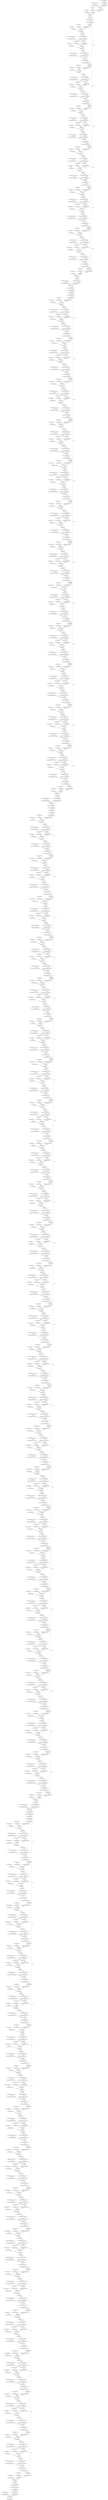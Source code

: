 strict digraph  {
"0 QuantizeLinear_data_0_1" [id=0, type=QuantizeLinear];
"1 DequantizeLinear_data_0_1" [id=1, type=DequantizeLinear];
"2 QuantizeLinear_conv1_w_0_1" [id=2, type=QuantizeLinear];
"3 DequantizeLinear_conv1_w_0_1" [id=3, type=DequantizeLinear];
"4 Conv_nncf_0" [id=4, type=Conv];
"5 BatchNormalization_nncf_1" [id=5, type=BatchNormalization];
"6 Constant_nncf_2" [id=6, type=Constant];
"7 Unsqueeze_nncf_3" [id=7, type=Unsqueeze];
"8 Mul_nncf_4" [id=8, type=Mul];
"9 Constant_nncf_5" [id=9, type=Constant];
"10 Unsqueeze_nncf_6" [id=10, type=Unsqueeze];
"11 Add_nncf_7" [id=11, type=Add];
"12 Relu_nncf_8" [id=12, type=Relu];
"13 QuantizeLinear_conv1/bn_3_1" [id=13, type=QuantizeLinear];
"14 DequantizeLinear_conv1/bn_3_1" [id=14, type=DequantizeLinear];
"15 MaxPool_nncf_9" [id=15, type=MaxPool];
"16 BatchNormalization_nncf_10" [id=16, type=BatchNormalization];
"17 Constant_nncf_11" [id=17, type=Constant];
"18 Unsqueeze_nncf_12" [id=18, type=Unsqueeze];
"19 Mul_nncf_13" [id=19, type=Mul];
"20 Constant_nncf_14" [id=20, type=Constant];
"21 Unsqueeze_nncf_15" [id=21, type=Unsqueeze];
"22 Add_nncf_16" [id=22, type=Add];
"23 Relu_nncf_17" [id=23, type=Relu];
"24 QuantizeLinear_conv2_1/x1/bn_3_1" [id=24, type=QuantizeLinear];
"25 DequantizeLinear_conv2_1/x1/bn_3_1" [id=25, type=DequantizeLinear];
"26 QuantizeLinear_conv2_1/x1_w_0_1" [id=26, type=QuantizeLinear];
"27 DequantizeLinear_conv2_1/x1_w_0_1" [id=27, type=DequantizeLinear];
"28 Conv_nncf_18" [id=28, type=Conv];
"29 BatchNormalization_nncf_19" [id=29, type=BatchNormalization];
"30 Constant_nncf_20" [id=30, type=Constant];
"31 Unsqueeze_nncf_21" [id=31, type=Unsqueeze];
"32 Mul_nncf_22" [id=32, type=Mul];
"33 Constant_nncf_23" [id=33, type=Constant];
"34 Unsqueeze_nncf_24" [id=34, type=Unsqueeze];
"35 Add_nncf_25" [id=35, type=Add];
"36 Relu_nncf_26" [id=36, type=Relu];
"37 QuantizeLinear_conv2_1/x2/bn_3_1" [id=37, type=QuantizeLinear];
"38 DequantizeLinear_conv2_1/x2/bn_3_1" [id=38, type=DequantizeLinear];
"39 QuantizeLinear_conv2_1/x2_w_0_1" [id=39, type=QuantizeLinear];
"40 DequantizeLinear_conv2_1/x2_w_0_1" [id=40, type=DequantizeLinear];
"41 Conv_nncf_27" [id=41, type=Conv];
"42 QuantizeLinear_conv2_1/x2_1_1" [id=42, type=QuantizeLinear];
"43 DequantizeLinear_conv2_1/x2_1_1" [id=43, type=DequantizeLinear];
"44 Concat_nncf_28" [id=44, type=Concat];
"45 BatchNormalization_nncf_29" [id=45, type=BatchNormalization];
"46 Constant_nncf_30" [id=46, type=Constant];
"47 Unsqueeze_nncf_31" [id=47, type=Unsqueeze];
"48 Mul_nncf_32" [id=48, type=Mul];
"49 Constant_nncf_33" [id=49, type=Constant];
"50 Unsqueeze_nncf_34" [id=50, type=Unsqueeze];
"51 Add_nncf_35" [id=51, type=Add];
"52 Relu_nncf_36" [id=52, type=Relu];
"53 QuantizeLinear_conv2_2/x1/bn_3_1" [id=53, type=QuantizeLinear];
"54 DequantizeLinear_conv2_2/x1/bn_3_1" [id=54, type=DequantizeLinear];
"55 QuantizeLinear_conv2_2/x1_w_0_1" [id=55, type=QuantizeLinear];
"56 DequantizeLinear_conv2_2/x1_w_0_1" [id=56, type=DequantizeLinear];
"57 Conv_nncf_37" [id=57, type=Conv];
"58 BatchNormalization_nncf_38" [id=58, type=BatchNormalization];
"59 Constant_nncf_39" [id=59, type=Constant];
"60 Unsqueeze_nncf_40" [id=60, type=Unsqueeze];
"61 Mul_nncf_41" [id=61, type=Mul];
"62 Constant_nncf_42" [id=62, type=Constant];
"63 Unsqueeze_nncf_43" [id=63, type=Unsqueeze];
"64 Add_nncf_44" [id=64, type=Add];
"65 Relu_nncf_45" [id=65, type=Relu];
"66 QuantizeLinear_conv2_2/x2/bn_3_1" [id=66, type=QuantizeLinear];
"67 DequantizeLinear_conv2_2/x2/bn_3_1" [id=67, type=DequantizeLinear];
"68 QuantizeLinear_conv2_2/x2_w_0_1" [id=68, type=QuantizeLinear];
"69 DequantizeLinear_conv2_2/x2_w_0_1" [id=69, type=DequantizeLinear];
"70 Conv_nncf_46" [id=70, type=Conv];
"71 QuantizeLinear_conv2_2/x2_1_1" [id=71, type=QuantizeLinear];
"72 DequantizeLinear_conv2_2/x2_1_1" [id=72, type=DequantizeLinear];
"73 Concat_nncf_47" [id=73, type=Concat];
"74 BatchNormalization_nncf_48" [id=74, type=BatchNormalization];
"75 Constant_nncf_49" [id=75, type=Constant];
"76 Unsqueeze_nncf_50" [id=76, type=Unsqueeze];
"77 Mul_nncf_51" [id=77, type=Mul];
"78 Constant_nncf_52" [id=78, type=Constant];
"79 Unsqueeze_nncf_53" [id=79, type=Unsqueeze];
"80 Add_nncf_54" [id=80, type=Add];
"81 Relu_nncf_55" [id=81, type=Relu];
"82 QuantizeLinear_conv2_3/x1/bn_3_1" [id=82, type=QuantizeLinear];
"83 DequantizeLinear_conv2_3/x1/bn_3_1" [id=83, type=DequantizeLinear];
"84 QuantizeLinear_conv2_3/x1_w_0_1" [id=84, type=QuantizeLinear];
"85 DequantizeLinear_conv2_3/x1_w_0_1" [id=85, type=DequantizeLinear];
"86 Conv_nncf_56" [id=86, type=Conv];
"87 BatchNormalization_nncf_57" [id=87, type=BatchNormalization];
"88 Constant_nncf_58" [id=88, type=Constant];
"89 Unsqueeze_nncf_59" [id=89, type=Unsqueeze];
"90 Mul_nncf_60" [id=90, type=Mul];
"91 Constant_nncf_61" [id=91, type=Constant];
"92 Unsqueeze_nncf_62" [id=92, type=Unsqueeze];
"93 Add_nncf_63" [id=93, type=Add];
"94 Relu_nncf_64" [id=94, type=Relu];
"95 QuantizeLinear_conv2_3/x2/bn_3_1" [id=95, type=QuantizeLinear];
"96 DequantizeLinear_conv2_3/x2/bn_3_1" [id=96, type=DequantizeLinear];
"97 QuantizeLinear_conv2_3/x2_w_0_1" [id=97, type=QuantizeLinear];
"98 DequantizeLinear_conv2_3/x2_w_0_1" [id=98, type=DequantizeLinear];
"99 Conv_nncf_65" [id=99, type=Conv];
"100 QuantizeLinear_conv2_3/x2_1_1" [id=100, type=QuantizeLinear];
"101 DequantizeLinear_conv2_3/x2_1_1" [id=101, type=DequantizeLinear];
"102 Concat_nncf_66" [id=102, type=Concat];
"103 BatchNormalization_nncf_67" [id=103, type=BatchNormalization];
"104 Constant_nncf_68" [id=104, type=Constant];
"105 Unsqueeze_nncf_69" [id=105, type=Unsqueeze];
"106 Mul_nncf_70" [id=106, type=Mul];
"107 Constant_nncf_71" [id=107, type=Constant];
"108 Unsqueeze_nncf_72" [id=108, type=Unsqueeze];
"109 Add_nncf_73" [id=109, type=Add];
"110 Relu_nncf_74" [id=110, type=Relu];
"111 QuantizeLinear_conv2_4/x1/bn_3_1" [id=111, type=QuantizeLinear];
"112 DequantizeLinear_conv2_4/x1/bn_3_1" [id=112, type=DequantizeLinear];
"113 QuantizeLinear_conv2_4/x1_w_0_1" [id=113, type=QuantizeLinear];
"114 DequantizeLinear_conv2_4/x1_w_0_1" [id=114, type=DequantizeLinear];
"115 Conv_nncf_75" [id=115, type=Conv];
"116 BatchNormalization_nncf_76" [id=116, type=BatchNormalization];
"117 Constant_nncf_77" [id=117, type=Constant];
"118 Unsqueeze_nncf_78" [id=118, type=Unsqueeze];
"119 Mul_nncf_79" [id=119, type=Mul];
"120 Constant_nncf_80" [id=120, type=Constant];
"121 Unsqueeze_nncf_81" [id=121, type=Unsqueeze];
"122 Add_nncf_82" [id=122, type=Add];
"123 Relu_nncf_83" [id=123, type=Relu];
"124 QuantizeLinear_conv2_4/x2/bn_3_1" [id=124, type=QuantizeLinear];
"125 DequantizeLinear_conv2_4/x2/bn_3_1" [id=125, type=DequantizeLinear];
"126 QuantizeLinear_conv2_4/x2_w_0_1" [id=126, type=QuantizeLinear];
"127 DequantizeLinear_conv2_4/x2_w_0_1" [id=127, type=DequantizeLinear];
"128 Conv_nncf_84" [id=128, type=Conv];
"129 QuantizeLinear_conv2_4/x2_1_1" [id=129, type=QuantizeLinear];
"130 DequantizeLinear_conv2_4/x2_1_1" [id=130, type=DequantizeLinear];
"131 Concat_nncf_85" [id=131, type=Concat];
"132 BatchNormalization_nncf_86" [id=132, type=BatchNormalization];
"133 Constant_nncf_87" [id=133, type=Constant];
"134 Unsqueeze_nncf_88" [id=134, type=Unsqueeze];
"135 Mul_nncf_89" [id=135, type=Mul];
"136 Constant_nncf_90" [id=136, type=Constant];
"137 Unsqueeze_nncf_91" [id=137, type=Unsqueeze];
"138 Add_nncf_92" [id=138, type=Add];
"139 Relu_nncf_93" [id=139, type=Relu];
"140 QuantizeLinear_conv2_5/x1/bn_3_1" [id=140, type=QuantizeLinear];
"141 DequantizeLinear_conv2_5/x1/bn_3_1" [id=141, type=DequantizeLinear];
"142 QuantizeLinear_conv2_5/x1_w_0_1" [id=142, type=QuantizeLinear];
"143 DequantizeLinear_conv2_5/x1_w_0_1" [id=143, type=DequantizeLinear];
"144 Conv_nncf_94" [id=144, type=Conv];
"145 BatchNormalization_nncf_95" [id=145, type=BatchNormalization];
"146 Constant_nncf_96" [id=146, type=Constant];
"147 Unsqueeze_nncf_97" [id=147, type=Unsqueeze];
"148 Mul_nncf_98" [id=148, type=Mul];
"149 Constant_nncf_99" [id=149, type=Constant];
"150 Unsqueeze_nncf_100" [id=150, type=Unsqueeze];
"151 Add_nncf_101" [id=151, type=Add];
"152 Relu_nncf_102" [id=152, type=Relu];
"153 QuantizeLinear_conv2_5/x2/bn_3_1" [id=153, type=QuantizeLinear];
"154 DequantizeLinear_conv2_5/x2/bn_3_1" [id=154, type=DequantizeLinear];
"155 QuantizeLinear_conv2_5/x2_w_0_1" [id=155, type=QuantizeLinear];
"156 DequantizeLinear_conv2_5/x2_w_0_1" [id=156, type=DequantizeLinear];
"157 Conv_nncf_103" [id=157, type=Conv];
"158 QuantizeLinear_conv2_5/x2_1_1" [id=158, type=QuantizeLinear];
"159 DequantizeLinear_conv2_5/x2_1_1" [id=159, type=DequantizeLinear];
"160 Concat_nncf_104" [id=160, type=Concat];
"161 BatchNormalization_nncf_105" [id=161, type=BatchNormalization];
"162 Constant_nncf_106" [id=162, type=Constant];
"163 Unsqueeze_nncf_107" [id=163, type=Unsqueeze];
"164 Mul_nncf_108" [id=164, type=Mul];
"165 Constant_nncf_109" [id=165, type=Constant];
"166 Unsqueeze_nncf_110" [id=166, type=Unsqueeze];
"167 Add_nncf_111" [id=167, type=Add];
"168 Relu_nncf_112" [id=168, type=Relu];
"169 QuantizeLinear_conv2_6/x1/bn_3_1" [id=169, type=QuantizeLinear];
"170 DequantizeLinear_conv2_6/x1/bn_3_1" [id=170, type=DequantizeLinear];
"171 QuantizeLinear_conv2_6/x1_w_0_1" [id=171, type=QuantizeLinear];
"172 DequantizeLinear_conv2_6/x1_w_0_1" [id=172, type=DequantizeLinear];
"173 Conv_nncf_113" [id=173, type=Conv];
"174 BatchNormalization_nncf_114" [id=174, type=BatchNormalization];
"175 Constant_nncf_115" [id=175, type=Constant];
"176 Unsqueeze_nncf_116" [id=176, type=Unsqueeze];
"177 Mul_nncf_117" [id=177, type=Mul];
"178 Constant_nncf_118" [id=178, type=Constant];
"179 Unsqueeze_nncf_119" [id=179, type=Unsqueeze];
"180 Add_nncf_120" [id=180, type=Add];
"181 Relu_nncf_121" [id=181, type=Relu];
"182 QuantizeLinear_conv2_6/x2/bn_3_1" [id=182, type=QuantizeLinear];
"183 DequantizeLinear_conv2_6/x2/bn_3_1" [id=183, type=DequantizeLinear];
"184 QuantizeLinear_conv2_6/x2_w_0_1" [id=184, type=QuantizeLinear];
"185 DequantizeLinear_conv2_6/x2_w_0_1" [id=185, type=DequantizeLinear];
"186 Conv_nncf_122" [id=186, type=Conv];
"187 QuantizeLinear_conv2_6/x2_1_1" [id=187, type=QuantizeLinear];
"188 DequantizeLinear_conv2_6/x2_1_1" [id=188, type=DequantizeLinear];
"189 Concat_nncf_123" [id=189, type=Concat];
"190 BatchNormalization_nncf_124" [id=190, type=BatchNormalization];
"191 Constant_nncf_125" [id=191, type=Constant];
"192 Unsqueeze_nncf_126" [id=192, type=Unsqueeze];
"193 Mul_nncf_127" [id=193, type=Mul];
"194 Constant_nncf_128" [id=194, type=Constant];
"195 Unsqueeze_nncf_129" [id=195, type=Unsqueeze];
"196 Add_nncf_130" [id=196, type=Add];
"197 Relu_nncf_131" [id=197, type=Relu];
"198 QuantizeLinear_conv2_blk/bn_3_1" [id=198, type=QuantizeLinear];
"199 DequantizeLinear_conv2_blk/bn_3_1" [id=199, type=DequantizeLinear];
"200 QuantizeLinear_conv2_blk_w_0_1" [id=200, type=QuantizeLinear];
"201 DequantizeLinear_conv2_blk_w_0_1" [id=201, type=DequantizeLinear];
"202 Conv_nncf_132" [id=202, type=Conv];
"203 QuantizeLinear_conv2_blk_1_1" [id=203, type=QuantizeLinear];
"204 DequantizeLinear_conv2_blk_1_1" [id=204, type=DequantizeLinear];
"205 AveragePool_nncf_133" [id=205, type=AveragePool];
"206 QuantizeLinear_pool2_1_1" [id=206, type=QuantizeLinear];
"207 DequantizeLinear_pool2_1_1" [id=207, type=DequantizeLinear];
"208 BatchNormalization_nncf_134" [id=208, type=BatchNormalization];
"209 Constant_nncf_135" [id=209, type=Constant];
"210 Unsqueeze_nncf_136" [id=210, type=Unsqueeze];
"211 Mul_nncf_137" [id=211, type=Mul];
"212 Constant_nncf_138" [id=212, type=Constant];
"213 Unsqueeze_nncf_139" [id=213, type=Unsqueeze];
"214 Add_nncf_140" [id=214, type=Add];
"215 Relu_nncf_141" [id=215, type=Relu];
"216 QuantizeLinear_conv3_1/x1/bn_3_1" [id=216, type=QuantizeLinear];
"217 DequantizeLinear_conv3_1/x1/bn_3_1" [id=217, type=DequantizeLinear];
"218 QuantizeLinear_conv3_1/x1_w_0_1" [id=218, type=QuantizeLinear];
"219 DequantizeLinear_conv3_1/x1_w_0_1" [id=219, type=DequantizeLinear];
"220 Conv_nncf_142" [id=220, type=Conv];
"221 BatchNormalization_nncf_143" [id=221, type=BatchNormalization];
"222 Constant_nncf_144" [id=222, type=Constant];
"223 Unsqueeze_nncf_145" [id=223, type=Unsqueeze];
"224 Mul_nncf_146" [id=224, type=Mul];
"225 Constant_nncf_147" [id=225, type=Constant];
"226 Unsqueeze_nncf_148" [id=226, type=Unsqueeze];
"227 Add_nncf_149" [id=227, type=Add];
"228 Relu_nncf_150" [id=228, type=Relu];
"229 QuantizeLinear_conv3_1/x2/bn_3_1" [id=229, type=QuantizeLinear];
"230 DequantizeLinear_conv3_1/x2/bn_3_1" [id=230, type=DequantizeLinear];
"231 QuantizeLinear_conv3_1/x2_w_0_1" [id=231, type=QuantizeLinear];
"232 DequantizeLinear_conv3_1/x2_w_0_1" [id=232, type=DequantizeLinear];
"233 Conv_nncf_151" [id=233, type=Conv];
"234 QuantizeLinear_conv3_1/x2_1_1" [id=234, type=QuantizeLinear];
"235 DequantizeLinear_conv3_1/x2_1_1" [id=235, type=DequantizeLinear];
"236 Concat_nncf_152" [id=236, type=Concat];
"237 BatchNormalization_nncf_153" [id=237, type=BatchNormalization];
"238 Constant_nncf_154" [id=238, type=Constant];
"239 Unsqueeze_nncf_155" [id=239, type=Unsqueeze];
"240 Mul_nncf_156" [id=240, type=Mul];
"241 Constant_nncf_157" [id=241, type=Constant];
"242 Unsqueeze_nncf_158" [id=242, type=Unsqueeze];
"243 Add_nncf_159" [id=243, type=Add];
"244 Relu_nncf_160" [id=244, type=Relu];
"245 QuantizeLinear_conv3_2/x1/bn_3_1" [id=245, type=QuantizeLinear];
"246 DequantizeLinear_conv3_2/x1/bn_3_1" [id=246, type=DequantizeLinear];
"247 QuantizeLinear_conv3_2/x1_w_0_1" [id=247, type=QuantizeLinear];
"248 DequantizeLinear_conv3_2/x1_w_0_1" [id=248, type=DequantizeLinear];
"249 Conv_nncf_161" [id=249, type=Conv];
"250 BatchNormalization_nncf_162" [id=250, type=BatchNormalization];
"251 Constant_nncf_163" [id=251, type=Constant];
"252 Unsqueeze_nncf_164" [id=252, type=Unsqueeze];
"253 Mul_nncf_165" [id=253, type=Mul];
"254 Constant_nncf_166" [id=254, type=Constant];
"255 Unsqueeze_nncf_167" [id=255, type=Unsqueeze];
"256 Add_nncf_168" [id=256, type=Add];
"257 Relu_nncf_169" [id=257, type=Relu];
"258 QuantizeLinear_conv3_2/x2/bn_3_1" [id=258, type=QuantizeLinear];
"259 DequantizeLinear_conv3_2/x2/bn_3_1" [id=259, type=DequantizeLinear];
"260 QuantizeLinear_conv3_2/x2_w_0_1" [id=260, type=QuantizeLinear];
"261 DequantizeLinear_conv3_2/x2_w_0_1" [id=261, type=DequantizeLinear];
"262 Conv_nncf_170" [id=262, type=Conv];
"263 QuantizeLinear_conv3_2/x2_1_1" [id=263, type=QuantizeLinear];
"264 DequantizeLinear_conv3_2/x2_1_1" [id=264, type=DequantizeLinear];
"265 Concat_nncf_171" [id=265, type=Concat];
"266 BatchNormalization_nncf_172" [id=266, type=BatchNormalization];
"267 Constant_nncf_173" [id=267, type=Constant];
"268 Unsqueeze_nncf_174" [id=268, type=Unsqueeze];
"269 Mul_nncf_175" [id=269, type=Mul];
"270 Constant_nncf_176" [id=270, type=Constant];
"271 Unsqueeze_nncf_177" [id=271, type=Unsqueeze];
"272 Add_nncf_178" [id=272, type=Add];
"273 Relu_nncf_179" [id=273, type=Relu];
"274 QuantizeLinear_conv3_3/x1/bn_3_1" [id=274, type=QuantizeLinear];
"275 DequantizeLinear_conv3_3/x1/bn_3_1" [id=275, type=DequantizeLinear];
"276 QuantizeLinear_conv3_3/x1_w_0_1" [id=276, type=QuantizeLinear];
"277 DequantizeLinear_conv3_3/x1_w_0_1" [id=277, type=DequantizeLinear];
"278 Conv_nncf_180" [id=278, type=Conv];
"279 BatchNormalization_nncf_181" [id=279, type=BatchNormalization];
"280 Constant_nncf_182" [id=280, type=Constant];
"281 Unsqueeze_nncf_183" [id=281, type=Unsqueeze];
"282 Mul_nncf_184" [id=282, type=Mul];
"283 Constant_nncf_185" [id=283, type=Constant];
"284 Unsqueeze_nncf_186" [id=284, type=Unsqueeze];
"285 Add_nncf_187" [id=285, type=Add];
"286 Relu_nncf_188" [id=286, type=Relu];
"287 QuantizeLinear_conv3_3/x2/bn_3_1" [id=287, type=QuantizeLinear];
"288 DequantizeLinear_conv3_3/x2/bn_3_1" [id=288, type=DequantizeLinear];
"289 QuantizeLinear_conv3_3/x2_w_0_1" [id=289, type=QuantizeLinear];
"290 DequantizeLinear_conv3_3/x2_w_0_1" [id=290, type=DequantizeLinear];
"291 Conv_nncf_189" [id=291, type=Conv];
"292 QuantizeLinear_conv3_3/x2_1_1" [id=292, type=QuantizeLinear];
"293 DequantizeLinear_conv3_3/x2_1_1" [id=293, type=DequantizeLinear];
"294 Concat_nncf_190" [id=294, type=Concat];
"295 BatchNormalization_nncf_191" [id=295, type=BatchNormalization];
"296 Constant_nncf_192" [id=296, type=Constant];
"297 Unsqueeze_nncf_193" [id=297, type=Unsqueeze];
"298 Mul_nncf_194" [id=298, type=Mul];
"299 Constant_nncf_195" [id=299, type=Constant];
"300 Unsqueeze_nncf_196" [id=300, type=Unsqueeze];
"301 Add_nncf_197" [id=301, type=Add];
"302 Relu_nncf_198" [id=302, type=Relu];
"303 QuantizeLinear_conv3_4/x1/bn_3_1" [id=303, type=QuantizeLinear];
"304 DequantizeLinear_conv3_4/x1/bn_3_1" [id=304, type=DequantizeLinear];
"305 QuantizeLinear_conv3_4/x1_w_0_1" [id=305, type=QuantizeLinear];
"306 DequantizeLinear_conv3_4/x1_w_0_1" [id=306, type=DequantizeLinear];
"307 Conv_nncf_199" [id=307, type=Conv];
"308 BatchNormalization_nncf_200" [id=308, type=BatchNormalization];
"309 Constant_nncf_201" [id=309, type=Constant];
"310 Unsqueeze_nncf_202" [id=310, type=Unsqueeze];
"311 Mul_nncf_203" [id=311, type=Mul];
"312 Constant_nncf_204" [id=312, type=Constant];
"313 Unsqueeze_nncf_205" [id=313, type=Unsqueeze];
"314 Add_nncf_206" [id=314, type=Add];
"315 Relu_nncf_207" [id=315, type=Relu];
"316 QuantizeLinear_conv3_4/x2/bn_3_1" [id=316, type=QuantizeLinear];
"317 DequantizeLinear_conv3_4/x2/bn_3_1" [id=317, type=DequantizeLinear];
"318 QuantizeLinear_conv3_4/x2_w_0_1" [id=318, type=QuantizeLinear];
"319 DequantizeLinear_conv3_4/x2_w_0_1" [id=319, type=DequantizeLinear];
"320 Conv_nncf_208" [id=320, type=Conv];
"321 QuantizeLinear_conv3_4/x2_1_1" [id=321, type=QuantizeLinear];
"322 DequantizeLinear_conv3_4/x2_1_1" [id=322, type=DequantizeLinear];
"323 Concat_nncf_209" [id=323, type=Concat];
"324 BatchNormalization_nncf_210" [id=324, type=BatchNormalization];
"325 Constant_nncf_211" [id=325, type=Constant];
"326 Unsqueeze_nncf_212" [id=326, type=Unsqueeze];
"327 Mul_nncf_213" [id=327, type=Mul];
"328 Constant_nncf_214" [id=328, type=Constant];
"329 Unsqueeze_nncf_215" [id=329, type=Unsqueeze];
"330 Add_nncf_216" [id=330, type=Add];
"331 Relu_nncf_217" [id=331, type=Relu];
"332 QuantizeLinear_conv3_5/x1/bn_3_1" [id=332, type=QuantizeLinear];
"333 DequantizeLinear_conv3_5/x1/bn_3_1" [id=333, type=DequantizeLinear];
"334 QuantizeLinear_conv3_5/x1_w_0_1" [id=334, type=QuantizeLinear];
"335 DequantizeLinear_conv3_5/x1_w_0_1" [id=335, type=DequantizeLinear];
"336 Conv_nncf_218" [id=336, type=Conv];
"337 BatchNormalization_nncf_219" [id=337, type=BatchNormalization];
"338 Constant_nncf_220" [id=338, type=Constant];
"339 Unsqueeze_nncf_221" [id=339, type=Unsqueeze];
"340 Mul_nncf_222" [id=340, type=Mul];
"341 Constant_nncf_223" [id=341, type=Constant];
"342 Unsqueeze_nncf_224" [id=342, type=Unsqueeze];
"343 Add_nncf_225" [id=343, type=Add];
"344 Relu_nncf_226" [id=344, type=Relu];
"345 QuantizeLinear_conv3_5/x2/bn_3_1" [id=345, type=QuantizeLinear];
"346 DequantizeLinear_conv3_5/x2/bn_3_1" [id=346, type=DequantizeLinear];
"347 QuantizeLinear_conv3_5/x2_w_0_1" [id=347, type=QuantizeLinear];
"348 DequantizeLinear_conv3_5/x2_w_0_1" [id=348, type=DequantizeLinear];
"349 Conv_nncf_227" [id=349, type=Conv];
"350 QuantizeLinear_conv3_5/x2_1_1" [id=350, type=QuantizeLinear];
"351 DequantizeLinear_conv3_5/x2_1_1" [id=351, type=DequantizeLinear];
"352 Concat_nncf_228" [id=352, type=Concat];
"353 BatchNormalization_nncf_229" [id=353, type=BatchNormalization];
"354 Constant_nncf_230" [id=354, type=Constant];
"355 Unsqueeze_nncf_231" [id=355, type=Unsqueeze];
"356 Mul_nncf_232" [id=356, type=Mul];
"357 Constant_nncf_233" [id=357, type=Constant];
"358 Unsqueeze_nncf_234" [id=358, type=Unsqueeze];
"359 Add_nncf_235" [id=359, type=Add];
"360 Relu_nncf_236" [id=360, type=Relu];
"361 QuantizeLinear_conv3_6/x1/bn_3_1" [id=361, type=QuantizeLinear];
"362 DequantizeLinear_conv3_6/x1/bn_3_1" [id=362, type=DequantizeLinear];
"363 QuantizeLinear_conv3_6/x1_w_0_1" [id=363, type=QuantizeLinear];
"364 DequantizeLinear_conv3_6/x1_w_0_1" [id=364, type=DequantizeLinear];
"365 Conv_nncf_237" [id=365, type=Conv];
"366 BatchNormalization_nncf_238" [id=366, type=BatchNormalization];
"367 Constant_nncf_239" [id=367, type=Constant];
"368 Unsqueeze_nncf_240" [id=368, type=Unsqueeze];
"369 Mul_nncf_241" [id=369, type=Mul];
"370 Constant_nncf_242" [id=370, type=Constant];
"371 Unsqueeze_nncf_243" [id=371, type=Unsqueeze];
"372 Add_nncf_244" [id=372, type=Add];
"373 Relu_nncf_245" [id=373, type=Relu];
"374 QuantizeLinear_conv3_6/x2/bn_3_1" [id=374, type=QuantizeLinear];
"375 DequantizeLinear_conv3_6/x2/bn_3_1" [id=375, type=DequantizeLinear];
"376 QuantizeLinear_conv3_6/x2_w_0_1" [id=376, type=QuantizeLinear];
"377 DequantizeLinear_conv3_6/x2_w_0_1" [id=377, type=DequantizeLinear];
"378 Conv_nncf_246" [id=378, type=Conv];
"379 QuantizeLinear_conv3_6/x2_1_1" [id=379, type=QuantizeLinear];
"380 DequantizeLinear_conv3_6/x2_1_1" [id=380, type=DequantizeLinear];
"381 Concat_nncf_247" [id=381, type=Concat];
"382 BatchNormalization_nncf_248" [id=382, type=BatchNormalization];
"383 Constant_nncf_249" [id=383, type=Constant];
"384 Unsqueeze_nncf_250" [id=384, type=Unsqueeze];
"385 Mul_nncf_251" [id=385, type=Mul];
"386 Constant_nncf_252" [id=386, type=Constant];
"387 Unsqueeze_nncf_253" [id=387, type=Unsqueeze];
"388 Add_nncf_254" [id=388, type=Add];
"389 Relu_nncf_255" [id=389, type=Relu];
"390 QuantizeLinear_conv3_7/x1/bn_3_1" [id=390, type=QuantizeLinear];
"391 DequantizeLinear_conv3_7/x1/bn_3_1" [id=391, type=DequantizeLinear];
"392 QuantizeLinear_conv3_7/x1_w_0_1" [id=392, type=QuantizeLinear];
"393 DequantizeLinear_conv3_7/x1_w_0_1" [id=393, type=DequantizeLinear];
"394 Conv_nncf_256" [id=394, type=Conv];
"395 BatchNormalization_nncf_257" [id=395, type=BatchNormalization];
"396 Constant_nncf_258" [id=396, type=Constant];
"397 Unsqueeze_nncf_259" [id=397, type=Unsqueeze];
"398 Mul_nncf_260" [id=398, type=Mul];
"399 Constant_nncf_261" [id=399, type=Constant];
"400 Unsqueeze_nncf_262" [id=400, type=Unsqueeze];
"401 Add_nncf_263" [id=401, type=Add];
"402 Relu_nncf_264" [id=402, type=Relu];
"403 QuantizeLinear_conv3_7/x2/bn_3_1" [id=403, type=QuantizeLinear];
"404 DequantizeLinear_conv3_7/x2/bn_3_1" [id=404, type=DequantizeLinear];
"405 QuantizeLinear_conv3_7/x2_w_0_1" [id=405, type=QuantizeLinear];
"406 DequantizeLinear_conv3_7/x2_w_0_1" [id=406, type=DequantizeLinear];
"407 Conv_nncf_265" [id=407, type=Conv];
"408 QuantizeLinear_conv3_7/x2_1_1" [id=408, type=QuantizeLinear];
"409 DequantizeLinear_conv3_7/x2_1_1" [id=409, type=DequantizeLinear];
"410 Concat_nncf_266" [id=410, type=Concat];
"411 BatchNormalization_nncf_267" [id=411, type=BatchNormalization];
"412 Constant_nncf_268" [id=412, type=Constant];
"413 Unsqueeze_nncf_269" [id=413, type=Unsqueeze];
"414 Mul_nncf_270" [id=414, type=Mul];
"415 Constant_nncf_271" [id=415, type=Constant];
"416 Unsqueeze_nncf_272" [id=416, type=Unsqueeze];
"417 Add_nncf_273" [id=417, type=Add];
"418 Relu_nncf_274" [id=418, type=Relu];
"419 QuantizeLinear_conv3_8/x1/bn_3_1" [id=419, type=QuantizeLinear];
"420 DequantizeLinear_conv3_8/x1/bn_3_1" [id=420, type=DequantizeLinear];
"421 QuantizeLinear_conv3_8/x1_w_0_1" [id=421, type=QuantizeLinear];
"422 DequantizeLinear_conv3_8/x1_w_0_1" [id=422, type=DequantizeLinear];
"423 Conv_nncf_275" [id=423, type=Conv];
"424 BatchNormalization_nncf_276" [id=424, type=BatchNormalization];
"425 Constant_nncf_277" [id=425, type=Constant];
"426 Unsqueeze_nncf_278" [id=426, type=Unsqueeze];
"427 Mul_nncf_279" [id=427, type=Mul];
"428 Constant_nncf_280" [id=428, type=Constant];
"429 Unsqueeze_nncf_281" [id=429, type=Unsqueeze];
"430 Add_nncf_282" [id=430, type=Add];
"431 Relu_nncf_283" [id=431, type=Relu];
"432 QuantizeLinear_conv3_8/x2/bn_3_1" [id=432, type=QuantizeLinear];
"433 DequantizeLinear_conv3_8/x2/bn_3_1" [id=433, type=DequantizeLinear];
"434 QuantizeLinear_conv3_8/x2_w_0_1" [id=434, type=QuantizeLinear];
"435 DequantizeLinear_conv3_8/x2_w_0_1" [id=435, type=DequantizeLinear];
"436 Conv_nncf_284" [id=436, type=Conv];
"437 QuantizeLinear_conv3_8/x2_1_1" [id=437, type=QuantizeLinear];
"438 DequantizeLinear_conv3_8/x2_1_1" [id=438, type=DequantizeLinear];
"439 Concat_nncf_285" [id=439, type=Concat];
"440 BatchNormalization_nncf_286" [id=440, type=BatchNormalization];
"441 Constant_nncf_287" [id=441, type=Constant];
"442 Unsqueeze_nncf_288" [id=442, type=Unsqueeze];
"443 Mul_nncf_289" [id=443, type=Mul];
"444 Constant_nncf_290" [id=444, type=Constant];
"445 Unsqueeze_nncf_291" [id=445, type=Unsqueeze];
"446 Add_nncf_292" [id=446, type=Add];
"447 Relu_nncf_293" [id=447, type=Relu];
"448 QuantizeLinear_conv3_9/x1/bn_3_1" [id=448, type=QuantizeLinear];
"449 DequantizeLinear_conv3_9/x1/bn_3_1" [id=449, type=DequantizeLinear];
"450 QuantizeLinear_conv3_9/x1_w_0_1" [id=450, type=QuantizeLinear];
"451 DequantizeLinear_conv3_9/x1_w_0_1" [id=451, type=DequantizeLinear];
"452 Conv_nncf_294" [id=452, type=Conv];
"453 BatchNormalization_nncf_295" [id=453, type=BatchNormalization];
"454 Constant_nncf_296" [id=454, type=Constant];
"455 Unsqueeze_nncf_297" [id=455, type=Unsqueeze];
"456 Mul_nncf_298" [id=456, type=Mul];
"457 Constant_nncf_299" [id=457, type=Constant];
"458 Unsqueeze_nncf_300" [id=458, type=Unsqueeze];
"459 Add_nncf_301" [id=459, type=Add];
"460 Relu_nncf_302" [id=460, type=Relu];
"461 QuantizeLinear_conv3_9/x2/bn_3_1" [id=461, type=QuantizeLinear];
"462 DequantizeLinear_conv3_9/x2/bn_3_1" [id=462, type=DequantizeLinear];
"463 QuantizeLinear_conv3_9/x2_w_0_1" [id=463, type=QuantizeLinear];
"464 DequantizeLinear_conv3_9/x2_w_0_1" [id=464, type=DequantizeLinear];
"465 Conv_nncf_303" [id=465, type=Conv];
"466 QuantizeLinear_conv3_9/x2_1_1" [id=466, type=QuantizeLinear];
"467 DequantizeLinear_conv3_9/x2_1_1" [id=467, type=DequantizeLinear];
"468 Concat_nncf_304" [id=468, type=Concat];
"469 BatchNormalization_nncf_305" [id=469, type=BatchNormalization];
"470 Constant_nncf_306" [id=470, type=Constant];
"471 Unsqueeze_nncf_307" [id=471, type=Unsqueeze];
"472 Mul_nncf_308" [id=472, type=Mul];
"473 Constant_nncf_309" [id=473, type=Constant];
"474 Unsqueeze_nncf_310" [id=474, type=Unsqueeze];
"475 Add_nncf_311" [id=475, type=Add];
"476 Relu_nncf_312" [id=476, type=Relu];
"477 QuantizeLinear_conv3_10/x1/bn_3_1" [id=477, type=QuantizeLinear];
"478 DequantizeLinear_conv3_10/x1/bn_3_1" [id=478, type=DequantizeLinear];
"479 QuantizeLinear_conv3_10/x1_w_0_1" [id=479, type=QuantizeLinear];
"480 DequantizeLinear_conv3_10/x1_w_0_1" [id=480, type=DequantizeLinear];
"481 Conv_nncf_313" [id=481, type=Conv];
"482 BatchNormalization_nncf_314" [id=482, type=BatchNormalization];
"483 Constant_nncf_315" [id=483, type=Constant];
"484 Unsqueeze_nncf_316" [id=484, type=Unsqueeze];
"485 Mul_nncf_317" [id=485, type=Mul];
"486 Constant_nncf_318" [id=486, type=Constant];
"487 Unsqueeze_nncf_319" [id=487, type=Unsqueeze];
"488 Add_nncf_320" [id=488, type=Add];
"489 Relu_nncf_321" [id=489, type=Relu];
"490 QuantizeLinear_conv3_10/x2/bn_3_1" [id=490, type=QuantizeLinear];
"491 DequantizeLinear_conv3_10/x2/bn_3_1" [id=491, type=DequantizeLinear];
"492 QuantizeLinear_conv3_10/x2_w_0_1" [id=492, type=QuantizeLinear];
"493 DequantizeLinear_conv3_10/x2_w_0_1" [id=493, type=DequantizeLinear];
"494 Conv_nncf_322" [id=494, type=Conv];
"495 QuantizeLinear_conv3_10/x2_1_1" [id=495, type=QuantizeLinear];
"496 DequantizeLinear_conv3_10/x2_1_1" [id=496, type=DequantizeLinear];
"497 Concat_nncf_323" [id=497, type=Concat];
"498 BatchNormalization_nncf_324" [id=498, type=BatchNormalization];
"499 Constant_nncf_325" [id=499, type=Constant];
"500 Unsqueeze_nncf_326" [id=500, type=Unsqueeze];
"501 Mul_nncf_327" [id=501, type=Mul];
"502 Constant_nncf_328" [id=502, type=Constant];
"503 Unsqueeze_nncf_329" [id=503, type=Unsqueeze];
"504 Add_nncf_330" [id=504, type=Add];
"505 Relu_nncf_331" [id=505, type=Relu];
"506 QuantizeLinear_conv3_11/x1/bn_3_1" [id=506, type=QuantizeLinear];
"507 DequantizeLinear_conv3_11/x1/bn_3_1" [id=507, type=DequantizeLinear];
"508 QuantizeLinear_conv3_11/x1_w_0_1" [id=508, type=QuantizeLinear];
"509 DequantizeLinear_conv3_11/x1_w_0_1" [id=509, type=DequantizeLinear];
"510 Conv_nncf_332" [id=510, type=Conv];
"511 BatchNormalization_nncf_333" [id=511, type=BatchNormalization];
"512 Constant_nncf_334" [id=512, type=Constant];
"513 Unsqueeze_nncf_335" [id=513, type=Unsqueeze];
"514 Mul_nncf_336" [id=514, type=Mul];
"515 Constant_nncf_337" [id=515, type=Constant];
"516 Unsqueeze_nncf_338" [id=516, type=Unsqueeze];
"517 Add_nncf_339" [id=517, type=Add];
"518 Relu_nncf_340" [id=518, type=Relu];
"519 QuantizeLinear_conv3_11/x2/bn_3_1" [id=519, type=QuantizeLinear];
"520 DequantizeLinear_conv3_11/x2/bn_3_1" [id=520, type=DequantizeLinear];
"521 QuantizeLinear_conv3_11/x2_w_0_1" [id=521, type=QuantizeLinear];
"522 DequantizeLinear_conv3_11/x2_w_0_1" [id=522, type=DequantizeLinear];
"523 Conv_nncf_341" [id=523, type=Conv];
"524 QuantizeLinear_conv3_11/x2_1_1" [id=524, type=QuantizeLinear];
"525 DequantizeLinear_conv3_11/x2_1_1" [id=525, type=DequantizeLinear];
"526 Concat_nncf_342" [id=526, type=Concat];
"527 BatchNormalization_nncf_343" [id=527, type=BatchNormalization];
"528 Constant_nncf_344" [id=528, type=Constant];
"529 Unsqueeze_nncf_345" [id=529, type=Unsqueeze];
"530 Mul_nncf_346" [id=530, type=Mul];
"531 Constant_nncf_347" [id=531, type=Constant];
"532 Unsqueeze_nncf_348" [id=532, type=Unsqueeze];
"533 Add_nncf_349" [id=533, type=Add];
"534 Relu_nncf_350" [id=534, type=Relu];
"535 QuantizeLinear_conv3_12/x1/bn_3_1" [id=535, type=QuantizeLinear];
"536 DequantizeLinear_conv3_12/x1/bn_3_1" [id=536, type=DequantizeLinear];
"537 QuantizeLinear_conv3_12/x1_w_0_1" [id=537, type=QuantizeLinear];
"538 DequantizeLinear_conv3_12/x1_w_0_1" [id=538, type=DequantizeLinear];
"539 Conv_nncf_351" [id=539, type=Conv];
"540 BatchNormalization_nncf_352" [id=540, type=BatchNormalization];
"541 Constant_nncf_353" [id=541, type=Constant];
"542 Unsqueeze_nncf_354" [id=542, type=Unsqueeze];
"543 Mul_nncf_355" [id=543, type=Mul];
"544 Constant_nncf_356" [id=544, type=Constant];
"545 Unsqueeze_nncf_357" [id=545, type=Unsqueeze];
"546 Add_nncf_358" [id=546, type=Add];
"547 Relu_nncf_359" [id=547, type=Relu];
"548 QuantizeLinear_conv3_12/x2/bn_3_1" [id=548, type=QuantizeLinear];
"549 DequantizeLinear_conv3_12/x2/bn_3_1" [id=549, type=DequantizeLinear];
"550 QuantizeLinear_conv3_12/x2_w_0_1" [id=550, type=QuantizeLinear];
"551 DequantizeLinear_conv3_12/x2_w_0_1" [id=551, type=DequantizeLinear];
"552 Conv_nncf_360" [id=552, type=Conv];
"553 QuantizeLinear_conv3_12/x2_1_1" [id=553, type=QuantizeLinear];
"554 DequantizeLinear_conv3_12/x2_1_1" [id=554, type=DequantizeLinear];
"555 Concat_nncf_361" [id=555, type=Concat];
"556 BatchNormalization_nncf_362" [id=556, type=BatchNormalization];
"557 Constant_nncf_363" [id=557, type=Constant];
"558 Unsqueeze_nncf_364" [id=558, type=Unsqueeze];
"559 Mul_nncf_365" [id=559, type=Mul];
"560 Constant_nncf_366" [id=560, type=Constant];
"561 Unsqueeze_nncf_367" [id=561, type=Unsqueeze];
"562 Add_nncf_368" [id=562, type=Add];
"563 Relu_nncf_369" [id=563, type=Relu];
"564 QuantizeLinear_conv3_blk/bn_3_1" [id=564, type=QuantizeLinear];
"565 DequantizeLinear_conv3_blk/bn_3_1" [id=565, type=DequantizeLinear];
"566 QuantizeLinear_conv3_blk_w_0_1" [id=566, type=QuantizeLinear];
"567 DequantizeLinear_conv3_blk_w_0_1" [id=567, type=DequantizeLinear];
"568 Conv_nncf_370" [id=568, type=Conv];
"569 QuantizeLinear_conv3_blk_1_1" [id=569, type=QuantizeLinear];
"570 DequantizeLinear_conv3_blk_1_1" [id=570, type=DequantizeLinear];
"571 AveragePool_nncf_371" [id=571, type=AveragePool];
"572 QuantizeLinear_pool3_1_1" [id=572, type=QuantizeLinear];
"573 DequantizeLinear_pool3_1_1" [id=573, type=DequantizeLinear];
"574 BatchNormalization_nncf_372" [id=574, type=BatchNormalization];
"575 Constant_nncf_373" [id=575, type=Constant];
"576 Unsqueeze_nncf_374" [id=576, type=Unsqueeze];
"577 Mul_nncf_375" [id=577, type=Mul];
"578 Constant_nncf_376" [id=578, type=Constant];
"579 Unsqueeze_nncf_377" [id=579, type=Unsqueeze];
"580 Add_nncf_378" [id=580, type=Add];
"581 Relu_nncf_379" [id=581, type=Relu];
"582 QuantizeLinear_conv4_1/x1/bn_3_1" [id=582, type=QuantizeLinear];
"583 DequantizeLinear_conv4_1/x1/bn_3_1" [id=583, type=DequantizeLinear];
"584 QuantizeLinear_conv4_1/x1_w_0_1" [id=584, type=QuantizeLinear];
"585 DequantizeLinear_conv4_1/x1_w_0_1" [id=585, type=DequantizeLinear];
"586 Conv_nncf_380" [id=586, type=Conv];
"587 BatchNormalization_nncf_381" [id=587, type=BatchNormalization];
"588 Constant_nncf_382" [id=588, type=Constant];
"589 Unsqueeze_nncf_383" [id=589, type=Unsqueeze];
"590 Mul_nncf_384" [id=590, type=Mul];
"591 Constant_nncf_385" [id=591, type=Constant];
"592 Unsqueeze_nncf_386" [id=592, type=Unsqueeze];
"593 Add_nncf_387" [id=593, type=Add];
"594 Relu_nncf_388" [id=594, type=Relu];
"595 QuantizeLinear_conv4_1/x2/bn_3_1" [id=595, type=QuantizeLinear];
"596 DequantizeLinear_conv4_1/x2/bn_3_1" [id=596, type=DequantizeLinear];
"597 QuantizeLinear_conv4_1/x2_w_0_1" [id=597, type=QuantizeLinear];
"598 DequantizeLinear_conv4_1/x2_w_0_1" [id=598, type=DequantizeLinear];
"599 Conv_nncf_389" [id=599, type=Conv];
"600 QuantizeLinear_conv4_1/x2_1_1" [id=600, type=QuantizeLinear];
"601 DequantizeLinear_conv4_1/x2_1_1" [id=601, type=DequantizeLinear];
"602 Concat_nncf_390" [id=602, type=Concat];
"603 BatchNormalization_nncf_391" [id=603, type=BatchNormalization];
"604 Constant_nncf_392" [id=604, type=Constant];
"605 Unsqueeze_nncf_393" [id=605, type=Unsqueeze];
"606 Mul_nncf_394" [id=606, type=Mul];
"607 Constant_nncf_395" [id=607, type=Constant];
"608 Unsqueeze_nncf_396" [id=608, type=Unsqueeze];
"609 Add_nncf_397" [id=609, type=Add];
"610 Relu_nncf_398" [id=610, type=Relu];
"611 QuantizeLinear_conv4_2/x1/bn_3_1" [id=611, type=QuantizeLinear];
"612 DequantizeLinear_conv4_2/x1/bn_3_1" [id=612, type=DequantizeLinear];
"613 QuantizeLinear_conv4_2/x1_w_0_1" [id=613, type=QuantizeLinear];
"614 DequantizeLinear_conv4_2/x1_w_0_1" [id=614, type=DequantizeLinear];
"615 Conv_nncf_399" [id=615, type=Conv];
"616 BatchNormalization_nncf_400" [id=616, type=BatchNormalization];
"617 Constant_nncf_401" [id=617, type=Constant];
"618 Unsqueeze_nncf_402" [id=618, type=Unsqueeze];
"619 Mul_nncf_403" [id=619, type=Mul];
"620 Constant_nncf_404" [id=620, type=Constant];
"621 Unsqueeze_nncf_405" [id=621, type=Unsqueeze];
"622 Add_nncf_406" [id=622, type=Add];
"623 Relu_nncf_407" [id=623, type=Relu];
"624 QuantizeLinear_conv4_2/x2/bn_3_1" [id=624, type=QuantizeLinear];
"625 DequantizeLinear_conv4_2/x2/bn_3_1" [id=625, type=DequantizeLinear];
"626 QuantizeLinear_conv4_2/x2_w_0_1" [id=626, type=QuantizeLinear];
"627 DequantizeLinear_conv4_2/x2_w_0_1" [id=627, type=DequantizeLinear];
"628 Conv_nncf_408" [id=628, type=Conv];
"629 QuantizeLinear_conv4_2/x2_1_1" [id=629, type=QuantizeLinear];
"630 DequantizeLinear_conv4_2/x2_1_1" [id=630, type=DequantizeLinear];
"631 Concat_nncf_409" [id=631, type=Concat];
"632 BatchNormalization_nncf_410" [id=632, type=BatchNormalization];
"633 Constant_nncf_411" [id=633, type=Constant];
"634 Unsqueeze_nncf_412" [id=634, type=Unsqueeze];
"635 Mul_nncf_413" [id=635, type=Mul];
"636 Constant_nncf_414" [id=636, type=Constant];
"637 Unsqueeze_nncf_415" [id=637, type=Unsqueeze];
"638 Add_nncf_416" [id=638, type=Add];
"639 Relu_nncf_417" [id=639, type=Relu];
"640 QuantizeLinear_conv4_3/x1/bn_3_1" [id=640, type=QuantizeLinear];
"641 DequantizeLinear_conv4_3/x1/bn_3_1" [id=641, type=DequantizeLinear];
"642 QuantizeLinear_conv4_3/x1_w_0_1" [id=642, type=QuantizeLinear];
"643 DequantizeLinear_conv4_3/x1_w_0_1" [id=643, type=DequantizeLinear];
"644 Conv_nncf_418" [id=644, type=Conv];
"645 BatchNormalization_nncf_419" [id=645, type=BatchNormalization];
"646 Constant_nncf_420" [id=646, type=Constant];
"647 Unsqueeze_nncf_421" [id=647, type=Unsqueeze];
"648 Mul_nncf_422" [id=648, type=Mul];
"649 Constant_nncf_423" [id=649, type=Constant];
"650 Unsqueeze_nncf_424" [id=650, type=Unsqueeze];
"651 Add_nncf_425" [id=651, type=Add];
"652 Relu_nncf_426" [id=652, type=Relu];
"653 QuantizeLinear_conv4_3/x2/bn_3_1" [id=653, type=QuantizeLinear];
"654 DequantizeLinear_conv4_3/x2/bn_3_1" [id=654, type=DequantizeLinear];
"655 QuantizeLinear_conv4_3/x2_w_0_1" [id=655, type=QuantizeLinear];
"656 DequantizeLinear_conv4_3/x2_w_0_1" [id=656, type=DequantizeLinear];
"657 Conv_nncf_427" [id=657, type=Conv];
"658 QuantizeLinear_conv4_3/x2_1_1" [id=658, type=QuantizeLinear];
"659 DequantizeLinear_conv4_3/x2_1_1" [id=659, type=DequantizeLinear];
"660 Concat_nncf_428" [id=660, type=Concat];
"661 BatchNormalization_nncf_429" [id=661, type=BatchNormalization];
"662 Constant_nncf_430" [id=662, type=Constant];
"663 Unsqueeze_nncf_431" [id=663, type=Unsqueeze];
"664 Mul_nncf_432" [id=664, type=Mul];
"665 Constant_nncf_433" [id=665, type=Constant];
"666 Unsqueeze_nncf_434" [id=666, type=Unsqueeze];
"667 Add_nncf_435" [id=667, type=Add];
"668 Relu_nncf_436" [id=668, type=Relu];
"669 QuantizeLinear_conv4_4/x1/bn_3_1" [id=669, type=QuantizeLinear];
"670 DequantizeLinear_conv4_4/x1/bn_3_1" [id=670, type=DequantizeLinear];
"671 QuantizeLinear_conv4_4/x1_w_0_1" [id=671, type=QuantizeLinear];
"672 DequantizeLinear_conv4_4/x1_w_0_1" [id=672, type=DequantizeLinear];
"673 Conv_nncf_437" [id=673, type=Conv];
"674 BatchNormalization_nncf_438" [id=674, type=BatchNormalization];
"675 Constant_nncf_439" [id=675, type=Constant];
"676 Unsqueeze_nncf_440" [id=676, type=Unsqueeze];
"677 Mul_nncf_441" [id=677, type=Mul];
"678 Constant_nncf_442" [id=678, type=Constant];
"679 Unsqueeze_nncf_443" [id=679, type=Unsqueeze];
"680 Add_nncf_444" [id=680, type=Add];
"681 Relu_nncf_445" [id=681, type=Relu];
"682 QuantizeLinear_conv4_4/x2/bn_3_1" [id=682, type=QuantizeLinear];
"683 DequantizeLinear_conv4_4/x2/bn_3_1" [id=683, type=DequantizeLinear];
"684 QuantizeLinear_conv4_4/x2_w_0_1" [id=684, type=QuantizeLinear];
"685 DequantizeLinear_conv4_4/x2_w_0_1" [id=685, type=DequantizeLinear];
"686 Conv_nncf_446" [id=686, type=Conv];
"687 QuantizeLinear_conv4_4/x2_1_1" [id=687, type=QuantizeLinear];
"688 DequantizeLinear_conv4_4/x2_1_1" [id=688, type=DequantizeLinear];
"689 Concat_nncf_447" [id=689, type=Concat];
"690 BatchNormalization_nncf_448" [id=690, type=BatchNormalization];
"691 Constant_nncf_449" [id=691, type=Constant];
"692 Unsqueeze_nncf_450" [id=692, type=Unsqueeze];
"693 Mul_nncf_451" [id=693, type=Mul];
"694 Constant_nncf_452" [id=694, type=Constant];
"695 Unsqueeze_nncf_453" [id=695, type=Unsqueeze];
"696 Add_nncf_454" [id=696, type=Add];
"697 Relu_nncf_455" [id=697, type=Relu];
"698 QuantizeLinear_conv4_5/x1/bn_3_1" [id=698, type=QuantizeLinear];
"699 DequantizeLinear_conv4_5/x1/bn_3_1" [id=699, type=DequantizeLinear];
"700 QuantizeLinear_conv4_5/x1_w_0_1" [id=700, type=QuantizeLinear];
"701 DequantizeLinear_conv4_5/x1_w_0_1" [id=701, type=DequantizeLinear];
"702 Conv_nncf_456" [id=702, type=Conv];
"703 BatchNormalization_nncf_457" [id=703, type=BatchNormalization];
"704 Constant_nncf_458" [id=704, type=Constant];
"705 Unsqueeze_nncf_459" [id=705, type=Unsqueeze];
"706 Mul_nncf_460" [id=706, type=Mul];
"707 Constant_nncf_461" [id=707, type=Constant];
"708 Unsqueeze_nncf_462" [id=708, type=Unsqueeze];
"709 Add_nncf_463" [id=709, type=Add];
"710 Relu_nncf_464" [id=710, type=Relu];
"711 QuantizeLinear_conv4_5/x2/bn_3_1" [id=711, type=QuantizeLinear];
"712 DequantizeLinear_conv4_5/x2/bn_3_1" [id=712, type=DequantizeLinear];
"713 QuantizeLinear_conv4_5/x2_w_0_1" [id=713, type=QuantizeLinear];
"714 DequantizeLinear_conv4_5/x2_w_0_1" [id=714, type=DequantizeLinear];
"715 Conv_nncf_465" [id=715, type=Conv];
"716 QuantizeLinear_conv4_5/x2_1_1" [id=716, type=QuantizeLinear];
"717 DequantizeLinear_conv4_5/x2_1_1" [id=717, type=DequantizeLinear];
"718 Concat_nncf_466" [id=718, type=Concat];
"719 BatchNormalization_nncf_467" [id=719, type=BatchNormalization];
"720 Constant_nncf_468" [id=720, type=Constant];
"721 Unsqueeze_nncf_469" [id=721, type=Unsqueeze];
"722 Mul_nncf_470" [id=722, type=Mul];
"723 Constant_nncf_471" [id=723, type=Constant];
"724 Unsqueeze_nncf_472" [id=724, type=Unsqueeze];
"725 Add_nncf_473" [id=725, type=Add];
"726 Relu_nncf_474" [id=726, type=Relu];
"727 QuantizeLinear_conv4_6/x1/bn_3_1" [id=727, type=QuantizeLinear];
"728 DequantizeLinear_conv4_6/x1/bn_3_1" [id=728, type=DequantizeLinear];
"729 QuantizeLinear_conv4_6/x1_w_0_1" [id=729, type=QuantizeLinear];
"730 DequantizeLinear_conv4_6/x1_w_0_1" [id=730, type=DequantizeLinear];
"731 Conv_nncf_475" [id=731, type=Conv];
"732 BatchNormalization_nncf_476" [id=732, type=BatchNormalization];
"733 Constant_nncf_477" [id=733, type=Constant];
"734 Unsqueeze_nncf_478" [id=734, type=Unsqueeze];
"735 Mul_nncf_479" [id=735, type=Mul];
"736 Constant_nncf_480" [id=736, type=Constant];
"737 Unsqueeze_nncf_481" [id=737, type=Unsqueeze];
"738 Add_nncf_482" [id=738, type=Add];
"739 Relu_nncf_483" [id=739, type=Relu];
"740 QuantizeLinear_conv4_6/x2/bn_3_1" [id=740, type=QuantizeLinear];
"741 DequantizeLinear_conv4_6/x2/bn_3_1" [id=741, type=DequantizeLinear];
"742 QuantizeLinear_conv4_6/x2_w_0_1" [id=742, type=QuantizeLinear];
"743 DequantizeLinear_conv4_6/x2_w_0_1" [id=743, type=DequantizeLinear];
"744 Conv_nncf_484" [id=744, type=Conv];
"745 QuantizeLinear_conv4_6/x2_1_1" [id=745, type=QuantizeLinear];
"746 DequantizeLinear_conv4_6/x2_1_1" [id=746, type=DequantizeLinear];
"747 Concat_nncf_485" [id=747, type=Concat];
"748 BatchNormalization_nncf_486" [id=748, type=BatchNormalization];
"749 Constant_nncf_487" [id=749, type=Constant];
"750 Unsqueeze_nncf_488" [id=750, type=Unsqueeze];
"751 Mul_nncf_489" [id=751, type=Mul];
"752 Constant_nncf_490" [id=752, type=Constant];
"753 Unsqueeze_nncf_491" [id=753, type=Unsqueeze];
"754 Add_nncf_492" [id=754, type=Add];
"755 Relu_nncf_493" [id=755, type=Relu];
"756 QuantizeLinear_conv4_7/x1/bn_3_1" [id=756, type=QuantizeLinear];
"757 DequantizeLinear_conv4_7/x1/bn_3_1" [id=757, type=DequantizeLinear];
"758 QuantizeLinear_conv4_7/x1_w_0_1" [id=758, type=QuantizeLinear];
"759 DequantizeLinear_conv4_7/x1_w_0_1" [id=759, type=DequantizeLinear];
"760 Conv_nncf_494" [id=760, type=Conv];
"761 BatchNormalization_nncf_495" [id=761, type=BatchNormalization];
"762 Constant_nncf_496" [id=762, type=Constant];
"763 Unsqueeze_nncf_497" [id=763, type=Unsqueeze];
"764 Mul_nncf_498" [id=764, type=Mul];
"765 Constant_nncf_499" [id=765, type=Constant];
"766 Unsqueeze_nncf_500" [id=766, type=Unsqueeze];
"767 Add_nncf_501" [id=767, type=Add];
"768 Relu_nncf_502" [id=768, type=Relu];
"769 QuantizeLinear_conv4_7/x2/bn_3_1" [id=769, type=QuantizeLinear];
"770 DequantizeLinear_conv4_7/x2/bn_3_1" [id=770, type=DequantizeLinear];
"771 QuantizeLinear_conv4_7/x2_w_0_1" [id=771, type=QuantizeLinear];
"772 DequantizeLinear_conv4_7/x2_w_0_1" [id=772, type=DequantizeLinear];
"773 Conv_nncf_503" [id=773, type=Conv];
"774 QuantizeLinear_conv4_7/x2_1_1" [id=774, type=QuantizeLinear];
"775 DequantizeLinear_conv4_7/x2_1_1" [id=775, type=DequantizeLinear];
"776 Concat_nncf_504" [id=776, type=Concat];
"777 BatchNormalization_nncf_505" [id=777, type=BatchNormalization];
"778 Constant_nncf_506" [id=778, type=Constant];
"779 Unsqueeze_nncf_507" [id=779, type=Unsqueeze];
"780 Mul_nncf_508" [id=780, type=Mul];
"781 Constant_nncf_509" [id=781, type=Constant];
"782 Unsqueeze_nncf_510" [id=782, type=Unsqueeze];
"783 Add_nncf_511" [id=783, type=Add];
"784 Relu_nncf_512" [id=784, type=Relu];
"785 QuantizeLinear_conv4_8/x1/bn_3_1" [id=785, type=QuantizeLinear];
"786 DequantizeLinear_conv4_8/x1/bn_3_1" [id=786, type=DequantizeLinear];
"787 QuantizeLinear_conv4_8/x1_w_0_1" [id=787, type=QuantizeLinear];
"788 DequantizeLinear_conv4_8/x1_w_0_1" [id=788, type=DequantizeLinear];
"789 Conv_nncf_513" [id=789, type=Conv];
"790 BatchNormalization_nncf_514" [id=790, type=BatchNormalization];
"791 Constant_nncf_515" [id=791, type=Constant];
"792 Unsqueeze_nncf_516" [id=792, type=Unsqueeze];
"793 Mul_nncf_517" [id=793, type=Mul];
"794 Constant_nncf_518" [id=794, type=Constant];
"795 Unsqueeze_nncf_519" [id=795, type=Unsqueeze];
"796 Add_nncf_520" [id=796, type=Add];
"797 Relu_nncf_521" [id=797, type=Relu];
"798 QuantizeLinear_conv4_8/x2/bn_3_1" [id=798, type=QuantizeLinear];
"799 DequantizeLinear_conv4_8/x2/bn_3_1" [id=799, type=DequantizeLinear];
"800 QuantizeLinear_conv4_8/x2_w_0_1" [id=800, type=QuantizeLinear];
"801 DequantizeLinear_conv4_8/x2_w_0_1" [id=801, type=DequantizeLinear];
"802 Conv_nncf_522" [id=802, type=Conv];
"803 QuantizeLinear_conv4_8/x2_1_1" [id=803, type=QuantizeLinear];
"804 DequantizeLinear_conv4_8/x2_1_1" [id=804, type=DequantizeLinear];
"805 Concat_nncf_523" [id=805, type=Concat];
"806 BatchNormalization_nncf_524" [id=806, type=BatchNormalization];
"807 Constant_nncf_525" [id=807, type=Constant];
"808 Unsqueeze_nncf_526" [id=808, type=Unsqueeze];
"809 Mul_nncf_527" [id=809, type=Mul];
"810 Constant_nncf_528" [id=810, type=Constant];
"811 Unsqueeze_nncf_529" [id=811, type=Unsqueeze];
"812 Add_nncf_530" [id=812, type=Add];
"813 Relu_nncf_531" [id=813, type=Relu];
"814 QuantizeLinear_conv4_9/x1/bn_3_1" [id=814, type=QuantizeLinear];
"815 DequantizeLinear_conv4_9/x1/bn_3_1" [id=815, type=DequantizeLinear];
"816 QuantizeLinear_conv4_9/x1_w_0_1" [id=816, type=QuantizeLinear];
"817 DequantizeLinear_conv4_9/x1_w_0_1" [id=817, type=DequantizeLinear];
"818 Conv_nncf_532" [id=818, type=Conv];
"819 BatchNormalization_nncf_533" [id=819, type=BatchNormalization];
"820 Constant_nncf_534" [id=820, type=Constant];
"821 Unsqueeze_nncf_535" [id=821, type=Unsqueeze];
"822 Mul_nncf_536" [id=822, type=Mul];
"823 Constant_nncf_537" [id=823, type=Constant];
"824 Unsqueeze_nncf_538" [id=824, type=Unsqueeze];
"825 Add_nncf_539" [id=825, type=Add];
"826 Relu_nncf_540" [id=826, type=Relu];
"827 QuantizeLinear_conv4_9/x2/bn_3_1" [id=827, type=QuantizeLinear];
"828 DequantizeLinear_conv4_9/x2/bn_3_1" [id=828, type=DequantizeLinear];
"829 QuantizeLinear_conv4_9/x2_w_0_1" [id=829, type=QuantizeLinear];
"830 DequantizeLinear_conv4_9/x2_w_0_1" [id=830, type=DequantizeLinear];
"831 Conv_nncf_541" [id=831, type=Conv];
"832 QuantizeLinear_conv4_9/x2_1_1" [id=832, type=QuantizeLinear];
"833 DequantizeLinear_conv4_9/x2_1_1" [id=833, type=DequantizeLinear];
"834 Concat_nncf_542" [id=834, type=Concat];
"835 BatchNormalization_nncf_543" [id=835, type=BatchNormalization];
"836 Constant_nncf_544" [id=836, type=Constant];
"837 Unsqueeze_nncf_545" [id=837, type=Unsqueeze];
"838 Mul_nncf_546" [id=838, type=Mul];
"839 Constant_nncf_547" [id=839, type=Constant];
"840 Unsqueeze_nncf_548" [id=840, type=Unsqueeze];
"841 Add_nncf_549" [id=841, type=Add];
"842 Relu_nncf_550" [id=842, type=Relu];
"843 QuantizeLinear_conv4_10/x1/bn_3_1" [id=843, type=QuantizeLinear];
"844 DequantizeLinear_conv4_10/x1/bn_3_1" [id=844, type=DequantizeLinear];
"845 QuantizeLinear_conv4_10/x1_w_0_1" [id=845, type=QuantizeLinear];
"846 DequantizeLinear_conv4_10/x1_w_0_1" [id=846, type=DequantizeLinear];
"847 Conv_nncf_551" [id=847, type=Conv];
"848 BatchNormalization_nncf_552" [id=848, type=BatchNormalization];
"849 Constant_nncf_553" [id=849, type=Constant];
"850 Unsqueeze_nncf_554" [id=850, type=Unsqueeze];
"851 Mul_nncf_555" [id=851, type=Mul];
"852 Constant_nncf_556" [id=852, type=Constant];
"853 Unsqueeze_nncf_557" [id=853, type=Unsqueeze];
"854 Add_nncf_558" [id=854, type=Add];
"855 Relu_nncf_559" [id=855, type=Relu];
"856 QuantizeLinear_conv4_10/x2/bn_3_1" [id=856, type=QuantizeLinear];
"857 DequantizeLinear_conv4_10/x2/bn_3_1" [id=857, type=DequantizeLinear];
"858 QuantizeLinear_conv4_10/x2_w_0_1" [id=858, type=QuantizeLinear];
"859 DequantizeLinear_conv4_10/x2_w_0_1" [id=859, type=DequantizeLinear];
"860 Conv_nncf_560" [id=860, type=Conv];
"861 QuantizeLinear_conv4_10/x2_1_1" [id=861, type=QuantizeLinear];
"862 DequantizeLinear_conv4_10/x2_1_1" [id=862, type=DequantizeLinear];
"863 Concat_nncf_561" [id=863, type=Concat];
"864 BatchNormalization_nncf_562" [id=864, type=BatchNormalization];
"865 Constant_nncf_563" [id=865, type=Constant];
"866 Unsqueeze_nncf_564" [id=866, type=Unsqueeze];
"867 Mul_nncf_565" [id=867, type=Mul];
"868 Constant_nncf_566" [id=868, type=Constant];
"869 Unsqueeze_nncf_567" [id=869, type=Unsqueeze];
"870 Add_nncf_568" [id=870, type=Add];
"871 Relu_nncf_569" [id=871, type=Relu];
"872 QuantizeLinear_conv4_11/x1/bn_3_1" [id=872, type=QuantizeLinear];
"873 DequantizeLinear_conv4_11/x1/bn_3_1" [id=873, type=DequantizeLinear];
"874 QuantizeLinear_conv4_11/x1_w_0_1" [id=874, type=QuantizeLinear];
"875 DequantizeLinear_conv4_11/x1_w_0_1" [id=875, type=DequantizeLinear];
"876 Conv_nncf_570" [id=876, type=Conv];
"877 BatchNormalization_nncf_571" [id=877, type=BatchNormalization];
"878 Constant_nncf_572" [id=878, type=Constant];
"879 Unsqueeze_nncf_573" [id=879, type=Unsqueeze];
"880 Mul_nncf_574" [id=880, type=Mul];
"881 Constant_nncf_575" [id=881, type=Constant];
"882 Unsqueeze_nncf_576" [id=882, type=Unsqueeze];
"883 Add_nncf_577" [id=883, type=Add];
"884 Relu_nncf_578" [id=884, type=Relu];
"885 QuantizeLinear_conv4_11/x2/bn_3_1" [id=885, type=QuantizeLinear];
"886 DequantizeLinear_conv4_11/x2/bn_3_1" [id=886, type=DequantizeLinear];
"887 QuantizeLinear_conv4_11/x2_w_0_1" [id=887, type=QuantizeLinear];
"888 DequantizeLinear_conv4_11/x2_w_0_1" [id=888, type=DequantizeLinear];
"889 Conv_nncf_579" [id=889, type=Conv];
"890 QuantizeLinear_conv4_11/x2_1_1" [id=890, type=QuantizeLinear];
"891 DequantizeLinear_conv4_11/x2_1_1" [id=891, type=DequantizeLinear];
"892 Concat_nncf_580" [id=892, type=Concat];
"893 BatchNormalization_nncf_581" [id=893, type=BatchNormalization];
"894 Constant_nncf_582" [id=894, type=Constant];
"895 Unsqueeze_nncf_583" [id=895, type=Unsqueeze];
"896 Mul_nncf_584" [id=896, type=Mul];
"897 Constant_nncf_585" [id=897, type=Constant];
"898 Unsqueeze_nncf_586" [id=898, type=Unsqueeze];
"899 Add_nncf_587" [id=899, type=Add];
"900 Relu_nncf_588" [id=900, type=Relu];
"901 QuantizeLinear_conv4_12/x1/bn_3_1" [id=901, type=QuantizeLinear];
"902 DequantizeLinear_conv4_12/x1/bn_3_1" [id=902, type=DequantizeLinear];
"903 QuantizeLinear_conv4_12/x1_w_0_1" [id=903, type=QuantizeLinear];
"904 DequantizeLinear_conv4_12/x1_w_0_1" [id=904, type=DequantizeLinear];
"905 Conv_nncf_589" [id=905, type=Conv];
"906 BatchNormalization_nncf_590" [id=906, type=BatchNormalization];
"907 Constant_nncf_591" [id=907, type=Constant];
"908 Unsqueeze_nncf_592" [id=908, type=Unsqueeze];
"909 Mul_nncf_593" [id=909, type=Mul];
"910 Constant_nncf_594" [id=910, type=Constant];
"911 Unsqueeze_nncf_595" [id=911, type=Unsqueeze];
"912 Add_nncf_596" [id=912, type=Add];
"913 Relu_nncf_597" [id=913, type=Relu];
"914 QuantizeLinear_conv4_12/x2/bn_3_1" [id=914, type=QuantizeLinear];
"915 DequantizeLinear_conv4_12/x2/bn_3_1" [id=915, type=DequantizeLinear];
"916 QuantizeLinear_conv4_12/x2_w_0_1" [id=916, type=QuantizeLinear];
"917 DequantizeLinear_conv4_12/x2_w_0_1" [id=917, type=DequantizeLinear];
"918 Conv_nncf_598" [id=918, type=Conv];
"919 QuantizeLinear_conv4_12/x2_1_1" [id=919, type=QuantizeLinear];
"920 DequantizeLinear_conv4_12/x2_1_1" [id=920, type=DequantizeLinear];
"921 Concat_nncf_599" [id=921, type=Concat];
"922 BatchNormalization_nncf_600" [id=922, type=BatchNormalization];
"923 Constant_nncf_601" [id=923, type=Constant];
"924 Unsqueeze_nncf_602" [id=924, type=Unsqueeze];
"925 Mul_nncf_603" [id=925, type=Mul];
"926 Constant_nncf_604" [id=926, type=Constant];
"927 Unsqueeze_nncf_605" [id=927, type=Unsqueeze];
"928 Add_nncf_606" [id=928, type=Add];
"929 Relu_nncf_607" [id=929, type=Relu];
"930 QuantizeLinear_conv4_13/x1/bn_3_1" [id=930, type=QuantizeLinear];
"931 DequantizeLinear_conv4_13/x1/bn_3_1" [id=931, type=DequantizeLinear];
"932 QuantizeLinear_conv4_13/x1_w_0_1" [id=932, type=QuantizeLinear];
"933 DequantizeLinear_conv4_13/x1_w_0_1" [id=933, type=DequantizeLinear];
"934 Conv_nncf_608" [id=934, type=Conv];
"935 BatchNormalization_nncf_609" [id=935, type=BatchNormalization];
"936 Constant_nncf_610" [id=936, type=Constant];
"937 Unsqueeze_nncf_611" [id=937, type=Unsqueeze];
"938 Mul_nncf_612" [id=938, type=Mul];
"939 Constant_nncf_613" [id=939, type=Constant];
"940 Unsqueeze_nncf_614" [id=940, type=Unsqueeze];
"941 Add_nncf_615" [id=941, type=Add];
"942 Relu_nncf_616" [id=942, type=Relu];
"943 QuantizeLinear_conv4_13/x2/bn_3_1" [id=943, type=QuantizeLinear];
"944 DequantizeLinear_conv4_13/x2/bn_3_1" [id=944, type=DequantizeLinear];
"945 QuantizeLinear_conv4_13/x2_w_0_1" [id=945, type=QuantizeLinear];
"946 DequantizeLinear_conv4_13/x2_w_0_1" [id=946, type=DequantizeLinear];
"947 Conv_nncf_617" [id=947, type=Conv];
"948 QuantizeLinear_conv4_13/x2_1_1" [id=948, type=QuantizeLinear];
"949 DequantizeLinear_conv4_13/x2_1_1" [id=949, type=DequantizeLinear];
"950 Concat_nncf_618" [id=950, type=Concat];
"951 BatchNormalization_nncf_619" [id=951, type=BatchNormalization];
"952 Constant_nncf_620" [id=952, type=Constant];
"953 Unsqueeze_nncf_621" [id=953, type=Unsqueeze];
"954 Mul_nncf_622" [id=954, type=Mul];
"955 Constant_nncf_623" [id=955, type=Constant];
"956 Unsqueeze_nncf_624" [id=956, type=Unsqueeze];
"957 Add_nncf_625" [id=957, type=Add];
"958 Relu_nncf_626" [id=958, type=Relu];
"959 QuantizeLinear_conv4_14/x1/bn_3_1" [id=959, type=QuantizeLinear];
"960 DequantizeLinear_conv4_14/x1/bn_3_1" [id=960, type=DequantizeLinear];
"961 QuantizeLinear_conv4_14/x1_w_0_1" [id=961, type=QuantizeLinear];
"962 DequantizeLinear_conv4_14/x1_w_0_1" [id=962, type=DequantizeLinear];
"963 Conv_nncf_627" [id=963, type=Conv];
"964 BatchNormalization_nncf_628" [id=964, type=BatchNormalization];
"965 Constant_nncf_629" [id=965, type=Constant];
"966 Unsqueeze_nncf_630" [id=966, type=Unsqueeze];
"967 Mul_nncf_631" [id=967, type=Mul];
"968 Constant_nncf_632" [id=968, type=Constant];
"969 Unsqueeze_nncf_633" [id=969, type=Unsqueeze];
"970 Add_nncf_634" [id=970, type=Add];
"971 Relu_nncf_635" [id=971, type=Relu];
"972 QuantizeLinear_conv4_14/x2/bn_3_1" [id=972, type=QuantizeLinear];
"973 DequantizeLinear_conv4_14/x2/bn_3_1" [id=973, type=DequantizeLinear];
"974 QuantizeLinear_conv4_14/x2_w_0_1" [id=974, type=QuantizeLinear];
"975 DequantizeLinear_conv4_14/x2_w_0_1" [id=975, type=DequantizeLinear];
"976 Conv_nncf_636" [id=976, type=Conv];
"977 QuantizeLinear_conv4_14/x2_1_1" [id=977, type=QuantizeLinear];
"978 DequantizeLinear_conv4_14/x2_1_1" [id=978, type=DequantizeLinear];
"979 Concat_nncf_637" [id=979, type=Concat];
"980 BatchNormalization_nncf_638" [id=980, type=BatchNormalization];
"981 Constant_nncf_639" [id=981, type=Constant];
"982 Unsqueeze_nncf_640" [id=982, type=Unsqueeze];
"983 Mul_nncf_641" [id=983, type=Mul];
"984 Constant_nncf_642" [id=984, type=Constant];
"985 Unsqueeze_nncf_643" [id=985, type=Unsqueeze];
"986 Add_nncf_644" [id=986, type=Add];
"987 Relu_nncf_645" [id=987, type=Relu];
"988 QuantizeLinear_conv4_15/x1/bn_3_1" [id=988, type=QuantizeLinear];
"989 DequantizeLinear_conv4_15/x1/bn_3_1" [id=989, type=DequantizeLinear];
"990 QuantizeLinear_conv4_15/x1_w_0_1" [id=990, type=QuantizeLinear];
"991 DequantizeLinear_conv4_15/x1_w_0_1" [id=991, type=DequantizeLinear];
"992 Conv_nncf_646" [id=992, type=Conv];
"993 BatchNormalization_nncf_647" [id=993, type=BatchNormalization];
"994 Constant_nncf_648" [id=994, type=Constant];
"995 Unsqueeze_nncf_649" [id=995, type=Unsqueeze];
"996 Mul_nncf_650" [id=996, type=Mul];
"997 Constant_nncf_651" [id=997, type=Constant];
"998 Unsqueeze_nncf_652" [id=998, type=Unsqueeze];
"999 Add_nncf_653" [id=999, type=Add];
"1000 Relu_nncf_654" [id=1000, type=Relu];
"1001 QuantizeLinear_conv4_15/x2/bn_3_1" [id=1001, type=QuantizeLinear];
"1002 DequantizeLinear_conv4_15/x2/bn_3_1" [id=1002, type=DequantizeLinear];
"1003 QuantizeLinear_conv4_15/x2_w_0_1" [id=1003, type=QuantizeLinear];
"1004 DequantizeLinear_conv4_15/x2_w_0_1" [id=1004, type=DequantizeLinear];
"1005 Conv_nncf_655" [id=1005, type=Conv];
"1006 QuantizeLinear_conv4_15/x2_1_1" [id=1006, type=QuantizeLinear];
"1007 DequantizeLinear_conv4_15/x2_1_1" [id=1007, type=DequantizeLinear];
"1008 Concat_nncf_656" [id=1008, type=Concat];
"1009 BatchNormalization_nncf_657" [id=1009, type=BatchNormalization];
"1010 Constant_nncf_658" [id=1010, type=Constant];
"1011 Unsqueeze_nncf_659" [id=1011, type=Unsqueeze];
"1012 Mul_nncf_660" [id=1012, type=Mul];
"1013 Constant_nncf_661" [id=1013, type=Constant];
"1014 Unsqueeze_nncf_662" [id=1014, type=Unsqueeze];
"1015 Add_nncf_663" [id=1015, type=Add];
"1016 Relu_nncf_664" [id=1016, type=Relu];
"1017 QuantizeLinear_conv4_16/x1/bn_3_1" [id=1017, type=QuantizeLinear];
"1018 DequantizeLinear_conv4_16/x1/bn_3_1" [id=1018, type=DequantizeLinear];
"1019 QuantizeLinear_conv4_16/x1_w_0_1" [id=1019, type=QuantizeLinear];
"1020 DequantizeLinear_conv4_16/x1_w_0_1" [id=1020, type=DequantizeLinear];
"1021 Conv_nncf_665" [id=1021, type=Conv];
"1022 BatchNormalization_nncf_666" [id=1022, type=BatchNormalization];
"1023 Constant_nncf_667" [id=1023, type=Constant];
"1024 Unsqueeze_nncf_668" [id=1024, type=Unsqueeze];
"1025 Mul_nncf_669" [id=1025, type=Mul];
"1026 Constant_nncf_670" [id=1026, type=Constant];
"1027 Unsqueeze_nncf_671" [id=1027, type=Unsqueeze];
"1028 Add_nncf_672" [id=1028, type=Add];
"1029 Relu_nncf_673" [id=1029, type=Relu];
"1030 QuantizeLinear_conv4_16/x2/bn_3_1" [id=1030, type=QuantizeLinear];
"1031 DequantizeLinear_conv4_16/x2/bn_3_1" [id=1031, type=DequantizeLinear];
"1032 QuantizeLinear_conv4_16/x2_w_0_1" [id=1032, type=QuantizeLinear];
"1033 DequantizeLinear_conv4_16/x2_w_0_1" [id=1033, type=DequantizeLinear];
"1034 Conv_nncf_674" [id=1034, type=Conv];
"1035 QuantizeLinear_conv4_16/x2_1_1" [id=1035, type=QuantizeLinear];
"1036 DequantizeLinear_conv4_16/x2_1_1" [id=1036, type=DequantizeLinear];
"1037 Concat_nncf_675" [id=1037, type=Concat];
"1038 BatchNormalization_nncf_676" [id=1038, type=BatchNormalization];
"1039 Constant_nncf_677" [id=1039, type=Constant];
"1040 Unsqueeze_nncf_678" [id=1040, type=Unsqueeze];
"1041 Mul_nncf_679" [id=1041, type=Mul];
"1042 Constant_nncf_680" [id=1042, type=Constant];
"1043 Unsqueeze_nncf_681" [id=1043, type=Unsqueeze];
"1044 Add_nncf_682" [id=1044, type=Add];
"1045 Relu_nncf_683" [id=1045, type=Relu];
"1046 QuantizeLinear_conv4_17/x1/bn_3_1" [id=1046, type=QuantizeLinear];
"1047 DequantizeLinear_conv4_17/x1/bn_3_1" [id=1047, type=DequantizeLinear];
"1048 QuantizeLinear_conv4_17/x1_w_0_1" [id=1048, type=QuantizeLinear];
"1049 DequantizeLinear_conv4_17/x1_w_0_1" [id=1049, type=DequantizeLinear];
"1050 Conv_nncf_684" [id=1050, type=Conv];
"1051 BatchNormalization_nncf_685" [id=1051, type=BatchNormalization];
"1052 Constant_nncf_686" [id=1052, type=Constant];
"1053 Unsqueeze_nncf_687" [id=1053, type=Unsqueeze];
"1054 Mul_nncf_688" [id=1054, type=Mul];
"1055 Constant_nncf_689" [id=1055, type=Constant];
"1056 Unsqueeze_nncf_690" [id=1056, type=Unsqueeze];
"1057 Add_nncf_691" [id=1057, type=Add];
"1058 Relu_nncf_692" [id=1058, type=Relu];
"1059 QuantizeLinear_conv4_17/x2/bn_3_1" [id=1059, type=QuantizeLinear];
"1060 DequantizeLinear_conv4_17/x2/bn_3_1" [id=1060, type=DequantizeLinear];
"1061 QuantizeLinear_conv4_17/x2_w_0_1" [id=1061, type=QuantizeLinear];
"1062 DequantizeLinear_conv4_17/x2_w_0_1" [id=1062, type=DequantizeLinear];
"1063 Conv_nncf_693" [id=1063, type=Conv];
"1064 QuantizeLinear_conv4_17/x2_1_1" [id=1064, type=QuantizeLinear];
"1065 DequantizeLinear_conv4_17/x2_1_1" [id=1065, type=DequantizeLinear];
"1066 Concat_nncf_694" [id=1066, type=Concat];
"1067 BatchNormalization_nncf_695" [id=1067, type=BatchNormalization];
"1068 Constant_nncf_696" [id=1068, type=Constant];
"1069 Unsqueeze_nncf_697" [id=1069, type=Unsqueeze];
"1070 Mul_nncf_698" [id=1070, type=Mul];
"1071 Constant_nncf_699" [id=1071, type=Constant];
"1072 Unsqueeze_nncf_700" [id=1072, type=Unsqueeze];
"1073 Add_nncf_701" [id=1073, type=Add];
"1074 Relu_nncf_702" [id=1074, type=Relu];
"1075 QuantizeLinear_conv4_18/x1/bn_3_1" [id=1075, type=QuantizeLinear];
"1076 DequantizeLinear_conv4_18/x1/bn_3_1" [id=1076, type=DequantizeLinear];
"1077 QuantizeLinear_conv4_18/x1_w_0_1" [id=1077, type=QuantizeLinear];
"1078 DequantizeLinear_conv4_18/x1_w_0_1" [id=1078, type=DequantizeLinear];
"1079 Conv_nncf_703" [id=1079, type=Conv];
"1080 BatchNormalization_nncf_704" [id=1080, type=BatchNormalization];
"1081 Constant_nncf_705" [id=1081, type=Constant];
"1082 Unsqueeze_nncf_706" [id=1082, type=Unsqueeze];
"1083 Mul_nncf_707" [id=1083, type=Mul];
"1084 Constant_nncf_708" [id=1084, type=Constant];
"1085 Unsqueeze_nncf_709" [id=1085, type=Unsqueeze];
"1086 Add_nncf_710" [id=1086, type=Add];
"1087 Relu_nncf_711" [id=1087, type=Relu];
"1088 QuantizeLinear_conv4_18/x2/bn_3_1" [id=1088, type=QuantizeLinear];
"1089 DequantizeLinear_conv4_18/x2/bn_3_1" [id=1089, type=DequantizeLinear];
"1090 QuantizeLinear_conv4_18/x2_w_0_1" [id=1090, type=QuantizeLinear];
"1091 DequantizeLinear_conv4_18/x2_w_0_1" [id=1091, type=DequantizeLinear];
"1092 Conv_nncf_712" [id=1092, type=Conv];
"1093 QuantizeLinear_conv4_18/x2_1_1" [id=1093, type=QuantizeLinear];
"1094 DequantizeLinear_conv4_18/x2_1_1" [id=1094, type=DequantizeLinear];
"1095 Concat_nncf_713" [id=1095, type=Concat];
"1096 BatchNormalization_nncf_714" [id=1096, type=BatchNormalization];
"1097 Constant_nncf_715" [id=1097, type=Constant];
"1098 Unsqueeze_nncf_716" [id=1098, type=Unsqueeze];
"1099 Mul_nncf_717" [id=1099, type=Mul];
"1100 Constant_nncf_718" [id=1100, type=Constant];
"1101 Unsqueeze_nncf_719" [id=1101, type=Unsqueeze];
"1102 Add_nncf_720" [id=1102, type=Add];
"1103 Relu_nncf_721" [id=1103, type=Relu];
"1104 QuantizeLinear_conv4_19/x1/bn_3_1" [id=1104, type=QuantizeLinear];
"1105 DequantizeLinear_conv4_19/x1/bn_3_1" [id=1105, type=DequantizeLinear];
"1106 QuantizeLinear_conv4_19/x1_w_0_1" [id=1106, type=QuantizeLinear];
"1107 DequantizeLinear_conv4_19/x1_w_0_1" [id=1107, type=DequantizeLinear];
"1108 Conv_nncf_722" [id=1108, type=Conv];
"1109 BatchNormalization_nncf_723" [id=1109, type=BatchNormalization];
"1110 Constant_nncf_724" [id=1110, type=Constant];
"1111 Unsqueeze_nncf_725" [id=1111, type=Unsqueeze];
"1112 Mul_nncf_726" [id=1112, type=Mul];
"1113 Constant_nncf_727" [id=1113, type=Constant];
"1114 Unsqueeze_nncf_728" [id=1114, type=Unsqueeze];
"1115 Add_nncf_729" [id=1115, type=Add];
"1116 Relu_nncf_730" [id=1116, type=Relu];
"1117 QuantizeLinear_conv4_19/x2/bn_3_1" [id=1117, type=QuantizeLinear];
"1118 DequantizeLinear_conv4_19/x2/bn_3_1" [id=1118, type=DequantizeLinear];
"1119 QuantizeLinear_conv4_19/x2_w_0_1" [id=1119, type=QuantizeLinear];
"1120 DequantizeLinear_conv4_19/x2_w_0_1" [id=1120, type=DequantizeLinear];
"1121 Conv_nncf_731" [id=1121, type=Conv];
"1122 QuantizeLinear_conv4_19/x2_1_1" [id=1122, type=QuantizeLinear];
"1123 DequantizeLinear_conv4_19/x2_1_1" [id=1123, type=DequantizeLinear];
"1124 Concat_nncf_732" [id=1124, type=Concat];
"1125 BatchNormalization_nncf_733" [id=1125, type=BatchNormalization];
"1126 Constant_nncf_734" [id=1126, type=Constant];
"1127 Unsqueeze_nncf_735" [id=1127, type=Unsqueeze];
"1128 Mul_nncf_736" [id=1128, type=Mul];
"1129 Constant_nncf_737" [id=1129, type=Constant];
"1130 Unsqueeze_nncf_738" [id=1130, type=Unsqueeze];
"1131 Add_nncf_739" [id=1131, type=Add];
"1132 Relu_nncf_740" [id=1132, type=Relu];
"1133 QuantizeLinear_conv4_20/x1/bn_3_1" [id=1133, type=QuantizeLinear];
"1134 DequantizeLinear_conv4_20/x1/bn_3_1" [id=1134, type=DequantizeLinear];
"1135 QuantizeLinear_conv4_20/x1_w_0_1" [id=1135, type=QuantizeLinear];
"1136 DequantizeLinear_conv4_20/x1_w_0_1" [id=1136, type=DequantizeLinear];
"1137 Conv_nncf_741" [id=1137, type=Conv];
"1138 BatchNormalization_nncf_742" [id=1138, type=BatchNormalization];
"1139 Constant_nncf_743" [id=1139, type=Constant];
"1140 Unsqueeze_nncf_744" [id=1140, type=Unsqueeze];
"1141 Mul_nncf_745" [id=1141, type=Mul];
"1142 Constant_nncf_746" [id=1142, type=Constant];
"1143 Unsqueeze_nncf_747" [id=1143, type=Unsqueeze];
"1144 Add_nncf_748" [id=1144, type=Add];
"1145 Relu_nncf_749" [id=1145, type=Relu];
"1146 QuantizeLinear_conv4_20/x2/bn_3_1" [id=1146, type=QuantizeLinear];
"1147 DequantizeLinear_conv4_20/x2/bn_3_1" [id=1147, type=DequantizeLinear];
"1148 QuantizeLinear_conv4_20/x2_w_0_1" [id=1148, type=QuantizeLinear];
"1149 DequantizeLinear_conv4_20/x2_w_0_1" [id=1149, type=DequantizeLinear];
"1150 Conv_nncf_750" [id=1150, type=Conv];
"1151 QuantizeLinear_conv4_20/x2_1_1" [id=1151, type=QuantizeLinear];
"1152 DequantizeLinear_conv4_20/x2_1_1" [id=1152, type=DequantizeLinear];
"1153 Concat_nncf_751" [id=1153, type=Concat];
"1154 BatchNormalization_nncf_752" [id=1154, type=BatchNormalization];
"1155 Constant_nncf_753" [id=1155, type=Constant];
"1156 Unsqueeze_nncf_754" [id=1156, type=Unsqueeze];
"1157 Mul_nncf_755" [id=1157, type=Mul];
"1158 Constant_nncf_756" [id=1158, type=Constant];
"1159 Unsqueeze_nncf_757" [id=1159, type=Unsqueeze];
"1160 Add_nncf_758" [id=1160, type=Add];
"1161 Relu_nncf_759" [id=1161, type=Relu];
"1162 QuantizeLinear_conv4_21/x1/bn_3_1" [id=1162, type=QuantizeLinear];
"1163 DequantizeLinear_conv4_21/x1/bn_3_1" [id=1163, type=DequantizeLinear];
"1164 QuantizeLinear_conv4_21/x1_w_0_1" [id=1164, type=QuantizeLinear];
"1165 DequantizeLinear_conv4_21/x1_w_0_1" [id=1165, type=DequantizeLinear];
"1166 Conv_nncf_760" [id=1166, type=Conv];
"1167 BatchNormalization_nncf_761" [id=1167, type=BatchNormalization];
"1168 Constant_nncf_762" [id=1168, type=Constant];
"1169 Unsqueeze_nncf_763" [id=1169, type=Unsqueeze];
"1170 Mul_nncf_764" [id=1170, type=Mul];
"1171 Constant_nncf_765" [id=1171, type=Constant];
"1172 Unsqueeze_nncf_766" [id=1172, type=Unsqueeze];
"1173 Add_nncf_767" [id=1173, type=Add];
"1174 Relu_nncf_768" [id=1174, type=Relu];
"1175 QuantizeLinear_conv4_21/x2/bn_3_1" [id=1175, type=QuantizeLinear];
"1176 DequantizeLinear_conv4_21/x2/bn_3_1" [id=1176, type=DequantizeLinear];
"1177 QuantizeLinear_conv4_21/x2_w_0_1" [id=1177, type=QuantizeLinear];
"1178 DequantizeLinear_conv4_21/x2_w_0_1" [id=1178, type=DequantizeLinear];
"1179 Conv_nncf_769" [id=1179, type=Conv];
"1180 QuantizeLinear_conv4_21/x2_1_1" [id=1180, type=QuantizeLinear];
"1181 DequantizeLinear_conv4_21/x2_1_1" [id=1181, type=DequantizeLinear];
"1182 Concat_nncf_770" [id=1182, type=Concat];
"1183 BatchNormalization_nncf_771" [id=1183, type=BatchNormalization];
"1184 Constant_nncf_772" [id=1184, type=Constant];
"1185 Unsqueeze_nncf_773" [id=1185, type=Unsqueeze];
"1186 Mul_nncf_774" [id=1186, type=Mul];
"1187 Constant_nncf_775" [id=1187, type=Constant];
"1188 Unsqueeze_nncf_776" [id=1188, type=Unsqueeze];
"1189 Add_nncf_777" [id=1189, type=Add];
"1190 Relu_nncf_778" [id=1190, type=Relu];
"1191 QuantizeLinear_conv4_22/x1/bn_3_1" [id=1191, type=QuantizeLinear];
"1192 DequantizeLinear_conv4_22/x1/bn_3_1" [id=1192, type=DequantizeLinear];
"1193 QuantizeLinear_conv4_22/x1_w_0_1" [id=1193, type=QuantizeLinear];
"1194 DequantizeLinear_conv4_22/x1_w_0_1" [id=1194, type=DequantizeLinear];
"1195 Conv_nncf_779" [id=1195, type=Conv];
"1196 BatchNormalization_nncf_780" [id=1196, type=BatchNormalization];
"1197 Constant_nncf_781" [id=1197, type=Constant];
"1198 Unsqueeze_nncf_782" [id=1198, type=Unsqueeze];
"1199 Mul_nncf_783" [id=1199, type=Mul];
"1200 Constant_nncf_784" [id=1200, type=Constant];
"1201 Unsqueeze_nncf_785" [id=1201, type=Unsqueeze];
"1202 Add_nncf_786" [id=1202, type=Add];
"1203 Relu_nncf_787" [id=1203, type=Relu];
"1204 QuantizeLinear_conv4_22/x2/bn_3_1" [id=1204, type=QuantizeLinear];
"1205 DequantizeLinear_conv4_22/x2/bn_3_1" [id=1205, type=DequantizeLinear];
"1206 QuantizeLinear_conv4_22/x2_w_0_1" [id=1206, type=QuantizeLinear];
"1207 DequantizeLinear_conv4_22/x2_w_0_1" [id=1207, type=DequantizeLinear];
"1208 Conv_nncf_788" [id=1208, type=Conv];
"1209 QuantizeLinear_conv4_22/x2_1_1" [id=1209, type=QuantizeLinear];
"1210 DequantizeLinear_conv4_22/x2_1_1" [id=1210, type=DequantizeLinear];
"1211 Concat_nncf_789" [id=1211, type=Concat];
"1212 BatchNormalization_nncf_790" [id=1212, type=BatchNormalization];
"1213 Constant_nncf_791" [id=1213, type=Constant];
"1214 Unsqueeze_nncf_792" [id=1214, type=Unsqueeze];
"1215 Mul_nncf_793" [id=1215, type=Mul];
"1216 Constant_nncf_794" [id=1216, type=Constant];
"1217 Unsqueeze_nncf_795" [id=1217, type=Unsqueeze];
"1218 Add_nncf_796" [id=1218, type=Add];
"1219 Relu_nncf_797" [id=1219, type=Relu];
"1220 QuantizeLinear_conv4_23/x1/bn_3_1" [id=1220, type=QuantizeLinear];
"1221 DequantizeLinear_conv4_23/x1/bn_3_1" [id=1221, type=DequantizeLinear];
"1222 QuantizeLinear_conv4_23/x1_w_0_1" [id=1222, type=QuantizeLinear];
"1223 DequantizeLinear_conv4_23/x1_w_0_1" [id=1223, type=DequantizeLinear];
"1224 Conv_nncf_798" [id=1224, type=Conv];
"1225 BatchNormalization_nncf_799" [id=1225, type=BatchNormalization];
"1226 Constant_nncf_800" [id=1226, type=Constant];
"1227 Unsqueeze_nncf_801" [id=1227, type=Unsqueeze];
"1228 Mul_nncf_802" [id=1228, type=Mul];
"1229 Constant_nncf_803" [id=1229, type=Constant];
"1230 Unsqueeze_nncf_804" [id=1230, type=Unsqueeze];
"1231 Add_nncf_805" [id=1231, type=Add];
"1232 Relu_nncf_806" [id=1232, type=Relu];
"1233 QuantizeLinear_conv4_23/x2/bn_3_1" [id=1233, type=QuantizeLinear];
"1234 DequantizeLinear_conv4_23/x2/bn_3_1" [id=1234, type=DequantizeLinear];
"1235 QuantizeLinear_conv4_23/x2_w_0_1" [id=1235, type=QuantizeLinear];
"1236 DequantizeLinear_conv4_23/x2_w_0_1" [id=1236, type=DequantizeLinear];
"1237 Conv_nncf_807" [id=1237, type=Conv];
"1238 QuantizeLinear_conv4_23/x2_1_1" [id=1238, type=QuantizeLinear];
"1239 DequantizeLinear_conv4_23/x2_1_1" [id=1239, type=DequantizeLinear];
"1240 Concat_nncf_808" [id=1240, type=Concat];
"1241 BatchNormalization_nncf_809" [id=1241, type=BatchNormalization];
"1242 Constant_nncf_810" [id=1242, type=Constant];
"1243 Unsqueeze_nncf_811" [id=1243, type=Unsqueeze];
"1244 Mul_nncf_812" [id=1244, type=Mul];
"1245 Constant_nncf_813" [id=1245, type=Constant];
"1246 Unsqueeze_nncf_814" [id=1246, type=Unsqueeze];
"1247 Add_nncf_815" [id=1247, type=Add];
"1248 Relu_nncf_816" [id=1248, type=Relu];
"1249 QuantizeLinear_conv4_24/x1/bn_3_1" [id=1249, type=QuantizeLinear];
"1250 DequantizeLinear_conv4_24/x1/bn_3_1" [id=1250, type=DequantizeLinear];
"1251 QuantizeLinear_conv4_24/x1_w_0_1" [id=1251, type=QuantizeLinear];
"1252 DequantizeLinear_conv4_24/x1_w_0_1" [id=1252, type=DequantizeLinear];
"1253 Conv_nncf_817" [id=1253, type=Conv];
"1254 BatchNormalization_nncf_818" [id=1254, type=BatchNormalization];
"1255 Constant_nncf_819" [id=1255, type=Constant];
"1256 Unsqueeze_nncf_820" [id=1256, type=Unsqueeze];
"1257 Mul_nncf_821" [id=1257, type=Mul];
"1258 Constant_nncf_822" [id=1258, type=Constant];
"1259 Unsqueeze_nncf_823" [id=1259, type=Unsqueeze];
"1260 Add_nncf_824" [id=1260, type=Add];
"1261 Relu_nncf_825" [id=1261, type=Relu];
"1262 QuantizeLinear_conv4_24/x2/bn_3_1" [id=1262, type=QuantizeLinear];
"1263 DequantizeLinear_conv4_24/x2/bn_3_1" [id=1263, type=DequantizeLinear];
"1264 QuantizeLinear_conv4_24/x2_w_0_1" [id=1264, type=QuantizeLinear];
"1265 DequantizeLinear_conv4_24/x2_w_0_1" [id=1265, type=DequantizeLinear];
"1266 Conv_nncf_826" [id=1266, type=Conv];
"1267 QuantizeLinear_conv4_24/x2_1_1" [id=1267, type=QuantizeLinear];
"1268 DequantizeLinear_conv4_24/x2_1_1" [id=1268, type=DequantizeLinear];
"1269 Concat_nncf_827" [id=1269, type=Concat];
"1270 BatchNormalization_nncf_828" [id=1270, type=BatchNormalization];
"1271 Constant_nncf_829" [id=1271, type=Constant];
"1272 Unsqueeze_nncf_830" [id=1272, type=Unsqueeze];
"1273 Mul_nncf_831" [id=1273, type=Mul];
"1274 Constant_nncf_832" [id=1274, type=Constant];
"1275 Unsqueeze_nncf_833" [id=1275, type=Unsqueeze];
"1276 Add_nncf_834" [id=1276, type=Add];
"1277 Relu_nncf_835" [id=1277, type=Relu];
"1278 QuantizeLinear_conv4_blk/bn_3_1" [id=1278, type=QuantizeLinear];
"1279 DequantizeLinear_conv4_blk/bn_3_1" [id=1279, type=DequantizeLinear];
"1280 QuantizeLinear_conv4_blk_w_0_1" [id=1280, type=QuantizeLinear];
"1281 DequantizeLinear_conv4_blk_w_0_1" [id=1281, type=DequantizeLinear];
"1282 Conv_nncf_836" [id=1282, type=Conv];
"1283 QuantizeLinear_conv4_blk_1_1" [id=1283, type=QuantizeLinear];
"1284 DequantizeLinear_conv4_blk_1_1" [id=1284, type=DequantizeLinear];
"1285 AveragePool_nncf_837" [id=1285, type=AveragePool];
"1286 QuantizeLinear_pool4_1_1" [id=1286, type=QuantizeLinear];
"1287 DequantizeLinear_pool4_1_1" [id=1287, type=DequantizeLinear];
"1288 BatchNormalization_nncf_838" [id=1288, type=BatchNormalization];
"1289 Constant_nncf_839" [id=1289, type=Constant];
"1290 Unsqueeze_nncf_840" [id=1290, type=Unsqueeze];
"1291 Mul_nncf_841" [id=1291, type=Mul];
"1292 Constant_nncf_842" [id=1292, type=Constant];
"1293 Unsqueeze_nncf_843" [id=1293, type=Unsqueeze];
"1294 Add_nncf_844" [id=1294, type=Add];
"1295 Relu_nncf_845" [id=1295, type=Relu];
"1296 QuantizeLinear_conv5_1/x1/bn_3_1" [id=1296, type=QuantizeLinear];
"1297 DequantizeLinear_conv5_1/x1/bn_3_1" [id=1297, type=DequantizeLinear];
"1298 QuantizeLinear_conv5_1/x1_w_0_1" [id=1298, type=QuantizeLinear];
"1299 DequantizeLinear_conv5_1/x1_w_0_1" [id=1299, type=DequantizeLinear];
"1300 Conv_nncf_846" [id=1300, type=Conv];
"1301 BatchNormalization_nncf_847" [id=1301, type=BatchNormalization];
"1302 Constant_nncf_848" [id=1302, type=Constant];
"1303 Unsqueeze_nncf_849" [id=1303, type=Unsqueeze];
"1304 Mul_nncf_850" [id=1304, type=Mul];
"1305 Constant_nncf_851" [id=1305, type=Constant];
"1306 Unsqueeze_nncf_852" [id=1306, type=Unsqueeze];
"1307 Add_nncf_853" [id=1307, type=Add];
"1308 Relu_nncf_854" [id=1308, type=Relu];
"1309 QuantizeLinear_conv5_1/x2/bn_3_1" [id=1309, type=QuantizeLinear];
"1310 DequantizeLinear_conv5_1/x2/bn_3_1" [id=1310, type=DequantizeLinear];
"1311 QuantizeLinear_conv5_1/x2_w_0_1" [id=1311, type=QuantizeLinear];
"1312 DequantizeLinear_conv5_1/x2_w_0_1" [id=1312, type=DequantizeLinear];
"1313 Conv_nncf_855" [id=1313, type=Conv];
"1314 QuantizeLinear_conv5_1/x2_1_1" [id=1314, type=QuantizeLinear];
"1315 DequantizeLinear_conv5_1/x2_1_1" [id=1315, type=DequantizeLinear];
"1316 Concat_nncf_856" [id=1316, type=Concat];
"1317 BatchNormalization_nncf_857" [id=1317, type=BatchNormalization];
"1318 Constant_nncf_858" [id=1318, type=Constant];
"1319 Unsqueeze_nncf_859" [id=1319, type=Unsqueeze];
"1320 Mul_nncf_860" [id=1320, type=Mul];
"1321 Constant_nncf_861" [id=1321, type=Constant];
"1322 Unsqueeze_nncf_862" [id=1322, type=Unsqueeze];
"1323 Add_nncf_863" [id=1323, type=Add];
"1324 Relu_nncf_864" [id=1324, type=Relu];
"1325 QuantizeLinear_conv5_2/x1/bn_3_1" [id=1325, type=QuantizeLinear];
"1326 DequantizeLinear_conv5_2/x1/bn_3_1" [id=1326, type=DequantizeLinear];
"1327 QuantizeLinear_conv5_2/x1_w_0_1" [id=1327, type=QuantizeLinear];
"1328 DequantizeLinear_conv5_2/x1_w_0_1" [id=1328, type=DequantizeLinear];
"1329 Conv_nncf_865" [id=1329, type=Conv];
"1330 BatchNormalization_nncf_866" [id=1330, type=BatchNormalization];
"1331 Constant_nncf_867" [id=1331, type=Constant];
"1332 Unsqueeze_nncf_868" [id=1332, type=Unsqueeze];
"1333 Mul_nncf_869" [id=1333, type=Mul];
"1334 Constant_nncf_870" [id=1334, type=Constant];
"1335 Unsqueeze_nncf_871" [id=1335, type=Unsqueeze];
"1336 Add_nncf_872" [id=1336, type=Add];
"1337 Relu_nncf_873" [id=1337, type=Relu];
"1338 QuantizeLinear_conv5_2/x2/bn_3_1" [id=1338, type=QuantizeLinear];
"1339 DequantizeLinear_conv5_2/x2/bn_3_1" [id=1339, type=DequantizeLinear];
"1340 QuantizeLinear_conv5_2/x2_w_0_1" [id=1340, type=QuantizeLinear];
"1341 DequantizeLinear_conv5_2/x2_w_0_1" [id=1341, type=DequantizeLinear];
"1342 Conv_nncf_874" [id=1342, type=Conv];
"1343 QuantizeLinear_conv5_2/x2_1_1" [id=1343, type=QuantizeLinear];
"1344 DequantizeLinear_conv5_2/x2_1_1" [id=1344, type=DequantizeLinear];
"1345 Concat_nncf_875" [id=1345, type=Concat];
"1346 BatchNormalization_nncf_876" [id=1346, type=BatchNormalization];
"1347 Constant_nncf_877" [id=1347, type=Constant];
"1348 Unsqueeze_nncf_878" [id=1348, type=Unsqueeze];
"1349 Mul_nncf_879" [id=1349, type=Mul];
"1350 Constant_nncf_880" [id=1350, type=Constant];
"1351 Unsqueeze_nncf_881" [id=1351, type=Unsqueeze];
"1352 Add_nncf_882" [id=1352, type=Add];
"1353 Relu_nncf_883" [id=1353, type=Relu];
"1354 QuantizeLinear_conv5_3/x1/bn_3_1" [id=1354, type=QuantizeLinear];
"1355 DequantizeLinear_conv5_3/x1/bn_3_1" [id=1355, type=DequantizeLinear];
"1356 QuantizeLinear_conv5_3/x1_w_0_1" [id=1356, type=QuantizeLinear];
"1357 DequantizeLinear_conv5_3/x1_w_0_1" [id=1357, type=DequantizeLinear];
"1358 Conv_nncf_884" [id=1358, type=Conv];
"1359 BatchNormalization_nncf_885" [id=1359, type=BatchNormalization];
"1360 Constant_nncf_886" [id=1360, type=Constant];
"1361 Unsqueeze_nncf_887" [id=1361, type=Unsqueeze];
"1362 Mul_nncf_888" [id=1362, type=Mul];
"1363 Constant_nncf_889" [id=1363, type=Constant];
"1364 Unsqueeze_nncf_890" [id=1364, type=Unsqueeze];
"1365 Add_nncf_891" [id=1365, type=Add];
"1366 Relu_nncf_892" [id=1366, type=Relu];
"1367 QuantizeLinear_conv5_3/x2/bn_3_1" [id=1367, type=QuantizeLinear];
"1368 DequantizeLinear_conv5_3/x2/bn_3_1" [id=1368, type=DequantizeLinear];
"1369 QuantizeLinear_conv5_3/x2_w_0_1" [id=1369, type=QuantizeLinear];
"1370 DequantizeLinear_conv5_3/x2_w_0_1" [id=1370, type=DequantizeLinear];
"1371 Conv_nncf_893" [id=1371, type=Conv];
"1372 QuantizeLinear_conv5_3/x2_1_1" [id=1372, type=QuantizeLinear];
"1373 DequantizeLinear_conv5_3/x2_1_1" [id=1373, type=DequantizeLinear];
"1374 Concat_nncf_894" [id=1374, type=Concat];
"1375 BatchNormalization_nncf_895" [id=1375, type=BatchNormalization];
"1376 Constant_nncf_896" [id=1376, type=Constant];
"1377 Unsqueeze_nncf_897" [id=1377, type=Unsqueeze];
"1378 Mul_nncf_898" [id=1378, type=Mul];
"1379 Constant_nncf_899" [id=1379, type=Constant];
"1380 Unsqueeze_nncf_900" [id=1380, type=Unsqueeze];
"1381 Add_nncf_901" [id=1381, type=Add];
"1382 Relu_nncf_902" [id=1382, type=Relu];
"1383 QuantizeLinear_conv5_4/x1/bn_3_1" [id=1383, type=QuantizeLinear];
"1384 DequantizeLinear_conv5_4/x1/bn_3_1" [id=1384, type=DequantizeLinear];
"1385 QuantizeLinear_conv5_4/x1_w_0_1" [id=1385, type=QuantizeLinear];
"1386 DequantizeLinear_conv5_4/x1_w_0_1" [id=1386, type=DequantizeLinear];
"1387 Conv_nncf_903" [id=1387, type=Conv];
"1388 BatchNormalization_nncf_904" [id=1388, type=BatchNormalization];
"1389 Constant_nncf_905" [id=1389, type=Constant];
"1390 Unsqueeze_nncf_906" [id=1390, type=Unsqueeze];
"1391 Mul_nncf_907" [id=1391, type=Mul];
"1392 Constant_nncf_908" [id=1392, type=Constant];
"1393 Unsqueeze_nncf_909" [id=1393, type=Unsqueeze];
"1394 Add_nncf_910" [id=1394, type=Add];
"1395 Relu_nncf_911" [id=1395, type=Relu];
"1396 QuantizeLinear_conv5_4/x2/bn_3_1" [id=1396, type=QuantizeLinear];
"1397 DequantizeLinear_conv5_4/x2/bn_3_1" [id=1397, type=DequantizeLinear];
"1398 QuantizeLinear_conv5_4/x2_w_0_1" [id=1398, type=QuantizeLinear];
"1399 DequantizeLinear_conv5_4/x2_w_0_1" [id=1399, type=DequantizeLinear];
"1400 Conv_nncf_912" [id=1400, type=Conv];
"1401 QuantizeLinear_conv5_4/x2_1_1" [id=1401, type=QuantizeLinear];
"1402 DequantizeLinear_conv5_4/x2_1_1" [id=1402, type=DequantizeLinear];
"1403 Concat_nncf_913" [id=1403, type=Concat];
"1404 BatchNormalization_nncf_914" [id=1404, type=BatchNormalization];
"1405 Constant_nncf_915" [id=1405, type=Constant];
"1406 Unsqueeze_nncf_916" [id=1406, type=Unsqueeze];
"1407 Mul_nncf_917" [id=1407, type=Mul];
"1408 Constant_nncf_918" [id=1408, type=Constant];
"1409 Unsqueeze_nncf_919" [id=1409, type=Unsqueeze];
"1410 Add_nncf_920" [id=1410, type=Add];
"1411 Relu_nncf_921" [id=1411, type=Relu];
"1412 QuantizeLinear_conv5_5/x1/bn_3_1" [id=1412, type=QuantizeLinear];
"1413 DequantizeLinear_conv5_5/x1/bn_3_1" [id=1413, type=DequantizeLinear];
"1414 QuantizeLinear_conv5_5/x1_w_0_1" [id=1414, type=QuantizeLinear];
"1415 DequantizeLinear_conv5_5/x1_w_0_1" [id=1415, type=DequantizeLinear];
"1416 Conv_nncf_922" [id=1416, type=Conv];
"1417 BatchNormalization_nncf_923" [id=1417, type=BatchNormalization];
"1418 Constant_nncf_924" [id=1418, type=Constant];
"1419 Unsqueeze_nncf_925" [id=1419, type=Unsqueeze];
"1420 Mul_nncf_926" [id=1420, type=Mul];
"1421 Constant_nncf_927" [id=1421, type=Constant];
"1422 Unsqueeze_nncf_928" [id=1422, type=Unsqueeze];
"1423 Add_nncf_929" [id=1423, type=Add];
"1424 Relu_nncf_930" [id=1424, type=Relu];
"1425 QuantizeLinear_conv5_5/x2/bn_3_1" [id=1425, type=QuantizeLinear];
"1426 DequantizeLinear_conv5_5/x2/bn_3_1" [id=1426, type=DequantizeLinear];
"1427 QuantizeLinear_conv5_5/x2_w_0_1" [id=1427, type=QuantizeLinear];
"1428 DequantizeLinear_conv5_5/x2_w_0_1" [id=1428, type=DequantizeLinear];
"1429 Conv_nncf_931" [id=1429, type=Conv];
"1430 QuantizeLinear_conv5_5/x2_1_1" [id=1430, type=QuantizeLinear];
"1431 DequantizeLinear_conv5_5/x2_1_1" [id=1431, type=DequantizeLinear];
"1432 Concat_nncf_932" [id=1432, type=Concat];
"1433 BatchNormalization_nncf_933" [id=1433, type=BatchNormalization];
"1434 Constant_nncf_934" [id=1434, type=Constant];
"1435 Unsqueeze_nncf_935" [id=1435, type=Unsqueeze];
"1436 Mul_nncf_936" [id=1436, type=Mul];
"1437 Constant_nncf_937" [id=1437, type=Constant];
"1438 Unsqueeze_nncf_938" [id=1438, type=Unsqueeze];
"1439 Add_nncf_939" [id=1439, type=Add];
"1440 Relu_nncf_940" [id=1440, type=Relu];
"1441 QuantizeLinear_conv5_6/x1/bn_3_1" [id=1441, type=QuantizeLinear];
"1442 DequantizeLinear_conv5_6/x1/bn_3_1" [id=1442, type=DequantizeLinear];
"1443 QuantizeLinear_conv5_6/x1_w_0_1" [id=1443, type=QuantizeLinear];
"1444 DequantizeLinear_conv5_6/x1_w_0_1" [id=1444, type=DequantizeLinear];
"1445 Conv_nncf_941" [id=1445, type=Conv];
"1446 BatchNormalization_nncf_942" [id=1446, type=BatchNormalization];
"1447 Constant_nncf_943" [id=1447, type=Constant];
"1448 Unsqueeze_nncf_944" [id=1448, type=Unsqueeze];
"1449 Mul_nncf_945" [id=1449, type=Mul];
"1450 Constant_nncf_946" [id=1450, type=Constant];
"1451 Unsqueeze_nncf_947" [id=1451, type=Unsqueeze];
"1452 Add_nncf_948" [id=1452, type=Add];
"1453 Relu_nncf_949" [id=1453, type=Relu];
"1454 QuantizeLinear_conv5_6/x2/bn_3_1" [id=1454, type=QuantizeLinear];
"1455 DequantizeLinear_conv5_6/x2/bn_3_1" [id=1455, type=DequantizeLinear];
"1456 QuantizeLinear_conv5_6/x2_w_0_1" [id=1456, type=QuantizeLinear];
"1457 DequantizeLinear_conv5_6/x2_w_0_1" [id=1457, type=DequantizeLinear];
"1458 Conv_nncf_950" [id=1458, type=Conv];
"1459 QuantizeLinear_conv5_6/x2_1_1" [id=1459, type=QuantizeLinear];
"1460 DequantizeLinear_conv5_6/x2_1_1" [id=1460, type=DequantizeLinear];
"1461 Concat_nncf_951" [id=1461, type=Concat];
"1462 BatchNormalization_nncf_952" [id=1462, type=BatchNormalization];
"1463 Constant_nncf_953" [id=1463, type=Constant];
"1464 Unsqueeze_nncf_954" [id=1464, type=Unsqueeze];
"1465 Mul_nncf_955" [id=1465, type=Mul];
"1466 Constant_nncf_956" [id=1466, type=Constant];
"1467 Unsqueeze_nncf_957" [id=1467, type=Unsqueeze];
"1468 Add_nncf_958" [id=1468, type=Add];
"1469 Relu_nncf_959" [id=1469, type=Relu];
"1470 QuantizeLinear_conv5_7/x1/bn_3_1" [id=1470, type=QuantizeLinear];
"1471 DequantizeLinear_conv5_7/x1/bn_3_1" [id=1471, type=DequantizeLinear];
"1472 QuantizeLinear_conv5_7/x1_w_0_1" [id=1472, type=QuantizeLinear];
"1473 DequantizeLinear_conv5_7/x1_w_0_1" [id=1473, type=DequantizeLinear];
"1474 Conv_nncf_960" [id=1474, type=Conv];
"1475 BatchNormalization_nncf_961" [id=1475, type=BatchNormalization];
"1476 Constant_nncf_962" [id=1476, type=Constant];
"1477 Unsqueeze_nncf_963" [id=1477, type=Unsqueeze];
"1478 Mul_nncf_964" [id=1478, type=Mul];
"1479 Constant_nncf_965" [id=1479, type=Constant];
"1480 Unsqueeze_nncf_966" [id=1480, type=Unsqueeze];
"1481 Add_nncf_967" [id=1481, type=Add];
"1482 Relu_nncf_968" [id=1482, type=Relu];
"1483 QuantizeLinear_conv5_7/x2/bn_3_1" [id=1483, type=QuantizeLinear];
"1484 DequantizeLinear_conv5_7/x2/bn_3_1" [id=1484, type=DequantizeLinear];
"1485 QuantizeLinear_conv5_7/x2_w_0_1" [id=1485, type=QuantizeLinear];
"1486 DequantizeLinear_conv5_7/x2_w_0_1" [id=1486, type=DequantizeLinear];
"1487 Conv_nncf_969" [id=1487, type=Conv];
"1488 QuantizeLinear_conv5_7/x2_1_1" [id=1488, type=QuantizeLinear];
"1489 DequantizeLinear_conv5_7/x2_1_1" [id=1489, type=DequantizeLinear];
"1490 Concat_nncf_970" [id=1490, type=Concat];
"1491 BatchNormalization_nncf_971" [id=1491, type=BatchNormalization];
"1492 Constant_nncf_972" [id=1492, type=Constant];
"1493 Unsqueeze_nncf_973" [id=1493, type=Unsqueeze];
"1494 Mul_nncf_974" [id=1494, type=Mul];
"1495 Constant_nncf_975" [id=1495, type=Constant];
"1496 Unsqueeze_nncf_976" [id=1496, type=Unsqueeze];
"1497 Add_nncf_977" [id=1497, type=Add];
"1498 Relu_nncf_978" [id=1498, type=Relu];
"1499 QuantizeLinear_conv5_8/x1/bn_3_1" [id=1499, type=QuantizeLinear];
"1500 DequantizeLinear_conv5_8/x1/bn_3_1" [id=1500, type=DequantizeLinear];
"1501 QuantizeLinear_conv5_8/x1_w_0_1" [id=1501, type=QuantizeLinear];
"1502 DequantizeLinear_conv5_8/x1_w_0_1" [id=1502, type=DequantizeLinear];
"1503 Conv_nncf_979" [id=1503, type=Conv];
"1504 BatchNormalization_nncf_980" [id=1504, type=BatchNormalization];
"1505 Constant_nncf_981" [id=1505, type=Constant];
"1506 Unsqueeze_nncf_982" [id=1506, type=Unsqueeze];
"1507 Mul_nncf_983" [id=1507, type=Mul];
"1508 Constant_nncf_984" [id=1508, type=Constant];
"1509 Unsqueeze_nncf_985" [id=1509, type=Unsqueeze];
"1510 Add_nncf_986" [id=1510, type=Add];
"1511 Relu_nncf_987" [id=1511, type=Relu];
"1512 QuantizeLinear_conv5_8/x2/bn_3_1" [id=1512, type=QuantizeLinear];
"1513 DequantizeLinear_conv5_8/x2/bn_3_1" [id=1513, type=DequantizeLinear];
"1514 QuantizeLinear_conv5_8/x2_w_0_1" [id=1514, type=QuantizeLinear];
"1515 DequantizeLinear_conv5_8/x2_w_0_1" [id=1515, type=DequantizeLinear];
"1516 Conv_nncf_988" [id=1516, type=Conv];
"1517 QuantizeLinear_conv5_8/x2_1_1" [id=1517, type=QuantizeLinear];
"1518 DequantizeLinear_conv5_8/x2_1_1" [id=1518, type=DequantizeLinear];
"1519 Concat_nncf_989" [id=1519, type=Concat];
"1520 BatchNormalization_nncf_990" [id=1520, type=BatchNormalization];
"1521 Constant_nncf_991" [id=1521, type=Constant];
"1522 Unsqueeze_nncf_992" [id=1522, type=Unsqueeze];
"1523 Mul_nncf_993" [id=1523, type=Mul];
"1524 Constant_nncf_994" [id=1524, type=Constant];
"1525 Unsqueeze_nncf_995" [id=1525, type=Unsqueeze];
"1526 Add_nncf_996" [id=1526, type=Add];
"1527 Relu_nncf_997" [id=1527, type=Relu];
"1528 QuantizeLinear_conv5_9/x1/bn_3_1" [id=1528, type=QuantizeLinear];
"1529 DequantizeLinear_conv5_9/x1/bn_3_1" [id=1529, type=DequantizeLinear];
"1530 QuantizeLinear_conv5_9/x1_w_0_1" [id=1530, type=QuantizeLinear];
"1531 DequantizeLinear_conv5_9/x1_w_0_1" [id=1531, type=DequantizeLinear];
"1532 Conv_nncf_998" [id=1532, type=Conv];
"1533 BatchNormalization_nncf_999" [id=1533, type=BatchNormalization];
"1534 Constant_nncf_1000" [id=1534, type=Constant];
"1535 Unsqueeze_nncf_1001" [id=1535, type=Unsqueeze];
"1536 Mul_nncf_1002" [id=1536, type=Mul];
"1537 Constant_nncf_1003" [id=1537, type=Constant];
"1538 Unsqueeze_nncf_1004" [id=1538, type=Unsqueeze];
"1539 Add_nncf_1005" [id=1539, type=Add];
"1540 Relu_nncf_1006" [id=1540, type=Relu];
"1541 QuantizeLinear_conv5_9/x2/bn_3_1" [id=1541, type=QuantizeLinear];
"1542 DequantizeLinear_conv5_9/x2/bn_3_1" [id=1542, type=DequantizeLinear];
"1543 QuantizeLinear_conv5_9/x2_w_0_1" [id=1543, type=QuantizeLinear];
"1544 DequantizeLinear_conv5_9/x2_w_0_1" [id=1544, type=DequantizeLinear];
"1545 Conv_nncf_1007" [id=1545, type=Conv];
"1546 QuantizeLinear_conv5_9/x2_1_1" [id=1546, type=QuantizeLinear];
"1547 DequantizeLinear_conv5_9/x2_1_1" [id=1547, type=DequantizeLinear];
"1548 Concat_nncf_1008" [id=1548, type=Concat];
"1549 BatchNormalization_nncf_1009" [id=1549, type=BatchNormalization];
"1550 Constant_nncf_1010" [id=1550, type=Constant];
"1551 Unsqueeze_nncf_1011" [id=1551, type=Unsqueeze];
"1552 Mul_nncf_1012" [id=1552, type=Mul];
"1553 Constant_nncf_1013" [id=1553, type=Constant];
"1554 Unsqueeze_nncf_1014" [id=1554, type=Unsqueeze];
"1555 Add_nncf_1015" [id=1555, type=Add];
"1556 Relu_nncf_1016" [id=1556, type=Relu];
"1557 QuantizeLinear_conv5_10/x1/bn_3_1" [id=1557, type=QuantizeLinear];
"1558 DequantizeLinear_conv5_10/x1/bn_3_1" [id=1558, type=DequantizeLinear];
"1559 QuantizeLinear_conv5_10/x1_w_0_1" [id=1559, type=QuantizeLinear];
"1560 DequantizeLinear_conv5_10/x1_w_0_1" [id=1560, type=DequantizeLinear];
"1561 Conv_nncf_1017" [id=1561, type=Conv];
"1562 BatchNormalization_nncf_1018" [id=1562, type=BatchNormalization];
"1563 Constant_nncf_1019" [id=1563, type=Constant];
"1564 Unsqueeze_nncf_1020" [id=1564, type=Unsqueeze];
"1565 Mul_nncf_1021" [id=1565, type=Mul];
"1566 Constant_nncf_1022" [id=1566, type=Constant];
"1567 Unsqueeze_nncf_1023" [id=1567, type=Unsqueeze];
"1568 Add_nncf_1024" [id=1568, type=Add];
"1569 Relu_nncf_1025" [id=1569, type=Relu];
"1570 QuantizeLinear_conv5_10/x2/bn_3_1" [id=1570, type=QuantizeLinear];
"1571 DequantizeLinear_conv5_10/x2/bn_3_1" [id=1571, type=DequantizeLinear];
"1572 QuantizeLinear_conv5_10/x2_w_0_1" [id=1572, type=QuantizeLinear];
"1573 DequantizeLinear_conv5_10/x2_w_0_1" [id=1573, type=DequantizeLinear];
"1574 Conv_nncf_1026" [id=1574, type=Conv];
"1575 QuantizeLinear_conv5_10/x2_1_1" [id=1575, type=QuantizeLinear];
"1576 DequantizeLinear_conv5_10/x2_1_1" [id=1576, type=DequantizeLinear];
"1577 Concat_nncf_1027" [id=1577, type=Concat];
"1578 BatchNormalization_nncf_1028" [id=1578, type=BatchNormalization];
"1579 Constant_nncf_1029" [id=1579, type=Constant];
"1580 Unsqueeze_nncf_1030" [id=1580, type=Unsqueeze];
"1581 Mul_nncf_1031" [id=1581, type=Mul];
"1582 Constant_nncf_1032" [id=1582, type=Constant];
"1583 Unsqueeze_nncf_1033" [id=1583, type=Unsqueeze];
"1584 Add_nncf_1034" [id=1584, type=Add];
"1585 Relu_nncf_1035" [id=1585, type=Relu];
"1586 QuantizeLinear_conv5_11/x1/bn_3_1" [id=1586, type=QuantizeLinear];
"1587 DequantizeLinear_conv5_11/x1/bn_3_1" [id=1587, type=DequantizeLinear];
"1588 QuantizeLinear_conv5_11/x1_w_0_1" [id=1588, type=QuantizeLinear];
"1589 DequantizeLinear_conv5_11/x1_w_0_1" [id=1589, type=DequantizeLinear];
"1590 Conv_nncf_1036" [id=1590, type=Conv];
"1591 BatchNormalization_nncf_1037" [id=1591, type=BatchNormalization];
"1592 Constant_nncf_1038" [id=1592, type=Constant];
"1593 Unsqueeze_nncf_1039" [id=1593, type=Unsqueeze];
"1594 Mul_nncf_1040" [id=1594, type=Mul];
"1595 Constant_nncf_1041" [id=1595, type=Constant];
"1596 Unsqueeze_nncf_1042" [id=1596, type=Unsqueeze];
"1597 Add_nncf_1043" [id=1597, type=Add];
"1598 Relu_nncf_1044" [id=1598, type=Relu];
"1599 QuantizeLinear_conv5_11/x2/bn_3_1" [id=1599, type=QuantizeLinear];
"1600 DequantizeLinear_conv5_11/x2/bn_3_1" [id=1600, type=DequantizeLinear];
"1601 QuantizeLinear_conv5_11/x2_w_0_1" [id=1601, type=QuantizeLinear];
"1602 DequantizeLinear_conv5_11/x2_w_0_1" [id=1602, type=DequantizeLinear];
"1603 Conv_nncf_1045" [id=1603, type=Conv];
"1604 QuantizeLinear_conv5_11/x2_1_1" [id=1604, type=QuantizeLinear];
"1605 DequantizeLinear_conv5_11/x2_1_1" [id=1605, type=DequantizeLinear];
"1606 Concat_nncf_1046" [id=1606, type=Concat];
"1607 BatchNormalization_nncf_1047" [id=1607, type=BatchNormalization];
"1608 Constant_nncf_1048" [id=1608, type=Constant];
"1609 Unsqueeze_nncf_1049" [id=1609, type=Unsqueeze];
"1610 Mul_nncf_1050" [id=1610, type=Mul];
"1611 Constant_nncf_1051" [id=1611, type=Constant];
"1612 Unsqueeze_nncf_1052" [id=1612, type=Unsqueeze];
"1613 Add_nncf_1053" [id=1613, type=Add];
"1614 Relu_nncf_1054" [id=1614, type=Relu];
"1615 QuantizeLinear_conv5_12/x1/bn_3_1" [id=1615, type=QuantizeLinear];
"1616 DequantizeLinear_conv5_12/x1/bn_3_1" [id=1616, type=DequantizeLinear];
"1617 QuantizeLinear_conv5_12/x1_w_0_1" [id=1617, type=QuantizeLinear];
"1618 DequantizeLinear_conv5_12/x1_w_0_1" [id=1618, type=DequantizeLinear];
"1619 Conv_nncf_1055" [id=1619, type=Conv];
"1620 BatchNormalization_nncf_1056" [id=1620, type=BatchNormalization];
"1621 Constant_nncf_1057" [id=1621, type=Constant];
"1622 Unsqueeze_nncf_1058" [id=1622, type=Unsqueeze];
"1623 Mul_nncf_1059" [id=1623, type=Mul];
"1624 Constant_nncf_1060" [id=1624, type=Constant];
"1625 Unsqueeze_nncf_1061" [id=1625, type=Unsqueeze];
"1626 Add_nncf_1062" [id=1626, type=Add];
"1627 Relu_nncf_1063" [id=1627, type=Relu];
"1628 QuantizeLinear_conv5_12/x2/bn_3_1" [id=1628, type=QuantizeLinear];
"1629 DequantizeLinear_conv5_12/x2/bn_3_1" [id=1629, type=DequantizeLinear];
"1630 QuantizeLinear_conv5_12/x2_w_0_1" [id=1630, type=QuantizeLinear];
"1631 DequantizeLinear_conv5_12/x2_w_0_1" [id=1631, type=DequantizeLinear];
"1632 Conv_nncf_1064" [id=1632, type=Conv];
"1633 QuantizeLinear_conv5_12/x2_1_1" [id=1633, type=QuantizeLinear];
"1634 DequantizeLinear_conv5_12/x2_1_1" [id=1634, type=DequantizeLinear];
"1635 Concat_nncf_1065" [id=1635, type=Concat];
"1636 BatchNormalization_nncf_1066" [id=1636, type=BatchNormalization];
"1637 Constant_nncf_1067" [id=1637, type=Constant];
"1638 Unsqueeze_nncf_1068" [id=1638, type=Unsqueeze];
"1639 Mul_nncf_1069" [id=1639, type=Mul];
"1640 Constant_nncf_1070" [id=1640, type=Constant];
"1641 Unsqueeze_nncf_1071" [id=1641, type=Unsqueeze];
"1642 Add_nncf_1072" [id=1642, type=Add];
"1643 Relu_nncf_1073" [id=1643, type=Relu];
"1644 QuantizeLinear_conv5_13/x1/bn_3_1" [id=1644, type=QuantizeLinear];
"1645 DequantizeLinear_conv5_13/x1/bn_3_1" [id=1645, type=DequantizeLinear];
"1646 QuantizeLinear_conv5_13/x1_w_0_1" [id=1646, type=QuantizeLinear];
"1647 DequantizeLinear_conv5_13/x1_w_0_1" [id=1647, type=DequantizeLinear];
"1648 Conv_nncf_1074" [id=1648, type=Conv];
"1649 BatchNormalization_nncf_1075" [id=1649, type=BatchNormalization];
"1650 Constant_nncf_1076" [id=1650, type=Constant];
"1651 Unsqueeze_nncf_1077" [id=1651, type=Unsqueeze];
"1652 Mul_nncf_1078" [id=1652, type=Mul];
"1653 Constant_nncf_1079" [id=1653, type=Constant];
"1654 Unsqueeze_nncf_1080" [id=1654, type=Unsqueeze];
"1655 Add_nncf_1081" [id=1655, type=Add];
"1656 Relu_nncf_1082" [id=1656, type=Relu];
"1657 QuantizeLinear_conv5_13/x2/bn_3_1" [id=1657, type=QuantizeLinear];
"1658 DequantizeLinear_conv5_13/x2/bn_3_1" [id=1658, type=DequantizeLinear];
"1659 QuantizeLinear_conv5_13/x2_w_0_1" [id=1659, type=QuantizeLinear];
"1660 DequantizeLinear_conv5_13/x2_w_0_1" [id=1660, type=DequantizeLinear];
"1661 Conv_nncf_1083" [id=1661, type=Conv];
"1662 QuantizeLinear_conv5_13/x2_1_1" [id=1662, type=QuantizeLinear];
"1663 DequantizeLinear_conv5_13/x2_1_1" [id=1663, type=DequantizeLinear];
"1664 Concat_nncf_1084" [id=1664, type=Concat];
"1665 BatchNormalization_nncf_1085" [id=1665, type=BatchNormalization];
"1666 Constant_nncf_1086" [id=1666, type=Constant];
"1667 Unsqueeze_nncf_1087" [id=1667, type=Unsqueeze];
"1668 Mul_nncf_1088" [id=1668, type=Mul];
"1669 Constant_nncf_1089" [id=1669, type=Constant];
"1670 Unsqueeze_nncf_1090" [id=1670, type=Unsqueeze];
"1671 Add_nncf_1091" [id=1671, type=Add];
"1672 Relu_nncf_1092" [id=1672, type=Relu];
"1673 QuantizeLinear_conv5_14/x1/bn_3_1" [id=1673, type=QuantizeLinear];
"1674 DequantizeLinear_conv5_14/x1/bn_3_1" [id=1674, type=DequantizeLinear];
"1675 QuantizeLinear_conv5_14/x1_w_0_1" [id=1675, type=QuantizeLinear];
"1676 DequantizeLinear_conv5_14/x1_w_0_1" [id=1676, type=DequantizeLinear];
"1677 Conv_nncf_1093" [id=1677, type=Conv];
"1678 BatchNormalization_nncf_1094" [id=1678, type=BatchNormalization];
"1679 Constant_nncf_1095" [id=1679, type=Constant];
"1680 Unsqueeze_nncf_1096" [id=1680, type=Unsqueeze];
"1681 Mul_nncf_1097" [id=1681, type=Mul];
"1682 Constant_nncf_1098" [id=1682, type=Constant];
"1683 Unsqueeze_nncf_1099" [id=1683, type=Unsqueeze];
"1684 Add_nncf_1100" [id=1684, type=Add];
"1685 Relu_nncf_1101" [id=1685, type=Relu];
"1686 QuantizeLinear_conv5_14/x2/bn_3_1" [id=1686, type=QuantizeLinear];
"1687 DequantizeLinear_conv5_14/x2/bn_3_1" [id=1687, type=DequantizeLinear];
"1688 QuantizeLinear_conv5_14/x2_w_0_1" [id=1688, type=QuantizeLinear];
"1689 DequantizeLinear_conv5_14/x2_w_0_1" [id=1689, type=DequantizeLinear];
"1690 Conv_nncf_1102" [id=1690, type=Conv];
"1691 QuantizeLinear_conv5_14/x2_1_1" [id=1691, type=QuantizeLinear];
"1692 DequantizeLinear_conv5_14/x2_1_1" [id=1692, type=DequantizeLinear];
"1693 Concat_nncf_1103" [id=1693, type=Concat];
"1694 BatchNormalization_nncf_1104" [id=1694, type=BatchNormalization];
"1695 Constant_nncf_1105" [id=1695, type=Constant];
"1696 Unsqueeze_nncf_1106" [id=1696, type=Unsqueeze];
"1697 Mul_nncf_1107" [id=1697, type=Mul];
"1698 Constant_nncf_1108" [id=1698, type=Constant];
"1699 Unsqueeze_nncf_1109" [id=1699, type=Unsqueeze];
"1700 Add_nncf_1110" [id=1700, type=Add];
"1701 Relu_nncf_1111" [id=1701, type=Relu];
"1702 QuantizeLinear_conv5_15/x1/bn_3_1" [id=1702, type=QuantizeLinear];
"1703 DequantizeLinear_conv5_15/x1/bn_3_1" [id=1703, type=DequantizeLinear];
"1704 QuantizeLinear_conv5_15/x1_w_0_1" [id=1704, type=QuantizeLinear];
"1705 DequantizeLinear_conv5_15/x1_w_0_1" [id=1705, type=DequantizeLinear];
"1706 Conv_nncf_1112" [id=1706, type=Conv];
"1707 BatchNormalization_nncf_1113" [id=1707, type=BatchNormalization];
"1708 Constant_nncf_1114" [id=1708, type=Constant];
"1709 Unsqueeze_nncf_1115" [id=1709, type=Unsqueeze];
"1710 Mul_nncf_1116" [id=1710, type=Mul];
"1711 Constant_nncf_1117" [id=1711, type=Constant];
"1712 Unsqueeze_nncf_1118" [id=1712, type=Unsqueeze];
"1713 Add_nncf_1119" [id=1713, type=Add];
"1714 Relu_nncf_1120" [id=1714, type=Relu];
"1715 QuantizeLinear_conv5_15/x2/bn_3_1" [id=1715, type=QuantizeLinear];
"1716 DequantizeLinear_conv5_15/x2/bn_3_1" [id=1716, type=DequantizeLinear];
"1717 QuantizeLinear_conv5_15/x2_w_0_1" [id=1717, type=QuantizeLinear];
"1718 DequantizeLinear_conv5_15/x2_w_0_1" [id=1718, type=DequantizeLinear];
"1719 Conv_nncf_1121" [id=1719, type=Conv];
"1720 QuantizeLinear_conv5_15/x2_1_1" [id=1720, type=QuantizeLinear];
"1721 DequantizeLinear_conv5_15/x2_1_1" [id=1721, type=DequantizeLinear];
"1722 Concat_nncf_1122" [id=1722, type=Concat];
"1723 BatchNormalization_nncf_1123" [id=1723, type=BatchNormalization];
"1724 Constant_nncf_1124" [id=1724, type=Constant];
"1725 Unsqueeze_nncf_1125" [id=1725, type=Unsqueeze];
"1726 Mul_nncf_1126" [id=1726, type=Mul];
"1727 Constant_nncf_1127" [id=1727, type=Constant];
"1728 Unsqueeze_nncf_1128" [id=1728, type=Unsqueeze];
"1729 Add_nncf_1129" [id=1729, type=Add];
"1730 Relu_nncf_1130" [id=1730, type=Relu];
"1731 QuantizeLinear_conv5_16/x1/bn_3_1" [id=1731, type=QuantizeLinear];
"1732 DequantizeLinear_conv5_16/x1/bn_3_1" [id=1732, type=DequantizeLinear];
"1733 QuantizeLinear_conv5_16/x1_w_0_1" [id=1733, type=QuantizeLinear];
"1734 DequantizeLinear_conv5_16/x1_w_0_1" [id=1734, type=DequantizeLinear];
"1735 Conv_nncf_1131" [id=1735, type=Conv];
"1736 BatchNormalization_nncf_1132" [id=1736, type=BatchNormalization];
"1737 Constant_nncf_1133" [id=1737, type=Constant];
"1738 Unsqueeze_nncf_1134" [id=1738, type=Unsqueeze];
"1739 Mul_nncf_1135" [id=1739, type=Mul];
"1740 Constant_nncf_1136" [id=1740, type=Constant];
"1741 Unsqueeze_nncf_1137" [id=1741, type=Unsqueeze];
"1742 Add_nncf_1138" [id=1742, type=Add];
"1743 Relu_nncf_1139" [id=1743, type=Relu];
"1744 QuantizeLinear_conv5_16/x2/bn_3_1" [id=1744, type=QuantizeLinear];
"1745 DequantizeLinear_conv5_16/x2/bn_3_1" [id=1745, type=DequantizeLinear];
"1746 QuantizeLinear_conv5_16/x2_w_0_1" [id=1746, type=QuantizeLinear];
"1747 DequantizeLinear_conv5_16/x2_w_0_1" [id=1747, type=DequantizeLinear];
"1748 Conv_nncf_1140" [id=1748, type=Conv];
"1749 QuantizeLinear_conv5_16/x2_1_1" [id=1749, type=QuantizeLinear];
"1750 DequantizeLinear_conv5_16/x2_1_1" [id=1750, type=DequantizeLinear];
"1751 Concat_nncf_1141" [id=1751, type=Concat];
"1752 BatchNormalization_nncf_1142" [id=1752, type=BatchNormalization];
"1753 Constant_nncf_1143" [id=1753, type=Constant];
"1754 Unsqueeze_nncf_1144" [id=1754, type=Unsqueeze];
"1755 Mul_nncf_1145" [id=1755, type=Mul];
"1756 Constant_nncf_1146" [id=1756, type=Constant];
"1757 Unsqueeze_nncf_1147" [id=1757, type=Unsqueeze];
"1758 Add_nncf_1148" [id=1758, type=Add];
"1759 Relu_nncf_1149" [id=1759, type=Relu];
"1760 QuantizeLinear_conv5_blk/bn_3_1" [id=1760, type=QuantizeLinear];
"1761 DequantizeLinear_conv5_blk/bn_3_1" [id=1761, type=DequantizeLinear];
"1762 GlobalAveragePool_nncf_1150" [id=1762, type=GlobalAveragePool];
"1763 QuantizeLinear_pool5_1_1" [id=1763, type=QuantizeLinear];
"1764 DequantizeLinear_pool5_1_1" [id=1764, type=DequantizeLinear];
"1765 QuantizeLinear_fc6_w_0_1" [id=1765, type=QuantizeLinear];
"1766 DequantizeLinear_fc6_w_0_1" [id=1766, type=DequantizeLinear];
"1767 Conv_nncf_1151" [id=1767, type=Conv];
"1768 nncf_model_input_0" [id=1768, type=nncf_model_input];
"1769 nncf_model_output_0" [id=1769, type=nncf_model_output];
"0 QuantizeLinear_data_0_1" -> "1 DequantizeLinear_data_0_1"  [label="[1, 3, 224, 224]", style=dashed];
"1 DequantizeLinear_data_0_1" -> "4 Conv_nncf_0"  [label="[1, 3, 224, 224]", style=solid];
"2 QuantizeLinear_conv1_w_0_1" -> "3 DequantizeLinear_conv1_w_0_1"  [label="[64, 3, 7, 7]", style=dashed];
"3 DequantizeLinear_conv1_w_0_1" -> "4 Conv_nncf_0"  [label="[64, 3, 7, 7]", style=solid];
"4 Conv_nncf_0" -> "5 BatchNormalization_nncf_1"  [label="[1, 64, 112, 112]", style=solid];
"5 BatchNormalization_nncf_1" -> "8 Mul_nncf_4"  [label="[1, 64, 112, 112]", style=solid];
"6 Constant_nncf_2" -> "7 Unsqueeze_nncf_3"  [label="[2]", style=dashed];
"7 Unsqueeze_nncf_3" -> "8 Mul_nncf_4"  [label="[64, 1, 1]", style=solid];
"8 Mul_nncf_4" -> "11 Add_nncf_7"  [label="[1, 64, 112, 112]", style=solid];
"9 Constant_nncf_5" -> "10 Unsqueeze_nncf_6"  [label="[2]", style=dashed];
"10 Unsqueeze_nncf_6" -> "11 Add_nncf_7"  [label="[64, 1, 1]", style=solid];
"11 Add_nncf_7" -> "12 Relu_nncf_8"  [label="[1, 64, 112, 112]", style=solid];
"12 Relu_nncf_8" -> "13 QuantizeLinear_conv1/bn_3_1"  [label="[1, 64, 112, 112]", style=solid];
"13 QuantizeLinear_conv1/bn_3_1" -> "14 DequantizeLinear_conv1/bn_3_1"  [label="[1, 64, 112, 112]", style=dashed];
"14 DequantizeLinear_conv1/bn_3_1" -> "15 MaxPool_nncf_9"  [label="[1, 64, 112, 112]", style=solid];
"15 MaxPool_nncf_9" -> "16 BatchNormalization_nncf_10"  [label="[1, 64, 56, 56]", style=solid];
"15 MaxPool_nncf_9" -> "44 Concat_nncf_28"  [label="[1, 64, 56, 56]", style=solid];
"16 BatchNormalization_nncf_10" -> "19 Mul_nncf_13"  [label="[1, 64, 56, 56]", style=solid];
"17 Constant_nncf_11" -> "18 Unsqueeze_nncf_12"  [label="[2]", style=dashed];
"18 Unsqueeze_nncf_12" -> "19 Mul_nncf_13"  [label="[64, 1, 1]", style=solid];
"19 Mul_nncf_13" -> "22 Add_nncf_16"  [label="[1, 64, 56, 56]", style=solid];
"20 Constant_nncf_14" -> "21 Unsqueeze_nncf_15"  [label="[2]", style=dashed];
"21 Unsqueeze_nncf_15" -> "22 Add_nncf_16"  [label="[64, 1, 1]", style=solid];
"22 Add_nncf_16" -> "23 Relu_nncf_17"  [label="[1, 64, 56, 56]", style=solid];
"23 Relu_nncf_17" -> "24 QuantizeLinear_conv2_1/x1/bn_3_1"  [label="[1, 64, 56, 56]", style=solid];
"24 QuantizeLinear_conv2_1/x1/bn_3_1" -> "25 DequantizeLinear_conv2_1/x1/bn_3_1"  [label="[1, 64, 56, 56]", style=dashed];
"25 DequantizeLinear_conv2_1/x1/bn_3_1" -> "28 Conv_nncf_18"  [label="[1, 64, 56, 56]", style=solid];
"26 QuantizeLinear_conv2_1/x1_w_0_1" -> "27 DequantizeLinear_conv2_1/x1_w_0_1"  [label="[128, 64, 1, 1]", style=dashed];
"27 DequantizeLinear_conv2_1/x1_w_0_1" -> "28 Conv_nncf_18"  [label="[128, 64, 1, 1]", style=solid];
"28 Conv_nncf_18" -> "29 BatchNormalization_nncf_19"  [label="[1, 128, 56, 56]", style=solid];
"29 BatchNormalization_nncf_19" -> "32 Mul_nncf_22"  [label="[1, 128, 56, 56]", style=solid];
"30 Constant_nncf_20" -> "31 Unsqueeze_nncf_21"  [label="[2]", style=dashed];
"31 Unsqueeze_nncf_21" -> "32 Mul_nncf_22"  [label="[128, 1, 1]", style=solid];
"32 Mul_nncf_22" -> "35 Add_nncf_25"  [label="[1, 128, 56, 56]", style=solid];
"33 Constant_nncf_23" -> "34 Unsqueeze_nncf_24"  [label="[2]", style=dashed];
"34 Unsqueeze_nncf_24" -> "35 Add_nncf_25"  [label="[128, 1, 1]", style=solid];
"35 Add_nncf_25" -> "36 Relu_nncf_26"  [label="[1, 128, 56, 56]", style=solid];
"36 Relu_nncf_26" -> "37 QuantizeLinear_conv2_1/x2/bn_3_1"  [label="[1, 128, 56, 56]", style=solid];
"37 QuantizeLinear_conv2_1/x2/bn_3_1" -> "38 DequantizeLinear_conv2_1/x2/bn_3_1"  [label="[1, 128, 56, 56]", style=dashed];
"38 DequantizeLinear_conv2_1/x2/bn_3_1" -> "41 Conv_nncf_27"  [label="[1, 128, 56, 56]", style=solid];
"39 QuantizeLinear_conv2_1/x2_w_0_1" -> "40 DequantizeLinear_conv2_1/x2_w_0_1"  [label="[32, 128, 3, 3]", style=dashed];
"40 DequantizeLinear_conv2_1/x2_w_0_1" -> "41 Conv_nncf_27"  [label="[32, 128, 3, 3]", style=solid];
"41 Conv_nncf_27" -> "42 QuantizeLinear_conv2_1/x2_1_1"  [label="[1, 32, 56, 56]", style=solid];
"42 QuantizeLinear_conv2_1/x2_1_1" -> "43 DequantizeLinear_conv2_1/x2_1_1"  [label="[1, 32, 56, 56]", style=dashed];
"43 DequantizeLinear_conv2_1/x2_1_1" -> "44 Concat_nncf_28"  [label="[1, 32, 56, 56]", style=solid];
"44 Concat_nncf_28" -> "45 BatchNormalization_nncf_29"  [label="[1, 96, 56, 56]", style=solid];
"44 Concat_nncf_28" -> "73 Concat_nncf_47"  [label="[1, 96, 56, 56]", style=solid];
"45 BatchNormalization_nncf_29" -> "48 Mul_nncf_32"  [label="[1, 96, 56, 56]", style=solid];
"46 Constant_nncf_30" -> "47 Unsqueeze_nncf_31"  [label="[2]", style=dashed];
"47 Unsqueeze_nncf_31" -> "48 Mul_nncf_32"  [label="[96, 1, 1]", style=solid];
"48 Mul_nncf_32" -> "51 Add_nncf_35"  [label="[1, 96, 56, 56]", style=solid];
"49 Constant_nncf_33" -> "50 Unsqueeze_nncf_34"  [label="[2]", style=dashed];
"50 Unsqueeze_nncf_34" -> "51 Add_nncf_35"  [label="[96, 1, 1]", style=solid];
"51 Add_nncf_35" -> "52 Relu_nncf_36"  [label="[1, 96, 56, 56]", style=solid];
"52 Relu_nncf_36" -> "53 QuantizeLinear_conv2_2/x1/bn_3_1"  [label="[1, 96, 56, 56]", style=solid];
"53 QuantizeLinear_conv2_2/x1/bn_3_1" -> "54 DequantizeLinear_conv2_2/x1/bn_3_1"  [label="[1, 96, 56, 56]", style=dashed];
"54 DequantizeLinear_conv2_2/x1/bn_3_1" -> "57 Conv_nncf_37"  [label="[1, 96, 56, 56]", style=solid];
"55 QuantizeLinear_conv2_2/x1_w_0_1" -> "56 DequantizeLinear_conv2_2/x1_w_0_1"  [label="[128, 96, 1, 1]", style=dashed];
"56 DequantizeLinear_conv2_2/x1_w_0_1" -> "57 Conv_nncf_37"  [label="[128, 96, 1, 1]", style=solid];
"57 Conv_nncf_37" -> "58 BatchNormalization_nncf_38"  [label="[1, 128, 56, 56]", style=solid];
"58 BatchNormalization_nncf_38" -> "61 Mul_nncf_41"  [label="[1, 128, 56, 56]", style=solid];
"59 Constant_nncf_39" -> "60 Unsqueeze_nncf_40"  [label="[2]", style=dashed];
"60 Unsqueeze_nncf_40" -> "61 Mul_nncf_41"  [label="[128, 1, 1]", style=solid];
"61 Mul_nncf_41" -> "64 Add_nncf_44"  [label="[1, 128, 56, 56]", style=solid];
"62 Constant_nncf_42" -> "63 Unsqueeze_nncf_43"  [label="[2]", style=dashed];
"63 Unsqueeze_nncf_43" -> "64 Add_nncf_44"  [label="[128, 1, 1]", style=solid];
"64 Add_nncf_44" -> "65 Relu_nncf_45"  [label="[1, 128, 56, 56]", style=solid];
"65 Relu_nncf_45" -> "66 QuantizeLinear_conv2_2/x2/bn_3_1"  [label="[1, 128, 56, 56]", style=solid];
"66 QuantizeLinear_conv2_2/x2/bn_3_1" -> "67 DequantizeLinear_conv2_2/x2/bn_3_1"  [label="[1, 128, 56, 56]", style=dashed];
"67 DequantizeLinear_conv2_2/x2/bn_3_1" -> "70 Conv_nncf_46"  [label="[1, 128, 56, 56]", style=solid];
"68 QuantizeLinear_conv2_2/x2_w_0_1" -> "69 DequantizeLinear_conv2_2/x2_w_0_1"  [label="[32, 128, 3, 3]", style=dashed];
"69 DequantizeLinear_conv2_2/x2_w_0_1" -> "70 Conv_nncf_46"  [label="[32, 128, 3, 3]", style=solid];
"70 Conv_nncf_46" -> "71 QuantizeLinear_conv2_2/x2_1_1"  [label="[1, 32, 56, 56]", style=solid];
"71 QuantizeLinear_conv2_2/x2_1_1" -> "72 DequantizeLinear_conv2_2/x2_1_1"  [label="[1, 32, 56, 56]", style=dashed];
"72 DequantizeLinear_conv2_2/x2_1_1" -> "73 Concat_nncf_47"  [label="[1, 32, 56, 56]", style=solid];
"73 Concat_nncf_47" -> "74 BatchNormalization_nncf_48"  [label="[1, 128, 56, 56]", style=solid];
"73 Concat_nncf_47" -> "102 Concat_nncf_66"  [label="[1, 128, 56, 56]", style=solid];
"74 BatchNormalization_nncf_48" -> "77 Mul_nncf_51"  [label="[1, 128, 56, 56]", style=solid];
"75 Constant_nncf_49" -> "76 Unsqueeze_nncf_50"  [label="[2]", style=dashed];
"76 Unsqueeze_nncf_50" -> "77 Mul_nncf_51"  [label="[128, 1, 1]", style=solid];
"77 Mul_nncf_51" -> "80 Add_nncf_54"  [label="[1, 128, 56, 56]", style=solid];
"78 Constant_nncf_52" -> "79 Unsqueeze_nncf_53"  [label="[2]", style=dashed];
"79 Unsqueeze_nncf_53" -> "80 Add_nncf_54"  [label="[128, 1, 1]", style=solid];
"80 Add_nncf_54" -> "81 Relu_nncf_55"  [label="[1, 128, 56, 56]", style=solid];
"81 Relu_nncf_55" -> "82 QuantizeLinear_conv2_3/x1/bn_3_1"  [label="[1, 128, 56, 56]", style=solid];
"82 QuantizeLinear_conv2_3/x1/bn_3_1" -> "83 DequantizeLinear_conv2_3/x1/bn_3_1"  [label="[1, 128, 56, 56]", style=dashed];
"83 DequantizeLinear_conv2_3/x1/bn_3_1" -> "86 Conv_nncf_56"  [label="[1, 128, 56, 56]", style=solid];
"84 QuantizeLinear_conv2_3/x1_w_0_1" -> "85 DequantizeLinear_conv2_3/x1_w_0_1"  [label="[128, 128, 1, 1]", style=dashed];
"85 DequantizeLinear_conv2_3/x1_w_0_1" -> "86 Conv_nncf_56"  [label="[128, 128, 1, 1]", style=solid];
"86 Conv_nncf_56" -> "87 BatchNormalization_nncf_57"  [label="[1, 128, 56, 56]", style=solid];
"87 BatchNormalization_nncf_57" -> "90 Mul_nncf_60"  [label="[1, 128, 56, 56]", style=solid];
"88 Constant_nncf_58" -> "89 Unsqueeze_nncf_59"  [label="[2]", style=dashed];
"89 Unsqueeze_nncf_59" -> "90 Mul_nncf_60"  [label="[128, 1, 1]", style=solid];
"90 Mul_nncf_60" -> "93 Add_nncf_63"  [label="[1, 128, 56, 56]", style=solid];
"91 Constant_nncf_61" -> "92 Unsqueeze_nncf_62"  [label="[2]", style=dashed];
"92 Unsqueeze_nncf_62" -> "93 Add_nncf_63"  [label="[128, 1, 1]", style=solid];
"93 Add_nncf_63" -> "94 Relu_nncf_64"  [label="[1, 128, 56, 56]", style=solid];
"94 Relu_nncf_64" -> "95 QuantizeLinear_conv2_3/x2/bn_3_1"  [label="[1, 128, 56, 56]", style=solid];
"95 QuantizeLinear_conv2_3/x2/bn_3_1" -> "96 DequantizeLinear_conv2_3/x2/bn_3_1"  [label="[1, 128, 56, 56]", style=dashed];
"96 DequantizeLinear_conv2_3/x2/bn_3_1" -> "99 Conv_nncf_65"  [label="[1, 128, 56, 56]", style=solid];
"97 QuantizeLinear_conv2_3/x2_w_0_1" -> "98 DequantizeLinear_conv2_3/x2_w_0_1"  [label="[32, 128, 3, 3]", style=dashed];
"98 DequantizeLinear_conv2_3/x2_w_0_1" -> "99 Conv_nncf_65"  [label="[32, 128, 3, 3]", style=solid];
"99 Conv_nncf_65" -> "100 QuantizeLinear_conv2_3/x2_1_1"  [label="[1, 32, 56, 56]", style=solid];
"100 QuantizeLinear_conv2_3/x2_1_1" -> "101 DequantizeLinear_conv2_3/x2_1_1"  [label="[1, 32, 56, 56]", style=dashed];
"101 DequantizeLinear_conv2_3/x2_1_1" -> "102 Concat_nncf_66"  [label="[1, 32, 56, 56]", style=solid];
"102 Concat_nncf_66" -> "103 BatchNormalization_nncf_67"  [label="[1, 160, 56, 56]", style=solid];
"102 Concat_nncf_66" -> "131 Concat_nncf_85"  [label="[1, 160, 56, 56]", style=solid];
"103 BatchNormalization_nncf_67" -> "106 Mul_nncf_70"  [label="[1, 160, 56, 56]", style=solid];
"104 Constant_nncf_68" -> "105 Unsqueeze_nncf_69"  [label="[2]", style=dashed];
"105 Unsqueeze_nncf_69" -> "106 Mul_nncf_70"  [label="[160, 1, 1]", style=solid];
"106 Mul_nncf_70" -> "109 Add_nncf_73"  [label="[1, 160, 56, 56]", style=solid];
"107 Constant_nncf_71" -> "108 Unsqueeze_nncf_72"  [label="[2]", style=dashed];
"108 Unsqueeze_nncf_72" -> "109 Add_nncf_73"  [label="[160, 1, 1]", style=solid];
"109 Add_nncf_73" -> "110 Relu_nncf_74"  [label="[1, 160, 56, 56]", style=solid];
"110 Relu_nncf_74" -> "111 QuantizeLinear_conv2_4/x1/bn_3_1"  [label="[1, 160, 56, 56]", style=solid];
"111 QuantizeLinear_conv2_4/x1/bn_3_1" -> "112 DequantizeLinear_conv2_4/x1/bn_3_1"  [label="[1, 160, 56, 56]", style=dashed];
"112 DequantizeLinear_conv2_4/x1/bn_3_1" -> "115 Conv_nncf_75"  [label="[1, 160, 56, 56]", style=solid];
"113 QuantizeLinear_conv2_4/x1_w_0_1" -> "114 DequantizeLinear_conv2_4/x1_w_0_1"  [label="[128, 160, 1, 1]", style=dashed];
"114 DequantizeLinear_conv2_4/x1_w_0_1" -> "115 Conv_nncf_75"  [label="[128, 160, 1, 1]", style=solid];
"115 Conv_nncf_75" -> "116 BatchNormalization_nncf_76"  [label="[1, 128, 56, 56]", style=solid];
"116 BatchNormalization_nncf_76" -> "119 Mul_nncf_79"  [label="[1, 128, 56, 56]", style=solid];
"117 Constant_nncf_77" -> "118 Unsqueeze_nncf_78"  [label="[2]", style=dashed];
"118 Unsqueeze_nncf_78" -> "119 Mul_nncf_79"  [label="[128, 1, 1]", style=solid];
"119 Mul_nncf_79" -> "122 Add_nncf_82"  [label="[1, 128, 56, 56]", style=solid];
"120 Constant_nncf_80" -> "121 Unsqueeze_nncf_81"  [label="[2]", style=dashed];
"121 Unsqueeze_nncf_81" -> "122 Add_nncf_82"  [label="[128, 1, 1]", style=solid];
"122 Add_nncf_82" -> "123 Relu_nncf_83"  [label="[1, 128, 56, 56]", style=solid];
"123 Relu_nncf_83" -> "124 QuantizeLinear_conv2_4/x2/bn_3_1"  [label="[1, 128, 56, 56]", style=solid];
"124 QuantizeLinear_conv2_4/x2/bn_3_1" -> "125 DequantizeLinear_conv2_4/x2/bn_3_1"  [label="[1, 128, 56, 56]", style=dashed];
"125 DequantizeLinear_conv2_4/x2/bn_3_1" -> "128 Conv_nncf_84"  [label="[1, 128, 56, 56]", style=solid];
"126 QuantizeLinear_conv2_4/x2_w_0_1" -> "127 DequantizeLinear_conv2_4/x2_w_0_1"  [label="[32, 128, 3, 3]", style=dashed];
"127 DequantizeLinear_conv2_4/x2_w_0_1" -> "128 Conv_nncf_84"  [label="[32, 128, 3, 3]", style=solid];
"128 Conv_nncf_84" -> "129 QuantizeLinear_conv2_4/x2_1_1"  [label="[1, 32, 56, 56]", style=solid];
"129 QuantizeLinear_conv2_4/x2_1_1" -> "130 DequantizeLinear_conv2_4/x2_1_1"  [label="[1, 32, 56, 56]", style=dashed];
"130 DequantizeLinear_conv2_4/x2_1_1" -> "131 Concat_nncf_85"  [label="[1, 32, 56, 56]", style=solid];
"131 Concat_nncf_85" -> "132 BatchNormalization_nncf_86"  [label="[1, 192, 56, 56]", style=solid];
"131 Concat_nncf_85" -> "160 Concat_nncf_104"  [label="[1, 192, 56, 56]", style=solid];
"132 BatchNormalization_nncf_86" -> "135 Mul_nncf_89"  [label="[1, 192, 56, 56]", style=solid];
"133 Constant_nncf_87" -> "134 Unsqueeze_nncf_88"  [label="[2]", style=dashed];
"134 Unsqueeze_nncf_88" -> "135 Mul_nncf_89"  [label="[192, 1, 1]", style=solid];
"135 Mul_nncf_89" -> "138 Add_nncf_92"  [label="[1, 192, 56, 56]", style=solid];
"136 Constant_nncf_90" -> "137 Unsqueeze_nncf_91"  [label="[2]", style=dashed];
"137 Unsqueeze_nncf_91" -> "138 Add_nncf_92"  [label="[192, 1, 1]", style=solid];
"138 Add_nncf_92" -> "139 Relu_nncf_93"  [label="[1, 192, 56, 56]", style=solid];
"139 Relu_nncf_93" -> "140 QuantizeLinear_conv2_5/x1/bn_3_1"  [label="[1, 192, 56, 56]", style=solid];
"140 QuantizeLinear_conv2_5/x1/bn_3_1" -> "141 DequantizeLinear_conv2_5/x1/bn_3_1"  [label="[1, 192, 56, 56]", style=dashed];
"141 DequantizeLinear_conv2_5/x1/bn_3_1" -> "144 Conv_nncf_94"  [label="[1, 192, 56, 56]", style=solid];
"142 QuantizeLinear_conv2_5/x1_w_0_1" -> "143 DequantizeLinear_conv2_5/x1_w_0_1"  [label="[128, 192, 1, 1]", style=dashed];
"143 DequantizeLinear_conv2_5/x1_w_0_1" -> "144 Conv_nncf_94"  [label="[128, 192, 1, 1]", style=solid];
"144 Conv_nncf_94" -> "145 BatchNormalization_nncf_95"  [label="[1, 128, 56, 56]", style=solid];
"145 BatchNormalization_nncf_95" -> "148 Mul_nncf_98"  [label="[1, 128, 56, 56]", style=solid];
"146 Constant_nncf_96" -> "147 Unsqueeze_nncf_97"  [label="[2]", style=dashed];
"147 Unsqueeze_nncf_97" -> "148 Mul_nncf_98"  [label="[128, 1, 1]", style=solid];
"148 Mul_nncf_98" -> "151 Add_nncf_101"  [label="[1, 128, 56, 56]", style=solid];
"149 Constant_nncf_99" -> "150 Unsqueeze_nncf_100"  [label="[2]", style=dashed];
"150 Unsqueeze_nncf_100" -> "151 Add_nncf_101"  [label="[128, 1, 1]", style=solid];
"151 Add_nncf_101" -> "152 Relu_nncf_102"  [label="[1, 128, 56, 56]", style=solid];
"152 Relu_nncf_102" -> "153 QuantizeLinear_conv2_5/x2/bn_3_1"  [label="[1, 128, 56, 56]", style=solid];
"153 QuantizeLinear_conv2_5/x2/bn_3_1" -> "154 DequantizeLinear_conv2_5/x2/bn_3_1"  [label="[1, 128, 56, 56]", style=dashed];
"154 DequantizeLinear_conv2_5/x2/bn_3_1" -> "157 Conv_nncf_103"  [label="[1, 128, 56, 56]", style=solid];
"155 QuantizeLinear_conv2_5/x2_w_0_1" -> "156 DequantizeLinear_conv2_5/x2_w_0_1"  [label="[32, 128, 3, 3]", style=dashed];
"156 DequantizeLinear_conv2_5/x2_w_0_1" -> "157 Conv_nncf_103"  [label="[32, 128, 3, 3]", style=solid];
"157 Conv_nncf_103" -> "158 QuantizeLinear_conv2_5/x2_1_1"  [label="[1, 32, 56, 56]", style=solid];
"158 QuantizeLinear_conv2_5/x2_1_1" -> "159 DequantizeLinear_conv2_5/x2_1_1"  [label="[1, 32, 56, 56]", style=dashed];
"159 DequantizeLinear_conv2_5/x2_1_1" -> "160 Concat_nncf_104"  [label="[1, 32, 56, 56]", style=solid];
"160 Concat_nncf_104" -> "161 BatchNormalization_nncf_105"  [label="[1, 224, 56, 56]", style=solid];
"160 Concat_nncf_104" -> "189 Concat_nncf_123"  [label="[1, 224, 56, 56]", style=solid];
"161 BatchNormalization_nncf_105" -> "164 Mul_nncf_108"  [label="[1, 224, 56, 56]", style=solid];
"162 Constant_nncf_106" -> "163 Unsqueeze_nncf_107"  [label="[2]", style=dashed];
"163 Unsqueeze_nncf_107" -> "164 Mul_nncf_108"  [label="[224, 1, 1]", style=solid];
"164 Mul_nncf_108" -> "167 Add_nncf_111"  [label="[1, 224, 56, 56]", style=solid];
"165 Constant_nncf_109" -> "166 Unsqueeze_nncf_110"  [label="[2]", style=dashed];
"166 Unsqueeze_nncf_110" -> "167 Add_nncf_111"  [label="[224, 1, 1]", style=solid];
"167 Add_nncf_111" -> "168 Relu_nncf_112"  [label="[1, 224, 56, 56]", style=solid];
"168 Relu_nncf_112" -> "169 QuantizeLinear_conv2_6/x1/bn_3_1"  [label="[1, 224, 56, 56]", style=solid];
"169 QuantizeLinear_conv2_6/x1/bn_3_1" -> "170 DequantizeLinear_conv2_6/x1/bn_3_1"  [label="[1, 224, 56, 56]", style=dashed];
"170 DequantizeLinear_conv2_6/x1/bn_3_1" -> "173 Conv_nncf_113"  [label="[1, 224, 56, 56]", style=solid];
"171 QuantizeLinear_conv2_6/x1_w_0_1" -> "172 DequantizeLinear_conv2_6/x1_w_0_1"  [label="[128, 224, 1, 1]", style=dashed];
"172 DequantizeLinear_conv2_6/x1_w_0_1" -> "173 Conv_nncf_113"  [label="[128, 224, 1, 1]", style=solid];
"173 Conv_nncf_113" -> "174 BatchNormalization_nncf_114"  [label="[1, 128, 56, 56]", style=solid];
"174 BatchNormalization_nncf_114" -> "177 Mul_nncf_117"  [label="[1, 128, 56, 56]", style=solid];
"175 Constant_nncf_115" -> "176 Unsqueeze_nncf_116"  [label="[2]", style=dashed];
"176 Unsqueeze_nncf_116" -> "177 Mul_nncf_117"  [label="[128, 1, 1]", style=solid];
"177 Mul_nncf_117" -> "180 Add_nncf_120"  [label="[1, 128, 56, 56]", style=solid];
"178 Constant_nncf_118" -> "179 Unsqueeze_nncf_119"  [label="[2]", style=dashed];
"179 Unsqueeze_nncf_119" -> "180 Add_nncf_120"  [label="[128, 1, 1]", style=solid];
"180 Add_nncf_120" -> "181 Relu_nncf_121"  [label="[1, 128, 56, 56]", style=solid];
"181 Relu_nncf_121" -> "182 QuantizeLinear_conv2_6/x2/bn_3_1"  [label="[1, 128, 56, 56]", style=solid];
"182 QuantizeLinear_conv2_6/x2/bn_3_1" -> "183 DequantizeLinear_conv2_6/x2/bn_3_1"  [label="[1, 128, 56, 56]", style=dashed];
"183 DequantizeLinear_conv2_6/x2/bn_3_1" -> "186 Conv_nncf_122"  [label="[1, 128, 56, 56]", style=solid];
"184 QuantizeLinear_conv2_6/x2_w_0_1" -> "185 DequantizeLinear_conv2_6/x2_w_0_1"  [label="[32, 128, 3, 3]", style=dashed];
"185 DequantizeLinear_conv2_6/x2_w_0_1" -> "186 Conv_nncf_122"  [label="[32, 128, 3, 3]", style=solid];
"186 Conv_nncf_122" -> "187 QuantizeLinear_conv2_6/x2_1_1"  [label="[1, 32, 56, 56]", style=solid];
"187 QuantizeLinear_conv2_6/x2_1_1" -> "188 DequantizeLinear_conv2_6/x2_1_1"  [label="[1, 32, 56, 56]", style=dashed];
"188 DequantizeLinear_conv2_6/x2_1_1" -> "189 Concat_nncf_123"  [label="[1, 32, 56, 56]", style=solid];
"189 Concat_nncf_123" -> "190 BatchNormalization_nncf_124"  [label="[1, 256, 56, 56]", style=solid];
"190 BatchNormalization_nncf_124" -> "193 Mul_nncf_127"  [label="[1, 256, 56, 56]", style=solid];
"191 Constant_nncf_125" -> "192 Unsqueeze_nncf_126"  [label="[2]", style=dashed];
"192 Unsqueeze_nncf_126" -> "193 Mul_nncf_127"  [label="[256, 1, 1]", style=solid];
"193 Mul_nncf_127" -> "196 Add_nncf_130"  [label="[1, 256, 56, 56]", style=solid];
"194 Constant_nncf_128" -> "195 Unsqueeze_nncf_129"  [label="[2]", style=dashed];
"195 Unsqueeze_nncf_129" -> "196 Add_nncf_130"  [label="[256, 1, 1]", style=solid];
"196 Add_nncf_130" -> "197 Relu_nncf_131"  [label="[1, 256, 56, 56]", style=solid];
"197 Relu_nncf_131" -> "198 QuantizeLinear_conv2_blk/bn_3_1"  [label="[1, 256, 56, 56]", style=solid];
"198 QuantizeLinear_conv2_blk/bn_3_1" -> "199 DequantizeLinear_conv2_blk/bn_3_1"  [label="[1, 256, 56, 56]", style=dashed];
"199 DequantizeLinear_conv2_blk/bn_3_1" -> "202 Conv_nncf_132"  [label="[1, 256, 56, 56]", style=solid];
"200 QuantizeLinear_conv2_blk_w_0_1" -> "201 DequantizeLinear_conv2_blk_w_0_1"  [label="[128, 256, 1, 1]", style=dashed];
"201 DequantizeLinear_conv2_blk_w_0_1" -> "202 Conv_nncf_132"  [label="[128, 256, 1, 1]", style=solid];
"202 Conv_nncf_132" -> "203 QuantizeLinear_conv2_blk_1_1"  [label="[1, 128, 56, 56]", style=solid];
"203 QuantizeLinear_conv2_blk_1_1" -> "204 DequantizeLinear_conv2_blk_1_1"  [label="[1, 128, 56, 56]", style=dashed];
"204 DequantizeLinear_conv2_blk_1_1" -> "205 AveragePool_nncf_133"  [label="[1, 128, 56, 56]", style=solid];
"205 AveragePool_nncf_133" -> "206 QuantizeLinear_pool2_1_1"  [label="[1, 128, 28, 28]", style=solid];
"206 QuantizeLinear_pool2_1_1" -> "207 DequantizeLinear_pool2_1_1"  [label="[1, 128, 28, 28]", style=dashed];
"207 DequantizeLinear_pool2_1_1" -> "208 BatchNormalization_nncf_134"  [label="[1, 128, 28, 28]", style=solid];
"207 DequantizeLinear_pool2_1_1" -> "236 Concat_nncf_152"  [label="[1, 128, 28, 28]", style=solid];
"208 BatchNormalization_nncf_134" -> "211 Mul_nncf_137"  [label="[1, 128, 28, 28]", style=solid];
"209 Constant_nncf_135" -> "210 Unsqueeze_nncf_136"  [label="[2]", style=dashed];
"210 Unsqueeze_nncf_136" -> "211 Mul_nncf_137"  [label="[128, 1, 1]", style=solid];
"211 Mul_nncf_137" -> "214 Add_nncf_140"  [label="[1, 128, 28, 28]", style=solid];
"212 Constant_nncf_138" -> "213 Unsqueeze_nncf_139"  [label="[2]", style=dashed];
"213 Unsqueeze_nncf_139" -> "214 Add_nncf_140"  [label="[128, 1, 1]", style=solid];
"214 Add_nncf_140" -> "215 Relu_nncf_141"  [label="[1, 128, 28, 28]", style=solid];
"215 Relu_nncf_141" -> "216 QuantizeLinear_conv3_1/x1/bn_3_1"  [label="[1, 128, 28, 28]", style=solid];
"216 QuantizeLinear_conv3_1/x1/bn_3_1" -> "217 DequantizeLinear_conv3_1/x1/bn_3_1"  [label="[1, 128, 28, 28]", style=dashed];
"217 DequantizeLinear_conv3_1/x1/bn_3_1" -> "220 Conv_nncf_142"  [label="[1, 128, 28, 28]", style=solid];
"218 QuantizeLinear_conv3_1/x1_w_0_1" -> "219 DequantizeLinear_conv3_1/x1_w_0_1"  [label="[128, 128, 1, 1]", style=dashed];
"219 DequantizeLinear_conv3_1/x1_w_0_1" -> "220 Conv_nncf_142"  [label="[128, 128, 1, 1]", style=solid];
"220 Conv_nncf_142" -> "221 BatchNormalization_nncf_143"  [label="[1, 128, 28, 28]", style=solid];
"221 BatchNormalization_nncf_143" -> "224 Mul_nncf_146"  [label="[1, 128, 28, 28]", style=solid];
"222 Constant_nncf_144" -> "223 Unsqueeze_nncf_145"  [label="[2]", style=dashed];
"223 Unsqueeze_nncf_145" -> "224 Mul_nncf_146"  [label="[128, 1, 1]", style=solid];
"224 Mul_nncf_146" -> "227 Add_nncf_149"  [label="[1, 128, 28, 28]", style=solid];
"225 Constant_nncf_147" -> "226 Unsqueeze_nncf_148"  [label="[2]", style=dashed];
"226 Unsqueeze_nncf_148" -> "227 Add_nncf_149"  [label="[128, 1, 1]", style=solid];
"227 Add_nncf_149" -> "228 Relu_nncf_150"  [label="[1, 128, 28, 28]", style=solid];
"228 Relu_nncf_150" -> "229 QuantizeLinear_conv3_1/x2/bn_3_1"  [label="[1, 128, 28, 28]", style=solid];
"229 QuantizeLinear_conv3_1/x2/bn_3_1" -> "230 DequantizeLinear_conv3_1/x2/bn_3_1"  [label="[1, 128, 28, 28]", style=dashed];
"230 DequantizeLinear_conv3_1/x2/bn_3_1" -> "233 Conv_nncf_151"  [label="[1, 128, 28, 28]", style=solid];
"231 QuantizeLinear_conv3_1/x2_w_0_1" -> "232 DequantizeLinear_conv3_1/x2_w_0_1"  [label="[32, 128, 3, 3]", style=dashed];
"232 DequantizeLinear_conv3_1/x2_w_0_1" -> "233 Conv_nncf_151"  [label="[32, 128, 3, 3]", style=solid];
"233 Conv_nncf_151" -> "234 QuantizeLinear_conv3_1/x2_1_1"  [label="[1, 32, 28, 28]", style=solid];
"234 QuantizeLinear_conv3_1/x2_1_1" -> "235 DequantizeLinear_conv3_1/x2_1_1"  [label="[1, 32, 28, 28]", style=dashed];
"235 DequantizeLinear_conv3_1/x2_1_1" -> "236 Concat_nncf_152"  [label="[1, 32, 28, 28]", style=solid];
"236 Concat_nncf_152" -> "237 BatchNormalization_nncf_153"  [label="[1, 160, 28, 28]", style=solid];
"236 Concat_nncf_152" -> "265 Concat_nncf_171"  [label="[1, 160, 28, 28]", style=solid];
"237 BatchNormalization_nncf_153" -> "240 Mul_nncf_156"  [label="[1, 160, 28, 28]", style=solid];
"238 Constant_nncf_154" -> "239 Unsqueeze_nncf_155"  [label="[2]", style=dashed];
"239 Unsqueeze_nncf_155" -> "240 Mul_nncf_156"  [label="[160, 1, 1]", style=solid];
"240 Mul_nncf_156" -> "243 Add_nncf_159"  [label="[1, 160, 28, 28]", style=solid];
"241 Constant_nncf_157" -> "242 Unsqueeze_nncf_158"  [label="[2]", style=dashed];
"242 Unsqueeze_nncf_158" -> "243 Add_nncf_159"  [label="[160, 1, 1]", style=solid];
"243 Add_nncf_159" -> "244 Relu_nncf_160"  [label="[1, 160, 28, 28]", style=solid];
"244 Relu_nncf_160" -> "245 QuantizeLinear_conv3_2/x1/bn_3_1"  [label="[1, 160, 28, 28]", style=solid];
"245 QuantizeLinear_conv3_2/x1/bn_3_1" -> "246 DequantizeLinear_conv3_2/x1/bn_3_1"  [label="[1, 160, 28, 28]", style=dashed];
"246 DequantizeLinear_conv3_2/x1/bn_3_1" -> "249 Conv_nncf_161"  [label="[1, 160, 28, 28]", style=solid];
"247 QuantizeLinear_conv3_2/x1_w_0_1" -> "248 DequantizeLinear_conv3_2/x1_w_0_1"  [label="[128, 160, 1, 1]", style=dashed];
"248 DequantizeLinear_conv3_2/x1_w_0_1" -> "249 Conv_nncf_161"  [label="[128, 160, 1, 1]", style=solid];
"249 Conv_nncf_161" -> "250 BatchNormalization_nncf_162"  [label="[1, 128, 28, 28]", style=solid];
"250 BatchNormalization_nncf_162" -> "253 Mul_nncf_165"  [label="[1, 128, 28, 28]", style=solid];
"251 Constant_nncf_163" -> "252 Unsqueeze_nncf_164"  [label="[2]", style=dashed];
"252 Unsqueeze_nncf_164" -> "253 Mul_nncf_165"  [label="[128, 1, 1]", style=solid];
"253 Mul_nncf_165" -> "256 Add_nncf_168"  [label="[1, 128, 28, 28]", style=solid];
"254 Constant_nncf_166" -> "255 Unsqueeze_nncf_167"  [label="[2]", style=dashed];
"255 Unsqueeze_nncf_167" -> "256 Add_nncf_168"  [label="[128, 1, 1]", style=solid];
"256 Add_nncf_168" -> "257 Relu_nncf_169"  [label="[1, 128, 28, 28]", style=solid];
"257 Relu_nncf_169" -> "258 QuantizeLinear_conv3_2/x2/bn_3_1"  [label="[1, 128, 28, 28]", style=solid];
"258 QuantizeLinear_conv3_2/x2/bn_3_1" -> "259 DequantizeLinear_conv3_2/x2/bn_3_1"  [label="[1, 128, 28, 28]", style=dashed];
"259 DequantizeLinear_conv3_2/x2/bn_3_1" -> "262 Conv_nncf_170"  [label="[1, 128, 28, 28]", style=solid];
"260 QuantizeLinear_conv3_2/x2_w_0_1" -> "261 DequantizeLinear_conv3_2/x2_w_0_1"  [label="[32, 128, 3, 3]", style=dashed];
"261 DequantizeLinear_conv3_2/x2_w_0_1" -> "262 Conv_nncf_170"  [label="[32, 128, 3, 3]", style=solid];
"262 Conv_nncf_170" -> "263 QuantizeLinear_conv3_2/x2_1_1"  [label="[1, 32, 28, 28]", style=solid];
"263 QuantizeLinear_conv3_2/x2_1_1" -> "264 DequantizeLinear_conv3_2/x2_1_1"  [label="[1, 32, 28, 28]", style=dashed];
"264 DequantizeLinear_conv3_2/x2_1_1" -> "265 Concat_nncf_171"  [label="[1, 32, 28, 28]", style=solid];
"265 Concat_nncf_171" -> "266 BatchNormalization_nncf_172"  [label="[1, 192, 28, 28]", style=solid];
"265 Concat_nncf_171" -> "294 Concat_nncf_190"  [label="[1, 192, 28, 28]", style=solid];
"266 BatchNormalization_nncf_172" -> "269 Mul_nncf_175"  [label="[1, 192, 28, 28]", style=solid];
"267 Constant_nncf_173" -> "268 Unsqueeze_nncf_174"  [label="[2]", style=dashed];
"268 Unsqueeze_nncf_174" -> "269 Mul_nncf_175"  [label="[192, 1, 1]", style=solid];
"269 Mul_nncf_175" -> "272 Add_nncf_178"  [label="[1, 192, 28, 28]", style=solid];
"270 Constant_nncf_176" -> "271 Unsqueeze_nncf_177"  [label="[2]", style=dashed];
"271 Unsqueeze_nncf_177" -> "272 Add_nncf_178"  [label="[192, 1, 1]", style=solid];
"272 Add_nncf_178" -> "273 Relu_nncf_179"  [label="[1, 192, 28, 28]", style=solid];
"273 Relu_nncf_179" -> "274 QuantizeLinear_conv3_3/x1/bn_3_1"  [label="[1, 192, 28, 28]", style=solid];
"274 QuantizeLinear_conv3_3/x1/bn_3_1" -> "275 DequantizeLinear_conv3_3/x1/bn_3_1"  [label="[1, 192, 28, 28]", style=dashed];
"275 DequantizeLinear_conv3_3/x1/bn_3_1" -> "278 Conv_nncf_180"  [label="[1, 192, 28, 28]", style=solid];
"276 QuantizeLinear_conv3_3/x1_w_0_1" -> "277 DequantizeLinear_conv3_3/x1_w_0_1"  [label="[128, 192, 1, 1]", style=dashed];
"277 DequantizeLinear_conv3_3/x1_w_0_1" -> "278 Conv_nncf_180"  [label="[128, 192, 1, 1]", style=solid];
"278 Conv_nncf_180" -> "279 BatchNormalization_nncf_181"  [label="[1, 128, 28, 28]", style=solid];
"279 BatchNormalization_nncf_181" -> "282 Mul_nncf_184"  [label="[1, 128, 28, 28]", style=solid];
"280 Constant_nncf_182" -> "281 Unsqueeze_nncf_183"  [label="[2]", style=dashed];
"281 Unsqueeze_nncf_183" -> "282 Mul_nncf_184"  [label="[128, 1, 1]", style=solid];
"282 Mul_nncf_184" -> "285 Add_nncf_187"  [label="[1, 128, 28, 28]", style=solid];
"283 Constant_nncf_185" -> "284 Unsqueeze_nncf_186"  [label="[2]", style=dashed];
"284 Unsqueeze_nncf_186" -> "285 Add_nncf_187"  [label="[128, 1, 1]", style=solid];
"285 Add_nncf_187" -> "286 Relu_nncf_188"  [label="[1, 128, 28, 28]", style=solid];
"286 Relu_nncf_188" -> "287 QuantizeLinear_conv3_3/x2/bn_3_1"  [label="[1, 128, 28, 28]", style=solid];
"287 QuantizeLinear_conv3_3/x2/bn_3_1" -> "288 DequantizeLinear_conv3_3/x2/bn_3_1"  [label="[1, 128, 28, 28]", style=dashed];
"288 DequantizeLinear_conv3_3/x2/bn_3_1" -> "291 Conv_nncf_189"  [label="[1, 128, 28, 28]", style=solid];
"289 QuantizeLinear_conv3_3/x2_w_0_1" -> "290 DequantizeLinear_conv3_3/x2_w_0_1"  [label="[32, 128, 3, 3]", style=dashed];
"290 DequantizeLinear_conv3_3/x2_w_0_1" -> "291 Conv_nncf_189"  [label="[32, 128, 3, 3]", style=solid];
"291 Conv_nncf_189" -> "292 QuantizeLinear_conv3_3/x2_1_1"  [label="[1, 32, 28, 28]", style=solid];
"292 QuantizeLinear_conv3_3/x2_1_1" -> "293 DequantizeLinear_conv3_3/x2_1_1"  [label="[1, 32, 28, 28]", style=dashed];
"293 DequantizeLinear_conv3_3/x2_1_1" -> "294 Concat_nncf_190"  [label="[1, 32, 28, 28]", style=solid];
"294 Concat_nncf_190" -> "295 BatchNormalization_nncf_191"  [label="[1, 224, 28, 28]", style=solid];
"294 Concat_nncf_190" -> "323 Concat_nncf_209"  [label="[1, 224, 28, 28]", style=solid];
"295 BatchNormalization_nncf_191" -> "298 Mul_nncf_194"  [label="[1, 224, 28, 28]", style=solid];
"296 Constant_nncf_192" -> "297 Unsqueeze_nncf_193"  [label="[2]", style=dashed];
"297 Unsqueeze_nncf_193" -> "298 Mul_nncf_194"  [label="[224, 1, 1]", style=solid];
"298 Mul_nncf_194" -> "301 Add_nncf_197"  [label="[1, 224, 28, 28]", style=solid];
"299 Constant_nncf_195" -> "300 Unsqueeze_nncf_196"  [label="[2]", style=dashed];
"300 Unsqueeze_nncf_196" -> "301 Add_nncf_197"  [label="[224, 1, 1]", style=solid];
"301 Add_nncf_197" -> "302 Relu_nncf_198"  [label="[1, 224, 28, 28]", style=solid];
"302 Relu_nncf_198" -> "303 QuantizeLinear_conv3_4/x1/bn_3_1"  [label="[1, 224, 28, 28]", style=solid];
"303 QuantizeLinear_conv3_4/x1/bn_3_1" -> "304 DequantizeLinear_conv3_4/x1/bn_3_1"  [label="[1, 224, 28, 28]", style=dashed];
"304 DequantizeLinear_conv3_4/x1/bn_3_1" -> "307 Conv_nncf_199"  [label="[1, 224, 28, 28]", style=solid];
"305 QuantizeLinear_conv3_4/x1_w_0_1" -> "306 DequantizeLinear_conv3_4/x1_w_0_1"  [label="[128, 224, 1, 1]", style=dashed];
"306 DequantizeLinear_conv3_4/x1_w_0_1" -> "307 Conv_nncf_199"  [label="[128, 224, 1, 1]", style=solid];
"307 Conv_nncf_199" -> "308 BatchNormalization_nncf_200"  [label="[1, 128, 28, 28]", style=solid];
"308 BatchNormalization_nncf_200" -> "311 Mul_nncf_203"  [label="[1, 128, 28, 28]", style=solid];
"309 Constant_nncf_201" -> "310 Unsqueeze_nncf_202"  [label="[2]", style=dashed];
"310 Unsqueeze_nncf_202" -> "311 Mul_nncf_203"  [label="[128, 1, 1]", style=solid];
"311 Mul_nncf_203" -> "314 Add_nncf_206"  [label="[1, 128, 28, 28]", style=solid];
"312 Constant_nncf_204" -> "313 Unsqueeze_nncf_205"  [label="[2]", style=dashed];
"313 Unsqueeze_nncf_205" -> "314 Add_nncf_206"  [label="[128, 1, 1]", style=solid];
"314 Add_nncf_206" -> "315 Relu_nncf_207"  [label="[1, 128, 28, 28]", style=solid];
"315 Relu_nncf_207" -> "316 QuantizeLinear_conv3_4/x2/bn_3_1"  [label="[1, 128, 28, 28]", style=solid];
"316 QuantizeLinear_conv3_4/x2/bn_3_1" -> "317 DequantizeLinear_conv3_4/x2/bn_3_1"  [label="[1, 128, 28, 28]", style=dashed];
"317 DequantizeLinear_conv3_4/x2/bn_3_1" -> "320 Conv_nncf_208"  [label="[1, 128, 28, 28]", style=solid];
"318 QuantizeLinear_conv3_4/x2_w_0_1" -> "319 DequantizeLinear_conv3_4/x2_w_0_1"  [label="[32, 128, 3, 3]", style=dashed];
"319 DequantizeLinear_conv3_4/x2_w_0_1" -> "320 Conv_nncf_208"  [label="[32, 128, 3, 3]", style=solid];
"320 Conv_nncf_208" -> "321 QuantizeLinear_conv3_4/x2_1_1"  [label="[1, 32, 28, 28]", style=solid];
"321 QuantizeLinear_conv3_4/x2_1_1" -> "322 DequantizeLinear_conv3_4/x2_1_1"  [label="[1, 32, 28, 28]", style=dashed];
"322 DequantizeLinear_conv3_4/x2_1_1" -> "323 Concat_nncf_209"  [label="[1, 32, 28, 28]", style=solid];
"323 Concat_nncf_209" -> "324 BatchNormalization_nncf_210"  [label="[1, 256, 28, 28]", style=solid];
"323 Concat_nncf_209" -> "352 Concat_nncf_228"  [label="[1, 256, 28, 28]", style=solid];
"324 BatchNormalization_nncf_210" -> "327 Mul_nncf_213"  [label="[1, 256, 28, 28]", style=solid];
"325 Constant_nncf_211" -> "326 Unsqueeze_nncf_212"  [label="[2]", style=dashed];
"326 Unsqueeze_nncf_212" -> "327 Mul_nncf_213"  [label="[256, 1, 1]", style=solid];
"327 Mul_nncf_213" -> "330 Add_nncf_216"  [label="[1, 256, 28, 28]", style=solid];
"328 Constant_nncf_214" -> "329 Unsqueeze_nncf_215"  [label="[2]", style=dashed];
"329 Unsqueeze_nncf_215" -> "330 Add_nncf_216"  [label="[256, 1, 1]", style=solid];
"330 Add_nncf_216" -> "331 Relu_nncf_217"  [label="[1, 256, 28, 28]", style=solid];
"331 Relu_nncf_217" -> "332 QuantizeLinear_conv3_5/x1/bn_3_1"  [label="[1, 256, 28, 28]", style=solid];
"332 QuantizeLinear_conv3_5/x1/bn_3_1" -> "333 DequantizeLinear_conv3_5/x1/bn_3_1"  [label="[1, 256, 28, 28]", style=dashed];
"333 DequantizeLinear_conv3_5/x1/bn_3_1" -> "336 Conv_nncf_218"  [label="[1, 256, 28, 28]", style=solid];
"334 QuantizeLinear_conv3_5/x1_w_0_1" -> "335 DequantizeLinear_conv3_5/x1_w_0_1"  [label="[128, 256, 1, 1]", style=dashed];
"335 DequantizeLinear_conv3_5/x1_w_0_1" -> "336 Conv_nncf_218"  [label="[128, 256, 1, 1]", style=solid];
"336 Conv_nncf_218" -> "337 BatchNormalization_nncf_219"  [label="[1, 128, 28, 28]", style=solid];
"337 BatchNormalization_nncf_219" -> "340 Mul_nncf_222"  [label="[1, 128, 28, 28]", style=solid];
"338 Constant_nncf_220" -> "339 Unsqueeze_nncf_221"  [label="[2]", style=dashed];
"339 Unsqueeze_nncf_221" -> "340 Mul_nncf_222"  [label="[128, 1, 1]", style=solid];
"340 Mul_nncf_222" -> "343 Add_nncf_225"  [label="[1, 128, 28, 28]", style=solid];
"341 Constant_nncf_223" -> "342 Unsqueeze_nncf_224"  [label="[2]", style=dashed];
"342 Unsqueeze_nncf_224" -> "343 Add_nncf_225"  [label="[128, 1, 1]", style=solid];
"343 Add_nncf_225" -> "344 Relu_nncf_226"  [label="[1, 128, 28, 28]", style=solid];
"344 Relu_nncf_226" -> "345 QuantizeLinear_conv3_5/x2/bn_3_1"  [label="[1, 128, 28, 28]", style=solid];
"345 QuantizeLinear_conv3_5/x2/bn_3_1" -> "346 DequantizeLinear_conv3_5/x2/bn_3_1"  [label="[1, 128, 28, 28]", style=dashed];
"346 DequantizeLinear_conv3_5/x2/bn_3_1" -> "349 Conv_nncf_227"  [label="[1, 128, 28, 28]", style=solid];
"347 QuantizeLinear_conv3_5/x2_w_0_1" -> "348 DequantizeLinear_conv3_5/x2_w_0_1"  [label="[32, 128, 3, 3]", style=dashed];
"348 DequantizeLinear_conv3_5/x2_w_0_1" -> "349 Conv_nncf_227"  [label="[32, 128, 3, 3]", style=solid];
"349 Conv_nncf_227" -> "350 QuantizeLinear_conv3_5/x2_1_1"  [label="[1, 32, 28, 28]", style=solid];
"350 QuantizeLinear_conv3_5/x2_1_1" -> "351 DequantizeLinear_conv3_5/x2_1_1"  [label="[1, 32, 28, 28]", style=dashed];
"351 DequantizeLinear_conv3_5/x2_1_1" -> "352 Concat_nncf_228"  [label="[1, 32, 28, 28]", style=solid];
"352 Concat_nncf_228" -> "353 BatchNormalization_nncf_229"  [label="[1, 288, 28, 28]", style=solid];
"352 Concat_nncf_228" -> "381 Concat_nncf_247"  [label="[1, 288, 28, 28]", style=solid];
"353 BatchNormalization_nncf_229" -> "356 Mul_nncf_232"  [label="[1, 288, 28, 28]", style=solid];
"354 Constant_nncf_230" -> "355 Unsqueeze_nncf_231"  [label="[2]", style=dashed];
"355 Unsqueeze_nncf_231" -> "356 Mul_nncf_232"  [label="[288, 1, 1]", style=solid];
"356 Mul_nncf_232" -> "359 Add_nncf_235"  [label="[1, 288, 28, 28]", style=solid];
"357 Constant_nncf_233" -> "358 Unsqueeze_nncf_234"  [label="[2]", style=dashed];
"358 Unsqueeze_nncf_234" -> "359 Add_nncf_235"  [label="[288, 1, 1]", style=solid];
"359 Add_nncf_235" -> "360 Relu_nncf_236"  [label="[1, 288, 28, 28]", style=solid];
"360 Relu_nncf_236" -> "361 QuantizeLinear_conv3_6/x1/bn_3_1"  [label="[1, 288, 28, 28]", style=solid];
"361 QuantizeLinear_conv3_6/x1/bn_3_1" -> "362 DequantizeLinear_conv3_6/x1/bn_3_1"  [label="[1, 288, 28, 28]", style=dashed];
"362 DequantizeLinear_conv3_6/x1/bn_3_1" -> "365 Conv_nncf_237"  [label="[1, 288, 28, 28]", style=solid];
"363 QuantizeLinear_conv3_6/x1_w_0_1" -> "364 DequantizeLinear_conv3_6/x1_w_0_1"  [label="[128, 288, 1, 1]", style=dashed];
"364 DequantizeLinear_conv3_6/x1_w_0_1" -> "365 Conv_nncf_237"  [label="[128, 288, 1, 1]", style=solid];
"365 Conv_nncf_237" -> "366 BatchNormalization_nncf_238"  [label="[1, 128, 28, 28]", style=solid];
"366 BatchNormalization_nncf_238" -> "369 Mul_nncf_241"  [label="[1, 128, 28, 28]", style=solid];
"367 Constant_nncf_239" -> "368 Unsqueeze_nncf_240"  [label="[2]", style=dashed];
"368 Unsqueeze_nncf_240" -> "369 Mul_nncf_241"  [label="[128, 1, 1]", style=solid];
"369 Mul_nncf_241" -> "372 Add_nncf_244"  [label="[1, 128, 28, 28]", style=solid];
"370 Constant_nncf_242" -> "371 Unsqueeze_nncf_243"  [label="[2]", style=dashed];
"371 Unsqueeze_nncf_243" -> "372 Add_nncf_244"  [label="[128, 1, 1]", style=solid];
"372 Add_nncf_244" -> "373 Relu_nncf_245"  [label="[1, 128, 28, 28]", style=solid];
"373 Relu_nncf_245" -> "374 QuantizeLinear_conv3_6/x2/bn_3_1"  [label="[1, 128, 28, 28]", style=solid];
"374 QuantizeLinear_conv3_6/x2/bn_3_1" -> "375 DequantizeLinear_conv3_6/x2/bn_3_1"  [label="[1, 128, 28, 28]", style=dashed];
"375 DequantizeLinear_conv3_6/x2/bn_3_1" -> "378 Conv_nncf_246"  [label="[1, 128, 28, 28]", style=solid];
"376 QuantizeLinear_conv3_6/x2_w_0_1" -> "377 DequantizeLinear_conv3_6/x2_w_0_1"  [label="[32, 128, 3, 3]", style=dashed];
"377 DequantizeLinear_conv3_6/x2_w_0_1" -> "378 Conv_nncf_246"  [label="[32, 128, 3, 3]", style=solid];
"378 Conv_nncf_246" -> "379 QuantizeLinear_conv3_6/x2_1_1"  [label="[1, 32, 28, 28]", style=solid];
"379 QuantizeLinear_conv3_6/x2_1_1" -> "380 DequantizeLinear_conv3_6/x2_1_1"  [label="[1, 32, 28, 28]", style=dashed];
"380 DequantizeLinear_conv3_6/x2_1_1" -> "381 Concat_nncf_247"  [label="[1, 32, 28, 28]", style=solid];
"381 Concat_nncf_247" -> "382 BatchNormalization_nncf_248"  [label="[1, 320, 28, 28]", style=solid];
"381 Concat_nncf_247" -> "410 Concat_nncf_266"  [label="[1, 320, 28, 28]", style=solid];
"382 BatchNormalization_nncf_248" -> "385 Mul_nncf_251"  [label="[1, 320, 28, 28]", style=solid];
"383 Constant_nncf_249" -> "384 Unsqueeze_nncf_250"  [label="[2]", style=dashed];
"384 Unsqueeze_nncf_250" -> "385 Mul_nncf_251"  [label="[320, 1, 1]", style=solid];
"385 Mul_nncf_251" -> "388 Add_nncf_254"  [label="[1, 320, 28, 28]", style=solid];
"386 Constant_nncf_252" -> "387 Unsqueeze_nncf_253"  [label="[2]", style=dashed];
"387 Unsqueeze_nncf_253" -> "388 Add_nncf_254"  [label="[320, 1, 1]", style=solid];
"388 Add_nncf_254" -> "389 Relu_nncf_255"  [label="[1, 320, 28, 28]", style=solid];
"389 Relu_nncf_255" -> "390 QuantizeLinear_conv3_7/x1/bn_3_1"  [label="[1, 320, 28, 28]", style=solid];
"390 QuantizeLinear_conv3_7/x1/bn_3_1" -> "391 DequantizeLinear_conv3_7/x1/bn_3_1"  [label="[1, 320, 28, 28]", style=dashed];
"391 DequantizeLinear_conv3_7/x1/bn_3_1" -> "394 Conv_nncf_256"  [label="[1, 320, 28, 28]", style=solid];
"392 QuantizeLinear_conv3_7/x1_w_0_1" -> "393 DequantizeLinear_conv3_7/x1_w_0_1"  [label="[128, 320, 1, 1]", style=dashed];
"393 DequantizeLinear_conv3_7/x1_w_0_1" -> "394 Conv_nncf_256"  [label="[128, 320, 1, 1]", style=solid];
"394 Conv_nncf_256" -> "395 BatchNormalization_nncf_257"  [label="[1, 128, 28, 28]", style=solid];
"395 BatchNormalization_nncf_257" -> "398 Mul_nncf_260"  [label="[1, 128, 28, 28]", style=solid];
"396 Constant_nncf_258" -> "397 Unsqueeze_nncf_259"  [label="[2]", style=dashed];
"397 Unsqueeze_nncf_259" -> "398 Mul_nncf_260"  [label="[128, 1, 1]", style=solid];
"398 Mul_nncf_260" -> "401 Add_nncf_263"  [label="[1, 128, 28, 28]", style=solid];
"399 Constant_nncf_261" -> "400 Unsqueeze_nncf_262"  [label="[2]", style=dashed];
"400 Unsqueeze_nncf_262" -> "401 Add_nncf_263"  [label="[128, 1, 1]", style=solid];
"401 Add_nncf_263" -> "402 Relu_nncf_264"  [label="[1, 128, 28, 28]", style=solid];
"402 Relu_nncf_264" -> "403 QuantizeLinear_conv3_7/x2/bn_3_1"  [label="[1, 128, 28, 28]", style=solid];
"403 QuantizeLinear_conv3_7/x2/bn_3_1" -> "404 DequantizeLinear_conv3_7/x2/bn_3_1"  [label="[1, 128, 28, 28]", style=dashed];
"404 DequantizeLinear_conv3_7/x2/bn_3_1" -> "407 Conv_nncf_265"  [label="[1, 128, 28, 28]", style=solid];
"405 QuantizeLinear_conv3_7/x2_w_0_1" -> "406 DequantizeLinear_conv3_7/x2_w_0_1"  [label="[32, 128, 3, 3]", style=dashed];
"406 DequantizeLinear_conv3_7/x2_w_0_1" -> "407 Conv_nncf_265"  [label="[32, 128, 3, 3]", style=solid];
"407 Conv_nncf_265" -> "408 QuantizeLinear_conv3_7/x2_1_1"  [label="[1, 32, 28, 28]", style=solid];
"408 QuantizeLinear_conv3_7/x2_1_1" -> "409 DequantizeLinear_conv3_7/x2_1_1"  [label="[1, 32, 28, 28]", style=dashed];
"409 DequantizeLinear_conv3_7/x2_1_1" -> "410 Concat_nncf_266"  [label="[1, 32, 28, 28]", style=solid];
"410 Concat_nncf_266" -> "411 BatchNormalization_nncf_267"  [label="[1, 352, 28, 28]", style=solid];
"410 Concat_nncf_266" -> "439 Concat_nncf_285"  [label="[1, 352, 28, 28]", style=solid];
"411 BatchNormalization_nncf_267" -> "414 Mul_nncf_270"  [label="[1, 352, 28, 28]", style=solid];
"412 Constant_nncf_268" -> "413 Unsqueeze_nncf_269"  [label="[2]", style=dashed];
"413 Unsqueeze_nncf_269" -> "414 Mul_nncf_270"  [label="[352, 1, 1]", style=solid];
"414 Mul_nncf_270" -> "417 Add_nncf_273"  [label="[1, 352, 28, 28]", style=solid];
"415 Constant_nncf_271" -> "416 Unsqueeze_nncf_272"  [label="[2]", style=dashed];
"416 Unsqueeze_nncf_272" -> "417 Add_nncf_273"  [label="[352, 1, 1]", style=solid];
"417 Add_nncf_273" -> "418 Relu_nncf_274"  [label="[1, 352, 28, 28]", style=solid];
"418 Relu_nncf_274" -> "419 QuantizeLinear_conv3_8/x1/bn_3_1"  [label="[1, 352, 28, 28]", style=solid];
"419 QuantizeLinear_conv3_8/x1/bn_3_1" -> "420 DequantizeLinear_conv3_8/x1/bn_3_1"  [label="[1, 352, 28, 28]", style=dashed];
"420 DequantizeLinear_conv3_8/x1/bn_3_1" -> "423 Conv_nncf_275"  [label="[1, 352, 28, 28]", style=solid];
"421 QuantizeLinear_conv3_8/x1_w_0_1" -> "422 DequantizeLinear_conv3_8/x1_w_0_1"  [label="[128, 352, 1, 1]", style=dashed];
"422 DequantizeLinear_conv3_8/x1_w_0_1" -> "423 Conv_nncf_275"  [label="[128, 352, 1, 1]", style=solid];
"423 Conv_nncf_275" -> "424 BatchNormalization_nncf_276"  [label="[1, 128, 28, 28]", style=solid];
"424 BatchNormalization_nncf_276" -> "427 Mul_nncf_279"  [label="[1, 128, 28, 28]", style=solid];
"425 Constant_nncf_277" -> "426 Unsqueeze_nncf_278"  [label="[2]", style=dashed];
"426 Unsqueeze_nncf_278" -> "427 Mul_nncf_279"  [label="[128, 1, 1]", style=solid];
"427 Mul_nncf_279" -> "430 Add_nncf_282"  [label="[1, 128, 28, 28]", style=solid];
"428 Constant_nncf_280" -> "429 Unsqueeze_nncf_281"  [label="[2]", style=dashed];
"429 Unsqueeze_nncf_281" -> "430 Add_nncf_282"  [label="[128, 1, 1]", style=solid];
"430 Add_nncf_282" -> "431 Relu_nncf_283"  [label="[1, 128, 28, 28]", style=solid];
"431 Relu_nncf_283" -> "432 QuantizeLinear_conv3_8/x2/bn_3_1"  [label="[1, 128, 28, 28]", style=solid];
"432 QuantizeLinear_conv3_8/x2/bn_3_1" -> "433 DequantizeLinear_conv3_8/x2/bn_3_1"  [label="[1, 128, 28, 28]", style=dashed];
"433 DequantizeLinear_conv3_8/x2/bn_3_1" -> "436 Conv_nncf_284"  [label="[1, 128, 28, 28]", style=solid];
"434 QuantizeLinear_conv3_8/x2_w_0_1" -> "435 DequantizeLinear_conv3_8/x2_w_0_1"  [label="[32, 128, 3, 3]", style=dashed];
"435 DequantizeLinear_conv3_8/x2_w_0_1" -> "436 Conv_nncf_284"  [label="[32, 128, 3, 3]", style=solid];
"436 Conv_nncf_284" -> "437 QuantizeLinear_conv3_8/x2_1_1"  [label="[1, 32, 28, 28]", style=solid];
"437 QuantizeLinear_conv3_8/x2_1_1" -> "438 DequantizeLinear_conv3_8/x2_1_1"  [label="[1, 32, 28, 28]", style=dashed];
"438 DequantizeLinear_conv3_8/x2_1_1" -> "439 Concat_nncf_285"  [label="[1, 32, 28, 28]", style=solid];
"439 Concat_nncf_285" -> "440 BatchNormalization_nncf_286"  [label="[1, 384, 28, 28]", style=solid];
"439 Concat_nncf_285" -> "468 Concat_nncf_304"  [label="[1, 384, 28, 28]", style=solid];
"440 BatchNormalization_nncf_286" -> "443 Mul_nncf_289"  [label="[1, 384, 28, 28]", style=solid];
"441 Constant_nncf_287" -> "442 Unsqueeze_nncf_288"  [label="[2]", style=dashed];
"442 Unsqueeze_nncf_288" -> "443 Mul_nncf_289"  [label="[384, 1, 1]", style=solid];
"443 Mul_nncf_289" -> "446 Add_nncf_292"  [label="[1, 384, 28, 28]", style=solid];
"444 Constant_nncf_290" -> "445 Unsqueeze_nncf_291"  [label="[2]", style=dashed];
"445 Unsqueeze_nncf_291" -> "446 Add_nncf_292"  [label="[384, 1, 1]", style=solid];
"446 Add_nncf_292" -> "447 Relu_nncf_293"  [label="[1, 384, 28, 28]", style=solid];
"447 Relu_nncf_293" -> "448 QuantizeLinear_conv3_9/x1/bn_3_1"  [label="[1, 384, 28, 28]", style=solid];
"448 QuantizeLinear_conv3_9/x1/bn_3_1" -> "449 DequantizeLinear_conv3_9/x1/bn_3_1"  [label="[1, 384, 28, 28]", style=dashed];
"449 DequantizeLinear_conv3_9/x1/bn_3_1" -> "452 Conv_nncf_294"  [label="[1, 384, 28, 28]", style=solid];
"450 QuantizeLinear_conv3_9/x1_w_0_1" -> "451 DequantizeLinear_conv3_9/x1_w_0_1"  [label="[128, 384, 1, 1]", style=dashed];
"451 DequantizeLinear_conv3_9/x1_w_0_1" -> "452 Conv_nncf_294"  [label="[128, 384, 1, 1]", style=solid];
"452 Conv_nncf_294" -> "453 BatchNormalization_nncf_295"  [label="[1, 128, 28, 28]", style=solid];
"453 BatchNormalization_nncf_295" -> "456 Mul_nncf_298"  [label="[1, 128, 28, 28]", style=solid];
"454 Constant_nncf_296" -> "455 Unsqueeze_nncf_297"  [label="[2]", style=dashed];
"455 Unsqueeze_nncf_297" -> "456 Mul_nncf_298"  [label="[128, 1, 1]", style=solid];
"456 Mul_nncf_298" -> "459 Add_nncf_301"  [label="[1, 128, 28, 28]", style=solid];
"457 Constant_nncf_299" -> "458 Unsqueeze_nncf_300"  [label="[2]", style=dashed];
"458 Unsqueeze_nncf_300" -> "459 Add_nncf_301"  [label="[128, 1, 1]", style=solid];
"459 Add_nncf_301" -> "460 Relu_nncf_302"  [label="[1, 128, 28, 28]", style=solid];
"460 Relu_nncf_302" -> "461 QuantizeLinear_conv3_9/x2/bn_3_1"  [label="[1, 128, 28, 28]", style=solid];
"461 QuantizeLinear_conv3_9/x2/bn_3_1" -> "462 DequantizeLinear_conv3_9/x2/bn_3_1"  [label="[1, 128, 28, 28]", style=dashed];
"462 DequantizeLinear_conv3_9/x2/bn_3_1" -> "465 Conv_nncf_303"  [label="[1, 128, 28, 28]", style=solid];
"463 QuantizeLinear_conv3_9/x2_w_0_1" -> "464 DequantizeLinear_conv3_9/x2_w_0_1"  [label="[32, 128, 3, 3]", style=dashed];
"464 DequantizeLinear_conv3_9/x2_w_0_1" -> "465 Conv_nncf_303"  [label="[32, 128, 3, 3]", style=solid];
"465 Conv_nncf_303" -> "466 QuantizeLinear_conv3_9/x2_1_1"  [label="[1, 32, 28, 28]", style=solid];
"466 QuantizeLinear_conv3_9/x2_1_1" -> "467 DequantizeLinear_conv3_9/x2_1_1"  [label="[1, 32, 28, 28]", style=dashed];
"467 DequantizeLinear_conv3_9/x2_1_1" -> "468 Concat_nncf_304"  [label="[1, 32, 28, 28]", style=solid];
"468 Concat_nncf_304" -> "469 BatchNormalization_nncf_305"  [label="[1, 416, 28, 28]", style=solid];
"468 Concat_nncf_304" -> "497 Concat_nncf_323"  [label="[1, 416, 28, 28]", style=solid];
"469 BatchNormalization_nncf_305" -> "472 Mul_nncf_308"  [label="[1, 416, 28, 28]", style=solid];
"470 Constant_nncf_306" -> "471 Unsqueeze_nncf_307"  [label="[2]", style=dashed];
"471 Unsqueeze_nncf_307" -> "472 Mul_nncf_308"  [label="[416, 1, 1]", style=solid];
"472 Mul_nncf_308" -> "475 Add_nncf_311"  [label="[1, 416, 28, 28]", style=solid];
"473 Constant_nncf_309" -> "474 Unsqueeze_nncf_310"  [label="[2]", style=dashed];
"474 Unsqueeze_nncf_310" -> "475 Add_nncf_311"  [label="[416, 1, 1]", style=solid];
"475 Add_nncf_311" -> "476 Relu_nncf_312"  [label="[1, 416, 28, 28]", style=solid];
"476 Relu_nncf_312" -> "477 QuantizeLinear_conv3_10/x1/bn_3_1"  [label="[1, 416, 28, 28]", style=solid];
"477 QuantizeLinear_conv3_10/x1/bn_3_1" -> "478 DequantizeLinear_conv3_10/x1/bn_3_1"  [label="[1, 416, 28, 28]", style=dashed];
"478 DequantizeLinear_conv3_10/x1/bn_3_1" -> "481 Conv_nncf_313"  [label="[1, 416, 28, 28]", style=solid];
"479 QuantizeLinear_conv3_10/x1_w_0_1" -> "480 DequantizeLinear_conv3_10/x1_w_0_1"  [label="[128, 416, 1, 1]", style=dashed];
"480 DequantizeLinear_conv3_10/x1_w_0_1" -> "481 Conv_nncf_313"  [label="[128, 416, 1, 1]", style=solid];
"481 Conv_nncf_313" -> "482 BatchNormalization_nncf_314"  [label="[1, 128, 28, 28]", style=solid];
"482 BatchNormalization_nncf_314" -> "485 Mul_nncf_317"  [label="[1, 128, 28, 28]", style=solid];
"483 Constant_nncf_315" -> "484 Unsqueeze_nncf_316"  [label="[2]", style=dashed];
"484 Unsqueeze_nncf_316" -> "485 Mul_nncf_317"  [label="[128, 1, 1]", style=solid];
"485 Mul_nncf_317" -> "488 Add_nncf_320"  [label="[1, 128, 28, 28]", style=solid];
"486 Constant_nncf_318" -> "487 Unsqueeze_nncf_319"  [label="[2]", style=dashed];
"487 Unsqueeze_nncf_319" -> "488 Add_nncf_320"  [label="[128, 1, 1]", style=solid];
"488 Add_nncf_320" -> "489 Relu_nncf_321"  [label="[1, 128, 28, 28]", style=solid];
"489 Relu_nncf_321" -> "490 QuantizeLinear_conv3_10/x2/bn_3_1"  [label="[1, 128, 28, 28]", style=solid];
"490 QuantizeLinear_conv3_10/x2/bn_3_1" -> "491 DequantizeLinear_conv3_10/x2/bn_3_1"  [label="[1, 128, 28, 28]", style=dashed];
"491 DequantizeLinear_conv3_10/x2/bn_3_1" -> "494 Conv_nncf_322"  [label="[1, 128, 28, 28]", style=solid];
"492 QuantizeLinear_conv3_10/x2_w_0_1" -> "493 DequantizeLinear_conv3_10/x2_w_0_1"  [label="[32, 128, 3, 3]", style=dashed];
"493 DequantizeLinear_conv3_10/x2_w_0_1" -> "494 Conv_nncf_322"  [label="[32, 128, 3, 3]", style=solid];
"494 Conv_nncf_322" -> "495 QuantizeLinear_conv3_10/x2_1_1"  [label="[1, 32, 28, 28]", style=solid];
"495 QuantizeLinear_conv3_10/x2_1_1" -> "496 DequantizeLinear_conv3_10/x2_1_1"  [label="[1, 32, 28, 28]", style=dashed];
"496 DequantizeLinear_conv3_10/x2_1_1" -> "497 Concat_nncf_323"  [label="[1, 32, 28, 28]", style=solid];
"497 Concat_nncf_323" -> "498 BatchNormalization_nncf_324"  [label="[1, 448, 28, 28]", style=solid];
"497 Concat_nncf_323" -> "526 Concat_nncf_342"  [label="[1, 448, 28, 28]", style=solid];
"498 BatchNormalization_nncf_324" -> "501 Mul_nncf_327"  [label="[1, 448, 28, 28]", style=solid];
"499 Constant_nncf_325" -> "500 Unsqueeze_nncf_326"  [label="[2]", style=dashed];
"500 Unsqueeze_nncf_326" -> "501 Mul_nncf_327"  [label="[448, 1, 1]", style=solid];
"501 Mul_nncf_327" -> "504 Add_nncf_330"  [label="[1, 448, 28, 28]", style=solid];
"502 Constant_nncf_328" -> "503 Unsqueeze_nncf_329"  [label="[2]", style=dashed];
"503 Unsqueeze_nncf_329" -> "504 Add_nncf_330"  [label="[448, 1, 1]", style=solid];
"504 Add_nncf_330" -> "505 Relu_nncf_331"  [label="[1, 448, 28, 28]", style=solid];
"505 Relu_nncf_331" -> "506 QuantizeLinear_conv3_11/x1/bn_3_1"  [label="[1, 448, 28, 28]", style=solid];
"506 QuantizeLinear_conv3_11/x1/bn_3_1" -> "507 DequantizeLinear_conv3_11/x1/bn_3_1"  [label="[1, 448, 28, 28]", style=dashed];
"507 DequantizeLinear_conv3_11/x1/bn_3_1" -> "510 Conv_nncf_332"  [label="[1, 448, 28, 28]", style=solid];
"508 QuantizeLinear_conv3_11/x1_w_0_1" -> "509 DequantizeLinear_conv3_11/x1_w_0_1"  [label="[128, 448, 1, 1]", style=dashed];
"509 DequantizeLinear_conv3_11/x1_w_0_1" -> "510 Conv_nncf_332"  [label="[128, 448, 1, 1]", style=solid];
"510 Conv_nncf_332" -> "511 BatchNormalization_nncf_333"  [label="[1, 128, 28, 28]", style=solid];
"511 BatchNormalization_nncf_333" -> "514 Mul_nncf_336"  [label="[1, 128, 28, 28]", style=solid];
"512 Constant_nncf_334" -> "513 Unsqueeze_nncf_335"  [label="[2]", style=dashed];
"513 Unsqueeze_nncf_335" -> "514 Mul_nncf_336"  [label="[128, 1, 1]", style=solid];
"514 Mul_nncf_336" -> "517 Add_nncf_339"  [label="[1, 128, 28, 28]", style=solid];
"515 Constant_nncf_337" -> "516 Unsqueeze_nncf_338"  [label="[2]", style=dashed];
"516 Unsqueeze_nncf_338" -> "517 Add_nncf_339"  [label="[128, 1, 1]", style=solid];
"517 Add_nncf_339" -> "518 Relu_nncf_340"  [label="[1, 128, 28, 28]", style=solid];
"518 Relu_nncf_340" -> "519 QuantizeLinear_conv3_11/x2/bn_3_1"  [label="[1, 128, 28, 28]", style=solid];
"519 QuantizeLinear_conv3_11/x2/bn_3_1" -> "520 DequantizeLinear_conv3_11/x2/bn_3_1"  [label="[1, 128, 28, 28]", style=dashed];
"520 DequantizeLinear_conv3_11/x2/bn_3_1" -> "523 Conv_nncf_341"  [label="[1, 128, 28, 28]", style=solid];
"521 QuantizeLinear_conv3_11/x2_w_0_1" -> "522 DequantizeLinear_conv3_11/x2_w_0_1"  [label="[32, 128, 3, 3]", style=dashed];
"522 DequantizeLinear_conv3_11/x2_w_0_1" -> "523 Conv_nncf_341"  [label="[32, 128, 3, 3]", style=solid];
"523 Conv_nncf_341" -> "524 QuantizeLinear_conv3_11/x2_1_1"  [label="[1, 32, 28, 28]", style=solid];
"524 QuantizeLinear_conv3_11/x2_1_1" -> "525 DequantizeLinear_conv3_11/x2_1_1"  [label="[1, 32, 28, 28]", style=dashed];
"525 DequantizeLinear_conv3_11/x2_1_1" -> "526 Concat_nncf_342"  [label="[1, 32, 28, 28]", style=solid];
"526 Concat_nncf_342" -> "527 BatchNormalization_nncf_343"  [label="[1, 480, 28, 28]", style=solid];
"526 Concat_nncf_342" -> "555 Concat_nncf_361"  [label="[1, 480, 28, 28]", style=solid];
"527 BatchNormalization_nncf_343" -> "530 Mul_nncf_346"  [label="[1, 480, 28, 28]", style=solid];
"528 Constant_nncf_344" -> "529 Unsqueeze_nncf_345"  [label="[2]", style=dashed];
"529 Unsqueeze_nncf_345" -> "530 Mul_nncf_346"  [label="[480, 1, 1]", style=solid];
"530 Mul_nncf_346" -> "533 Add_nncf_349"  [label="[1, 480, 28, 28]", style=solid];
"531 Constant_nncf_347" -> "532 Unsqueeze_nncf_348"  [label="[2]", style=dashed];
"532 Unsqueeze_nncf_348" -> "533 Add_nncf_349"  [label="[480, 1, 1]", style=solid];
"533 Add_nncf_349" -> "534 Relu_nncf_350"  [label="[1, 480, 28, 28]", style=solid];
"534 Relu_nncf_350" -> "535 QuantizeLinear_conv3_12/x1/bn_3_1"  [label="[1, 480, 28, 28]", style=solid];
"535 QuantizeLinear_conv3_12/x1/bn_3_1" -> "536 DequantizeLinear_conv3_12/x1/bn_3_1"  [label="[1, 480, 28, 28]", style=dashed];
"536 DequantizeLinear_conv3_12/x1/bn_3_1" -> "539 Conv_nncf_351"  [label="[1, 480, 28, 28]", style=solid];
"537 QuantizeLinear_conv3_12/x1_w_0_1" -> "538 DequantizeLinear_conv3_12/x1_w_0_1"  [label="[128, 480, 1, 1]", style=dashed];
"538 DequantizeLinear_conv3_12/x1_w_0_1" -> "539 Conv_nncf_351"  [label="[128, 480, 1, 1]", style=solid];
"539 Conv_nncf_351" -> "540 BatchNormalization_nncf_352"  [label="[1, 128, 28, 28]", style=solid];
"540 BatchNormalization_nncf_352" -> "543 Mul_nncf_355"  [label="[1, 128, 28, 28]", style=solid];
"541 Constant_nncf_353" -> "542 Unsqueeze_nncf_354"  [label="[2]", style=dashed];
"542 Unsqueeze_nncf_354" -> "543 Mul_nncf_355"  [label="[128, 1, 1]", style=solid];
"543 Mul_nncf_355" -> "546 Add_nncf_358"  [label="[1, 128, 28, 28]", style=solid];
"544 Constant_nncf_356" -> "545 Unsqueeze_nncf_357"  [label="[2]", style=dashed];
"545 Unsqueeze_nncf_357" -> "546 Add_nncf_358"  [label="[128, 1, 1]", style=solid];
"546 Add_nncf_358" -> "547 Relu_nncf_359"  [label="[1, 128, 28, 28]", style=solid];
"547 Relu_nncf_359" -> "548 QuantizeLinear_conv3_12/x2/bn_3_1"  [label="[1, 128, 28, 28]", style=solid];
"548 QuantizeLinear_conv3_12/x2/bn_3_1" -> "549 DequantizeLinear_conv3_12/x2/bn_3_1"  [label="[1, 128, 28, 28]", style=dashed];
"549 DequantizeLinear_conv3_12/x2/bn_3_1" -> "552 Conv_nncf_360"  [label="[1, 128, 28, 28]", style=solid];
"550 QuantizeLinear_conv3_12/x2_w_0_1" -> "551 DequantizeLinear_conv3_12/x2_w_0_1"  [label="[32, 128, 3, 3]", style=dashed];
"551 DequantizeLinear_conv3_12/x2_w_0_1" -> "552 Conv_nncf_360"  [label="[32, 128, 3, 3]", style=solid];
"552 Conv_nncf_360" -> "553 QuantizeLinear_conv3_12/x2_1_1"  [label="[1, 32, 28, 28]", style=solid];
"553 QuantizeLinear_conv3_12/x2_1_1" -> "554 DequantizeLinear_conv3_12/x2_1_1"  [label="[1, 32, 28, 28]", style=dashed];
"554 DequantizeLinear_conv3_12/x2_1_1" -> "555 Concat_nncf_361"  [label="[1, 32, 28, 28]", style=solid];
"555 Concat_nncf_361" -> "556 BatchNormalization_nncf_362"  [label="[1, 512, 28, 28]", style=solid];
"556 BatchNormalization_nncf_362" -> "559 Mul_nncf_365"  [label="[1, 512, 28, 28]", style=solid];
"557 Constant_nncf_363" -> "558 Unsqueeze_nncf_364"  [label="[2]", style=dashed];
"558 Unsqueeze_nncf_364" -> "559 Mul_nncf_365"  [label="[512, 1, 1]", style=solid];
"559 Mul_nncf_365" -> "562 Add_nncf_368"  [label="[1, 512, 28, 28]", style=solid];
"560 Constant_nncf_366" -> "561 Unsqueeze_nncf_367"  [label="[2]", style=dashed];
"561 Unsqueeze_nncf_367" -> "562 Add_nncf_368"  [label="[512, 1, 1]", style=solid];
"562 Add_nncf_368" -> "563 Relu_nncf_369"  [label="[1, 512, 28, 28]", style=solid];
"563 Relu_nncf_369" -> "564 QuantizeLinear_conv3_blk/bn_3_1"  [label="[1, 512, 28, 28]", style=solid];
"564 QuantizeLinear_conv3_blk/bn_3_1" -> "565 DequantizeLinear_conv3_blk/bn_3_1"  [label="[1, 512, 28, 28]", style=dashed];
"565 DequantizeLinear_conv3_blk/bn_3_1" -> "568 Conv_nncf_370"  [label="[1, 512, 28, 28]", style=solid];
"566 QuantizeLinear_conv3_blk_w_0_1" -> "567 DequantizeLinear_conv3_blk_w_0_1"  [label="[256, 512, 1, 1]", style=dashed];
"567 DequantizeLinear_conv3_blk_w_0_1" -> "568 Conv_nncf_370"  [label="[256, 512, 1, 1]", style=solid];
"568 Conv_nncf_370" -> "569 QuantizeLinear_conv3_blk_1_1"  [label="[1, 256, 28, 28]", style=solid];
"569 QuantizeLinear_conv3_blk_1_1" -> "570 DequantizeLinear_conv3_blk_1_1"  [label="[1, 256, 28, 28]", style=dashed];
"570 DequantizeLinear_conv3_blk_1_1" -> "571 AveragePool_nncf_371"  [label="[1, 256, 28, 28]", style=solid];
"571 AveragePool_nncf_371" -> "572 QuantizeLinear_pool3_1_1"  [label="[1, 256, 14, 14]", style=solid];
"572 QuantizeLinear_pool3_1_1" -> "573 DequantizeLinear_pool3_1_1"  [label="[1, 256, 14, 14]", style=dashed];
"573 DequantizeLinear_pool3_1_1" -> "574 BatchNormalization_nncf_372"  [label="[1, 256, 14, 14]", style=solid];
"573 DequantizeLinear_pool3_1_1" -> "602 Concat_nncf_390"  [label="[1, 256, 14, 14]", style=solid];
"574 BatchNormalization_nncf_372" -> "577 Mul_nncf_375"  [label="[1, 256, 14, 14]", style=solid];
"575 Constant_nncf_373" -> "576 Unsqueeze_nncf_374"  [label="[2]", style=dashed];
"576 Unsqueeze_nncf_374" -> "577 Mul_nncf_375"  [label="[256, 1, 1]", style=solid];
"577 Mul_nncf_375" -> "580 Add_nncf_378"  [label="[1, 256, 14, 14]", style=solid];
"578 Constant_nncf_376" -> "579 Unsqueeze_nncf_377"  [label="[2]", style=dashed];
"579 Unsqueeze_nncf_377" -> "580 Add_nncf_378"  [label="[256, 1, 1]", style=solid];
"580 Add_nncf_378" -> "581 Relu_nncf_379"  [label="[1, 256, 14, 14]", style=solid];
"581 Relu_nncf_379" -> "582 QuantizeLinear_conv4_1/x1/bn_3_1"  [label="[1, 256, 14, 14]", style=solid];
"582 QuantizeLinear_conv4_1/x1/bn_3_1" -> "583 DequantizeLinear_conv4_1/x1/bn_3_1"  [label="[1, 256, 14, 14]", style=dashed];
"583 DequantizeLinear_conv4_1/x1/bn_3_1" -> "586 Conv_nncf_380"  [label="[1, 256, 14, 14]", style=solid];
"584 QuantizeLinear_conv4_1/x1_w_0_1" -> "585 DequantizeLinear_conv4_1/x1_w_0_1"  [label="[128, 256, 1, 1]", style=dashed];
"585 DequantizeLinear_conv4_1/x1_w_0_1" -> "586 Conv_nncf_380"  [label="[128, 256, 1, 1]", style=solid];
"586 Conv_nncf_380" -> "587 BatchNormalization_nncf_381"  [label="[1, 128, 14, 14]", style=solid];
"587 BatchNormalization_nncf_381" -> "590 Mul_nncf_384"  [label="[1, 128, 14, 14]", style=solid];
"588 Constant_nncf_382" -> "589 Unsqueeze_nncf_383"  [label="[2]", style=dashed];
"589 Unsqueeze_nncf_383" -> "590 Mul_nncf_384"  [label="[128, 1, 1]", style=solid];
"590 Mul_nncf_384" -> "593 Add_nncf_387"  [label="[1, 128, 14, 14]", style=solid];
"591 Constant_nncf_385" -> "592 Unsqueeze_nncf_386"  [label="[2]", style=dashed];
"592 Unsqueeze_nncf_386" -> "593 Add_nncf_387"  [label="[128, 1, 1]", style=solid];
"593 Add_nncf_387" -> "594 Relu_nncf_388"  [label="[1, 128, 14, 14]", style=solid];
"594 Relu_nncf_388" -> "595 QuantizeLinear_conv4_1/x2/bn_3_1"  [label="[1, 128, 14, 14]", style=solid];
"595 QuantizeLinear_conv4_1/x2/bn_3_1" -> "596 DequantizeLinear_conv4_1/x2/bn_3_1"  [label="[1, 128, 14, 14]", style=dashed];
"596 DequantizeLinear_conv4_1/x2/bn_3_1" -> "599 Conv_nncf_389"  [label="[1, 128, 14, 14]", style=solid];
"597 QuantizeLinear_conv4_1/x2_w_0_1" -> "598 DequantizeLinear_conv4_1/x2_w_0_1"  [label="[32, 128, 3, 3]", style=dashed];
"598 DequantizeLinear_conv4_1/x2_w_0_1" -> "599 Conv_nncf_389"  [label="[32, 128, 3, 3]", style=solid];
"599 Conv_nncf_389" -> "600 QuantizeLinear_conv4_1/x2_1_1"  [label="[1, 32, 14, 14]", style=solid];
"600 QuantizeLinear_conv4_1/x2_1_1" -> "601 DequantizeLinear_conv4_1/x2_1_1"  [label="[1, 32, 14, 14]", style=dashed];
"601 DequantizeLinear_conv4_1/x2_1_1" -> "602 Concat_nncf_390"  [label="[1, 32, 14, 14]", style=solid];
"602 Concat_nncf_390" -> "603 BatchNormalization_nncf_391"  [label="[1, 288, 14, 14]", style=solid];
"602 Concat_nncf_390" -> "631 Concat_nncf_409"  [label="[1, 288, 14, 14]", style=solid];
"603 BatchNormalization_nncf_391" -> "606 Mul_nncf_394"  [label="[1, 288, 14, 14]", style=solid];
"604 Constant_nncf_392" -> "605 Unsqueeze_nncf_393"  [label="[2]", style=dashed];
"605 Unsqueeze_nncf_393" -> "606 Mul_nncf_394"  [label="[288, 1, 1]", style=solid];
"606 Mul_nncf_394" -> "609 Add_nncf_397"  [label="[1, 288, 14, 14]", style=solid];
"607 Constant_nncf_395" -> "608 Unsqueeze_nncf_396"  [label="[2]", style=dashed];
"608 Unsqueeze_nncf_396" -> "609 Add_nncf_397"  [label="[288, 1, 1]", style=solid];
"609 Add_nncf_397" -> "610 Relu_nncf_398"  [label="[1, 288, 14, 14]", style=solid];
"610 Relu_nncf_398" -> "611 QuantizeLinear_conv4_2/x1/bn_3_1"  [label="[1, 288, 14, 14]", style=solid];
"611 QuantizeLinear_conv4_2/x1/bn_3_1" -> "612 DequantizeLinear_conv4_2/x1/bn_3_1"  [label="[1, 288, 14, 14]", style=dashed];
"612 DequantizeLinear_conv4_2/x1/bn_3_1" -> "615 Conv_nncf_399"  [label="[1, 288, 14, 14]", style=solid];
"613 QuantizeLinear_conv4_2/x1_w_0_1" -> "614 DequantizeLinear_conv4_2/x1_w_0_1"  [label="[128, 288, 1, 1]", style=dashed];
"614 DequantizeLinear_conv4_2/x1_w_0_1" -> "615 Conv_nncf_399"  [label="[128, 288, 1, 1]", style=solid];
"615 Conv_nncf_399" -> "616 BatchNormalization_nncf_400"  [label="[1, 128, 14, 14]", style=solid];
"616 BatchNormalization_nncf_400" -> "619 Mul_nncf_403"  [label="[1, 128, 14, 14]", style=solid];
"617 Constant_nncf_401" -> "618 Unsqueeze_nncf_402"  [label="[2]", style=dashed];
"618 Unsqueeze_nncf_402" -> "619 Mul_nncf_403"  [label="[128, 1, 1]", style=solid];
"619 Mul_nncf_403" -> "622 Add_nncf_406"  [label="[1, 128, 14, 14]", style=solid];
"620 Constant_nncf_404" -> "621 Unsqueeze_nncf_405"  [label="[2]", style=dashed];
"621 Unsqueeze_nncf_405" -> "622 Add_nncf_406"  [label="[128, 1, 1]", style=solid];
"622 Add_nncf_406" -> "623 Relu_nncf_407"  [label="[1, 128, 14, 14]", style=solid];
"623 Relu_nncf_407" -> "624 QuantizeLinear_conv4_2/x2/bn_3_1"  [label="[1, 128, 14, 14]", style=solid];
"624 QuantizeLinear_conv4_2/x2/bn_3_1" -> "625 DequantizeLinear_conv4_2/x2/bn_3_1"  [label="[1, 128, 14, 14]", style=dashed];
"625 DequantizeLinear_conv4_2/x2/bn_3_1" -> "628 Conv_nncf_408"  [label="[1, 128, 14, 14]", style=solid];
"626 QuantizeLinear_conv4_2/x2_w_0_1" -> "627 DequantizeLinear_conv4_2/x2_w_0_1"  [label="[32, 128, 3, 3]", style=dashed];
"627 DequantizeLinear_conv4_2/x2_w_0_1" -> "628 Conv_nncf_408"  [label="[32, 128, 3, 3]", style=solid];
"628 Conv_nncf_408" -> "629 QuantizeLinear_conv4_2/x2_1_1"  [label="[1, 32, 14, 14]", style=solid];
"629 QuantizeLinear_conv4_2/x2_1_1" -> "630 DequantizeLinear_conv4_2/x2_1_1"  [label="[1, 32, 14, 14]", style=dashed];
"630 DequantizeLinear_conv4_2/x2_1_1" -> "631 Concat_nncf_409"  [label="[1, 32, 14, 14]", style=solid];
"631 Concat_nncf_409" -> "632 BatchNormalization_nncf_410"  [label="[1, 320, 14, 14]", style=solid];
"631 Concat_nncf_409" -> "660 Concat_nncf_428"  [label="[1, 320, 14, 14]", style=solid];
"632 BatchNormalization_nncf_410" -> "635 Mul_nncf_413"  [label="[1, 320, 14, 14]", style=solid];
"633 Constant_nncf_411" -> "634 Unsqueeze_nncf_412"  [label="[2]", style=dashed];
"634 Unsqueeze_nncf_412" -> "635 Mul_nncf_413"  [label="[320, 1, 1]", style=solid];
"635 Mul_nncf_413" -> "638 Add_nncf_416"  [label="[1, 320, 14, 14]", style=solid];
"636 Constant_nncf_414" -> "637 Unsqueeze_nncf_415"  [label="[2]", style=dashed];
"637 Unsqueeze_nncf_415" -> "638 Add_nncf_416"  [label="[320, 1, 1]", style=solid];
"638 Add_nncf_416" -> "639 Relu_nncf_417"  [label="[1, 320, 14, 14]", style=solid];
"639 Relu_nncf_417" -> "640 QuantizeLinear_conv4_3/x1/bn_3_1"  [label="[1, 320, 14, 14]", style=solid];
"640 QuantizeLinear_conv4_3/x1/bn_3_1" -> "641 DequantizeLinear_conv4_3/x1/bn_3_1"  [label="[1, 320, 14, 14]", style=dashed];
"641 DequantizeLinear_conv4_3/x1/bn_3_1" -> "644 Conv_nncf_418"  [label="[1, 320, 14, 14]", style=solid];
"642 QuantizeLinear_conv4_3/x1_w_0_1" -> "643 DequantizeLinear_conv4_3/x1_w_0_1"  [label="[128, 320, 1, 1]", style=dashed];
"643 DequantizeLinear_conv4_3/x1_w_0_1" -> "644 Conv_nncf_418"  [label="[128, 320, 1, 1]", style=solid];
"644 Conv_nncf_418" -> "645 BatchNormalization_nncf_419"  [label="[1, 128, 14, 14]", style=solid];
"645 BatchNormalization_nncf_419" -> "648 Mul_nncf_422"  [label="[1, 128, 14, 14]", style=solid];
"646 Constant_nncf_420" -> "647 Unsqueeze_nncf_421"  [label="[2]", style=dashed];
"647 Unsqueeze_nncf_421" -> "648 Mul_nncf_422"  [label="[128, 1, 1]", style=solid];
"648 Mul_nncf_422" -> "651 Add_nncf_425"  [label="[1, 128, 14, 14]", style=solid];
"649 Constant_nncf_423" -> "650 Unsqueeze_nncf_424"  [label="[2]", style=dashed];
"650 Unsqueeze_nncf_424" -> "651 Add_nncf_425"  [label="[128, 1, 1]", style=solid];
"651 Add_nncf_425" -> "652 Relu_nncf_426"  [label="[1, 128, 14, 14]", style=solid];
"652 Relu_nncf_426" -> "653 QuantizeLinear_conv4_3/x2/bn_3_1"  [label="[1, 128, 14, 14]", style=solid];
"653 QuantizeLinear_conv4_3/x2/bn_3_1" -> "654 DequantizeLinear_conv4_3/x2/bn_3_1"  [label="[1, 128, 14, 14]", style=dashed];
"654 DequantizeLinear_conv4_3/x2/bn_3_1" -> "657 Conv_nncf_427"  [label="[1, 128, 14, 14]", style=solid];
"655 QuantizeLinear_conv4_3/x2_w_0_1" -> "656 DequantizeLinear_conv4_3/x2_w_0_1"  [label="[32, 128, 3, 3]", style=dashed];
"656 DequantizeLinear_conv4_3/x2_w_0_1" -> "657 Conv_nncf_427"  [label="[32, 128, 3, 3]", style=solid];
"657 Conv_nncf_427" -> "658 QuantizeLinear_conv4_3/x2_1_1"  [label="[1, 32, 14, 14]", style=solid];
"658 QuantizeLinear_conv4_3/x2_1_1" -> "659 DequantizeLinear_conv4_3/x2_1_1"  [label="[1, 32, 14, 14]", style=dashed];
"659 DequantizeLinear_conv4_3/x2_1_1" -> "660 Concat_nncf_428"  [label="[1, 32, 14, 14]", style=solid];
"660 Concat_nncf_428" -> "661 BatchNormalization_nncf_429"  [label="[1, 352, 14, 14]", style=solid];
"660 Concat_nncf_428" -> "689 Concat_nncf_447"  [label="[1, 352, 14, 14]", style=solid];
"661 BatchNormalization_nncf_429" -> "664 Mul_nncf_432"  [label="[1, 352, 14, 14]", style=solid];
"662 Constant_nncf_430" -> "663 Unsqueeze_nncf_431"  [label="[2]", style=dashed];
"663 Unsqueeze_nncf_431" -> "664 Mul_nncf_432"  [label="[352, 1, 1]", style=solid];
"664 Mul_nncf_432" -> "667 Add_nncf_435"  [label="[1, 352, 14, 14]", style=solid];
"665 Constant_nncf_433" -> "666 Unsqueeze_nncf_434"  [label="[2]", style=dashed];
"666 Unsqueeze_nncf_434" -> "667 Add_nncf_435"  [label="[352, 1, 1]", style=solid];
"667 Add_nncf_435" -> "668 Relu_nncf_436"  [label="[1, 352, 14, 14]", style=solid];
"668 Relu_nncf_436" -> "669 QuantizeLinear_conv4_4/x1/bn_3_1"  [label="[1, 352, 14, 14]", style=solid];
"669 QuantizeLinear_conv4_4/x1/bn_3_1" -> "670 DequantizeLinear_conv4_4/x1/bn_3_1"  [label="[1, 352, 14, 14]", style=dashed];
"670 DequantizeLinear_conv4_4/x1/bn_3_1" -> "673 Conv_nncf_437"  [label="[1, 352, 14, 14]", style=solid];
"671 QuantizeLinear_conv4_4/x1_w_0_1" -> "672 DequantizeLinear_conv4_4/x1_w_0_1"  [label="[128, 352, 1, 1]", style=dashed];
"672 DequantizeLinear_conv4_4/x1_w_0_1" -> "673 Conv_nncf_437"  [label="[128, 352, 1, 1]", style=solid];
"673 Conv_nncf_437" -> "674 BatchNormalization_nncf_438"  [label="[1, 128, 14, 14]", style=solid];
"674 BatchNormalization_nncf_438" -> "677 Mul_nncf_441"  [label="[1, 128, 14, 14]", style=solid];
"675 Constant_nncf_439" -> "676 Unsqueeze_nncf_440"  [label="[2]", style=dashed];
"676 Unsqueeze_nncf_440" -> "677 Mul_nncf_441"  [label="[128, 1, 1]", style=solid];
"677 Mul_nncf_441" -> "680 Add_nncf_444"  [label="[1, 128, 14, 14]", style=solid];
"678 Constant_nncf_442" -> "679 Unsqueeze_nncf_443"  [label="[2]", style=dashed];
"679 Unsqueeze_nncf_443" -> "680 Add_nncf_444"  [label="[128, 1, 1]", style=solid];
"680 Add_nncf_444" -> "681 Relu_nncf_445"  [label="[1, 128, 14, 14]", style=solid];
"681 Relu_nncf_445" -> "682 QuantizeLinear_conv4_4/x2/bn_3_1"  [label="[1, 128, 14, 14]", style=solid];
"682 QuantizeLinear_conv4_4/x2/bn_3_1" -> "683 DequantizeLinear_conv4_4/x2/bn_3_1"  [label="[1, 128, 14, 14]", style=dashed];
"683 DequantizeLinear_conv4_4/x2/bn_3_1" -> "686 Conv_nncf_446"  [label="[1, 128, 14, 14]", style=solid];
"684 QuantizeLinear_conv4_4/x2_w_0_1" -> "685 DequantizeLinear_conv4_4/x2_w_0_1"  [label="[32, 128, 3, 3]", style=dashed];
"685 DequantizeLinear_conv4_4/x2_w_0_1" -> "686 Conv_nncf_446"  [label="[32, 128, 3, 3]", style=solid];
"686 Conv_nncf_446" -> "687 QuantizeLinear_conv4_4/x2_1_1"  [label="[1, 32, 14, 14]", style=solid];
"687 QuantizeLinear_conv4_4/x2_1_1" -> "688 DequantizeLinear_conv4_4/x2_1_1"  [label="[1, 32, 14, 14]", style=dashed];
"688 DequantizeLinear_conv4_4/x2_1_1" -> "689 Concat_nncf_447"  [label="[1, 32, 14, 14]", style=solid];
"689 Concat_nncf_447" -> "690 BatchNormalization_nncf_448"  [label="[1, 384, 14, 14]", style=solid];
"689 Concat_nncf_447" -> "718 Concat_nncf_466"  [label="[1, 384, 14, 14]", style=solid];
"690 BatchNormalization_nncf_448" -> "693 Mul_nncf_451"  [label="[1, 384, 14, 14]", style=solid];
"691 Constant_nncf_449" -> "692 Unsqueeze_nncf_450"  [label="[2]", style=dashed];
"692 Unsqueeze_nncf_450" -> "693 Mul_nncf_451"  [label="[384, 1, 1]", style=solid];
"693 Mul_nncf_451" -> "696 Add_nncf_454"  [label="[1, 384, 14, 14]", style=solid];
"694 Constant_nncf_452" -> "695 Unsqueeze_nncf_453"  [label="[2]", style=dashed];
"695 Unsqueeze_nncf_453" -> "696 Add_nncf_454"  [label="[384, 1, 1]", style=solid];
"696 Add_nncf_454" -> "697 Relu_nncf_455"  [label="[1, 384, 14, 14]", style=solid];
"697 Relu_nncf_455" -> "698 QuantizeLinear_conv4_5/x1/bn_3_1"  [label="[1, 384, 14, 14]", style=solid];
"698 QuantizeLinear_conv4_5/x1/bn_3_1" -> "699 DequantizeLinear_conv4_5/x1/bn_3_1"  [label="[1, 384, 14, 14]", style=dashed];
"699 DequantizeLinear_conv4_5/x1/bn_3_1" -> "702 Conv_nncf_456"  [label="[1, 384, 14, 14]", style=solid];
"700 QuantizeLinear_conv4_5/x1_w_0_1" -> "701 DequantizeLinear_conv4_5/x1_w_0_1"  [label="[128, 384, 1, 1]", style=dashed];
"701 DequantizeLinear_conv4_5/x1_w_0_1" -> "702 Conv_nncf_456"  [label="[128, 384, 1, 1]", style=solid];
"702 Conv_nncf_456" -> "703 BatchNormalization_nncf_457"  [label="[1, 128, 14, 14]", style=solid];
"703 BatchNormalization_nncf_457" -> "706 Mul_nncf_460"  [label="[1, 128, 14, 14]", style=solid];
"704 Constant_nncf_458" -> "705 Unsqueeze_nncf_459"  [label="[2]", style=dashed];
"705 Unsqueeze_nncf_459" -> "706 Mul_nncf_460"  [label="[128, 1, 1]", style=solid];
"706 Mul_nncf_460" -> "709 Add_nncf_463"  [label="[1, 128, 14, 14]", style=solid];
"707 Constant_nncf_461" -> "708 Unsqueeze_nncf_462"  [label="[2]", style=dashed];
"708 Unsqueeze_nncf_462" -> "709 Add_nncf_463"  [label="[128, 1, 1]", style=solid];
"709 Add_nncf_463" -> "710 Relu_nncf_464"  [label="[1, 128, 14, 14]", style=solid];
"710 Relu_nncf_464" -> "711 QuantizeLinear_conv4_5/x2/bn_3_1"  [label="[1, 128, 14, 14]", style=solid];
"711 QuantizeLinear_conv4_5/x2/bn_3_1" -> "712 DequantizeLinear_conv4_5/x2/bn_3_1"  [label="[1, 128, 14, 14]", style=dashed];
"712 DequantizeLinear_conv4_5/x2/bn_3_1" -> "715 Conv_nncf_465"  [label="[1, 128, 14, 14]", style=solid];
"713 QuantizeLinear_conv4_5/x2_w_0_1" -> "714 DequantizeLinear_conv4_5/x2_w_0_1"  [label="[32, 128, 3, 3]", style=dashed];
"714 DequantizeLinear_conv4_5/x2_w_0_1" -> "715 Conv_nncf_465"  [label="[32, 128, 3, 3]", style=solid];
"715 Conv_nncf_465" -> "716 QuantizeLinear_conv4_5/x2_1_1"  [label="[1, 32, 14, 14]", style=solid];
"716 QuantizeLinear_conv4_5/x2_1_1" -> "717 DequantizeLinear_conv4_5/x2_1_1"  [label="[1, 32, 14, 14]", style=dashed];
"717 DequantizeLinear_conv4_5/x2_1_1" -> "718 Concat_nncf_466"  [label="[1, 32, 14, 14]", style=solid];
"718 Concat_nncf_466" -> "719 BatchNormalization_nncf_467"  [label="[1, 416, 14, 14]", style=solid];
"718 Concat_nncf_466" -> "747 Concat_nncf_485"  [label="[1, 416, 14, 14]", style=solid];
"719 BatchNormalization_nncf_467" -> "722 Mul_nncf_470"  [label="[1, 416, 14, 14]", style=solid];
"720 Constant_nncf_468" -> "721 Unsqueeze_nncf_469"  [label="[2]", style=dashed];
"721 Unsqueeze_nncf_469" -> "722 Mul_nncf_470"  [label="[416, 1, 1]", style=solid];
"722 Mul_nncf_470" -> "725 Add_nncf_473"  [label="[1, 416, 14, 14]", style=solid];
"723 Constant_nncf_471" -> "724 Unsqueeze_nncf_472"  [label="[2]", style=dashed];
"724 Unsqueeze_nncf_472" -> "725 Add_nncf_473"  [label="[416, 1, 1]", style=solid];
"725 Add_nncf_473" -> "726 Relu_nncf_474"  [label="[1, 416, 14, 14]", style=solid];
"726 Relu_nncf_474" -> "727 QuantizeLinear_conv4_6/x1/bn_3_1"  [label="[1, 416, 14, 14]", style=solid];
"727 QuantizeLinear_conv4_6/x1/bn_3_1" -> "728 DequantizeLinear_conv4_6/x1/bn_3_1"  [label="[1, 416, 14, 14]", style=dashed];
"728 DequantizeLinear_conv4_6/x1/bn_3_1" -> "731 Conv_nncf_475"  [label="[1, 416, 14, 14]", style=solid];
"729 QuantizeLinear_conv4_6/x1_w_0_1" -> "730 DequantizeLinear_conv4_6/x1_w_0_1"  [label="[128, 416, 1, 1]", style=dashed];
"730 DequantizeLinear_conv4_6/x1_w_0_1" -> "731 Conv_nncf_475"  [label="[128, 416, 1, 1]", style=solid];
"731 Conv_nncf_475" -> "732 BatchNormalization_nncf_476"  [label="[1, 128, 14, 14]", style=solid];
"732 BatchNormalization_nncf_476" -> "735 Mul_nncf_479"  [label="[1, 128, 14, 14]", style=solid];
"733 Constant_nncf_477" -> "734 Unsqueeze_nncf_478"  [label="[2]", style=dashed];
"734 Unsqueeze_nncf_478" -> "735 Mul_nncf_479"  [label="[128, 1, 1]", style=solid];
"735 Mul_nncf_479" -> "738 Add_nncf_482"  [label="[1, 128, 14, 14]", style=solid];
"736 Constant_nncf_480" -> "737 Unsqueeze_nncf_481"  [label="[2]", style=dashed];
"737 Unsqueeze_nncf_481" -> "738 Add_nncf_482"  [label="[128, 1, 1]", style=solid];
"738 Add_nncf_482" -> "739 Relu_nncf_483"  [label="[1, 128, 14, 14]", style=solid];
"739 Relu_nncf_483" -> "740 QuantizeLinear_conv4_6/x2/bn_3_1"  [label="[1, 128, 14, 14]", style=solid];
"740 QuantizeLinear_conv4_6/x2/bn_3_1" -> "741 DequantizeLinear_conv4_6/x2/bn_3_1"  [label="[1, 128, 14, 14]", style=dashed];
"741 DequantizeLinear_conv4_6/x2/bn_3_1" -> "744 Conv_nncf_484"  [label="[1, 128, 14, 14]", style=solid];
"742 QuantizeLinear_conv4_6/x2_w_0_1" -> "743 DequantizeLinear_conv4_6/x2_w_0_1"  [label="[32, 128, 3, 3]", style=dashed];
"743 DequantizeLinear_conv4_6/x2_w_0_1" -> "744 Conv_nncf_484"  [label="[32, 128, 3, 3]", style=solid];
"744 Conv_nncf_484" -> "745 QuantizeLinear_conv4_6/x2_1_1"  [label="[1, 32, 14, 14]", style=solid];
"745 QuantizeLinear_conv4_6/x2_1_1" -> "746 DequantizeLinear_conv4_6/x2_1_1"  [label="[1, 32, 14, 14]", style=dashed];
"746 DequantizeLinear_conv4_6/x2_1_1" -> "747 Concat_nncf_485"  [label="[1, 32, 14, 14]", style=solid];
"747 Concat_nncf_485" -> "748 BatchNormalization_nncf_486"  [label="[1, 448, 14, 14]", style=solid];
"747 Concat_nncf_485" -> "776 Concat_nncf_504"  [label="[1, 448, 14, 14]", style=solid];
"748 BatchNormalization_nncf_486" -> "751 Mul_nncf_489"  [label="[1, 448, 14, 14]", style=solid];
"749 Constant_nncf_487" -> "750 Unsqueeze_nncf_488"  [label="[2]", style=dashed];
"750 Unsqueeze_nncf_488" -> "751 Mul_nncf_489"  [label="[448, 1, 1]", style=solid];
"751 Mul_nncf_489" -> "754 Add_nncf_492"  [label="[1, 448, 14, 14]", style=solid];
"752 Constant_nncf_490" -> "753 Unsqueeze_nncf_491"  [label="[2]", style=dashed];
"753 Unsqueeze_nncf_491" -> "754 Add_nncf_492"  [label="[448, 1, 1]", style=solid];
"754 Add_nncf_492" -> "755 Relu_nncf_493"  [label="[1, 448, 14, 14]", style=solid];
"755 Relu_nncf_493" -> "756 QuantizeLinear_conv4_7/x1/bn_3_1"  [label="[1, 448, 14, 14]", style=solid];
"756 QuantizeLinear_conv4_7/x1/bn_3_1" -> "757 DequantizeLinear_conv4_7/x1/bn_3_1"  [label="[1, 448, 14, 14]", style=dashed];
"757 DequantizeLinear_conv4_7/x1/bn_3_1" -> "760 Conv_nncf_494"  [label="[1, 448, 14, 14]", style=solid];
"758 QuantizeLinear_conv4_7/x1_w_0_1" -> "759 DequantizeLinear_conv4_7/x1_w_0_1"  [label="[128, 448, 1, 1]", style=dashed];
"759 DequantizeLinear_conv4_7/x1_w_0_1" -> "760 Conv_nncf_494"  [label="[128, 448, 1, 1]", style=solid];
"760 Conv_nncf_494" -> "761 BatchNormalization_nncf_495"  [label="[1, 128, 14, 14]", style=solid];
"761 BatchNormalization_nncf_495" -> "764 Mul_nncf_498"  [label="[1, 128, 14, 14]", style=solid];
"762 Constant_nncf_496" -> "763 Unsqueeze_nncf_497"  [label="[2]", style=dashed];
"763 Unsqueeze_nncf_497" -> "764 Mul_nncf_498"  [label="[128, 1, 1]", style=solid];
"764 Mul_nncf_498" -> "767 Add_nncf_501"  [label="[1, 128, 14, 14]", style=solid];
"765 Constant_nncf_499" -> "766 Unsqueeze_nncf_500"  [label="[2]", style=dashed];
"766 Unsqueeze_nncf_500" -> "767 Add_nncf_501"  [label="[128, 1, 1]", style=solid];
"767 Add_nncf_501" -> "768 Relu_nncf_502"  [label="[1, 128, 14, 14]", style=solid];
"768 Relu_nncf_502" -> "769 QuantizeLinear_conv4_7/x2/bn_3_1"  [label="[1, 128, 14, 14]", style=solid];
"769 QuantizeLinear_conv4_7/x2/bn_3_1" -> "770 DequantizeLinear_conv4_7/x2/bn_3_1"  [label="[1, 128, 14, 14]", style=dashed];
"770 DequantizeLinear_conv4_7/x2/bn_3_1" -> "773 Conv_nncf_503"  [label="[1, 128, 14, 14]", style=solid];
"771 QuantizeLinear_conv4_7/x2_w_0_1" -> "772 DequantizeLinear_conv4_7/x2_w_0_1"  [label="[32, 128, 3, 3]", style=dashed];
"772 DequantizeLinear_conv4_7/x2_w_0_1" -> "773 Conv_nncf_503"  [label="[32, 128, 3, 3]", style=solid];
"773 Conv_nncf_503" -> "774 QuantizeLinear_conv4_7/x2_1_1"  [label="[1, 32, 14, 14]", style=solid];
"774 QuantizeLinear_conv4_7/x2_1_1" -> "775 DequantizeLinear_conv4_7/x2_1_1"  [label="[1, 32, 14, 14]", style=dashed];
"775 DequantizeLinear_conv4_7/x2_1_1" -> "776 Concat_nncf_504"  [label="[1, 32, 14, 14]", style=solid];
"776 Concat_nncf_504" -> "777 BatchNormalization_nncf_505"  [label="[1, 480, 14, 14]", style=solid];
"776 Concat_nncf_504" -> "805 Concat_nncf_523"  [label="[1, 480, 14, 14]", style=solid];
"777 BatchNormalization_nncf_505" -> "780 Mul_nncf_508"  [label="[1, 480, 14, 14]", style=solid];
"778 Constant_nncf_506" -> "779 Unsqueeze_nncf_507"  [label="[2]", style=dashed];
"779 Unsqueeze_nncf_507" -> "780 Mul_nncf_508"  [label="[480, 1, 1]", style=solid];
"780 Mul_nncf_508" -> "783 Add_nncf_511"  [label="[1, 480, 14, 14]", style=solid];
"781 Constant_nncf_509" -> "782 Unsqueeze_nncf_510"  [label="[2]", style=dashed];
"782 Unsqueeze_nncf_510" -> "783 Add_nncf_511"  [label="[480, 1, 1]", style=solid];
"783 Add_nncf_511" -> "784 Relu_nncf_512"  [label="[1, 480, 14, 14]", style=solid];
"784 Relu_nncf_512" -> "785 QuantizeLinear_conv4_8/x1/bn_3_1"  [label="[1, 480, 14, 14]", style=solid];
"785 QuantizeLinear_conv4_8/x1/bn_3_1" -> "786 DequantizeLinear_conv4_8/x1/bn_3_1"  [label="[1, 480, 14, 14]", style=dashed];
"786 DequantizeLinear_conv4_8/x1/bn_3_1" -> "789 Conv_nncf_513"  [label="[1, 480, 14, 14]", style=solid];
"787 QuantizeLinear_conv4_8/x1_w_0_1" -> "788 DequantizeLinear_conv4_8/x1_w_0_1"  [label="[128, 480, 1, 1]", style=dashed];
"788 DequantizeLinear_conv4_8/x1_w_0_1" -> "789 Conv_nncf_513"  [label="[128, 480, 1, 1]", style=solid];
"789 Conv_nncf_513" -> "790 BatchNormalization_nncf_514"  [label="[1, 128, 14, 14]", style=solid];
"790 BatchNormalization_nncf_514" -> "793 Mul_nncf_517"  [label="[1, 128, 14, 14]", style=solid];
"791 Constant_nncf_515" -> "792 Unsqueeze_nncf_516"  [label="[2]", style=dashed];
"792 Unsqueeze_nncf_516" -> "793 Mul_nncf_517"  [label="[128, 1, 1]", style=solid];
"793 Mul_nncf_517" -> "796 Add_nncf_520"  [label="[1, 128, 14, 14]", style=solid];
"794 Constant_nncf_518" -> "795 Unsqueeze_nncf_519"  [label="[2]", style=dashed];
"795 Unsqueeze_nncf_519" -> "796 Add_nncf_520"  [label="[128, 1, 1]", style=solid];
"796 Add_nncf_520" -> "797 Relu_nncf_521"  [label="[1, 128, 14, 14]", style=solid];
"797 Relu_nncf_521" -> "798 QuantizeLinear_conv4_8/x2/bn_3_1"  [label="[1, 128, 14, 14]", style=solid];
"798 QuantizeLinear_conv4_8/x2/bn_3_1" -> "799 DequantizeLinear_conv4_8/x2/bn_3_1"  [label="[1, 128, 14, 14]", style=dashed];
"799 DequantizeLinear_conv4_8/x2/bn_3_1" -> "802 Conv_nncf_522"  [label="[1, 128, 14, 14]", style=solid];
"800 QuantizeLinear_conv4_8/x2_w_0_1" -> "801 DequantizeLinear_conv4_8/x2_w_0_1"  [label="[32, 128, 3, 3]", style=dashed];
"801 DequantizeLinear_conv4_8/x2_w_0_1" -> "802 Conv_nncf_522"  [label="[32, 128, 3, 3]", style=solid];
"802 Conv_nncf_522" -> "803 QuantizeLinear_conv4_8/x2_1_1"  [label="[1, 32, 14, 14]", style=solid];
"803 QuantizeLinear_conv4_8/x2_1_1" -> "804 DequantizeLinear_conv4_8/x2_1_1"  [label="[1, 32, 14, 14]", style=dashed];
"804 DequantizeLinear_conv4_8/x2_1_1" -> "805 Concat_nncf_523"  [label="[1, 32, 14, 14]", style=solid];
"805 Concat_nncf_523" -> "806 BatchNormalization_nncf_524"  [label="[1, 512, 14, 14]", style=solid];
"805 Concat_nncf_523" -> "834 Concat_nncf_542"  [label="[1, 512, 14, 14]", style=solid];
"806 BatchNormalization_nncf_524" -> "809 Mul_nncf_527"  [label="[1, 512, 14, 14]", style=solid];
"807 Constant_nncf_525" -> "808 Unsqueeze_nncf_526"  [label="[2]", style=dashed];
"808 Unsqueeze_nncf_526" -> "809 Mul_nncf_527"  [label="[512, 1, 1]", style=solid];
"809 Mul_nncf_527" -> "812 Add_nncf_530"  [label="[1, 512, 14, 14]", style=solid];
"810 Constant_nncf_528" -> "811 Unsqueeze_nncf_529"  [label="[2]", style=dashed];
"811 Unsqueeze_nncf_529" -> "812 Add_nncf_530"  [label="[512, 1, 1]", style=solid];
"812 Add_nncf_530" -> "813 Relu_nncf_531"  [label="[1, 512, 14, 14]", style=solid];
"813 Relu_nncf_531" -> "814 QuantizeLinear_conv4_9/x1/bn_3_1"  [label="[1, 512, 14, 14]", style=solid];
"814 QuantizeLinear_conv4_9/x1/bn_3_1" -> "815 DequantizeLinear_conv4_9/x1/bn_3_1"  [label="[1, 512, 14, 14]", style=dashed];
"815 DequantizeLinear_conv4_9/x1/bn_3_1" -> "818 Conv_nncf_532"  [label="[1, 512, 14, 14]", style=solid];
"816 QuantizeLinear_conv4_9/x1_w_0_1" -> "817 DequantizeLinear_conv4_9/x1_w_0_1"  [label="[128, 512, 1, 1]", style=dashed];
"817 DequantizeLinear_conv4_9/x1_w_0_1" -> "818 Conv_nncf_532"  [label="[128, 512, 1, 1]", style=solid];
"818 Conv_nncf_532" -> "819 BatchNormalization_nncf_533"  [label="[1, 128, 14, 14]", style=solid];
"819 BatchNormalization_nncf_533" -> "822 Mul_nncf_536"  [label="[1, 128, 14, 14]", style=solid];
"820 Constant_nncf_534" -> "821 Unsqueeze_nncf_535"  [label="[2]", style=dashed];
"821 Unsqueeze_nncf_535" -> "822 Mul_nncf_536"  [label="[128, 1, 1]", style=solid];
"822 Mul_nncf_536" -> "825 Add_nncf_539"  [label="[1, 128, 14, 14]", style=solid];
"823 Constant_nncf_537" -> "824 Unsqueeze_nncf_538"  [label="[2]", style=dashed];
"824 Unsqueeze_nncf_538" -> "825 Add_nncf_539"  [label="[128, 1, 1]", style=solid];
"825 Add_nncf_539" -> "826 Relu_nncf_540"  [label="[1, 128, 14, 14]", style=solid];
"826 Relu_nncf_540" -> "827 QuantizeLinear_conv4_9/x2/bn_3_1"  [label="[1, 128, 14, 14]", style=solid];
"827 QuantizeLinear_conv4_9/x2/bn_3_1" -> "828 DequantizeLinear_conv4_9/x2/bn_3_1"  [label="[1, 128, 14, 14]", style=dashed];
"828 DequantizeLinear_conv4_9/x2/bn_3_1" -> "831 Conv_nncf_541"  [label="[1, 128, 14, 14]", style=solid];
"829 QuantizeLinear_conv4_9/x2_w_0_1" -> "830 DequantizeLinear_conv4_9/x2_w_0_1"  [label="[32, 128, 3, 3]", style=dashed];
"830 DequantizeLinear_conv4_9/x2_w_0_1" -> "831 Conv_nncf_541"  [label="[32, 128, 3, 3]", style=solid];
"831 Conv_nncf_541" -> "832 QuantizeLinear_conv4_9/x2_1_1"  [label="[1, 32, 14, 14]", style=solid];
"832 QuantizeLinear_conv4_9/x2_1_1" -> "833 DequantizeLinear_conv4_9/x2_1_1"  [label="[1, 32, 14, 14]", style=dashed];
"833 DequantizeLinear_conv4_9/x2_1_1" -> "834 Concat_nncf_542"  [label="[1, 32, 14, 14]", style=solid];
"834 Concat_nncf_542" -> "835 BatchNormalization_nncf_543"  [label="[1, 544, 14, 14]", style=solid];
"834 Concat_nncf_542" -> "863 Concat_nncf_561"  [label="[1, 544, 14, 14]", style=solid];
"835 BatchNormalization_nncf_543" -> "838 Mul_nncf_546"  [label="[1, 544, 14, 14]", style=solid];
"836 Constant_nncf_544" -> "837 Unsqueeze_nncf_545"  [label="[2]", style=dashed];
"837 Unsqueeze_nncf_545" -> "838 Mul_nncf_546"  [label="[544, 1, 1]", style=solid];
"838 Mul_nncf_546" -> "841 Add_nncf_549"  [label="[1, 544, 14, 14]", style=solid];
"839 Constant_nncf_547" -> "840 Unsqueeze_nncf_548"  [label="[2]", style=dashed];
"840 Unsqueeze_nncf_548" -> "841 Add_nncf_549"  [label="[544, 1, 1]", style=solid];
"841 Add_nncf_549" -> "842 Relu_nncf_550"  [label="[1, 544, 14, 14]", style=solid];
"842 Relu_nncf_550" -> "843 QuantizeLinear_conv4_10/x1/bn_3_1"  [label="[1, 544, 14, 14]", style=solid];
"843 QuantizeLinear_conv4_10/x1/bn_3_1" -> "844 DequantizeLinear_conv4_10/x1/bn_3_1"  [label="[1, 544, 14, 14]", style=dashed];
"844 DequantizeLinear_conv4_10/x1/bn_3_1" -> "847 Conv_nncf_551"  [label="[1, 544, 14, 14]", style=solid];
"845 QuantizeLinear_conv4_10/x1_w_0_1" -> "846 DequantizeLinear_conv4_10/x1_w_0_1"  [label="[128, 544, 1, 1]", style=dashed];
"846 DequantizeLinear_conv4_10/x1_w_0_1" -> "847 Conv_nncf_551"  [label="[128, 544, 1, 1]", style=solid];
"847 Conv_nncf_551" -> "848 BatchNormalization_nncf_552"  [label="[1, 128, 14, 14]", style=solid];
"848 BatchNormalization_nncf_552" -> "851 Mul_nncf_555"  [label="[1, 128, 14, 14]", style=solid];
"849 Constant_nncf_553" -> "850 Unsqueeze_nncf_554"  [label="[2]", style=dashed];
"850 Unsqueeze_nncf_554" -> "851 Mul_nncf_555"  [label="[128, 1, 1]", style=solid];
"851 Mul_nncf_555" -> "854 Add_nncf_558"  [label="[1, 128, 14, 14]", style=solid];
"852 Constant_nncf_556" -> "853 Unsqueeze_nncf_557"  [label="[2]", style=dashed];
"853 Unsqueeze_nncf_557" -> "854 Add_nncf_558"  [label="[128, 1, 1]", style=solid];
"854 Add_nncf_558" -> "855 Relu_nncf_559"  [label="[1, 128, 14, 14]", style=solid];
"855 Relu_nncf_559" -> "856 QuantizeLinear_conv4_10/x2/bn_3_1"  [label="[1, 128, 14, 14]", style=solid];
"856 QuantizeLinear_conv4_10/x2/bn_3_1" -> "857 DequantizeLinear_conv4_10/x2/bn_3_1"  [label="[1, 128, 14, 14]", style=dashed];
"857 DequantizeLinear_conv4_10/x2/bn_3_1" -> "860 Conv_nncf_560"  [label="[1, 128, 14, 14]", style=solid];
"858 QuantizeLinear_conv4_10/x2_w_0_1" -> "859 DequantizeLinear_conv4_10/x2_w_0_1"  [label="[32, 128, 3, 3]", style=dashed];
"859 DequantizeLinear_conv4_10/x2_w_0_1" -> "860 Conv_nncf_560"  [label="[32, 128, 3, 3]", style=solid];
"860 Conv_nncf_560" -> "861 QuantizeLinear_conv4_10/x2_1_1"  [label="[1, 32, 14, 14]", style=solid];
"861 QuantizeLinear_conv4_10/x2_1_1" -> "862 DequantizeLinear_conv4_10/x2_1_1"  [label="[1, 32, 14, 14]", style=dashed];
"862 DequantizeLinear_conv4_10/x2_1_1" -> "863 Concat_nncf_561"  [label="[1, 32, 14, 14]", style=solid];
"863 Concat_nncf_561" -> "864 BatchNormalization_nncf_562"  [label="[1, 576, 14, 14]", style=solid];
"863 Concat_nncf_561" -> "892 Concat_nncf_580"  [label="[1, 576, 14, 14]", style=solid];
"864 BatchNormalization_nncf_562" -> "867 Mul_nncf_565"  [label="[1, 576, 14, 14]", style=solid];
"865 Constant_nncf_563" -> "866 Unsqueeze_nncf_564"  [label="[2]", style=dashed];
"866 Unsqueeze_nncf_564" -> "867 Mul_nncf_565"  [label="[576, 1, 1]", style=solid];
"867 Mul_nncf_565" -> "870 Add_nncf_568"  [label="[1, 576, 14, 14]", style=solid];
"868 Constant_nncf_566" -> "869 Unsqueeze_nncf_567"  [label="[2]", style=dashed];
"869 Unsqueeze_nncf_567" -> "870 Add_nncf_568"  [label="[576, 1, 1]", style=solid];
"870 Add_nncf_568" -> "871 Relu_nncf_569"  [label="[1, 576, 14, 14]", style=solid];
"871 Relu_nncf_569" -> "872 QuantizeLinear_conv4_11/x1/bn_3_1"  [label="[1, 576, 14, 14]", style=solid];
"872 QuantizeLinear_conv4_11/x1/bn_3_1" -> "873 DequantizeLinear_conv4_11/x1/bn_3_1"  [label="[1, 576, 14, 14]", style=dashed];
"873 DequantizeLinear_conv4_11/x1/bn_3_1" -> "876 Conv_nncf_570"  [label="[1, 576, 14, 14]", style=solid];
"874 QuantizeLinear_conv4_11/x1_w_0_1" -> "875 DequantizeLinear_conv4_11/x1_w_0_1"  [label="[128, 576, 1, 1]", style=dashed];
"875 DequantizeLinear_conv4_11/x1_w_0_1" -> "876 Conv_nncf_570"  [label="[128, 576, 1, 1]", style=solid];
"876 Conv_nncf_570" -> "877 BatchNormalization_nncf_571"  [label="[1, 128, 14, 14]", style=solid];
"877 BatchNormalization_nncf_571" -> "880 Mul_nncf_574"  [label="[1, 128, 14, 14]", style=solid];
"878 Constant_nncf_572" -> "879 Unsqueeze_nncf_573"  [label="[2]", style=dashed];
"879 Unsqueeze_nncf_573" -> "880 Mul_nncf_574"  [label="[128, 1, 1]", style=solid];
"880 Mul_nncf_574" -> "883 Add_nncf_577"  [label="[1, 128, 14, 14]", style=solid];
"881 Constant_nncf_575" -> "882 Unsqueeze_nncf_576"  [label="[2]", style=dashed];
"882 Unsqueeze_nncf_576" -> "883 Add_nncf_577"  [label="[128, 1, 1]", style=solid];
"883 Add_nncf_577" -> "884 Relu_nncf_578"  [label="[1, 128, 14, 14]", style=solid];
"884 Relu_nncf_578" -> "885 QuantizeLinear_conv4_11/x2/bn_3_1"  [label="[1, 128, 14, 14]", style=solid];
"885 QuantizeLinear_conv4_11/x2/bn_3_1" -> "886 DequantizeLinear_conv4_11/x2/bn_3_1"  [label="[1, 128, 14, 14]", style=dashed];
"886 DequantizeLinear_conv4_11/x2/bn_3_1" -> "889 Conv_nncf_579"  [label="[1, 128, 14, 14]", style=solid];
"887 QuantizeLinear_conv4_11/x2_w_0_1" -> "888 DequantizeLinear_conv4_11/x2_w_0_1"  [label="[32, 128, 3, 3]", style=dashed];
"888 DequantizeLinear_conv4_11/x2_w_0_1" -> "889 Conv_nncf_579"  [label="[32, 128, 3, 3]", style=solid];
"889 Conv_nncf_579" -> "890 QuantizeLinear_conv4_11/x2_1_1"  [label="[1, 32, 14, 14]", style=solid];
"890 QuantizeLinear_conv4_11/x2_1_1" -> "891 DequantizeLinear_conv4_11/x2_1_1"  [label="[1, 32, 14, 14]", style=dashed];
"891 DequantizeLinear_conv4_11/x2_1_1" -> "892 Concat_nncf_580"  [label="[1, 32, 14, 14]", style=solid];
"892 Concat_nncf_580" -> "893 BatchNormalization_nncf_581"  [label="[1, 608, 14, 14]", style=solid];
"892 Concat_nncf_580" -> "921 Concat_nncf_599"  [label="[1, 608, 14, 14]", style=solid];
"893 BatchNormalization_nncf_581" -> "896 Mul_nncf_584"  [label="[1, 608, 14, 14]", style=solid];
"894 Constant_nncf_582" -> "895 Unsqueeze_nncf_583"  [label="[2]", style=dashed];
"895 Unsqueeze_nncf_583" -> "896 Mul_nncf_584"  [label="[608, 1, 1]", style=solid];
"896 Mul_nncf_584" -> "899 Add_nncf_587"  [label="[1, 608, 14, 14]", style=solid];
"897 Constant_nncf_585" -> "898 Unsqueeze_nncf_586"  [label="[2]", style=dashed];
"898 Unsqueeze_nncf_586" -> "899 Add_nncf_587"  [label="[608, 1, 1]", style=solid];
"899 Add_nncf_587" -> "900 Relu_nncf_588"  [label="[1, 608, 14, 14]", style=solid];
"900 Relu_nncf_588" -> "901 QuantizeLinear_conv4_12/x1/bn_3_1"  [label="[1, 608, 14, 14]", style=solid];
"901 QuantizeLinear_conv4_12/x1/bn_3_1" -> "902 DequantizeLinear_conv4_12/x1/bn_3_1"  [label="[1, 608, 14, 14]", style=dashed];
"902 DequantizeLinear_conv4_12/x1/bn_3_1" -> "905 Conv_nncf_589"  [label="[1, 608, 14, 14]", style=solid];
"903 QuantizeLinear_conv4_12/x1_w_0_1" -> "904 DequantizeLinear_conv4_12/x1_w_0_1"  [label="[128, 608, 1, 1]", style=dashed];
"904 DequantizeLinear_conv4_12/x1_w_0_1" -> "905 Conv_nncf_589"  [label="[128, 608, 1, 1]", style=solid];
"905 Conv_nncf_589" -> "906 BatchNormalization_nncf_590"  [label="[1, 128, 14, 14]", style=solid];
"906 BatchNormalization_nncf_590" -> "909 Mul_nncf_593"  [label="[1, 128, 14, 14]", style=solid];
"907 Constant_nncf_591" -> "908 Unsqueeze_nncf_592"  [label="[2]", style=dashed];
"908 Unsqueeze_nncf_592" -> "909 Mul_nncf_593"  [label="[128, 1, 1]", style=solid];
"909 Mul_nncf_593" -> "912 Add_nncf_596"  [label="[1, 128, 14, 14]", style=solid];
"910 Constant_nncf_594" -> "911 Unsqueeze_nncf_595"  [label="[2]", style=dashed];
"911 Unsqueeze_nncf_595" -> "912 Add_nncf_596"  [label="[128, 1, 1]", style=solid];
"912 Add_nncf_596" -> "913 Relu_nncf_597"  [label="[1, 128, 14, 14]", style=solid];
"913 Relu_nncf_597" -> "914 QuantizeLinear_conv4_12/x2/bn_3_1"  [label="[1, 128, 14, 14]", style=solid];
"914 QuantizeLinear_conv4_12/x2/bn_3_1" -> "915 DequantizeLinear_conv4_12/x2/bn_3_1"  [label="[1, 128, 14, 14]", style=dashed];
"915 DequantizeLinear_conv4_12/x2/bn_3_1" -> "918 Conv_nncf_598"  [label="[1, 128, 14, 14]", style=solid];
"916 QuantizeLinear_conv4_12/x2_w_0_1" -> "917 DequantizeLinear_conv4_12/x2_w_0_1"  [label="[32, 128, 3, 3]", style=dashed];
"917 DequantizeLinear_conv4_12/x2_w_0_1" -> "918 Conv_nncf_598"  [label="[32, 128, 3, 3]", style=solid];
"918 Conv_nncf_598" -> "919 QuantizeLinear_conv4_12/x2_1_1"  [label="[1, 32, 14, 14]", style=solid];
"919 QuantizeLinear_conv4_12/x2_1_1" -> "920 DequantizeLinear_conv4_12/x2_1_1"  [label="[1, 32, 14, 14]", style=dashed];
"920 DequantizeLinear_conv4_12/x2_1_1" -> "921 Concat_nncf_599"  [label="[1, 32, 14, 14]", style=solid];
"921 Concat_nncf_599" -> "922 BatchNormalization_nncf_600"  [label="[1, 640, 14, 14]", style=solid];
"921 Concat_nncf_599" -> "950 Concat_nncf_618"  [label="[1, 640, 14, 14]", style=solid];
"922 BatchNormalization_nncf_600" -> "925 Mul_nncf_603"  [label="[1, 640, 14, 14]", style=solid];
"923 Constant_nncf_601" -> "924 Unsqueeze_nncf_602"  [label="[2]", style=dashed];
"924 Unsqueeze_nncf_602" -> "925 Mul_nncf_603"  [label="[640, 1, 1]", style=solid];
"925 Mul_nncf_603" -> "928 Add_nncf_606"  [label="[1, 640, 14, 14]", style=solid];
"926 Constant_nncf_604" -> "927 Unsqueeze_nncf_605"  [label="[2]", style=dashed];
"927 Unsqueeze_nncf_605" -> "928 Add_nncf_606"  [label="[640, 1, 1]", style=solid];
"928 Add_nncf_606" -> "929 Relu_nncf_607"  [label="[1, 640, 14, 14]", style=solid];
"929 Relu_nncf_607" -> "930 QuantizeLinear_conv4_13/x1/bn_3_1"  [label="[1, 640, 14, 14]", style=solid];
"930 QuantizeLinear_conv4_13/x1/bn_3_1" -> "931 DequantizeLinear_conv4_13/x1/bn_3_1"  [label="[1, 640, 14, 14]", style=dashed];
"931 DequantizeLinear_conv4_13/x1/bn_3_1" -> "934 Conv_nncf_608"  [label="[1, 640, 14, 14]", style=solid];
"932 QuantizeLinear_conv4_13/x1_w_0_1" -> "933 DequantizeLinear_conv4_13/x1_w_0_1"  [label="[128, 640, 1, 1]", style=dashed];
"933 DequantizeLinear_conv4_13/x1_w_0_1" -> "934 Conv_nncf_608"  [label="[128, 640, 1, 1]", style=solid];
"934 Conv_nncf_608" -> "935 BatchNormalization_nncf_609"  [label="[1, 128, 14, 14]", style=solid];
"935 BatchNormalization_nncf_609" -> "938 Mul_nncf_612"  [label="[1, 128, 14, 14]", style=solid];
"936 Constant_nncf_610" -> "937 Unsqueeze_nncf_611"  [label="[2]", style=dashed];
"937 Unsqueeze_nncf_611" -> "938 Mul_nncf_612"  [label="[128, 1, 1]", style=solid];
"938 Mul_nncf_612" -> "941 Add_nncf_615"  [label="[1, 128, 14, 14]", style=solid];
"939 Constant_nncf_613" -> "940 Unsqueeze_nncf_614"  [label="[2]", style=dashed];
"940 Unsqueeze_nncf_614" -> "941 Add_nncf_615"  [label="[128, 1, 1]", style=solid];
"941 Add_nncf_615" -> "942 Relu_nncf_616"  [label="[1, 128, 14, 14]", style=solid];
"942 Relu_nncf_616" -> "943 QuantizeLinear_conv4_13/x2/bn_3_1"  [label="[1, 128, 14, 14]", style=solid];
"943 QuantizeLinear_conv4_13/x2/bn_3_1" -> "944 DequantizeLinear_conv4_13/x2/bn_3_1"  [label="[1, 128, 14, 14]", style=dashed];
"944 DequantizeLinear_conv4_13/x2/bn_3_1" -> "947 Conv_nncf_617"  [label="[1, 128, 14, 14]", style=solid];
"945 QuantizeLinear_conv4_13/x2_w_0_1" -> "946 DequantizeLinear_conv4_13/x2_w_0_1"  [label="[32, 128, 3, 3]", style=dashed];
"946 DequantizeLinear_conv4_13/x2_w_0_1" -> "947 Conv_nncf_617"  [label="[32, 128, 3, 3]", style=solid];
"947 Conv_nncf_617" -> "948 QuantizeLinear_conv4_13/x2_1_1"  [label="[1, 32, 14, 14]", style=solid];
"948 QuantizeLinear_conv4_13/x2_1_1" -> "949 DequantizeLinear_conv4_13/x2_1_1"  [label="[1, 32, 14, 14]", style=dashed];
"949 DequantizeLinear_conv4_13/x2_1_1" -> "950 Concat_nncf_618"  [label="[1, 32, 14, 14]", style=solid];
"950 Concat_nncf_618" -> "951 BatchNormalization_nncf_619"  [label="[1, 672, 14, 14]", style=solid];
"950 Concat_nncf_618" -> "979 Concat_nncf_637"  [label="[1, 672, 14, 14]", style=solid];
"951 BatchNormalization_nncf_619" -> "954 Mul_nncf_622"  [label="[1, 672, 14, 14]", style=solid];
"952 Constant_nncf_620" -> "953 Unsqueeze_nncf_621"  [label="[2]", style=dashed];
"953 Unsqueeze_nncf_621" -> "954 Mul_nncf_622"  [label="[672, 1, 1]", style=solid];
"954 Mul_nncf_622" -> "957 Add_nncf_625"  [label="[1, 672, 14, 14]", style=solid];
"955 Constant_nncf_623" -> "956 Unsqueeze_nncf_624"  [label="[2]", style=dashed];
"956 Unsqueeze_nncf_624" -> "957 Add_nncf_625"  [label="[672, 1, 1]", style=solid];
"957 Add_nncf_625" -> "958 Relu_nncf_626"  [label="[1, 672, 14, 14]", style=solid];
"958 Relu_nncf_626" -> "959 QuantizeLinear_conv4_14/x1/bn_3_1"  [label="[1, 672, 14, 14]", style=solid];
"959 QuantizeLinear_conv4_14/x1/bn_3_1" -> "960 DequantizeLinear_conv4_14/x1/bn_3_1"  [label="[1, 672, 14, 14]", style=dashed];
"960 DequantizeLinear_conv4_14/x1/bn_3_1" -> "963 Conv_nncf_627"  [label="[1, 672, 14, 14]", style=solid];
"961 QuantizeLinear_conv4_14/x1_w_0_1" -> "962 DequantizeLinear_conv4_14/x1_w_0_1"  [label="[128, 672, 1, 1]", style=dashed];
"962 DequantizeLinear_conv4_14/x1_w_0_1" -> "963 Conv_nncf_627"  [label="[128, 672, 1, 1]", style=solid];
"963 Conv_nncf_627" -> "964 BatchNormalization_nncf_628"  [label="[1, 128, 14, 14]", style=solid];
"964 BatchNormalization_nncf_628" -> "967 Mul_nncf_631"  [label="[1, 128, 14, 14]", style=solid];
"965 Constant_nncf_629" -> "966 Unsqueeze_nncf_630"  [label="[2]", style=dashed];
"966 Unsqueeze_nncf_630" -> "967 Mul_nncf_631"  [label="[128, 1, 1]", style=solid];
"967 Mul_nncf_631" -> "970 Add_nncf_634"  [label="[1, 128, 14, 14]", style=solid];
"968 Constant_nncf_632" -> "969 Unsqueeze_nncf_633"  [label="[2]", style=dashed];
"969 Unsqueeze_nncf_633" -> "970 Add_nncf_634"  [label="[128, 1, 1]", style=solid];
"970 Add_nncf_634" -> "971 Relu_nncf_635"  [label="[1, 128, 14, 14]", style=solid];
"971 Relu_nncf_635" -> "972 QuantizeLinear_conv4_14/x2/bn_3_1"  [label="[1, 128, 14, 14]", style=solid];
"972 QuantizeLinear_conv4_14/x2/bn_3_1" -> "973 DequantizeLinear_conv4_14/x2/bn_3_1"  [label="[1, 128, 14, 14]", style=dashed];
"973 DequantizeLinear_conv4_14/x2/bn_3_1" -> "976 Conv_nncf_636"  [label="[1, 128, 14, 14]", style=solid];
"974 QuantizeLinear_conv4_14/x2_w_0_1" -> "975 DequantizeLinear_conv4_14/x2_w_0_1"  [label="[32, 128, 3, 3]", style=dashed];
"975 DequantizeLinear_conv4_14/x2_w_0_1" -> "976 Conv_nncf_636"  [label="[32, 128, 3, 3]", style=solid];
"976 Conv_nncf_636" -> "977 QuantizeLinear_conv4_14/x2_1_1"  [label="[1, 32, 14, 14]", style=solid];
"977 QuantizeLinear_conv4_14/x2_1_1" -> "978 DequantizeLinear_conv4_14/x2_1_1"  [label="[1, 32, 14, 14]", style=dashed];
"978 DequantizeLinear_conv4_14/x2_1_1" -> "979 Concat_nncf_637"  [label="[1, 32, 14, 14]", style=solid];
"979 Concat_nncf_637" -> "980 BatchNormalization_nncf_638"  [label="[1, 704, 14, 14]", style=solid];
"979 Concat_nncf_637" -> "1008 Concat_nncf_656"  [label="[1, 704, 14, 14]", style=solid];
"980 BatchNormalization_nncf_638" -> "983 Mul_nncf_641"  [label="[1, 704, 14, 14]", style=solid];
"981 Constant_nncf_639" -> "982 Unsqueeze_nncf_640"  [label="[2]", style=dashed];
"982 Unsqueeze_nncf_640" -> "983 Mul_nncf_641"  [label="[704, 1, 1]", style=solid];
"983 Mul_nncf_641" -> "986 Add_nncf_644"  [label="[1, 704, 14, 14]", style=solid];
"984 Constant_nncf_642" -> "985 Unsqueeze_nncf_643"  [label="[2]", style=dashed];
"985 Unsqueeze_nncf_643" -> "986 Add_nncf_644"  [label="[704, 1, 1]", style=solid];
"986 Add_nncf_644" -> "987 Relu_nncf_645"  [label="[1, 704, 14, 14]", style=solid];
"987 Relu_nncf_645" -> "988 QuantizeLinear_conv4_15/x1/bn_3_1"  [label="[1, 704, 14, 14]", style=solid];
"988 QuantizeLinear_conv4_15/x1/bn_3_1" -> "989 DequantizeLinear_conv4_15/x1/bn_3_1"  [label="[1, 704, 14, 14]", style=dashed];
"989 DequantizeLinear_conv4_15/x1/bn_3_1" -> "992 Conv_nncf_646"  [label="[1, 704, 14, 14]", style=solid];
"990 QuantizeLinear_conv4_15/x1_w_0_1" -> "991 DequantizeLinear_conv4_15/x1_w_0_1"  [label="[128, 704, 1, 1]", style=dashed];
"991 DequantizeLinear_conv4_15/x1_w_0_1" -> "992 Conv_nncf_646"  [label="[128, 704, 1, 1]", style=solid];
"992 Conv_nncf_646" -> "993 BatchNormalization_nncf_647"  [label="[1, 128, 14, 14]", style=solid];
"993 BatchNormalization_nncf_647" -> "996 Mul_nncf_650"  [label="[1, 128, 14, 14]", style=solid];
"994 Constant_nncf_648" -> "995 Unsqueeze_nncf_649"  [label="[2]", style=dashed];
"995 Unsqueeze_nncf_649" -> "996 Mul_nncf_650"  [label="[128, 1, 1]", style=solid];
"996 Mul_nncf_650" -> "999 Add_nncf_653"  [label="[1, 128, 14, 14]", style=solid];
"997 Constant_nncf_651" -> "998 Unsqueeze_nncf_652"  [label="[2]", style=dashed];
"998 Unsqueeze_nncf_652" -> "999 Add_nncf_653"  [label="[128, 1, 1]", style=solid];
"999 Add_nncf_653" -> "1000 Relu_nncf_654"  [label="[1, 128, 14, 14]", style=solid];
"1000 Relu_nncf_654" -> "1001 QuantizeLinear_conv4_15/x2/bn_3_1"  [label="[1, 128, 14, 14]", style=solid];
"1001 QuantizeLinear_conv4_15/x2/bn_3_1" -> "1002 DequantizeLinear_conv4_15/x2/bn_3_1"  [label="[1, 128, 14, 14]", style=dashed];
"1002 DequantizeLinear_conv4_15/x2/bn_3_1" -> "1005 Conv_nncf_655"  [label="[1, 128, 14, 14]", style=solid];
"1003 QuantizeLinear_conv4_15/x2_w_0_1" -> "1004 DequantizeLinear_conv4_15/x2_w_0_1"  [label="[32, 128, 3, 3]", style=dashed];
"1004 DequantizeLinear_conv4_15/x2_w_0_1" -> "1005 Conv_nncf_655"  [label="[32, 128, 3, 3]", style=solid];
"1005 Conv_nncf_655" -> "1006 QuantizeLinear_conv4_15/x2_1_1"  [label="[1, 32, 14, 14]", style=solid];
"1006 QuantizeLinear_conv4_15/x2_1_1" -> "1007 DequantizeLinear_conv4_15/x2_1_1"  [label="[1, 32, 14, 14]", style=dashed];
"1007 DequantizeLinear_conv4_15/x2_1_1" -> "1008 Concat_nncf_656"  [label="[1, 32, 14, 14]", style=solid];
"1008 Concat_nncf_656" -> "1009 BatchNormalization_nncf_657"  [label="[1, 736, 14, 14]", style=solid];
"1008 Concat_nncf_656" -> "1037 Concat_nncf_675"  [label="[1, 736, 14, 14]", style=solid];
"1009 BatchNormalization_nncf_657" -> "1012 Mul_nncf_660"  [label="[1, 736, 14, 14]", style=solid];
"1010 Constant_nncf_658" -> "1011 Unsqueeze_nncf_659"  [label="[2]", style=dashed];
"1011 Unsqueeze_nncf_659" -> "1012 Mul_nncf_660"  [label="[736, 1, 1]", style=solid];
"1012 Mul_nncf_660" -> "1015 Add_nncf_663"  [label="[1, 736, 14, 14]", style=solid];
"1013 Constant_nncf_661" -> "1014 Unsqueeze_nncf_662"  [label="[2]", style=dashed];
"1014 Unsqueeze_nncf_662" -> "1015 Add_nncf_663"  [label="[736, 1, 1]", style=solid];
"1015 Add_nncf_663" -> "1016 Relu_nncf_664"  [label="[1, 736, 14, 14]", style=solid];
"1016 Relu_nncf_664" -> "1017 QuantizeLinear_conv4_16/x1/bn_3_1"  [label="[1, 736, 14, 14]", style=solid];
"1017 QuantizeLinear_conv4_16/x1/bn_3_1" -> "1018 DequantizeLinear_conv4_16/x1/bn_3_1"  [label="[1, 736, 14, 14]", style=dashed];
"1018 DequantizeLinear_conv4_16/x1/bn_3_1" -> "1021 Conv_nncf_665"  [label="[1, 736, 14, 14]", style=solid];
"1019 QuantizeLinear_conv4_16/x1_w_0_1" -> "1020 DequantizeLinear_conv4_16/x1_w_0_1"  [label="[128, 736, 1, 1]", style=dashed];
"1020 DequantizeLinear_conv4_16/x1_w_0_1" -> "1021 Conv_nncf_665"  [label="[128, 736, 1, 1]", style=solid];
"1021 Conv_nncf_665" -> "1022 BatchNormalization_nncf_666"  [label="[1, 128, 14, 14]", style=solid];
"1022 BatchNormalization_nncf_666" -> "1025 Mul_nncf_669"  [label="[1, 128, 14, 14]", style=solid];
"1023 Constant_nncf_667" -> "1024 Unsqueeze_nncf_668"  [label="[2]", style=dashed];
"1024 Unsqueeze_nncf_668" -> "1025 Mul_nncf_669"  [label="[128, 1, 1]", style=solid];
"1025 Mul_nncf_669" -> "1028 Add_nncf_672"  [label="[1, 128, 14, 14]", style=solid];
"1026 Constant_nncf_670" -> "1027 Unsqueeze_nncf_671"  [label="[2]", style=dashed];
"1027 Unsqueeze_nncf_671" -> "1028 Add_nncf_672"  [label="[128, 1, 1]", style=solid];
"1028 Add_nncf_672" -> "1029 Relu_nncf_673"  [label="[1, 128, 14, 14]", style=solid];
"1029 Relu_nncf_673" -> "1030 QuantizeLinear_conv4_16/x2/bn_3_1"  [label="[1, 128, 14, 14]", style=solid];
"1030 QuantizeLinear_conv4_16/x2/bn_3_1" -> "1031 DequantizeLinear_conv4_16/x2/bn_3_1"  [label="[1, 128, 14, 14]", style=dashed];
"1031 DequantizeLinear_conv4_16/x2/bn_3_1" -> "1034 Conv_nncf_674"  [label="[1, 128, 14, 14]", style=solid];
"1032 QuantizeLinear_conv4_16/x2_w_0_1" -> "1033 DequantizeLinear_conv4_16/x2_w_0_1"  [label="[32, 128, 3, 3]", style=dashed];
"1033 DequantizeLinear_conv4_16/x2_w_0_1" -> "1034 Conv_nncf_674"  [label="[32, 128, 3, 3]", style=solid];
"1034 Conv_nncf_674" -> "1035 QuantizeLinear_conv4_16/x2_1_1"  [label="[1, 32, 14, 14]", style=solid];
"1035 QuantizeLinear_conv4_16/x2_1_1" -> "1036 DequantizeLinear_conv4_16/x2_1_1"  [label="[1, 32, 14, 14]", style=dashed];
"1036 DequantizeLinear_conv4_16/x2_1_1" -> "1037 Concat_nncf_675"  [label="[1, 32, 14, 14]", style=solid];
"1037 Concat_nncf_675" -> "1038 BatchNormalization_nncf_676"  [label="[1, 768, 14, 14]", style=solid];
"1037 Concat_nncf_675" -> "1066 Concat_nncf_694"  [label="[1, 768, 14, 14]", style=solid];
"1038 BatchNormalization_nncf_676" -> "1041 Mul_nncf_679"  [label="[1, 768, 14, 14]", style=solid];
"1039 Constant_nncf_677" -> "1040 Unsqueeze_nncf_678"  [label="[2]", style=dashed];
"1040 Unsqueeze_nncf_678" -> "1041 Mul_nncf_679"  [label="[768, 1, 1]", style=solid];
"1041 Mul_nncf_679" -> "1044 Add_nncf_682"  [label="[1, 768, 14, 14]", style=solid];
"1042 Constant_nncf_680" -> "1043 Unsqueeze_nncf_681"  [label="[2]", style=dashed];
"1043 Unsqueeze_nncf_681" -> "1044 Add_nncf_682"  [label="[768, 1, 1]", style=solid];
"1044 Add_nncf_682" -> "1045 Relu_nncf_683"  [label="[1, 768, 14, 14]", style=solid];
"1045 Relu_nncf_683" -> "1046 QuantizeLinear_conv4_17/x1/bn_3_1"  [label="[1, 768, 14, 14]", style=solid];
"1046 QuantizeLinear_conv4_17/x1/bn_3_1" -> "1047 DequantizeLinear_conv4_17/x1/bn_3_1"  [label="[1, 768, 14, 14]", style=dashed];
"1047 DequantizeLinear_conv4_17/x1/bn_3_1" -> "1050 Conv_nncf_684"  [label="[1, 768, 14, 14]", style=solid];
"1048 QuantizeLinear_conv4_17/x1_w_0_1" -> "1049 DequantizeLinear_conv4_17/x1_w_0_1"  [label="[128, 768, 1, 1]", style=dashed];
"1049 DequantizeLinear_conv4_17/x1_w_0_1" -> "1050 Conv_nncf_684"  [label="[128, 768, 1, 1]", style=solid];
"1050 Conv_nncf_684" -> "1051 BatchNormalization_nncf_685"  [label="[1, 128, 14, 14]", style=solid];
"1051 BatchNormalization_nncf_685" -> "1054 Mul_nncf_688"  [label="[1, 128, 14, 14]", style=solid];
"1052 Constant_nncf_686" -> "1053 Unsqueeze_nncf_687"  [label="[2]", style=dashed];
"1053 Unsqueeze_nncf_687" -> "1054 Mul_nncf_688"  [label="[128, 1, 1]", style=solid];
"1054 Mul_nncf_688" -> "1057 Add_nncf_691"  [label="[1, 128, 14, 14]", style=solid];
"1055 Constant_nncf_689" -> "1056 Unsqueeze_nncf_690"  [label="[2]", style=dashed];
"1056 Unsqueeze_nncf_690" -> "1057 Add_nncf_691"  [label="[128, 1, 1]", style=solid];
"1057 Add_nncf_691" -> "1058 Relu_nncf_692"  [label="[1, 128, 14, 14]", style=solid];
"1058 Relu_nncf_692" -> "1059 QuantizeLinear_conv4_17/x2/bn_3_1"  [label="[1, 128, 14, 14]", style=solid];
"1059 QuantizeLinear_conv4_17/x2/bn_3_1" -> "1060 DequantizeLinear_conv4_17/x2/bn_3_1"  [label="[1, 128, 14, 14]", style=dashed];
"1060 DequantizeLinear_conv4_17/x2/bn_3_1" -> "1063 Conv_nncf_693"  [label="[1, 128, 14, 14]", style=solid];
"1061 QuantizeLinear_conv4_17/x2_w_0_1" -> "1062 DequantizeLinear_conv4_17/x2_w_0_1"  [label="[32, 128, 3, 3]", style=dashed];
"1062 DequantizeLinear_conv4_17/x2_w_0_1" -> "1063 Conv_nncf_693"  [label="[32, 128, 3, 3]", style=solid];
"1063 Conv_nncf_693" -> "1064 QuantizeLinear_conv4_17/x2_1_1"  [label="[1, 32, 14, 14]", style=solid];
"1064 QuantizeLinear_conv4_17/x2_1_1" -> "1065 DequantizeLinear_conv4_17/x2_1_1"  [label="[1, 32, 14, 14]", style=dashed];
"1065 DequantizeLinear_conv4_17/x2_1_1" -> "1066 Concat_nncf_694"  [label="[1, 32, 14, 14]", style=solid];
"1066 Concat_nncf_694" -> "1067 BatchNormalization_nncf_695"  [label="[1, 800, 14, 14]", style=solid];
"1066 Concat_nncf_694" -> "1095 Concat_nncf_713"  [label="[1, 800, 14, 14]", style=solid];
"1067 BatchNormalization_nncf_695" -> "1070 Mul_nncf_698"  [label="[1, 800, 14, 14]", style=solid];
"1068 Constant_nncf_696" -> "1069 Unsqueeze_nncf_697"  [label="[2]", style=dashed];
"1069 Unsqueeze_nncf_697" -> "1070 Mul_nncf_698"  [label="[800, 1, 1]", style=solid];
"1070 Mul_nncf_698" -> "1073 Add_nncf_701"  [label="[1, 800, 14, 14]", style=solid];
"1071 Constant_nncf_699" -> "1072 Unsqueeze_nncf_700"  [label="[2]", style=dashed];
"1072 Unsqueeze_nncf_700" -> "1073 Add_nncf_701"  [label="[800, 1, 1]", style=solid];
"1073 Add_nncf_701" -> "1074 Relu_nncf_702"  [label="[1, 800, 14, 14]", style=solid];
"1074 Relu_nncf_702" -> "1075 QuantizeLinear_conv4_18/x1/bn_3_1"  [label="[1, 800, 14, 14]", style=solid];
"1075 QuantizeLinear_conv4_18/x1/bn_3_1" -> "1076 DequantizeLinear_conv4_18/x1/bn_3_1"  [label="[1, 800, 14, 14]", style=dashed];
"1076 DequantizeLinear_conv4_18/x1/bn_3_1" -> "1079 Conv_nncf_703"  [label="[1, 800, 14, 14]", style=solid];
"1077 QuantizeLinear_conv4_18/x1_w_0_1" -> "1078 DequantizeLinear_conv4_18/x1_w_0_1"  [label="[128, 800, 1, 1]", style=dashed];
"1078 DequantizeLinear_conv4_18/x1_w_0_1" -> "1079 Conv_nncf_703"  [label="[128, 800, 1, 1]", style=solid];
"1079 Conv_nncf_703" -> "1080 BatchNormalization_nncf_704"  [label="[1, 128, 14, 14]", style=solid];
"1080 BatchNormalization_nncf_704" -> "1083 Mul_nncf_707"  [label="[1, 128, 14, 14]", style=solid];
"1081 Constant_nncf_705" -> "1082 Unsqueeze_nncf_706"  [label="[2]", style=dashed];
"1082 Unsqueeze_nncf_706" -> "1083 Mul_nncf_707"  [label="[128, 1, 1]", style=solid];
"1083 Mul_nncf_707" -> "1086 Add_nncf_710"  [label="[1, 128, 14, 14]", style=solid];
"1084 Constant_nncf_708" -> "1085 Unsqueeze_nncf_709"  [label="[2]", style=dashed];
"1085 Unsqueeze_nncf_709" -> "1086 Add_nncf_710"  [label="[128, 1, 1]", style=solid];
"1086 Add_nncf_710" -> "1087 Relu_nncf_711"  [label="[1, 128, 14, 14]", style=solid];
"1087 Relu_nncf_711" -> "1088 QuantizeLinear_conv4_18/x2/bn_3_1"  [label="[1, 128, 14, 14]", style=solid];
"1088 QuantizeLinear_conv4_18/x2/bn_3_1" -> "1089 DequantizeLinear_conv4_18/x2/bn_3_1"  [label="[1, 128, 14, 14]", style=dashed];
"1089 DequantizeLinear_conv4_18/x2/bn_3_1" -> "1092 Conv_nncf_712"  [label="[1, 128, 14, 14]", style=solid];
"1090 QuantizeLinear_conv4_18/x2_w_0_1" -> "1091 DequantizeLinear_conv4_18/x2_w_0_1"  [label="[32, 128, 3, 3]", style=dashed];
"1091 DequantizeLinear_conv4_18/x2_w_0_1" -> "1092 Conv_nncf_712"  [label="[32, 128, 3, 3]", style=solid];
"1092 Conv_nncf_712" -> "1093 QuantizeLinear_conv4_18/x2_1_1"  [label="[1, 32, 14, 14]", style=solid];
"1093 QuantizeLinear_conv4_18/x2_1_1" -> "1094 DequantizeLinear_conv4_18/x2_1_1"  [label="[1, 32, 14, 14]", style=dashed];
"1094 DequantizeLinear_conv4_18/x2_1_1" -> "1095 Concat_nncf_713"  [label="[1, 32, 14, 14]", style=solid];
"1095 Concat_nncf_713" -> "1096 BatchNormalization_nncf_714"  [label="[1, 832, 14, 14]", style=solid];
"1095 Concat_nncf_713" -> "1124 Concat_nncf_732"  [label="[1, 832, 14, 14]", style=solid];
"1096 BatchNormalization_nncf_714" -> "1099 Mul_nncf_717"  [label="[1, 832, 14, 14]", style=solid];
"1097 Constant_nncf_715" -> "1098 Unsqueeze_nncf_716"  [label="[2]", style=dashed];
"1098 Unsqueeze_nncf_716" -> "1099 Mul_nncf_717"  [label="[832, 1, 1]", style=solid];
"1099 Mul_nncf_717" -> "1102 Add_nncf_720"  [label="[1, 832, 14, 14]", style=solid];
"1100 Constant_nncf_718" -> "1101 Unsqueeze_nncf_719"  [label="[2]", style=dashed];
"1101 Unsqueeze_nncf_719" -> "1102 Add_nncf_720"  [label="[832, 1, 1]", style=solid];
"1102 Add_nncf_720" -> "1103 Relu_nncf_721"  [label="[1, 832, 14, 14]", style=solid];
"1103 Relu_nncf_721" -> "1104 QuantizeLinear_conv4_19/x1/bn_3_1"  [label="[1, 832, 14, 14]", style=solid];
"1104 QuantizeLinear_conv4_19/x1/bn_3_1" -> "1105 DequantizeLinear_conv4_19/x1/bn_3_1"  [label="[1, 832, 14, 14]", style=dashed];
"1105 DequantizeLinear_conv4_19/x1/bn_3_1" -> "1108 Conv_nncf_722"  [label="[1, 832, 14, 14]", style=solid];
"1106 QuantizeLinear_conv4_19/x1_w_0_1" -> "1107 DequantizeLinear_conv4_19/x1_w_0_1"  [label="[128, 832, 1, 1]", style=dashed];
"1107 DequantizeLinear_conv4_19/x1_w_0_1" -> "1108 Conv_nncf_722"  [label="[128, 832, 1, 1]", style=solid];
"1108 Conv_nncf_722" -> "1109 BatchNormalization_nncf_723"  [label="[1, 128, 14, 14]", style=solid];
"1109 BatchNormalization_nncf_723" -> "1112 Mul_nncf_726"  [label="[1, 128, 14, 14]", style=solid];
"1110 Constant_nncf_724" -> "1111 Unsqueeze_nncf_725"  [label="[2]", style=dashed];
"1111 Unsqueeze_nncf_725" -> "1112 Mul_nncf_726"  [label="[128, 1, 1]", style=solid];
"1112 Mul_nncf_726" -> "1115 Add_nncf_729"  [label="[1, 128, 14, 14]", style=solid];
"1113 Constant_nncf_727" -> "1114 Unsqueeze_nncf_728"  [label="[2]", style=dashed];
"1114 Unsqueeze_nncf_728" -> "1115 Add_nncf_729"  [label="[128, 1, 1]", style=solid];
"1115 Add_nncf_729" -> "1116 Relu_nncf_730"  [label="[1, 128, 14, 14]", style=solid];
"1116 Relu_nncf_730" -> "1117 QuantizeLinear_conv4_19/x2/bn_3_1"  [label="[1, 128, 14, 14]", style=solid];
"1117 QuantizeLinear_conv4_19/x2/bn_3_1" -> "1118 DequantizeLinear_conv4_19/x2/bn_3_1"  [label="[1, 128, 14, 14]", style=dashed];
"1118 DequantizeLinear_conv4_19/x2/bn_3_1" -> "1121 Conv_nncf_731"  [label="[1, 128, 14, 14]", style=solid];
"1119 QuantizeLinear_conv4_19/x2_w_0_1" -> "1120 DequantizeLinear_conv4_19/x2_w_0_1"  [label="[32, 128, 3, 3]", style=dashed];
"1120 DequantizeLinear_conv4_19/x2_w_0_1" -> "1121 Conv_nncf_731"  [label="[32, 128, 3, 3]", style=solid];
"1121 Conv_nncf_731" -> "1122 QuantizeLinear_conv4_19/x2_1_1"  [label="[1, 32, 14, 14]", style=solid];
"1122 QuantizeLinear_conv4_19/x2_1_1" -> "1123 DequantizeLinear_conv4_19/x2_1_1"  [label="[1, 32, 14, 14]", style=dashed];
"1123 DequantizeLinear_conv4_19/x2_1_1" -> "1124 Concat_nncf_732"  [label="[1, 32, 14, 14]", style=solid];
"1124 Concat_nncf_732" -> "1125 BatchNormalization_nncf_733"  [label="[1, 864, 14, 14]", style=solid];
"1124 Concat_nncf_732" -> "1153 Concat_nncf_751"  [label="[1, 864, 14, 14]", style=solid];
"1125 BatchNormalization_nncf_733" -> "1128 Mul_nncf_736"  [label="[1, 864, 14, 14]", style=solid];
"1126 Constant_nncf_734" -> "1127 Unsqueeze_nncf_735"  [label="[2]", style=dashed];
"1127 Unsqueeze_nncf_735" -> "1128 Mul_nncf_736"  [label="[864, 1, 1]", style=solid];
"1128 Mul_nncf_736" -> "1131 Add_nncf_739"  [label="[1, 864, 14, 14]", style=solid];
"1129 Constant_nncf_737" -> "1130 Unsqueeze_nncf_738"  [label="[2]", style=dashed];
"1130 Unsqueeze_nncf_738" -> "1131 Add_nncf_739"  [label="[864, 1, 1]", style=solid];
"1131 Add_nncf_739" -> "1132 Relu_nncf_740"  [label="[1, 864, 14, 14]", style=solid];
"1132 Relu_nncf_740" -> "1133 QuantizeLinear_conv4_20/x1/bn_3_1"  [label="[1, 864, 14, 14]", style=solid];
"1133 QuantizeLinear_conv4_20/x1/bn_3_1" -> "1134 DequantizeLinear_conv4_20/x1/bn_3_1"  [label="[1, 864, 14, 14]", style=dashed];
"1134 DequantizeLinear_conv4_20/x1/bn_3_1" -> "1137 Conv_nncf_741"  [label="[1, 864, 14, 14]", style=solid];
"1135 QuantizeLinear_conv4_20/x1_w_0_1" -> "1136 DequantizeLinear_conv4_20/x1_w_0_1"  [label="[128, 864, 1, 1]", style=dashed];
"1136 DequantizeLinear_conv4_20/x1_w_0_1" -> "1137 Conv_nncf_741"  [label="[128, 864, 1, 1]", style=solid];
"1137 Conv_nncf_741" -> "1138 BatchNormalization_nncf_742"  [label="[1, 128, 14, 14]", style=solid];
"1138 BatchNormalization_nncf_742" -> "1141 Mul_nncf_745"  [label="[1, 128, 14, 14]", style=solid];
"1139 Constant_nncf_743" -> "1140 Unsqueeze_nncf_744"  [label="[2]", style=dashed];
"1140 Unsqueeze_nncf_744" -> "1141 Mul_nncf_745"  [label="[128, 1, 1]", style=solid];
"1141 Mul_nncf_745" -> "1144 Add_nncf_748"  [label="[1, 128, 14, 14]", style=solid];
"1142 Constant_nncf_746" -> "1143 Unsqueeze_nncf_747"  [label="[2]", style=dashed];
"1143 Unsqueeze_nncf_747" -> "1144 Add_nncf_748"  [label="[128, 1, 1]", style=solid];
"1144 Add_nncf_748" -> "1145 Relu_nncf_749"  [label="[1, 128, 14, 14]", style=solid];
"1145 Relu_nncf_749" -> "1146 QuantizeLinear_conv4_20/x2/bn_3_1"  [label="[1, 128, 14, 14]", style=solid];
"1146 QuantizeLinear_conv4_20/x2/bn_3_1" -> "1147 DequantizeLinear_conv4_20/x2/bn_3_1"  [label="[1, 128, 14, 14]", style=dashed];
"1147 DequantizeLinear_conv4_20/x2/bn_3_1" -> "1150 Conv_nncf_750"  [label="[1, 128, 14, 14]", style=solid];
"1148 QuantizeLinear_conv4_20/x2_w_0_1" -> "1149 DequantizeLinear_conv4_20/x2_w_0_1"  [label="[32, 128, 3, 3]", style=dashed];
"1149 DequantizeLinear_conv4_20/x2_w_0_1" -> "1150 Conv_nncf_750"  [label="[32, 128, 3, 3]", style=solid];
"1150 Conv_nncf_750" -> "1151 QuantizeLinear_conv4_20/x2_1_1"  [label="[1, 32, 14, 14]", style=solid];
"1151 QuantizeLinear_conv4_20/x2_1_1" -> "1152 DequantizeLinear_conv4_20/x2_1_1"  [label="[1, 32, 14, 14]", style=dashed];
"1152 DequantizeLinear_conv4_20/x2_1_1" -> "1153 Concat_nncf_751"  [label="[1, 32, 14, 14]", style=solid];
"1153 Concat_nncf_751" -> "1154 BatchNormalization_nncf_752"  [label="[1, 896, 14, 14]", style=solid];
"1153 Concat_nncf_751" -> "1182 Concat_nncf_770"  [label="[1, 896, 14, 14]", style=solid];
"1154 BatchNormalization_nncf_752" -> "1157 Mul_nncf_755"  [label="[1, 896, 14, 14]", style=solid];
"1155 Constant_nncf_753" -> "1156 Unsqueeze_nncf_754"  [label="[2]", style=dashed];
"1156 Unsqueeze_nncf_754" -> "1157 Mul_nncf_755"  [label="[896, 1, 1]", style=solid];
"1157 Mul_nncf_755" -> "1160 Add_nncf_758"  [label="[1, 896, 14, 14]", style=solid];
"1158 Constant_nncf_756" -> "1159 Unsqueeze_nncf_757"  [label="[2]", style=dashed];
"1159 Unsqueeze_nncf_757" -> "1160 Add_nncf_758"  [label="[896, 1, 1]", style=solid];
"1160 Add_nncf_758" -> "1161 Relu_nncf_759"  [label="[1, 896, 14, 14]", style=solid];
"1161 Relu_nncf_759" -> "1162 QuantizeLinear_conv4_21/x1/bn_3_1"  [label="[1, 896, 14, 14]", style=solid];
"1162 QuantizeLinear_conv4_21/x1/bn_3_1" -> "1163 DequantizeLinear_conv4_21/x1/bn_3_1"  [label="[1, 896, 14, 14]", style=dashed];
"1163 DequantizeLinear_conv4_21/x1/bn_3_1" -> "1166 Conv_nncf_760"  [label="[1, 896, 14, 14]", style=solid];
"1164 QuantizeLinear_conv4_21/x1_w_0_1" -> "1165 DequantizeLinear_conv4_21/x1_w_0_1"  [label="[128, 896, 1, 1]", style=dashed];
"1165 DequantizeLinear_conv4_21/x1_w_0_1" -> "1166 Conv_nncf_760"  [label="[128, 896, 1, 1]", style=solid];
"1166 Conv_nncf_760" -> "1167 BatchNormalization_nncf_761"  [label="[1, 128, 14, 14]", style=solid];
"1167 BatchNormalization_nncf_761" -> "1170 Mul_nncf_764"  [label="[1, 128, 14, 14]", style=solid];
"1168 Constant_nncf_762" -> "1169 Unsqueeze_nncf_763"  [label="[2]", style=dashed];
"1169 Unsqueeze_nncf_763" -> "1170 Mul_nncf_764"  [label="[128, 1, 1]", style=solid];
"1170 Mul_nncf_764" -> "1173 Add_nncf_767"  [label="[1, 128, 14, 14]", style=solid];
"1171 Constant_nncf_765" -> "1172 Unsqueeze_nncf_766"  [label="[2]", style=dashed];
"1172 Unsqueeze_nncf_766" -> "1173 Add_nncf_767"  [label="[128, 1, 1]", style=solid];
"1173 Add_nncf_767" -> "1174 Relu_nncf_768"  [label="[1, 128, 14, 14]", style=solid];
"1174 Relu_nncf_768" -> "1175 QuantizeLinear_conv4_21/x2/bn_3_1"  [label="[1, 128, 14, 14]", style=solid];
"1175 QuantizeLinear_conv4_21/x2/bn_3_1" -> "1176 DequantizeLinear_conv4_21/x2/bn_3_1"  [label="[1, 128, 14, 14]", style=dashed];
"1176 DequantizeLinear_conv4_21/x2/bn_3_1" -> "1179 Conv_nncf_769"  [label="[1, 128, 14, 14]", style=solid];
"1177 QuantizeLinear_conv4_21/x2_w_0_1" -> "1178 DequantizeLinear_conv4_21/x2_w_0_1"  [label="[32, 128, 3, 3]", style=dashed];
"1178 DequantizeLinear_conv4_21/x2_w_0_1" -> "1179 Conv_nncf_769"  [label="[32, 128, 3, 3]", style=solid];
"1179 Conv_nncf_769" -> "1180 QuantizeLinear_conv4_21/x2_1_1"  [label="[1, 32, 14, 14]", style=solid];
"1180 QuantizeLinear_conv4_21/x2_1_1" -> "1181 DequantizeLinear_conv4_21/x2_1_1"  [label="[1, 32, 14, 14]", style=dashed];
"1181 DequantizeLinear_conv4_21/x2_1_1" -> "1182 Concat_nncf_770"  [label="[1, 32, 14, 14]", style=solid];
"1182 Concat_nncf_770" -> "1183 BatchNormalization_nncf_771"  [label="[1, 928, 14, 14]", style=solid];
"1182 Concat_nncf_770" -> "1211 Concat_nncf_789"  [label="[1, 928, 14, 14]", style=solid];
"1183 BatchNormalization_nncf_771" -> "1186 Mul_nncf_774"  [label="[1, 928, 14, 14]", style=solid];
"1184 Constant_nncf_772" -> "1185 Unsqueeze_nncf_773"  [label="[2]", style=dashed];
"1185 Unsqueeze_nncf_773" -> "1186 Mul_nncf_774"  [label="[928, 1, 1]", style=solid];
"1186 Mul_nncf_774" -> "1189 Add_nncf_777"  [label="[1, 928, 14, 14]", style=solid];
"1187 Constant_nncf_775" -> "1188 Unsqueeze_nncf_776"  [label="[2]", style=dashed];
"1188 Unsqueeze_nncf_776" -> "1189 Add_nncf_777"  [label="[928, 1, 1]", style=solid];
"1189 Add_nncf_777" -> "1190 Relu_nncf_778"  [label="[1, 928, 14, 14]", style=solid];
"1190 Relu_nncf_778" -> "1191 QuantizeLinear_conv4_22/x1/bn_3_1"  [label="[1, 928, 14, 14]", style=solid];
"1191 QuantizeLinear_conv4_22/x1/bn_3_1" -> "1192 DequantizeLinear_conv4_22/x1/bn_3_1"  [label="[1, 928, 14, 14]", style=dashed];
"1192 DequantizeLinear_conv4_22/x1/bn_3_1" -> "1195 Conv_nncf_779"  [label="[1, 928, 14, 14]", style=solid];
"1193 QuantizeLinear_conv4_22/x1_w_0_1" -> "1194 DequantizeLinear_conv4_22/x1_w_0_1"  [label="[128, 928, 1, 1]", style=dashed];
"1194 DequantizeLinear_conv4_22/x1_w_0_1" -> "1195 Conv_nncf_779"  [label="[128, 928, 1, 1]", style=solid];
"1195 Conv_nncf_779" -> "1196 BatchNormalization_nncf_780"  [label="[1, 128, 14, 14]", style=solid];
"1196 BatchNormalization_nncf_780" -> "1199 Mul_nncf_783"  [label="[1, 128, 14, 14]", style=solid];
"1197 Constant_nncf_781" -> "1198 Unsqueeze_nncf_782"  [label="[2]", style=dashed];
"1198 Unsqueeze_nncf_782" -> "1199 Mul_nncf_783"  [label="[128, 1, 1]", style=solid];
"1199 Mul_nncf_783" -> "1202 Add_nncf_786"  [label="[1, 128, 14, 14]", style=solid];
"1200 Constant_nncf_784" -> "1201 Unsqueeze_nncf_785"  [label="[2]", style=dashed];
"1201 Unsqueeze_nncf_785" -> "1202 Add_nncf_786"  [label="[128, 1, 1]", style=solid];
"1202 Add_nncf_786" -> "1203 Relu_nncf_787"  [label="[1, 128, 14, 14]", style=solid];
"1203 Relu_nncf_787" -> "1204 QuantizeLinear_conv4_22/x2/bn_3_1"  [label="[1, 128, 14, 14]", style=solid];
"1204 QuantizeLinear_conv4_22/x2/bn_3_1" -> "1205 DequantizeLinear_conv4_22/x2/bn_3_1"  [label="[1, 128, 14, 14]", style=dashed];
"1205 DequantizeLinear_conv4_22/x2/bn_3_1" -> "1208 Conv_nncf_788"  [label="[1, 128, 14, 14]", style=solid];
"1206 QuantizeLinear_conv4_22/x2_w_0_1" -> "1207 DequantizeLinear_conv4_22/x2_w_0_1"  [label="[32, 128, 3, 3]", style=dashed];
"1207 DequantizeLinear_conv4_22/x2_w_0_1" -> "1208 Conv_nncf_788"  [label="[32, 128, 3, 3]", style=solid];
"1208 Conv_nncf_788" -> "1209 QuantizeLinear_conv4_22/x2_1_1"  [label="[1, 32, 14, 14]", style=solid];
"1209 QuantizeLinear_conv4_22/x2_1_1" -> "1210 DequantizeLinear_conv4_22/x2_1_1"  [label="[1, 32, 14, 14]", style=dashed];
"1210 DequantizeLinear_conv4_22/x2_1_1" -> "1211 Concat_nncf_789"  [label="[1, 32, 14, 14]", style=solid];
"1211 Concat_nncf_789" -> "1212 BatchNormalization_nncf_790"  [label="[1, 960, 14, 14]", style=solid];
"1211 Concat_nncf_789" -> "1240 Concat_nncf_808"  [label="[1, 960, 14, 14]", style=solid];
"1212 BatchNormalization_nncf_790" -> "1215 Mul_nncf_793"  [label="[1, 960, 14, 14]", style=solid];
"1213 Constant_nncf_791" -> "1214 Unsqueeze_nncf_792"  [label="[2]", style=dashed];
"1214 Unsqueeze_nncf_792" -> "1215 Mul_nncf_793"  [label="[960, 1, 1]", style=solid];
"1215 Mul_nncf_793" -> "1218 Add_nncf_796"  [label="[1, 960, 14, 14]", style=solid];
"1216 Constant_nncf_794" -> "1217 Unsqueeze_nncf_795"  [label="[2]", style=dashed];
"1217 Unsqueeze_nncf_795" -> "1218 Add_nncf_796"  [label="[960, 1, 1]", style=solid];
"1218 Add_nncf_796" -> "1219 Relu_nncf_797"  [label="[1, 960, 14, 14]", style=solid];
"1219 Relu_nncf_797" -> "1220 QuantizeLinear_conv4_23/x1/bn_3_1"  [label="[1, 960, 14, 14]", style=solid];
"1220 QuantizeLinear_conv4_23/x1/bn_3_1" -> "1221 DequantizeLinear_conv4_23/x1/bn_3_1"  [label="[1, 960, 14, 14]", style=dashed];
"1221 DequantizeLinear_conv4_23/x1/bn_3_1" -> "1224 Conv_nncf_798"  [label="[1, 960, 14, 14]", style=solid];
"1222 QuantizeLinear_conv4_23/x1_w_0_1" -> "1223 DequantizeLinear_conv4_23/x1_w_0_1"  [label="[128, 960, 1, 1]", style=dashed];
"1223 DequantizeLinear_conv4_23/x1_w_0_1" -> "1224 Conv_nncf_798"  [label="[128, 960, 1, 1]", style=solid];
"1224 Conv_nncf_798" -> "1225 BatchNormalization_nncf_799"  [label="[1, 128, 14, 14]", style=solid];
"1225 BatchNormalization_nncf_799" -> "1228 Mul_nncf_802"  [label="[1, 128, 14, 14]", style=solid];
"1226 Constant_nncf_800" -> "1227 Unsqueeze_nncf_801"  [label="[2]", style=dashed];
"1227 Unsqueeze_nncf_801" -> "1228 Mul_nncf_802"  [label="[128, 1, 1]", style=solid];
"1228 Mul_nncf_802" -> "1231 Add_nncf_805"  [label="[1, 128, 14, 14]", style=solid];
"1229 Constant_nncf_803" -> "1230 Unsqueeze_nncf_804"  [label="[2]", style=dashed];
"1230 Unsqueeze_nncf_804" -> "1231 Add_nncf_805"  [label="[128, 1, 1]", style=solid];
"1231 Add_nncf_805" -> "1232 Relu_nncf_806"  [label="[1, 128, 14, 14]", style=solid];
"1232 Relu_nncf_806" -> "1233 QuantizeLinear_conv4_23/x2/bn_3_1"  [label="[1, 128, 14, 14]", style=solid];
"1233 QuantizeLinear_conv4_23/x2/bn_3_1" -> "1234 DequantizeLinear_conv4_23/x2/bn_3_1"  [label="[1, 128, 14, 14]", style=dashed];
"1234 DequantizeLinear_conv4_23/x2/bn_3_1" -> "1237 Conv_nncf_807"  [label="[1, 128, 14, 14]", style=solid];
"1235 QuantizeLinear_conv4_23/x2_w_0_1" -> "1236 DequantizeLinear_conv4_23/x2_w_0_1"  [label="[32, 128, 3, 3]", style=dashed];
"1236 DequantizeLinear_conv4_23/x2_w_0_1" -> "1237 Conv_nncf_807"  [label="[32, 128, 3, 3]", style=solid];
"1237 Conv_nncf_807" -> "1238 QuantizeLinear_conv4_23/x2_1_1"  [label="[1, 32, 14, 14]", style=solid];
"1238 QuantizeLinear_conv4_23/x2_1_1" -> "1239 DequantizeLinear_conv4_23/x2_1_1"  [label="[1, 32, 14, 14]", style=dashed];
"1239 DequantizeLinear_conv4_23/x2_1_1" -> "1240 Concat_nncf_808"  [label="[1, 32, 14, 14]", style=solid];
"1240 Concat_nncf_808" -> "1241 BatchNormalization_nncf_809"  [label="[1, 992, 14, 14]", style=solid];
"1240 Concat_nncf_808" -> "1269 Concat_nncf_827"  [label="[1, 992, 14, 14]", style=solid];
"1241 BatchNormalization_nncf_809" -> "1244 Mul_nncf_812"  [label="[1, 992, 14, 14]", style=solid];
"1242 Constant_nncf_810" -> "1243 Unsqueeze_nncf_811"  [label="[2]", style=dashed];
"1243 Unsqueeze_nncf_811" -> "1244 Mul_nncf_812"  [label="[992, 1, 1]", style=solid];
"1244 Mul_nncf_812" -> "1247 Add_nncf_815"  [label="[1, 992, 14, 14]", style=solid];
"1245 Constant_nncf_813" -> "1246 Unsqueeze_nncf_814"  [label="[2]", style=dashed];
"1246 Unsqueeze_nncf_814" -> "1247 Add_nncf_815"  [label="[992, 1, 1]", style=solid];
"1247 Add_nncf_815" -> "1248 Relu_nncf_816"  [label="[1, 992, 14, 14]", style=solid];
"1248 Relu_nncf_816" -> "1249 QuantizeLinear_conv4_24/x1/bn_3_1"  [label="[1, 992, 14, 14]", style=solid];
"1249 QuantizeLinear_conv4_24/x1/bn_3_1" -> "1250 DequantizeLinear_conv4_24/x1/bn_3_1"  [label="[1, 992, 14, 14]", style=dashed];
"1250 DequantizeLinear_conv4_24/x1/bn_3_1" -> "1253 Conv_nncf_817"  [label="[1, 992, 14, 14]", style=solid];
"1251 QuantizeLinear_conv4_24/x1_w_0_1" -> "1252 DequantizeLinear_conv4_24/x1_w_0_1"  [label="[128, 992, 1, 1]", style=dashed];
"1252 DequantizeLinear_conv4_24/x1_w_0_1" -> "1253 Conv_nncf_817"  [label="[128, 992, 1, 1]", style=solid];
"1253 Conv_nncf_817" -> "1254 BatchNormalization_nncf_818"  [label="[1, 128, 14, 14]", style=solid];
"1254 BatchNormalization_nncf_818" -> "1257 Mul_nncf_821"  [label="[1, 128, 14, 14]", style=solid];
"1255 Constant_nncf_819" -> "1256 Unsqueeze_nncf_820"  [label="[2]", style=dashed];
"1256 Unsqueeze_nncf_820" -> "1257 Mul_nncf_821"  [label="[128, 1, 1]", style=solid];
"1257 Mul_nncf_821" -> "1260 Add_nncf_824"  [label="[1, 128, 14, 14]", style=solid];
"1258 Constant_nncf_822" -> "1259 Unsqueeze_nncf_823"  [label="[2]", style=dashed];
"1259 Unsqueeze_nncf_823" -> "1260 Add_nncf_824"  [label="[128, 1, 1]", style=solid];
"1260 Add_nncf_824" -> "1261 Relu_nncf_825"  [label="[1, 128, 14, 14]", style=solid];
"1261 Relu_nncf_825" -> "1262 QuantizeLinear_conv4_24/x2/bn_3_1"  [label="[1, 128, 14, 14]", style=solid];
"1262 QuantizeLinear_conv4_24/x2/bn_3_1" -> "1263 DequantizeLinear_conv4_24/x2/bn_3_1"  [label="[1, 128, 14, 14]", style=dashed];
"1263 DequantizeLinear_conv4_24/x2/bn_3_1" -> "1266 Conv_nncf_826"  [label="[1, 128, 14, 14]", style=solid];
"1264 QuantizeLinear_conv4_24/x2_w_0_1" -> "1265 DequantizeLinear_conv4_24/x2_w_0_1"  [label="[32, 128, 3, 3]", style=dashed];
"1265 DequantizeLinear_conv4_24/x2_w_0_1" -> "1266 Conv_nncf_826"  [label="[32, 128, 3, 3]", style=solid];
"1266 Conv_nncf_826" -> "1267 QuantizeLinear_conv4_24/x2_1_1"  [label="[1, 32, 14, 14]", style=solid];
"1267 QuantizeLinear_conv4_24/x2_1_1" -> "1268 DequantizeLinear_conv4_24/x2_1_1"  [label="[1, 32, 14, 14]", style=dashed];
"1268 DequantizeLinear_conv4_24/x2_1_1" -> "1269 Concat_nncf_827"  [label="[1, 32, 14, 14]", style=solid];
"1269 Concat_nncf_827" -> "1270 BatchNormalization_nncf_828"  [label="[1, 1024, 14, 14]", style=solid];
"1270 BatchNormalization_nncf_828" -> "1273 Mul_nncf_831"  [label="[1, 1024, 14, 14]", style=solid];
"1271 Constant_nncf_829" -> "1272 Unsqueeze_nncf_830"  [label="[2]", style=dashed];
"1272 Unsqueeze_nncf_830" -> "1273 Mul_nncf_831"  [label="[1024, 1, 1]", style=solid];
"1273 Mul_nncf_831" -> "1276 Add_nncf_834"  [label="[1, 1024, 14, 14]", style=solid];
"1274 Constant_nncf_832" -> "1275 Unsqueeze_nncf_833"  [label="[2]", style=dashed];
"1275 Unsqueeze_nncf_833" -> "1276 Add_nncf_834"  [label="[1024, 1, 1]", style=solid];
"1276 Add_nncf_834" -> "1277 Relu_nncf_835"  [label="[1, 1024, 14, 14]", style=solid];
"1277 Relu_nncf_835" -> "1278 QuantizeLinear_conv4_blk/bn_3_1"  [label="[1, 1024, 14, 14]", style=solid];
"1278 QuantizeLinear_conv4_blk/bn_3_1" -> "1279 DequantizeLinear_conv4_blk/bn_3_1"  [label="[1, 1024, 14, 14]", style=dashed];
"1279 DequantizeLinear_conv4_blk/bn_3_1" -> "1282 Conv_nncf_836"  [label="[1, 1024, 14, 14]", style=solid];
"1280 QuantizeLinear_conv4_blk_w_0_1" -> "1281 DequantizeLinear_conv4_blk_w_0_1"  [label="[512, 1024, 1, 1]", style=dashed];
"1281 DequantizeLinear_conv4_blk_w_0_1" -> "1282 Conv_nncf_836"  [label="[512, 1024, 1, 1]", style=solid];
"1282 Conv_nncf_836" -> "1283 QuantizeLinear_conv4_blk_1_1"  [label="[1, 512, 14, 14]", style=solid];
"1283 QuantizeLinear_conv4_blk_1_1" -> "1284 DequantizeLinear_conv4_blk_1_1"  [label="[1, 512, 14, 14]", style=dashed];
"1284 DequantizeLinear_conv4_blk_1_1" -> "1285 AveragePool_nncf_837"  [label="[1, 512, 14, 14]", style=solid];
"1285 AveragePool_nncf_837" -> "1286 QuantizeLinear_pool4_1_1"  [label="[1, 512, 7, 7]", style=solid];
"1286 QuantizeLinear_pool4_1_1" -> "1287 DequantizeLinear_pool4_1_1"  [label="[1, 512, 7, 7]", style=dashed];
"1287 DequantizeLinear_pool4_1_1" -> "1288 BatchNormalization_nncf_838"  [label="[1, 512, 7, 7]", style=solid];
"1287 DequantizeLinear_pool4_1_1" -> "1316 Concat_nncf_856"  [label="[1, 512, 7, 7]", style=solid];
"1288 BatchNormalization_nncf_838" -> "1291 Mul_nncf_841"  [label="[1, 512, 7, 7]", style=solid];
"1289 Constant_nncf_839" -> "1290 Unsqueeze_nncf_840"  [label="[2]", style=dashed];
"1290 Unsqueeze_nncf_840" -> "1291 Mul_nncf_841"  [label="[512, 1, 1]", style=solid];
"1291 Mul_nncf_841" -> "1294 Add_nncf_844"  [label="[1, 512, 7, 7]", style=solid];
"1292 Constant_nncf_842" -> "1293 Unsqueeze_nncf_843"  [label="[2]", style=dashed];
"1293 Unsqueeze_nncf_843" -> "1294 Add_nncf_844"  [label="[512, 1, 1]", style=solid];
"1294 Add_nncf_844" -> "1295 Relu_nncf_845"  [label="[1, 512, 7, 7]", style=solid];
"1295 Relu_nncf_845" -> "1296 QuantizeLinear_conv5_1/x1/bn_3_1"  [label="[1, 512, 7, 7]", style=solid];
"1296 QuantizeLinear_conv5_1/x1/bn_3_1" -> "1297 DequantizeLinear_conv5_1/x1/bn_3_1"  [label="[1, 512, 7, 7]", style=dashed];
"1297 DequantizeLinear_conv5_1/x1/bn_3_1" -> "1300 Conv_nncf_846"  [label="[1, 512, 7, 7]", style=solid];
"1298 QuantizeLinear_conv5_1/x1_w_0_1" -> "1299 DequantizeLinear_conv5_1/x1_w_0_1"  [label="[128, 512, 1, 1]", style=dashed];
"1299 DequantizeLinear_conv5_1/x1_w_0_1" -> "1300 Conv_nncf_846"  [label="[128, 512, 1, 1]", style=solid];
"1300 Conv_nncf_846" -> "1301 BatchNormalization_nncf_847"  [label="[1, 128, 7, 7]", style=solid];
"1301 BatchNormalization_nncf_847" -> "1304 Mul_nncf_850"  [label="[1, 128, 7, 7]", style=solid];
"1302 Constant_nncf_848" -> "1303 Unsqueeze_nncf_849"  [label="[2]", style=dashed];
"1303 Unsqueeze_nncf_849" -> "1304 Mul_nncf_850"  [label="[128, 1, 1]", style=solid];
"1304 Mul_nncf_850" -> "1307 Add_nncf_853"  [label="[1, 128, 7, 7]", style=solid];
"1305 Constant_nncf_851" -> "1306 Unsqueeze_nncf_852"  [label="[2]", style=dashed];
"1306 Unsqueeze_nncf_852" -> "1307 Add_nncf_853"  [label="[128, 1, 1]", style=solid];
"1307 Add_nncf_853" -> "1308 Relu_nncf_854"  [label="[1, 128, 7, 7]", style=solid];
"1308 Relu_nncf_854" -> "1309 QuantizeLinear_conv5_1/x2/bn_3_1"  [label="[1, 128, 7, 7]", style=solid];
"1309 QuantizeLinear_conv5_1/x2/bn_3_1" -> "1310 DequantizeLinear_conv5_1/x2/bn_3_1"  [label="[1, 128, 7, 7]", style=dashed];
"1310 DequantizeLinear_conv5_1/x2/bn_3_1" -> "1313 Conv_nncf_855"  [label="[1, 128, 7, 7]", style=solid];
"1311 QuantizeLinear_conv5_1/x2_w_0_1" -> "1312 DequantizeLinear_conv5_1/x2_w_0_1"  [label="[32, 128, 3, 3]", style=dashed];
"1312 DequantizeLinear_conv5_1/x2_w_0_1" -> "1313 Conv_nncf_855"  [label="[32, 128, 3, 3]", style=solid];
"1313 Conv_nncf_855" -> "1314 QuantizeLinear_conv5_1/x2_1_1"  [label="[1, 32, 7, 7]", style=solid];
"1314 QuantizeLinear_conv5_1/x2_1_1" -> "1315 DequantizeLinear_conv5_1/x2_1_1"  [label="[1, 32, 7, 7]", style=dashed];
"1315 DequantizeLinear_conv5_1/x2_1_1" -> "1316 Concat_nncf_856"  [label="[1, 32, 7, 7]", style=solid];
"1316 Concat_nncf_856" -> "1317 BatchNormalization_nncf_857"  [label="[1, 544, 7, 7]", style=solid];
"1316 Concat_nncf_856" -> "1345 Concat_nncf_875"  [label="[1, 544, 7, 7]", style=solid];
"1317 BatchNormalization_nncf_857" -> "1320 Mul_nncf_860"  [label="[1, 544, 7, 7]", style=solid];
"1318 Constant_nncf_858" -> "1319 Unsqueeze_nncf_859"  [label="[2]", style=dashed];
"1319 Unsqueeze_nncf_859" -> "1320 Mul_nncf_860"  [label="[544, 1, 1]", style=solid];
"1320 Mul_nncf_860" -> "1323 Add_nncf_863"  [label="[1, 544, 7, 7]", style=solid];
"1321 Constant_nncf_861" -> "1322 Unsqueeze_nncf_862"  [label="[2]", style=dashed];
"1322 Unsqueeze_nncf_862" -> "1323 Add_nncf_863"  [label="[544, 1, 1]", style=solid];
"1323 Add_nncf_863" -> "1324 Relu_nncf_864"  [label="[1, 544, 7, 7]", style=solid];
"1324 Relu_nncf_864" -> "1325 QuantizeLinear_conv5_2/x1/bn_3_1"  [label="[1, 544, 7, 7]", style=solid];
"1325 QuantizeLinear_conv5_2/x1/bn_3_1" -> "1326 DequantizeLinear_conv5_2/x1/bn_3_1"  [label="[1, 544, 7, 7]", style=dashed];
"1326 DequantizeLinear_conv5_2/x1/bn_3_1" -> "1329 Conv_nncf_865"  [label="[1, 544, 7, 7]", style=solid];
"1327 QuantizeLinear_conv5_2/x1_w_0_1" -> "1328 DequantizeLinear_conv5_2/x1_w_0_1"  [label="[128, 544, 1, 1]", style=dashed];
"1328 DequantizeLinear_conv5_2/x1_w_0_1" -> "1329 Conv_nncf_865"  [label="[128, 544, 1, 1]", style=solid];
"1329 Conv_nncf_865" -> "1330 BatchNormalization_nncf_866"  [label="[1, 128, 7, 7]", style=solid];
"1330 BatchNormalization_nncf_866" -> "1333 Mul_nncf_869"  [label="[1, 128, 7, 7]", style=solid];
"1331 Constant_nncf_867" -> "1332 Unsqueeze_nncf_868"  [label="[2]", style=dashed];
"1332 Unsqueeze_nncf_868" -> "1333 Mul_nncf_869"  [label="[128, 1, 1]", style=solid];
"1333 Mul_nncf_869" -> "1336 Add_nncf_872"  [label="[1, 128, 7, 7]", style=solid];
"1334 Constant_nncf_870" -> "1335 Unsqueeze_nncf_871"  [label="[2]", style=dashed];
"1335 Unsqueeze_nncf_871" -> "1336 Add_nncf_872"  [label="[128, 1, 1]", style=solid];
"1336 Add_nncf_872" -> "1337 Relu_nncf_873"  [label="[1, 128, 7, 7]", style=solid];
"1337 Relu_nncf_873" -> "1338 QuantizeLinear_conv5_2/x2/bn_3_1"  [label="[1, 128, 7, 7]", style=solid];
"1338 QuantizeLinear_conv5_2/x2/bn_3_1" -> "1339 DequantizeLinear_conv5_2/x2/bn_3_1"  [label="[1, 128, 7, 7]", style=dashed];
"1339 DequantizeLinear_conv5_2/x2/bn_3_1" -> "1342 Conv_nncf_874"  [label="[1, 128, 7, 7]", style=solid];
"1340 QuantizeLinear_conv5_2/x2_w_0_1" -> "1341 DequantizeLinear_conv5_2/x2_w_0_1"  [label="[32, 128, 3, 3]", style=dashed];
"1341 DequantizeLinear_conv5_2/x2_w_0_1" -> "1342 Conv_nncf_874"  [label="[32, 128, 3, 3]", style=solid];
"1342 Conv_nncf_874" -> "1343 QuantizeLinear_conv5_2/x2_1_1"  [label="[1, 32, 7, 7]", style=solid];
"1343 QuantizeLinear_conv5_2/x2_1_1" -> "1344 DequantizeLinear_conv5_2/x2_1_1"  [label="[1, 32, 7, 7]", style=dashed];
"1344 DequantizeLinear_conv5_2/x2_1_1" -> "1345 Concat_nncf_875"  [label="[1, 32, 7, 7]", style=solid];
"1345 Concat_nncf_875" -> "1346 BatchNormalization_nncf_876"  [label="[1, 576, 7, 7]", style=solid];
"1345 Concat_nncf_875" -> "1374 Concat_nncf_894"  [label="[1, 576, 7, 7]", style=solid];
"1346 BatchNormalization_nncf_876" -> "1349 Mul_nncf_879"  [label="[1, 576, 7, 7]", style=solid];
"1347 Constant_nncf_877" -> "1348 Unsqueeze_nncf_878"  [label="[2]", style=dashed];
"1348 Unsqueeze_nncf_878" -> "1349 Mul_nncf_879"  [label="[576, 1, 1]", style=solid];
"1349 Mul_nncf_879" -> "1352 Add_nncf_882"  [label="[1, 576, 7, 7]", style=solid];
"1350 Constant_nncf_880" -> "1351 Unsqueeze_nncf_881"  [label="[2]", style=dashed];
"1351 Unsqueeze_nncf_881" -> "1352 Add_nncf_882"  [label="[576, 1, 1]", style=solid];
"1352 Add_nncf_882" -> "1353 Relu_nncf_883"  [label="[1, 576, 7, 7]", style=solid];
"1353 Relu_nncf_883" -> "1354 QuantizeLinear_conv5_3/x1/bn_3_1"  [label="[1, 576, 7, 7]", style=solid];
"1354 QuantizeLinear_conv5_3/x1/bn_3_1" -> "1355 DequantizeLinear_conv5_3/x1/bn_3_1"  [label="[1, 576, 7, 7]", style=dashed];
"1355 DequantizeLinear_conv5_3/x1/bn_3_1" -> "1358 Conv_nncf_884"  [label="[1, 576, 7, 7]", style=solid];
"1356 QuantizeLinear_conv5_3/x1_w_0_1" -> "1357 DequantizeLinear_conv5_3/x1_w_0_1"  [label="[128, 576, 1, 1]", style=dashed];
"1357 DequantizeLinear_conv5_3/x1_w_0_1" -> "1358 Conv_nncf_884"  [label="[128, 576, 1, 1]", style=solid];
"1358 Conv_nncf_884" -> "1359 BatchNormalization_nncf_885"  [label="[1, 128, 7, 7]", style=solid];
"1359 BatchNormalization_nncf_885" -> "1362 Mul_nncf_888"  [label="[1, 128, 7, 7]", style=solid];
"1360 Constant_nncf_886" -> "1361 Unsqueeze_nncf_887"  [label="[2]", style=dashed];
"1361 Unsqueeze_nncf_887" -> "1362 Mul_nncf_888"  [label="[128, 1, 1]", style=solid];
"1362 Mul_nncf_888" -> "1365 Add_nncf_891"  [label="[1, 128, 7, 7]", style=solid];
"1363 Constant_nncf_889" -> "1364 Unsqueeze_nncf_890"  [label="[2]", style=dashed];
"1364 Unsqueeze_nncf_890" -> "1365 Add_nncf_891"  [label="[128, 1, 1]", style=solid];
"1365 Add_nncf_891" -> "1366 Relu_nncf_892"  [label="[1, 128, 7, 7]", style=solid];
"1366 Relu_nncf_892" -> "1367 QuantizeLinear_conv5_3/x2/bn_3_1"  [label="[1, 128, 7, 7]", style=solid];
"1367 QuantizeLinear_conv5_3/x2/bn_3_1" -> "1368 DequantizeLinear_conv5_3/x2/bn_3_1"  [label="[1, 128, 7, 7]", style=dashed];
"1368 DequantizeLinear_conv5_3/x2/bn_3_1" -> "1371 Conv_nncf_893"  [label="[1, 128, 7, 7]", style=solid];
"1369 QuantizeLinear_conv5_3/x2_w_0_1" -> "1370 DequantizeLinear_conv5_3/x2_w_0_1"  [label="[32, 128, 3, 3]", style=dashed];
"1370 DequantizeLinear_conv5_3/x2_w_0_1" -> "1371 Conv_nncf_893"  [label="[32, 128, 3, 3]", style=solid];
"1371 Conv_nncf_893" -> "1372 QuantizeLinear_conv5_3/x2_1_1"  [label="[1, 32, 7, 7]", style=solid];
"1372 QuantizeLinear_conv5_3/x2_1_1" -> "1373 DequantizeLinear_conv5_3/x2_1_1"  [label="[1, 32, 7, 7]", style=dashed];
"1373 DequantizeLinear_conv5_3/x2_1_1" -> "1374 Concat_nncf_894"  [label="[1, 32, 7, 7]", style=solid];
"1374 Concat_nncf_894" -> "1375 BatchNormalization_nncf_895"  [label="[1, 608, 7, 7]", style=solid];
"1374 Concat_nncf_894" -> "1403 Concat_nncf_913"  [label="[1, 608, 7, 7]", style=solid];
"1375 BatchNormalization_nncf_895" -> "1378 Mul_nncf_898"  [label="[1, 608, 7, 7]", style=solid];
"1376 Constant_nncf_896" -> "1377 Unsqueeze_nncf_897"  [label="[2]", style=dashed];
"1377 Unsqueeze_nncf_897" -> "1378 Mul_nncf_898"  [label="[608, 1, 1]", style=solid];
"1378 Mul_nncf_898" -> "1381 Add_nncf_901"  [label="[1, 608, 7, 7]", style=solid];
"1379 Constant_nncf_899" -> "1380 Unsqueeze_nncf_900"  [label="[2]", style=dashed];
"1380 Unsqueeze_nncf_900" -> "1381 Add_nncf_901"  [label="[608, 1, 1]", style=solid];
"1381 Add_nncf_901" -> "1382 Relu_nncf_902"  [label="[1, 608, 7, 7]", style=solid];
"1382 Relu_nncf_902" -> "1383 QuantizeLinear_conv5_4/x1/bn_3_1"  [label="[1, 608, 7, 7]", style=solid];
"1383 QuantizeLinear_conv5_4/x1/bn_3_1" -> "1384 DequantizeLinear_conv5_4/x1/bn_3_1"  [label="[1, 608, 7, 7]", style=dashed];
"1384 DequantizeLinear_conv5_4/x1/bn_3_1" -> "1387 Conv_nncf_903"  [label="[1, 608, 7, 7]", style=solid];
"1385 QuantizeLinear_conv5_4/x1_w_0_1" -> "1386 DequantizeLinear_conv5_4/x1_w_0_1"  [label="[128, 608, 1, 1]", style=dashed];
"1386 DequantizeLinear_conv5_4/x1_w_0_1" -> "1387 Conv_nncf_903"  [label="[128, 608, 1, 1]", style=solid];
"1387 Conv_nncf_903" -> "1388 BatchNormalization_nncf_904"  [label="[1, 128, 7, 7]", style=solid];
"1388 BatchNormalization_nncf_904" -> "1391 Mul_nncf_907"  [label="[1, 128, 7, 7]", style=solid];
"1389 Constant_nncf_905" -> "1390 Unsqueeze_nncf_906"  [label="[2]", style=dashed];
"1390 Unsqueeze_nncf_906" -> "1391 Mul_nncf_907"  [label="[128, 1, 1]", style=solid];
"1391 Mul_nncf_907" -> "1394 Add_nncf_910"  [label="[1, 128, 7, 7]", style=solid];
"1392 Constant_nncf_908" -> "1393 Unsqueeze_nncf_909"  [label="[2]", style=dashed];
"1393 Unsqueeze_nncf_909" -> "1394 Add_nncf_910"  [label="[128, 1, 1]", style=solid];
"1394 Add_nncf_910" -> "1395 Relu_nncf_911"  [label="[1, 128, 7, 7]", style=solid];
"1395 Relu_nncf_911" -> "1396 QuantizeLinear_conv5_4/x2/bn_3_1"  [label="[1, 128, 7, 7]", style=solid];
"1396 QuantizeLinear_conv5_4/x2/bn_3_1" -> "1397 DequantizeLinear_conv5_4/x2/bn_3_1"  [label="[1, 128, 7, 7]", style=dashed];
"1397 DequantizeLinear_conv5_4/x2/bn_3_1" -> "1400 Conv_nncf_912"  [label="[1, 128, 7, 7]", style=solid];
"1398 QuantizeLinear_conv5_4/x2_w_0_1" -> "1399 DequantizeLinear_conv5_4/x2_w_0_1"  [label="[32, 128, 3, 3]", style=dashed];
"1399 DequantizeLinear_conv5_4/x2_w_0_1" -> "1400 Conv_nncf_912"  [label="[32, 128, 3, 3]", style=solid];
"1400 Conv_nncf_912" -> "1401 QuantizeLinear_conv5_4/x2_1_1"  [label="[1, 32, 7, 7]", style=solid];
"1401 QuantizeLinear_conv5_4/x2_1_1" -> "1402 DequantizeLinear_conv5_4/x2_1_1"  [label="[1, 32, 7, 7]", style=dashed];
"1402 DequantizeLinear_conv5_4/x2_1_1" -> "1403 Concat_nncf_913"  [label="[1, 32, 7, 7]", style=solid];
"1403 Concat_nncf_913" -> "1404 BatchNormalization_nncf_914"  [label="[1, 640, 7, 7]", style=solid];
"1403 Concat_nncf_913" -> "1432 Concat_nncf_932"  [label="[1, 640, 7, 7]", style=solid];
"1404 BatchNormalization_nncf_914" -> "1407 Mul_nncf_917"  [label="[1, 640, 7, 7]", style=solid];
"1405 Constant_nncf_915" -> "1406 Unsqueeze_nncf_916"  [label="[2]", style=dashed];
"1406 Unsqueeze_nncf_916" -> "1407 Mul_nncf_917"  [label="[640, 1, 1]", style=solid];
"1407 Mul_nncf_917" -> "1410 Add_nncf_920"  [label="[1, 640, 7, 7]", style=solid];
"1408 Constant_nncf_918" -> "1409 Unsqueeze_nncf_919"  [label="[2]", style=dashed];
"1409 Unsqueeze_nncf_919" -> "1410 Add_nncf_920"  [label="[640, 1, 1]", style=solid];
"1410 Add_nncf_920" -> "1411 Relu_nncf_921"  [label="[1, 640, 7, 7]", style=solid];
"1411 Relu_nncf_921" -> "1412 QuantizeLinear_conv5_5/x1/bn_3_1"  [label="[1, 640, 7, 7]", style=solid];
"1412 QuantizeLinear_conv5_5/x1/bn_3_1" -> "1413 DequantizeLinear_conv5_5/x1/bn_3_1"  [label="[1, 640, 7, 7]", style=dashed];
"1413 DequantizeLinear_conv5_5/x1/bn_3_1" -> "1416 Conv_nncf_922"  [label="[1, 640, 7, 7]", style=solid];
"1414 QuantizeLinear_conv5_5/x1_w_0_1" -> "1415 DequantizeLinear_conv5_5/x1_w_0_1"  [label="[128, 640, 1, 1]", style=dashed];
"1415 DequantizeLinear_conv5_5/x1_w_0_1" -> "1416 Conv_nncf_922"  [label="[128, 640, 1, 1]", style=solid];
"1416 Conv_nncf_922" -> "1417 BatchNormalization_nncf_923"  [label="[1, 128, 7, 7]", style=solid];
"1417 BatchNormalization_nncf_923" -> "1420 Mul_nncf_926"  [label="[1, 128, 7, 7]", style=solid];
"1418 Constant_nncf_924" -> "1419 Unsqueeze_nncf_925"  [label="[2]", style=dashed];
"1419 Unsqueeze_nncf_925" -> "1420 Mul_nncf_926"  [label="[128, 1, 1]", style=solid];
"1420 Mul_nncf_926" -> "1423 Add_nncf_929"  [label="[1, 128, 7, 7]", style=solid];
"1421 Constant_nncf_927" -> "1422 Unsqueeze_nncf_928"  [label="[2]", style=dashed];
"1422 Unsqueeze_nncf_928" -> "1423 Add_nncf_929"  [label="[128, 1, 1]", style=solid];
"1423 Add_nncf_929" -> "1424 Relu_nncf_930"  [label="[1, 128, 7, 7]", style=solid];
"1424 Relu_nncf_930" -> "1425 QuantizeLinear_conv5_5/x2/bn_3_1"  [label="[1, 128, 7, 7]", style=solid];
"1425 QuantizeLinear_conv5_5/x2/bn_3_1" -> "1426 DequantizeLinear_conv5_5/x2/bn_3_1"  [label="[1, 128, 7, 7]", style=dashed];
"1426 DequantizeLinear_conv5_5/x2/bn_3_1" -> "1429 Conv_nncf_931"  [label="[1, 128, 7, 7]", style=solid];
"1427 QuantizeLinear_conv5_5/x2_w_0_1" -> "1428 DequantizeLinear_conv5_5/x2_w_0_1"  [label="[32, 128, 3, 3]", style=dashed];
"1428 DequantizeLinear_conv5_5/x2_w_0_1" -> "1429 Conv_nncf_931"  [label="[32, 128, 3, 3]", style=solid];
"1429 Conv_nncf_931" -> "1430 QuantizeLinear_conv5_5/x2_1_1"  [label="[1, 32, 7, 7]", style=solid];
"1430 QuantizeLinear_conv5_5/x2_1_1" -> "1431 DequantizeLinear_conv5_5/x2_1_1"  [label="[1, 32, 7, 7]", style=dashed];
"1431 DequantizeLinear_conv5_5/x2_1_1" -> "1432 Concat_nncf_932"  [label="[1, 32, 7, 7]", style=solid];
"1432 Concat_nncf_932" -> "1433 BatchNormalization_nncf_933"  [label="[1, 672, 7, 7]", style=solid];
"1432 Concat_nncf_932" -> "1461 Concat_nncf_951"  [label="[1, 672, 7, 7]", style=solid];
"1433 BatchNormalization_nncf_933" -> "1436 Mul_nncf_936"  [label="[1, 672, 7, 7]", style=solid];
"1434 Constant_nncf_934" -> "1435 Unsqueeze_nncf_935"  [label="[2]", style=dashed];
"1435 Unsqueeze_nncf_935" -> "1436 Mul_nncf_936"  [label="[672, 1, 1]", style=solid];
"1436 Mul_nncf_936" -> "1439 Add_nncf_939"  [label="[1, 672, 7, 7]", style=solid];
"1437 Constant_nncf_937" -> "1438 Unsqueeze_nncf_938"  [label="[2]", style=dashed];
"1438 Unsqueeze_nncf_938" -> "1439 Add_nncf_939"  [label="[672, 1, 1]", style=solid];
"1439 Add_nncf_939" -> "1440 Relu_nncf_940"  [label="[1, 672, 7, 7]", style=solid];
"1440 Relu_nncf_940" -> "1441 QuantizeLinear_conv5_6/x1/bn_3_1"  [label="[1, 672, 7, 7]", style=solid];
"1441 QuantizeLinear_conv5_6/x1/bn_3_1" -> "1442 DequantizeLinear_conv5_6/x1/bn_3_1"  [label="[1, 672, 7, 7]", style=dashed];
"1442 DequantizeLinear_conv5_6/x1/bn_3_1" -> "1445 Conv_nncf_941"  [label="[1, 672, 7, 7]", style=solid];
"1443 QuantizeLinear_conv5_6/x1_w_0_1" -> "1444 DequantizeLinear_conv5_6/x1_w_0_1"  [label="[128, 672, 1, 1]", style=dashed];
"1444 DequantizeLinear_conv5_6/x1_w_0_1" -> "1445 Conv_nncf_941"  [label="[128, 672, 1, 1]", style=solid];
"1445 Conv_nncf_941" -> "1446 BatchNormalization_nncf_942"  [label="[1, 128, 7, 7]", style=solid];
"1446 BatchNormalization_nncf_942" -> "1449 Mul_nncf_945"  [label="[1, 128, 7, 7]", style=solid];
"1447 Constant_nncf_943" -> "1448 Unsqueeze_nncf_944"  [label="[2]", style=dashed];
"1448 Unsqueeze_nncf_944" -> "1449 Mul_nncf_945"  [label="[128, 1, 1]", style=solid];
"1449 Mul_nncf_945" -> "1452 Add_nncf_948"  [label="[1, 128, 7, 7]", style=solid];
"1450 Constant_nncf_946" -> "1451 Unsqueeze_nncf_947"  [label="[2]", style=dashed];
"1451 Unsqueeze_nncf_947" -> "1452 Add_nncf_948"  [label="[128, 1, 1]", style=solid];
"1452 Add_nncf_948" -> "1453 Relu_nncf_949"  [label="[1, 128, 7, 7]", style=solid];
"1453 Relu_nncf_949" -> "1454 QuantizeLinear_conv5_6/x2/bn_3_1"  [label="[1, 128, 7, 7]", style=solid];
"1454 QuantizeLinear_conv5_6/x2/bn_3_1" -> "1455 DequantizeLinear_conv5_6/x2/bn_3_1"  [label="[1, 128, 7, 7]", style=dashed];
"1455 DequantizeLinear_conv5_6/x2/bn_3_1" -> "1458 Conv_nncf_950"  [label="[1, 128, 7, 7]", style=solid];
"1456 QuantizeLinear_conv5_6/x2_w_0_1" -> "1457 DequantizeLinear_conv5_6/x2_w_0_1"  [label="[32, 128, 3, 3]", style=dashed];
"1457 DequantizeLinear_conv5_6/x2_w_0_1" -> "1458 Conv_nncf_950"  [label="[32, 128, 3, 3]", style=solid];
"1458 Conv_nncf_950" -> "1459 QuantizeLinear_conv5_6/x2_1_1"  [label="[1, 32, 7, 7]", style=solid];
"1459 QuantizeLinear_conv5_6/x2_1_1" -> "1460 DequantizeLinear_conv5_6/x2_1_1"  [label="[1, 32, 7, 7]", style=dashed];
"1460 DequantizeLinear_conv5_6/x2_1_1" -> "1461 Concat_nncf_951"  [label="[1, 32, 7, 7]", style=solid];
"1461 Concat_nncf_951" -> "1462 BatchNormalization_nncf_952"  [label="[1, 704, 7, 7]", style=solid];
"1461 Concat_nncf_951" -> "1490 Concat_nncf_970"  [label="[1, 704, 7, 7]", style=solid];
"1462 BatchNormalization_nncf_952" -> "1465 Mul_nncf_955"  [label="[1, 704, 7, 7]", style=solid];
"1463 Constant_nncf_953" -> "1464 Unsqueeze_nncf_954"  [label="[2]", style=dashed];
"1464 Unsqueeze_nncf_954" -> "1465 Mul_nncf_955"  [label="[704, 1, 1]", style=solid];
"1465 Mul_nncf_955" -> "1468 Add_nncf_958"  [label="[1, 704, 7, 7]", style=solid];
"1466 Constant_nncf_956" -> "1467 Unsqueeze_nncf_957"  [label="[2]", style=dashed];
"1467 Unsqueeze_nncf_957" -> "1468 Add_nncf_958"  [label="[704, 1, 1]", style=solid];
"1468 Add_nncf_958" -> "1469 Relu_nncf_959"  [label="[1, 704, 7, 7]", style=solid];
"1469 Relu_nncf_959" -> "1470 QuantizeLinear_conv5_7/x1/bn_3_1"  [label="[1, 704, 7, 7]", style=solid];
"1470 QuantizeLinear_conv5_7/x1/bn_3_1" -> "1471 DequantizeLinear_conv5_7/x1/bn_3_1"  [label="[1, 704, 7, 7]", style=dashed];
"1471 DequantizeLinear_conv5_7/x1/bn_3_1" -> "1474 Conv_nncf_960"  [label="[1, 704, 7, 7]", style=solid];
"1472 QuantizeLinear_conv5_7/x1_w_0_1" -> "1473 DequantizeLinear_conv5_7/x1_w_0_1"  [label="[128, 704, 1, 1]", style=dashed];
"1473 DequantizeLinear_conv5_7/x1_w_0_1" -> "1474 Conv_nncf_960"  [label="[128, 704, 1, 1]", style=solid];
"1474 Conv_nncf_960" -> "1475 BatchNormalization_nncf_961"  [label="[1, 128, 7, 7]", style=solid];
"1475 BatchNormalization_nncf_961" -> "1478 Mul_nncf_964"  [label="[1, 128, 7, 7]", style=solid];
"1476 Constant_nncf_962" -> "1477 Unsqueeze_nncf_963"  [label="[2]", style=dashed];
"1477 Unsqueeze_nncf_963" -> "1478 Mul_nncf_964"  [label="[128, 1, 1]", style=solid];
"1478 Mul_nncf_964" -> "1481 Add_nncf_967"  [label="[1, 128, 7, 7]", style=solid];
"1479 Constant_nncf_965" -> "1480 Unsqueeze_nncf_966"  [label="[2]", style=dashed];
"1480 Unsqueeze_nncf_966" -> "1481 Add_nncf_967"  [label="[128, 1, 1]", style=solid];
"1481 Add_nncf_967" -> "1482 Relu_nncf_968"  [label="[1, 128, 7, 7]", style=solid];
"1482 Relu_nncf_968" -> "1483 QuantizeLinear_conv5_7/x2/bn_3_1"  [label="[1, 128, 7, 7]", style=solid];
"1483 QuantizeLinear_conv5_7/x2/bn_3_1" -> "1484 DequantizeLinear_conv5_7/x2/bn_3_1"  [label="[1, 128, 7, 7]", style=dashed];
"1484 DequantizeLinear_conv5_7/x2/bn_3_1" -> "1487 Conv_nncf_969"  [label="[1, 128, 7, 7]", style=solid];
"1485 QuantizeLinear_conv5_7/x2_w_0_1" -> "1486 DequantizeLinear_conv5_7/x2_w_0_1"  [label="[32, 128, 3, 3]", style=dashed];
"1486 DequantizeLinear_conv5_7/x2_w_0_1" -> "1487 Conv_nncf_969"  [label="[32, 128, 3, 3]", style=solid];
"1487 Conv_nncf_969" -> "1488 QuantizeLinear_conv5_7/x2_1_1"  [label="[1, 32, 7, 7]", style=solid];
"1488 QuantizeLinear_conv5_7/x2_1_1" -> "1489 DequantizeLinear_conv5_7/x2_1_1"  [label="[1, 32, 7, 7]", style=dashed];
"1489 DequantizeLinear_conv5_7/x2_1_1" -> "1490 Concat_nncf_970"  [label="[1, 32, 7, 7]", style=solid];
"1490 Concat_nncf_970" -> "1491 BatchNormalization_nncf_971"  [label="[1, 736, 7, 7]", style=solid];
"1490 Concat_nncf_970" -> "1519 Concat_nncf_989"  [label="[1, 736, 7, 7]", style=solid];
"1491 BatchNormalization_nncf_971" -> "1494 Mul_nncf_974"  [label="[1, 736, 7, 7]", style=solid];
"1492 Constant_nncf_972" -> "1493 Unsqueeze_nncf_973"  [label="[2]", style=dashed];
"1493 Unsqueeze_nncf_973" -> "1494 Mul_nncf_974"  [label="[736, 1, 1]", style=solid];
"1494 Mul_nncf_974" -> "1497 Add_nncf_977"  [label="[1, 736, 7, 7]", style=solid];
"1495 Constant_nncf_975" -> "1496 Unsqueeze_nncf_976"  [label="[2]", style=dashed];
"1496 Unsqueeze_nncf_976" -> "1497 Add_nncf_977"  [label="[736, 1, 1]", style=solid];
"1497 Add_nncf_977" -> "1498 Relu_nncf_978"  [label="[1, 736, 7, 7]", style=solid];
"1498 Relu_nncf_978" -> "1499 QuantizeLinear_conv5_8/x1/bn_3_1"  [label="[1, 736, 7, 7]", style=solid];
"1499 QuantizeLinear_conv5_8/x1/bn_3_1" -> "1500 DequantizeLinear_conv5_8/x1/bn_3_1"  [label="[1, 736, 7, 7]", style=dashed];
"1500 DequantizeLinear_conv5_8/x1/bn_3_1" -> "1503 Conv_nncf_979"  [label="[1, 736, 7, 7]", style=solid];
"1501 QuantizeLinear_conv5_8/x1_w_0_1" -> "1502 DequantizeLinear_conv5_8/x1_w_0_1"  [label="[128, 736, 1, 1]", style=dashed];
"1502 DequantizeLinear_conv5_8/x1_w_0_1" -> "1503 Conv_nncf_979"  [label="[128, 736, 1, 1]", style=solid];
"1503 Conv_nncf_979" -> "1504 BatchNormalization_nncf_980"  [label="[1, 128, 7, 7]", style=solid];
"1504 BatchNormalization_nncf_980" -> "1507 Mul_nncf_983"  [label="[1, 128, 7, 7]", style=solid];
"1505 Constant_nncf_981" -> "1506 Unsqueeze_nncf_982"  [label="[2]", style=dashed];
"1506 Unsqueeze_nncf_982" -> "1507 Mul_nncf_983"  [label="[128, 1, 1]", style=solid];
"1507 Mul_nncf_983" -> "1510 Add_nncf_986"  [label="[1, 128, 7, 7]", style=solid];
"1508 Constant_nncf_984" -> "1509 Unsqueeze_nncf_985"  [label="[2]", style=dashed];
"1509 Unsqueeze_nncf_985" -> "1510 Add_nncf_986"  [label="[128, 1, 1]", style=solid];
"1510 Add_nncf_986" -> "1511 Relu_nncf_987"  [label="[1, 128, 7, 7]", style=solid];
"1511 Relu_nncf_987" -> "1512 QuantizeLinear_conv5_8/x2/bn_3_1"  [label="[1, 128, 7, 7]", style=solid];
"1512 QuantizeLinear_conv5_8/x2/bn_3_1" -> "1513 DequantizeLinear_conv5_8/x2/bn_3_1"  [label="[1, 128, 7, 7]", style=dashed];
"1513 DequantizeLinear_conv5_8/x2/bn_3_1" -> "1516 Conv_nncf_988"  [label="[1, 128, 7, 7]", style=solid];
"1514 QuantizeLinear_conv5_8/x2_w_0_1" -> "1515 DequantizeLinear_conv5_8/x2_w_0_1"  [label="[32, 128, 3, 3]", style=dashed];
"1515 DequantizeLinear_conv5_8/x2_w_0_1" -> "1516 Conv_nncf_988"  [label="[32, 128, 3, 3]", style=solid];
"1516 Conv_nncf_988" -> "1517 QuantizeLinear_conv5_8/x2_1_1"  [label="[1, 32, 7, 7]", style=solid];
"1517 QuantizeLinear_conv5_8/x2_1_1" -> "1518 DequantizeLinear_conv5_8/x2_1_1"  [label="[1, 32, 7, 7]", style=dashed];
"1518 DequantizeLinear_conv5_8/x2_1_1" -> "1519 Concat_nncf_989"  [label="[1, 32, 7, 7]", style=solid];
"1519 Concat_nncf_989" -> "1520 BatchNormalization_nncf_990"  [label="[1, 768, 7, 7]", style=solid];
"1519 Concat_nncf_989" -> "1548 Concat_nncf_1008"  [label="[1, 768, 7, 7]", style=solid];
"1520 BatchNormalization_nncf_990" -> "1523 Mul_nncf_993"  [label="[1, 768, 7, 7]", style=solid];
"1521 Constant_nncf_991" -> "1522 Unsqueeze_nncf_992"  [label="[2]", style=dashed];
"1522 Unsqueeze_nncf_992" -> "1523 Mul_nncf_993"  [label="[768, 1, 1]", style=solid];
"1523 Mul_nncf_993" -> "1526 Add_nncf_996"  [label="[1, 768, 7, 7]", style=solid];
"1524 Constant_nncf_994" -> "1525 Unsqueeze_nncf_995"  [label="[2]", style=dashed];
"1525 Unsqueeze_nncf_995" -> "1526 Add_nncf_996"  [label="[768, 1, 1]", style=solid];
"1526 Add_nncf_996" -> "1527 Relu_nncf_997"  [label="[1, 768, 7, 7]", style=solid];
"1527 Relu_nncf_997" -> "1528 QuantizeLinear_conv5_9/x1/bn_3_1"  [label="[1, 768, 7, 7]", style=solid];
"1528 QuantizeLinear_conv5_9/x1/bn_3_1" -> "1529 DequantizeLinear_conv5_9/x1/bn_3_1"  [label="[1, 768, 7, 7]", style=dashed];
"1529 DequantizeLinear_conv5_9/x1/bn_3_1" -> "1532 Conv_nncf_998"  [label="[1, 768, 7, 7]", style=solid];
"1530 QuantizeLinear_conv5_9/x1_w_0_1" -> "1531 DequantizeLinear_conv5_9/x1_w_0_1"  [label="[128, 768, 1, 1]", style=dashed];
"1531 DequantizeLinear_conv5_9/x1_w_0_1" -> "1532 Conv_nncf_998"  [label="[128, 768, 1, 1]", style=solid];
"1532 Conv_nncf_998" -> "1533 BatchNormalization_nncf_999"  [label="[1, 128, 7, 7]", style=solid];
"1533 BatchNormalization_nncf_999" -> "1536 Mul_nncf_1002"  [label="[1, 128, 7, 7]", style=solid];
"1534 Constant_nncf_1000" -> "1535 Unsqueeze_nncf_1001"  [label="[2]", style=dashed];
"1535 Unsqueeze_nncf_1001" -> "1536 Mul_nncf_1002"  [label="[128, 1, 1]", style=solid];
"1536 Mul_nncf_1002" -> "1539 Add_nncf_1005"  [label="[1, 128, 7, 7]", style=solid];
"1537 Constant_nncf_1003" -> "1538 Unsqueeze_nncf_1004"  [label="[2]", style=dashed];
"1538 Unsqueeze_nncf_1004" -> "1539 Add_nncf_1005"  [label="[128, 1, 1]", style=solid];
"1539 Add_nncf_1005" -> "1540 Relu_nncf_1006"  [label="[1, 128, 7, 7]", style=solid];
"1540 Relu_nncf_1006" -> "1541 QuantizeLinear_conv5_9/x2/bn_3_1"  [label="[1, 128, 7, 7]", style=solid];
"1541 QuantizeLinear_conv5_9/x2/bn_3_1" -> "1542 DequantizeLinear_conv5_9/x2/bn_3_1"  [label="[1, 128, 7, 7]", style=dashed];
"1542 DequantizeLinear_conv5_9/x2/bn_3_1" -> "1545 Conv_nncf_1007"  [label="[1, 128, 7, 7]", style=solid];
"1543 QuantizeLinear_conv5_9/x2_w_0_1" -> "1544 DequantizeLinear_conv5_9/x2_w_0_1"  [label="[32, 128, 3, 3]", style=dashed];
"1544 DequantizeLinear_conv5_9/x2_w_0_1" -> "1545 Conv_nncf_1007"  [label="[32, 128, 3, 3]", style=solid];
"1545 Conv_nncf_1007" -> "1546 QuantizeLinear_conv5_9/x2_1_1"  [label="[1, 32, 7, 7]", style=solid];
"1546 QuantizeLinear_conv5_9/x2_1_1" -> "1547 DequantizeLinear_conv5_9/x2_1_1"  [label="[1, 32, 7, 7]", style=dashed];
"1547 DequantizeLinear_conv5_9/x2_1_1" -> "1548 Concat_nncf_1008"  [label="[1, 32, 7, 7]", style=solid];
"1548 Concat_nncf_1008" -> "1549 BatchNormalization_nncf_1009"  [label="[1, 800, 7, 7]", style=solid];
"1548 Concat_nncf_1008" -> "1577 Concat_nncf_1027"  [label="[1, 800, 7, 7]", style=solid];
"1549 BatchNormalization_nncf_1009" -> "1552 Mul_nncf_1012"  [label="[1, 800, 7, 7]", style=solid];
"1550 Constant_nncf_1010" -> "1551 Unsqueeze_nncf_1011"  [label="[2]", style=dashed];
"1551 Unsqueeze_nncf_1011" -> "1552 Mul_nncf_1012"  [label="[800, 1, 1]", style=solid];
"1552 Mul_nncf_1012" -> "1555 Add_nncf_1015"  [label="[1, 800, 7, 7]", style=solid];
"1553 Constant_nncf_1013" -> "1554 Unsqueeze_nncf_1014"  [label="[2]", style=dashed];
"1554 Unsqueeze_nncf_1014" -> "1555 Add_nncf_1015"  [label="[800, 1, 1]", style=solid];
"1555 Add_nncf_1015" -> "1556 Relu_nncf_1016"  [label="[1, 800, 7, 7]", style=solid];
"1556 Relu_nncf_1016" -> "1557 QuantizeLinear_conv5_10/x1/bn_3_1"  [label="[1, 800, 7, 7]", style=solid];
"1557 QuantizeLinear_conv5_10/x1/bn_3_1" -> "1558 DequantizeLinear_conv5_10/x1/bn_3_1"  [label="[1, 800, 7, 7]", style=dashed];
"1558 DequantizeLinear_conv5_10/x1/bn_3_1" -> "1561 Conv_nncf_1017"  [label="[1, 800, 7, 7]", style=solid];
"1559 QuantizeLinear_conv5_10/x1_w_0_1" -> "1560 DequantizeLinear_conv5_10/x1_w_0_1"  [label="[128, 800, 1, 1]", style=dashed];
"1560 DequantizeLinear_conv5_10/x1_w_0_1" -> "1561 Conv_nncf_1017"  [label="[128, 800, 1, 1]", style=solid];
"1561 Conv_nncf_1017" -> "1562 BatchNormalization_nncf_1018"  [label="[1, 128, 7, 7]", style=solid];
"1562 BatchNormalization_nncf_1018" -> "1565 Mul_nncf_1021"  [label="[1, 128, 7, 7]", style=solid];
"1563 Constant_nncf_1019" -> "1564 Unsqueeze_nncf_1020"  [label="[2]", style=dashed];
"1564 Unsqueeze_nncf_1020" -> "1565 Mul_nncf_1021"  [label="[128, 1, 1]", style=solid];
"1565 Mul_nncf_1021" -> "1568 Add_nncf_1024"  [label="[1, 128, 7, 7]", style=solid];
"1566 Constant_nncf_1022" -> "1567 Unsqueeze_nncf_1023"  [label="[2]", style=dashed];
"1567 Unsqueeze_nncf_1023" -> "1568 Add_nncf_1024"  [label="[128, 1, 1]", style=solid];
"1568 Add_nncf_1024" -> "1569 Relu_nncf_1025"  [label="[1, 128, 7, 7]", style=solid];
"1569 Relu_nncf_1025" -> "1570 QuantizeLinear_conv5_10/x2/bn_3_1"  [label="[1, 128, 7, 7]", style=solid];
"1570 QuantizeLinear_conv5_10/x2/bn_3_1" -> "1571 DequantizeLinear_conv5_10/x2/bn_3_1"  [label="[1, 128, 7, 7]", style=dashed];
"1571 DequantizeLinear_conv5_10/x2/bn_3_1" -> "1574 Conv_nncf_1026"  [label="[1, 128, 7, 7]", style=solid];
"1572 QuantizeLinear_conv5_10/x2_w_0_1" -> "1573 DequantizeLinear_conv5_10/x2_w_0_1"  [label="[32, 128, 3, 3]", style=dashed];
"1573 DequantizeLinear_conv5_10/x2_w_0_1" -> "1574 Conv_nncf_1026"  [label="[32, 128, 3, 3]", style=solid];
"1574 Conv_nncf_1026" -> "1575 QuantizeLinear_conv5_10/x2_1_1"  [label="[1, 32, 7, 7]", style=solid];
"1575 QuantizeLinear_conv5_10/x2_1_1" -> "1576 DequantizeLinear_conv5_10/x2_1_1"  [label="[1, 32, 7, 7]", style=dashed];
"1576 DequantizeLinear_conv5_10/x2_1_1" -> "1577 Concat_nncf_1027"  [label="[1, 32, 7, 7]", style=solid];
"1577 Concat_nncf_1027" -> "1578 BatchNormalization_nncf_1028"  [label="[1, 832, 7, 7]", style=solid];
"1577 Concat_nncf_1027" -> "1606 Concat_nncf_1046"  [label="[1, 832, 7, 7]", style=solid];
"1578 BatchNormalization_nncf_1028" -> "1581 Mul_nncf_1031"  [label="[1, 832, 7, 7]", style=solid];
"1579 Constant_nncf_1029" -> "1580 Unsqueeze_nncf_1030"  [label="[2]", style=dashed];
"1580 Unsqueeze_nncf_1030" -> "1581 Mul_nncf_1031"  [label="[832, 1, 1]", style=solid];
"1581 Mul_nncf_1031" -> "1584 Add_nncf_1034"  [label="[1, 832, 7, 7]", style=solid];
"1582 Constant_nncf_1032" -> "1583 Unsqueeze_nncf_1033"  [label="[2]", style=dashed];
"1583 Unsqueeze_nncf_1033" -> "1584 Add_nncf_1034"  [label="[832, 1, 1]", style=solid];
"1584 Add_nncf_1034" -> "1585 Relu_nncf_1035"  [label="[1, 832, 7, 7]", style=solid];
"1585 Relu_nncf_1035" -> "1586 QuantizeLinear_conv5_11/x1/bn_3_1"  [label="[1, 832, 7, 7]", style=solid];
"1586 QuantizeLinear_conv5_11/x1/bn_3_1" -> "1587 DequantizeLinear_conv5_11/x1/bn_3_1"  [label="[1, 832, 7, 7]", style=dashed];
"1587 DequantizeLinear_conv5_11/x1/bn_3_1" -> "1590 Conv_nncf_1036"  [label="[1, 832, 7, 7]", style=solid];
"1588 QuantizeLinear_conv5_11/x1_w_0_1" -> "1589 DequantizeLinear_conv5_11/x1_w_0_1"  [label="[128, 832, 1, 1]", style=dashed];
"1589 DequantizeLinear_conv5_11/x1_w_0_1" -> "1590 Conv_nncf_1036"  [label="[128, 832, 1, 1]", style=solid];
"1590 Conv_nncf_1036" -> "1591 BatchNormalization_nncf_1037"  [label="[1, 128, 7, 7]", style=solid];
"1591 BatchNormalization_nncf_1037" -> "1594 Mul_nncf_1040"  [label="[1, 128, 7, 7]", style=solid];
"1592 Constant_nncf_1038" -> "1593 Unsqueeze_nncf_1039"  [label="[2]", style=dashed];
"1593 Unsqueeze_nncf_1039" -> "1594 Mul_nncf_1040"  [label="[128, 1, 1]", style=solid];
"1594 Mul_nncf_1040" -> "1597 Add_nncf_1043"  [label="[1, 128, 7, 7]", style=solid];
"1595 Constant_nncf_1041" -> "1596 Unsqueeze_nncf_1042"  [label="[2]", style=dashed];
"1596 Unsqueeze_nncf_1042" -> "1597 Add_nncf_1043"  [label="[128, 1, 1]", style=solid];
"1597 Add_nncf_1043" -> "1598 Relu_nncf_1044"  [label="[1, 128, 7, 7]", style=solid];
"1598 Relu_nncf_1044" -> "1599 QuantizeLinear_conv5_11/x2/bn_3_1"  [label="[1, 128, 7, 7]", style=solid];
"1599 QuantizeLinear_conv5_11/x2/bn_3_1" -> "1600 DequantizeLinear_conv5_11/x2/bn_3_1"  [label="[1, 128, 7, 7]", style=dashed];
"1600 DequantizeLinear_conv5_11/x2/bn_3_1" -> "1603 Conv_nncf_1045"  [label="[1, 128, 7, 7]", style=solid];
"1601 QuantizeLinear_conv5_11/x2_w_0_1" -> "1602 DequantizeLinear_conv5_11/x2_w_0_1"  [label="[32, 128, 3, 3]", style=dashed];
"1602 DequantizeLinear_conv5_11/x2_w_0_1" -> "1603 Conv_nncf_1045"  [label="[32, 128, 3, 3]", style=solid];
"1603 Conv_nncf_1045" -> "1604 QuantizeLinear_conv5_11/x2_1_1"  [label="[1, 32, 7, 7]", style=solid];
"1604 QuantizeLinear_conv5_11/x2_1_1" -> "1605 DequantizeLinear_conv5_11/x2_1_1"  [label="[1, 32, 7, 7]", style=dashed];
"1605 DequantizeLinear_conv5_11/x2_1_1" -> "1606 Concat_nncf_1046"  [label="[1, 32, 7, 7]", style=solid];
"1606 Concat_nncf_1046" -> "1607 BatchNormalization_nncf_1047"  [label="[1, 864, 7, 7]", style=solid];
"1606 Concat_nncf_1046" -> "1635 Concat_nncf_1065"  [label="[1, 864, 7, 7]", style=solid];
"1607 BatchNormalization_nncf_1047" -> "1610 Mul_nncf_1050"  [label="[1, 864, 7, 7]", style=solid];
"1608 Constant_nncf_1048" -> "1609 Unsqueeze_nncf_1049"  [label="[2]", style=dashed];
"1609 Unsqueeze_nncf_1049" -> "1610 Mul_nncf_1050"  [label="[864, 1, 1]", style=solid];
"1610 Mul_nncf_1050" -> "1613 Add_nncf_1053"  [label="[1, 864, 7, 7]", style=solid];
"1611 Constant_nncf_1051" -> "1612 Unsqueeze_nncf_1052"  [label="[2]", style=dashed];
"1612 Unsqueeze_nncf_1052" -> "1613 Add_nncf_1053"  [label="[864, 1, 1]", style=solid];
"1613 Add_nncf_1053" -> "1614 Relu_nncf_1054"  [label="[1, 864, 7, 7]", style=solid];
"1614 Relu_nncf_1054" -> "1615 QuantizeLinear_conv5_12/x1/bn_3_1"  [label="[1, 864, 7, 7]", style=solid];
"1615 QuantizeLinear_conv5_12/x1/bn_3_1" -> "1616 DequantizeLinear_conv5_12/x1/bn_3_1"  [label="[1, 864, 7, 7]", style=dashed];
"1616 DequantizeLinear_conv5_12/x1/bn_3_1" -> "1619 Conv_nncf_1055"  [label="[1, 864, 7, 7]", style=solid];
"1617 QuantizeLinear_conv5_12/x1_w_0_1" -> "1618 DequantizeLinear_conv5_12/x1_w_0_1"  [label="[128, 864, 1, 1]", style=dashed];
"1618 DequantizeLinear_conv5_12/x1_w_0_1" -> "1619 Conv_nncf_1055"  [label="[128, 864, 1, 1]", style=solid];
"1619 Conv_nncf_1055" -> "1620 BatchNormalization_nncf_1056"  [label="[1, 128, 7, 7]", style=solid];
"1620 BatchNormalization_nncf_1056" -> "1623 Mul_nncf_1059"  [label="[1, 128, 7, 7]", style=solid];
"1621 Constant_nncf_1057" -> "1622 Unsqueeze_nncf_1058"  [label="[2]", style=dashed];
"1622 Unsqueeze_nncf_1058" -> "1623 Mul_nncf_1059"  [label="[128, 1, 1]", style=solid];
"1623 Mul_nncf_1059" -> "1626 Add_nncf_1062"  [label="[1, 128, 7, 7]", style=solid];
"1624 Constant_nncf_1060" -> "1625 Unsqueeze_nncf_1061"  [label="[2]", style=dashed];
"1625 Unsqueeze_nncf_1061" -> "1626 Add_nncf_1062"  [label="[128, 1, 1]", style=solid];
"1626 Add_nncf_1062" -> "1627 Relu_nncf_1063"  [label="[1, 128, 7, 7]", style=solid];
"1627 Relu_nncf_1063" -> "1628 QuantizeLinear_conv5_12/x2/bn_3_1"  [label="[1, 128, 7, 7]", style=solid];
"1628 QuantizeLinear_conv5_12/x2/bn_3_1" -> "1629 DequantizeLinear_conv5_12/x2/bn_3_1"  [label="[1, 128, 7, 7]", style=dashed];
"1629 DequantizeLinear_conv5_12/x2/bn_3_1" -> "1632 Conv_nncf_1064"  [label="[1, 128, 7, 7]", style=solid];
"1630 QuantizeLinear_conv5_12/x2_w_0_1" -> "1631 DequantizeLinear_conv5_12/x2_w_0_1"  [label="[32, 128, 3, 3]", style=dashed];
"1631 DequantizeLinear_conv5_12/x2_w_0_1" -> "1632 Conv_nncf_1064"  [label="[32, 128, 3, 3]", style=solid];
"1632 Conv_nncf_1064" -> "1633 QuantizeLinear_conv5_12/x2_1_1"  [label="[1, 32, 7, 7]", style=solid];
"1633 QuantizeLinear_conv5_12/x2_1_1" -> "1634 DequantizeLinear_conv5_12/x2_1_1"  [label="[1, 32, 7, 7]", style=dashed];
"1634 DequantizeLinear_conv5_12/x2_1_1" -> "1635 Concat_nncf_1065"  [label="[1, 32, 7, 7]", style=solid];
"1635 Concat_nncf_1065" -> "1636 BatchNormalization_nncf_1066"  [label="[1, 896, 7, 7]", style=solid];
"1635 Concat_nncf_1065" -> "1664 Concat_nncf_1084"  [label="[1, 896, 7, 7]", style=solid];
"1636 BatchNormalization_nncf_1066" -> "1639 Mul_nncf_1069"  [label="[1, 896, 7, 7]", style=solid];
"1637 Constant_nncf_1067" -> "1638 Unsqueeze_nncf_1068"  [label="[2]", style=dashed];
"1638 Unsqueeze_nncf_1068" -> "1639 Mul_nncf_1069"  [label="[896, 1, 1]", style=solid];
"1639 Mul_nncf_1069" -> "1642 Add_nncf_1072"  [label="[1, 896, 7, 7]", style=solid];
"1640 Constant_nncf_1070" -> "1641 Unsqueeze_nncf_1071"  [label="[2]", style=dashed];
"1641 Unsqueeze_nncf_1071" -> "1642 Add_nncf_1072"  [label="[896, 1, 1]", style=solid];
"1642 Add_nncf_1072" -> "1643 Relu_nncf_1073"  [label="[1, 896, 7, 7]", style=solid];
"1643 Relu_nncf_1073" -> "1644 QuantizeLinear_conv5_13/x1/bn_3_1"  [label="[1, 896, 7, 7]", style=solid];
"1644 QuantizeLinear_conv5_13/x1/bn_3_1" -> "1645 DequantizeLinear_conv5_13/x1/bn_3_1"  [label="[1, 896, 7, 7]", style=dashed];
"1645 DequantizeLinear_conv5_13/x1/bn_3_1" -> "1648 Conv_nncf_1074"  [label="[1, 896, 7, 7]", style=solid];
"1646 QuantizeLinear_conv5_13/x1_w_0_1" -> "1647 DequantizeLinear_conv5_13/x1_w_0_1"  [label="[128, 896, 1, 1]", style=dashed];
"1647 DequantizeLinear_conv5_13/x1_w_0_1" -> "1648 Conv_nncf_1074"  [label="[128, 896, 1, 1]", style=solid];
"1648 Conv_nncf_1074" -> "1649 BatchNormalization_nncf_1075"  [label="[1, 128, 7, 7]", style=solid];
"1649 BatchNormalization_nncf_1075" -> "1652 Mul_nncf_1078"  [label="[1, 128, 7, 7]", style=solid];
"1650 Constant_nncf_1076" -> "1651 Unsqueeze_nncf_1077"  [label="[2]", style=dashed];
"1651 Unsqueeze_nncf_1077" -> "1652 Mul_nncf_1078"  [label="[128, 1, 1]", style=solid];
"1652 Mul_nncf_1078" -> "1655 Add_nncf_1081"  [label="[1, 128, 7, 7]", style=solid];
"1653 Constant_nncf_1079" -> "1654 Unsqueeze_nncf_1080"  [label="[2]", style=dashed];
"1654 Unsqueeze_nncf_1080" -> "1655 Add_nncf_1081"  [label="[128, 1, 1]", style=solid];
"1655 Add_nncf_1081" -> "1656 Relu_nncf_1082"  [label="[1, 128, 7, 7]", style=solid];
"1656 Relu_nncf_1082" -> "1657 QuantizeLinear_conv5_13/x2/bn_3_1"  [label="[1, 128, 7, 7]", style=solid];
"1657 QuantizeLinear_conv5_13/x2/bn_3_1" -> "1658 DequantizeLinear_conv5_13/x2/bn_3_1"  [label="[1, 128, 7, 7]", style=dashed];
"1658 DequantizeLinear_conv5_13/x2/bn_3_1" -> "1661 Conv_nncf_1083"  [label="[1, 128, 7, 7]", style=solid];
"1659 QuantizeLinear_conv5_13/x2_w_0_1" -> "1660 DequantizeLinear_conv5_13/x2_w_0_1"  [label="[32, 128, 3, 3]", style=dashed];
"1660 DequantizeLinear_conv5_13/x2_w_0_1" -> "1661 Conv_nncf_1083"  [label="[32, 128, 3, 3]", style=solid];
"1661 Conv_nncf_1083" -> "1662 QuantizeLinear_conv5_13/x2_1_1"  [label="[1, 32, 7, 7]", style=solid];
"1662 QuantizeLinear_conv5_13/x2_1_1" -> "1663 DequantizeLinear_conv5_13/x2_1_1"  [label="[1, 32, 7, 7]", style=dashed];
"1663 DequantizeLinear_conv5_13/x2_1_1" -> "1664 Concat_nncf_1084"  [label="[1, 32, 7, 7]", style=solid];
"1664 Concat_nncf_1084" -> "1665 BatchNormalization_nncf_1085"  [label="[1, 928, 7, 7]", style=solid];
"1664 Concat_nncf_1084" -> "1693 Concat_nncf_1103"  [label="[1, 928, 7, 7]", style=solid];
"1665 BatchNormalization_nncf_1085" -> "1668 Mul_nncf_1088"  [label="[1, 928, 7, 7]", style=solid];
"1666 Constant_nncf_1086" -> "1667 Unsqueeze_nncf_1087"  [label="[2]", style=dashed];
"1667 Unsqueeze_nncf_1087" -> "1668 Mul_nncf_1088"  [label="[928, 1, 1]", style=solid];
"1668 Mul_nncf_1088" -> "1671 Add_nncf_1091"  [label="[1, 928, 7, 7]", style=solid];
"1669 Constant_nncf_1089" -> "1670 Unsqueeze_nncf_1090"  [label="[2]", style=dashed];
"1670 Unsqueeze_nncf_1090" -> "1671 Add_nncf_1091"  [label="[928, 1, 1]", style=solid];
"1671 Add_nncf_1091" -> "1672 Relu_nncf_1092"  [label="[1, 928, 7, 7]", style=solid];
"1672 Relu_nncf_1092" -> "1673 QuantizeLinear_conv5_14/x1/bn_3_1"  [label="[1, 928, 7, 7]", style=solid];
"1673 QuantizeLinear_conv5_14/x1/bn_3_1" -> "1674 DequantizeLinear_conv5_14/x1/bn_3_1"  [label="[1, 928, 7, 7]", style=dashed];
"1674 DequantizeLinear_conv5_14/x1/bn_3_1" -> "1677 Conv_nncf_1093"  [label="[1, 928, 7, 7]", style=solid];
"1675 QuantizeLinear_conv5_14/x1_w_0_1" -> "1676 DequantizeLinear_conv5_14/x1_w_0_1"  [label="[128, 928, 1, 1]", style=dashed];
"1676 DequantizeLinear_conv5_14/x1_w_0_1" -> "1677 Conv_nncf_1093"  [label="[128, 928, 1, 1]", style=solid];
"1677 Conv_nncf_1093" -> "1678 BatchNormalization_nncf_1094"  [label="[1, 128, 7, 7]", style=solid];
"1678 BatchNormalization_nncf_1094" -> "1681 Mul_nncf_1097"  [label="[1, 128, 7, 7]", style=solid];
"1679 Constant_nncf_1095" -> "1680 Unsqueeze_nncf_1096"  [label="[2]", style=dashed];
"1680 Unsqueeze_nncf_1096" -> "1681 Mul_nncf_1097"  [label="[128, 1, 1]", style=solid];
"1681 Mul_nncf_1097" -> "1684 Add_nncf_1100"  [label="[1, 128, 7, 7]", style=solid];
"1682 Constant_nncf_1098" -> "1683 Unsqueeze_nncf_1099"  [label="[2]", style=dashed];
"1683 Unsqueeze_nncf_1099" -> "1684 Add_nncf_1100"  [label="[128, 1, 1]", style=solid];
"1684 Add_nncf_1100" -> "1685 Relu_nncf_1101"  [label="[1, 128, 7, 7]", style=solid];
"1685 Relu_nncf_1101" -> "1686 QuantizeLinear_conv5_14/x2/bn_3_1"  [label="[1, 128, 7, 7]", style=solid];
"1686 QuantizeLinear_conv5_14/x2/bn_3_1" -> "1687 DequantizeLinear_conv5_14/x2/bn_3_1"  [label="[1, 128, 7, 7]", style=dashed];
"1687 DequantizeLinear_conv5_14/x2/bn_3_1" -> "1690 Conv_nncf_1102"  [label="[1, 128, 7, 7]", style=solid];
"1688 QuantizeLinear_conv5_14/x2_w_0_1" -> "1689 DequantizeLinear_conv5_14/x2_w_0_1"  [label="[32, 128, 3, 3]", style=dashed];
"1689 DequantizeLinear_conv5_14/x2_w_0_1" -> "1690 Conv_nncf_1102"  [label="[32, 128, 3, 3]", style=solid];
"1690 Conv_nncf_1102" -> "1691 QuantizeLinear_conv5_14/x2_1_1"  [label="[1, 32, 7, 7]", style=solid];
"1691 QuantizeLinear_conv5_14/x2_1_1" -> "1692 DequantizeLinear_conv5_14/x2_1_1"  [label="[1, 32, 7, 7]", style=dashed];
"1692 DequantizeLinear_conv5_14/x2_1_1" -> "1693 Concat_nncf_1103"  [label="[1, 32, 7, 7]", style=solid];
"1693 Concat_nncf_1103" -> "1694 BatchNormalization_nncf_1104"  [label="[1, 960, 7, 7]", style=solid];
"1693 Concat_nncf_1103" -> "1722 Concat_nncf_1122"  [label="[1, 960, 7, 7]", style=solid];
"1694 BatchNormalization_nncf_1104" -> "1697 Mul_nncf_1107"  [label="[1, 960, 7, 7]", style=solid];
"1695 Constant_nncf_1105" -> "1696 Unsqueeze_nncf_1106"  [label="[2]", style=dashed];
"1696 Unsqueeze_nncf_1106" -> "1697 Mul_nncf_1107"  [label="[960, 1, 1]", style=solid];
"1697 Mul_nncf_1107" -> "1700 Add_nncf_1110"  [label="[1, 960, 7, 7]", style=solid];
"1698 Constant_nncf_1108" -> "1699 Unsqueeze_nncf_1109"  [label="[2]", style=dashed];
"1699 Unsqueeze_nncf_1109" -> "1700 Add_nncf_1110"  [label="[960, 1, 1]", style=solid];
"1700 Add_nncf_1110" -> "1701 Relu_nncf_1111"  [label="[1, 960, 7, 7]", style=solid];
"1701 Relu_nncf_1111" -> "1702 QuantizeLinear_conv5_15/x1/bn_3_1"  [label="[1, 960, 7, 7]", style=solid];
"1702 QuantizeLinear_conv5_15/x1/bn_3_1" -> "1703 DequantizeLinear_conv5_15/x1/bn_3_1"  [label="[1, 960, 7, 7]", style=dashed];
"1703 DequantizeLinear_conv5_15/x1/bn_3_1" -> "1706 Conv_nncf_1112"  [label="[1, 960, 7, 7]", style=solid];
"1704 QuantizeLinear_conv5_15/x1_w_0_1" -> "1705 DequantizeLinear_conv5_15/x1_w_0_1"  [label="[128, 960, 1, 1]", style=dashed];
"1705 DequantizeLinear_conv5_15/x1_w_0_1" -> "1706 Conv_nncf_1112"  [label="[128, 960, 1, 1]", style=solid];
"1706 Conv_nncf_1112" -> "1707 BatchNormalization_nncf_1113"  [label="[1, 128, 7, 7]", style=solid];
"1707 BatchNormalization_nncf_1113" -> "1710 Mul_nncf_1116"  [label="[1, 128, 7, 7]", style=solid];
"1708 Constant_nncf_1114" -> "1709 Unsqueeze_nncf_1115"  [label="[2]", style=dashed];
"1709 Unsqueeze_nncf_1115" -> "1710 Mul_nncf_1116"  [label="[128, 1, 1]", style=solid];
"1710 Mul_nncf_1116" -> "1713 Add_nncf_1119"  [label="[1, 128, 7, 7]", style=solid];
"1711 Constant_nncf_1117" -> "1712 Unsqueeze_nncf_1118"  [label="[2]", style=dashed];
"1712 Unsqueeze_nncf_1118" -> "1713 Add_nncf_1119"  [label="[128, 1, 1]", style=solid];
"1713 Add_nncf_1119" -> "1714 Relu_nncf_1120"  [label="[1, 128, 7, 7]", style=solid];
"1714 Relu_nncf_1120" -> "1715 QuantizeLinear_conv5_15/x2/bn_3_1"  [label="[1, 128, 7, 7]", style=solid];
"1715 QuantizeLinear_conv5_15/x2/bn_3_1" -> "1716 DequantizeLinear_conv5_15/x2/bn_3_1"  [label="[1, 128, 7, 7]", style=dashed];
"1716 DequantizeLinear_conv5_15/x2/bn_3_1" -> "1719 Conv_nncf_1121"  [label="[1, 128, 7, 7]", style=solid];
"1717 QuantizeLinear_conv5_15/x2_w_0_1" -> "1718 DequantizeLinear_conv5_15/x2_w_0_1"  [label="[32, 128, 3, 3]", style=dashed];
"1718 DequantizeLinear_conv5_15/x2_w_0_1" -> "1719 Conv_nncf_1121"  [label="[32, 128, 3, 3]", style=solid];
"1719 Conv_nncf_1121" -> "1720 QuantizeLinear_conv5_15/x2_1_1"  [label="[1, 32, 7, 7]", style=solid];
"1720 QuantizeLinear_conv5_15/x2_1_1" -> "1721 DequantizeLinear_conv5_15/x2_1_1"  [label="[1, 32, 7, 7]", style=dashed];
"1721 DequantizeLinear_conv5_15/x2_1_1" -> "1722 Concat_nncf_1122"  [label="[1, 32, 7, 7]", style=solid];
"1722 Concat_nncf_1122" -> "1723 BatchNormalization_nncf_1123"  [label="[1, 992, 7, 7]", style=solid];
"1722 Concat_nncf_1122" -> "1751 Concat_nncf_1141"  [label="[1, 992, 7, 7]", style=solid];
"1723 BatchNormalization_nncf_1123" -> "1726 Mul_nncf_1126"  [label="[1, 992, 7, 7]", style=solid];
"1724 Constant_nncf_1124" -> "1725 Unsqueeze_nncf_1125"  [label="[2]", style=dashed];
"1725 Unsqueeze_nncf_1125" -> "1726 Mul_nncf_1126"  [label="[992, 1, 1]", style=solid];
"1726 Mul_nncf_1126" -> "1729 Add_nncf_1129"  [label="[1, 992, 7, 7]", style=solid];
"1727 Constant_nncf_1127" -> "1728 Unsqueeze_nncf_1128"  [label="[2]", style=dashed];
"1728 Unsqueeze_nncf_1128" -> "1729 Add_nncf_1129"  [label="[992, 1, 1]", style=solid];
"1729 Add_nncf_1129" -> "1730 Relu_nncf_1130"  [label="[1, 992, 7, 7]", style=solid];
"1730 Relu_nncf_1130" -> "1731 QuantizeLinear_conv5_16/x1/bn_3_1"  [label="[1, 992, 7, 7]", style=solid];
"1731 QuantizeLinear_conv5_16/x1/bn_3_1" -> "1732 DequantizeLinear_conv5_16/x1/bn_3_1"  [label="[1, 992, 7, 7]", style=dashed];
"1732 DequantizeLinear_conv5_16/x1/bn_3_1" -> "1735 Conv_nncf_1131"  [label="[1, 992, 7, 7]", style=solid];
"1733 QuantizeLinear_conv5_16/x1_w_0_1" -> "1734 DequantizeLinear_conv5_16/x1_w_0_1"  [label="[128, 992, 1, 1]", style=dashed];
"1734 DequantizeLinear_conv5_16/x1_w_0_1" -> "1735 Conv_nncf_1131"  [label="[128, 992, 1, 1]", style=solid];
"1735 Conv_nncf_1131" -> "1736 BatchNormalization_nncf_1132"  [label="[1, 128, 7, 7]", style=solid];
"1736 BatchNormalization_nncf_1132" -> "1739 Mul_nncf_1135"  [label="[1, 128, 7, 7]", style=solid];
"1737 Constant_nncf_1133" -> "1738 Unsqueeze_nncf_1134"  [label="[2]", style=dashed];
"1738 Unsqueeze_nncf_1134" -> "1739 Mul_nncf_1135"  [label="[128, 1, 1]", style=solid];
"1739 Mul_nncf_1135" -> "1742 Add_nncf_1138"  [label="[1, 128, 7, 7]", style=solid];
"1740 Constant_nncf_1136" -> "1741 Unsqueeze_nncf_1137"  [label="[2]", style=dashed];
"1741 Unsqueeze_nncf_1137" -> "1742 Add_nncf_1138"  [label="[128, 1, 1]", style=solid];
"1742 Add_nncf_1138" -> "1743 Relu_nncf_1139"  [label="[1, 128, 7, 7]", style=solid];
"1743 Relu_nncf_1139" -> "1744 QuantizeLinear_conv5_16/x2/bn_3_1"  [label="[1, 128, 7, 7]", style=solid];
"1744 QuantizeLinear_conv5_16/x2/bn_3_1" -> "1745 DequantizeLinear_conv5_16/x2/bn_3_1"  [label="[1, 128, 7, 7]", style=dashed];
"1745 DequantizeLinear_conv5_16/x2/bn_3_1" -> "1748 Conv_nncf_1140"  [label="[1, 128, 7, 7]", style=solid];
"1746 QuantizeLinear_conv5_16/x2_w_0_1" -> "1747 DequantizeLinear_conv5_16/x2_w_0_1"  [label="[32, 128, 3, 3]", style=dashed];
"1747 DequantizeLinear_conv5_16/x2_w_0_1" -> "1748 Conv_nncf_1140"  [label="[32, 128, 3, 3]", style=solid];
"1748 Conv_nncf_1140" -> "1749 QuantizeLinear_conv5_16/x2_1_1"  [label="[1, 32, 7, 7]", style=solid];
"1749 QuantizeLinear_conv5_16/x2_1_1" -> "1750 DequantizeLinear_conv5_16/x2_1_1"  [label="[1, 32, 7, 7]", style=dashed];
"1750 DequantizeLinear_conv5_16/x2_1_1" -> "1751 Concat_nncf_1141"  [label="[1, 32, 7, 7]", style=solid];
"1751 Concat_nncf_1141" -> "1752 BatchNormalization_nncf_1142"  [label="[1, 1024, 7, 7]", style=solid];
"1752 BatchNormalization_nncf_1142" -> "1755 Mul_nncf_1145"  [label="[1, 1024, 7, 7]", style=solid];
"1753 Constant_nncf_1143" -> "1754 Unsqueeze_nncf_1144"  [label="[2]", style=dashed];
"1754 Unsqueeze_nncf_1144" -> "1755 Mul_nncf_1145"  [label="[1024, 1, 1]", style=solid];
"1755 Mul_nncf_1145" -> "1758 Add_nncf_1148"  [label="[1, 1024, 7, 7]", style=solid];
"1756 Constant_nncf_1146" -> "1757 Unsqueeze_nncf_1147"  [label="[2]", style=dashed];
"1757 Unsqueeze_nncf_1147" -> "1758 Add_nncf_1148"  [label="[1024, 1, 1]", style=solid];
"1758 Add_nncf_1148" -> "1759 Relu_nncf_1149"  [label="[1, 1024, 7, 7]", style=solid];
"1759 Relu_nncf_1149" -> "1760 QuantizeLinear_conv5_blk/bn_3_1"  [label="[1, 1024, 7, 7]", style=solid];
"1760 QuantizeLinear_conv5_blk/bn_3_1" -> "1761 DequantizeLinear_conv5_blk/bn_3_1"  [label="[1, 1024, 7, 7]", style=dashed];
"1761 DequantizeLinear_conv5_blk/bn_3_1" -> "1762 GlobalAveragePool_nncf_1150"  [label="[1, 1024, 7, 7]", style=solid];
"1762 GlobalAveragePool_nncf_1150" -> "1763 QuantizeLinear_pool5_1_1"  [label="[1, 1024, 1, 1]", style=solid];
"1763 QuantizeLinear_pool5_1_1" -> "1764 DequantizeLinear_pool5_1_1"  [label="[1, 1024, 1, 1]", style=dashed];
"1764 DequantizeLinear_pool5_1_1" -> "1767 Conv_nncf_1151"  [label="[1, 1024, 1, 1]", style=solid];
"1765 QuantizeLinear_fc6_w_0_1" -> "1766 DequantizeLinear_fc6_w_0_1"  [label="[1000, 1024, 1, 1]", style=dashed];
"1766 DequantizeLinear_fc6_w_0_1" -> "1767 Conv_nncf_1151"  [label="[1000, 1024, 1, 1]", style=solid];
"1767 Conv_nncf_1151" -> "1769 nncf_model_output_0"  [label="[1, 1000, 1, 1]", style=solid];
"1768 nncf_model_input_0" -> "0 QuantizeLinear_data_0_1"  [label="[1, 3, 224, 224]", style=solid];
}
